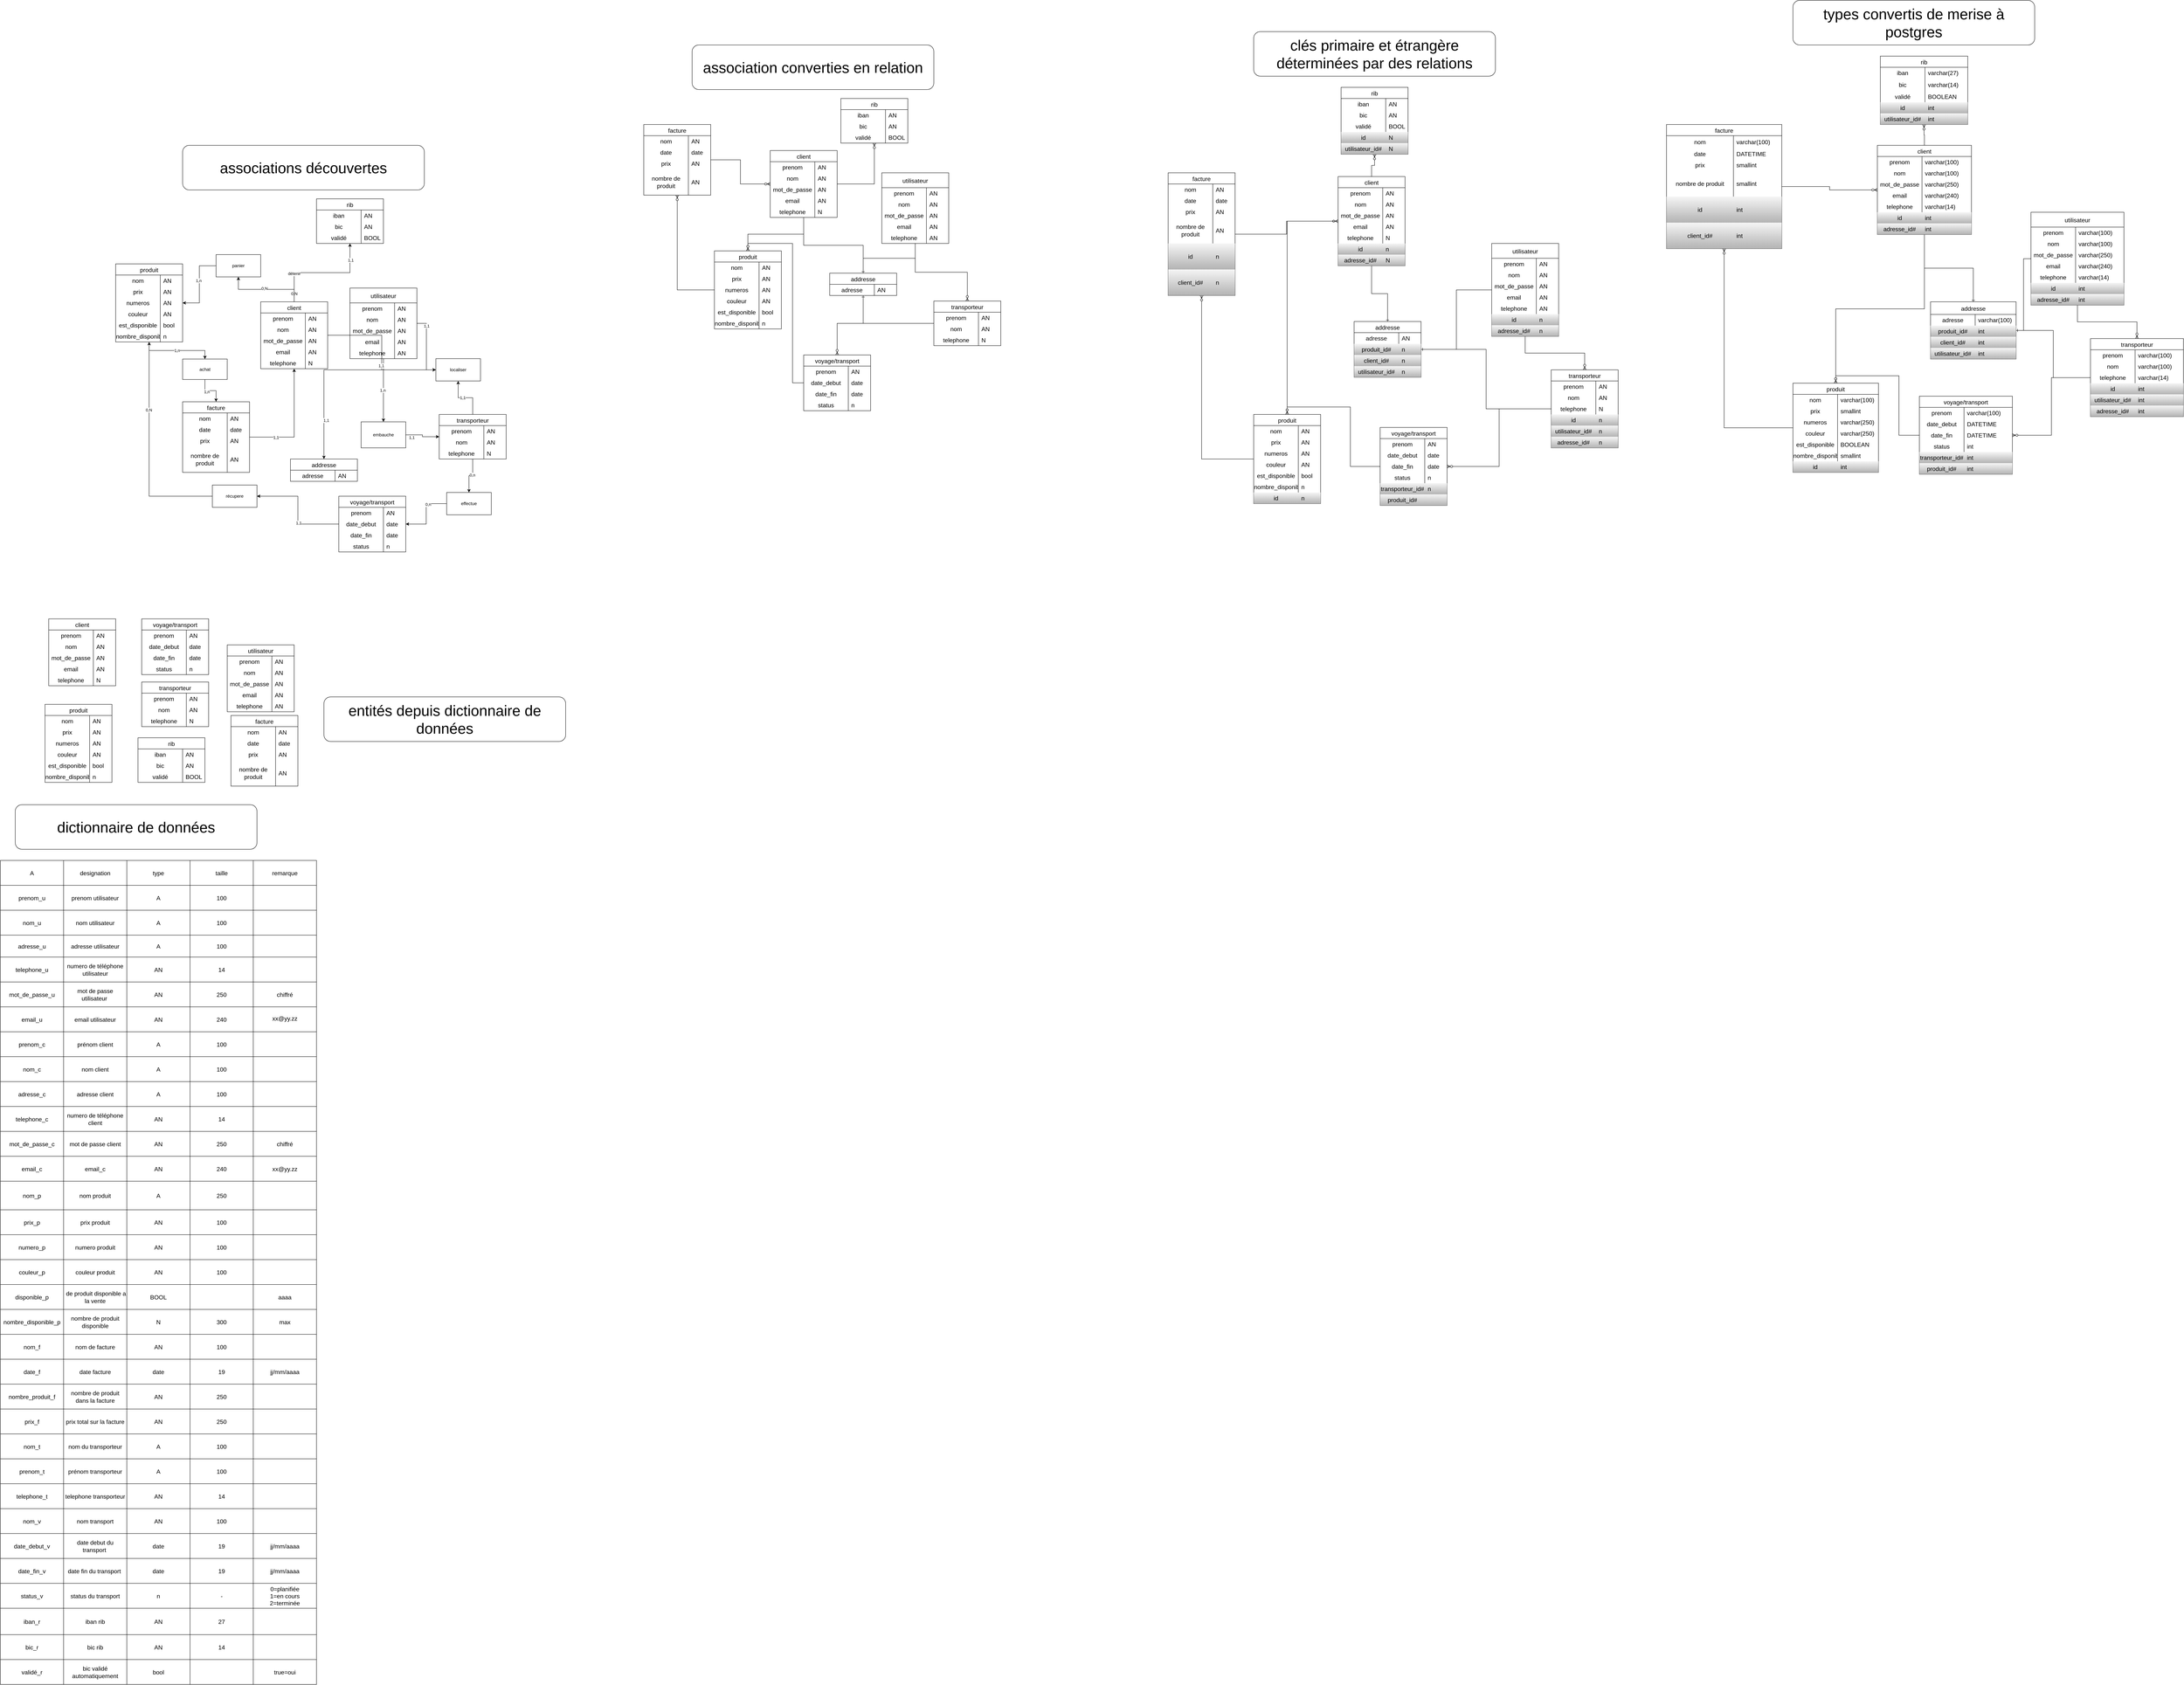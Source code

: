 <mxfile version="24.7.17">
  <diagram name="Page-1" id="iZYO_azueklq4qAZMZst">
    <mxGraphModel dx="2333" dy="4878" grid="1" gridSize="10" guides="1" tooltips="1" connect="1" arrows="1" fold="1" page="1" pageScale="1" pageWidth="827" pageHeight="1169" math="0" shadow="0">
      <root>
        <mxCell id="0" />
        <mxCell id="1" parent="0" />
        <mxCell id="oueltnCGx43KG9US9Cz9-1" value="" style="shape=table;startSize=0;container=1;collapsible=0;childLayout=tableLayout;fontSize=16;" vertex="1" parent="1">
          <mxGeometry x="10" y="-130" width="850" height="2217" as="geometry" />
        </mxCell>
        <mxCell id="oueltnCGx43KG9US9Cz9-2" value="" style="shape=tableRow;horizontal=0;startSize=0;swimlaneHead=0;swimlaneBody=0;strokeColor=inherit;top=0;left=0;bottom=0;right=0;collapsible=0;dropTarget=0;fillColor=none;points=[[0,0.5],[1,0.5]];portConstraint=eastwest;fontSize=16;" vertex="1" parent="oueltnCGx43KG9US9Cz9-1">
          <mxGeometry width="850" height="67" as="geometry" />
        </mxCell>
        <mxCell id="oueltnCGx43KG9US9Cz9-3" value="A" style="shape=partialRectangle;html=1;whiteSpace=wrap;connectable=0;strokeColor=inherit;overflow=hidden;fillColor=none;top=0;left=0;bottom=0;right=0;pointerEvents=1;fontSize=16;" vertex="1" parent="oueltnCGx43KG9US9Cz9-2">
          <mxGeometry width="170" height="67" as="geometry">
            <mxRectangle width="170" height="67" as="alternateBounds" />
          </mxGeometry>
        </mxCell>
        <mxCell id="oueltnCGx43KG9US9Cz9-4" value="designation" style="shape=partialRectangle;html=1;whiteSpace=wrap;connectable=0;strokeColor=inherit;overflow=hidden;fillColor=none;top=0;left=0;bottom=0;right=0;pointerEvents=1;fontSize=16;" vertex="1" parent="oueltnCGx43KG9US9Cz9-2">
          <mxGeometry x="170" width="170" height="67" as="geometry">
            <mxRectangle width="170" height="67" as="alternateBounds" />
          </mxGeometry>
        </mxCell>
        <mxCell id="oueltnCGx43KG9US9Cz9-5" value="type" style="shape=partialRectangle;html=1;whiteSpace=wrap;connectable=0;strokeColor=inherit;overflow=hidden;fillColor=none;top=0;left=0;bottom=0;right=0;pointerEvents=1;fontSize=16;" vertex="1" parent="oueltnCGx43KG9US9Cz9-2">
          <mxGeometry x="340" width="170" height="67" as="geometry">
            <mxRectangle width="170" height="67" as="alternateBounds" />
          </mxGeometry>
        </mxCell>
        <mxCell id="oueltnCGx43KG9US9Cz9-68" value="taille" style="shape=partialRectangle;html=1;whiteSpace=wrap;connectable=0;strokeColor=inherit;overflow=hidden;fillColor=none;top=0;left=0;bottom=0;right=0;pointerEvents=1;fontSize=16;" vertex="1" parent="oueltnCGx43KG9US9Cz9-2">
          <mxGeometry x="510" width="170" height="67" as="geometry">
            <mxRectangle width="170" height="67" as="alternateBounds" />
          </mxGeometry>
        </mxCell>
        <mxCell id="oueltnCGx43KG9US9Cz9-73" value="remarque" style="shape=partialRectangle;html=1;whiteSpace=wrap;connectable=0;strokeColor=inherit;overflow=hidden;fillColor=none;top=0;left=0;bottom=0;right=0;pointerEvents=1;fontSize=16;" vertex="1" parent="oueltnCGx43KG9US9Cz9-2">
          <mxGeometry x="680" width="170" height="67" as="geometry">
            <mxRectangle width="170" height="67" as="alternateBounds" />
          </mxGeometry>
        </mxCell>
        <mxCell id="oueltnCGx43KG9US9Cz9-18" value="" style="shape=tableRow;horizontal=0;startSize=0;swimlaneHead=0;swimlaneBody=0;strokeColor=inherit;top=0;left=0;bottom=0;right=0;collapsible=0;dropTarget=0;fillColor=none;points=[[0,0.5],[1,0.5]];portConstraint=eastwest;fontSize=16;" vertex="1" parent="oueltnCGx43KG9US9Cz9-1">
          <mxGeometry y="67" width="850" height="67" as="geometry" />
        </mxCell>
        <mxCell id="oueltnCGx43KG9US9Cz9-19" value="prenom_u" style="shape=partialRectangle;html=1;whiteSpace=wrap;connectable=0;strokeColor=inherit;overflow=hidden;fillColor=none;top=0;left=0;bottom=0;right=0;pointerEvents=1;fontSize=16;" vertex="1" parent="oueltnCGx43KG9US9Cz9-18">
          <mxGeometry width="170" height="67" as="geometry">
            <mxRectangle width="170" height="67" as="alternateBounds" />
          </mxGeometry>
        </mxCell>
        <mxCell id="oueltnCGx43KG9US9Cz9-20" value="prenom utilisateur" style="shape=partialRectangle;html=1;whiteSpace=wrap;connectable=0;strokeColor=inherit;overflow=hidden;fillColor=none;top=0;left=0;bottom=0;right=0;pointerEvents=1;fontSize=16;" vertex="1" parent="oueltnCGx43KG9US9Cz9-18">
          <mxGeometry x="170" width="170" height="67" as="geometry">
            <mxRectangle width="170" height="67" as="alternateBounds" />
          </mxGeometry>
        </mxCell>
        <mxCell id="oueltnCGx43KG9US9Cz9-21" value="A" style="shape=partialRectangle;html=1;whiteSpace=wrap;connectable=0;strokeColor=inherit;overflow=hidden;fillColor=none;top=0;left=0;bottom=0;right=0;pointerEvents=1;fontSize=16;" vertex="1" parent="oueltnCGx43KG9US9Cz9-18">
          <mxGeometry x="340" width="170" height="67" as="geometry">
            <mxRectangle width="170" height="67" as="alternateBounds" />
          </mxGeometry>
        </mxCell>
        <mxCell id="oueltnCGx43KG9US9Cz9-69" value="100" style="shape=partialRectangle;html=1;whiteSpace=wrap;connectable=0;strokeColor=inherit;overflow=hidden;fillColor=none;top=0;left=0;bottom=0;right=0;pointerEvents=1;fontSize=16;" vertex="1" parent="oueltnCGx43KG9US9Cz9-18">
          <mxGeometry x="510" width="170" height="67" as="geometry">
            <mxRectangle width="170" height="67" as="alternateBounds" />
          </mxGeometry>
        </mxCell>
        <mxCell id="oueltnCGx43KG9US9Cz9-74" style="shape=partialRectangle;html=1;whiteSpace=wrap;connectable=0;strokeColor=inherit;overflow=hidden;fillColor=none;top=0;left=0;bottom=0;right=0;pointerEvents=1;fontSize=16;" vertex="1" parent="oueltnCGx43KG9US9Cz9-18">
          <mxGeometry x="680" width="170" height="67" as="geometry">
            <mxRectangle width="170" height="67" as="alternateBounds" />
          </mxGeometry>
        </mxCell>
        <mxCell id="oueltnCGx43KG9US9Cz9-14" value="" style="shape=tableRow;horizontal=0;startSize=0;swimlaneHead=0;swimlaneBody=0;strokeColor=inherit;top=0;left=0;bottom=0;right=0;collapsible=0;dropTarget=0;fillColor=none;points=[[0,0.5],[1,0.5]];portConstraint=eastwest;fontSize=16;" vertex="1" parent="oueltnCGx43KG9US9Cz9-1">
          <mxGeometry y="134" width="850" height="67" as="geometry" />
        </mxCell>
        <mxCell id="oueltnCGx43KG9US9Cz9-15" value="nom_u" style="shape=partialRectangle;html=1;whiteSpace=wrap;connectable=0;strokeColor=inherit;overflow=hidden;fillColor=none;top=0;left=0;bottom=0;right=0;pointerEvents=1;fontSize=16;" vertex="1" parent="oueltnCGx43KG9US9Cz9-14">
          <mxGeometry width="170" height="67" as="geometry">
            <mxRectangle width="170" height="67" as="alternateBounds" />
          </mxGeometry>
        </mxCell>
        <mxCell id="oueltnCGx43KG9US9Cz9-16" value="nom utilisateur" style="shape=partialRectangle;html=1;whiteSpace=wrap;connectable=0;strokeColor=inherit;overflow=hidden;fillColor=none;top=0;left=0;bottom=0;right=0;pointerEvents=1;fontSize=16;" vertex="1" parent="oueltnCGx43KG9US9Cz9-14">
          <mxGeometry x="170" width="170" height="67" as="geometry">
            <mxRectangle width="170" height="67" as="alternateBounds" />
          </mxGeometry>
        </mxCell>
        <mxCell id="oueltnCGx43KG9US9Cz9-17" value="A" style="shape=partialRectangle;html=1;whiteSpace=wrap;connectable=0;strokeColor=inherit;overflow=hidden;fillColor=none;top=0;left=0;bottom=0;right=0;pointerEvents=1;fontSize=16;" vertex="1" parent="oueltnCGx43KG9US9Cz9-14">
          <mxGeometry x="340" width="170" height="67" as="geometry">
            <mxRectangle width="170" height="67" as="alternateBounds" />
          </mxGeometry>
        </mxCell>
        <mxCell id="oueltnCGx43KG9US9Cz9-70" value="100" style="shape=partialRectangle;html=1;whiteSpace=wrap;connectable=0;strokeColor=inherit;overflow=hidden;fillColor=none;top=0;left=0;bottom=0;right=0;pointerEvents=1;fontSize=16;" vertex="1" parent="oueltnCGx43KG9US9Cz9-14">
          <mxGeometry x="510" width="170" height="67" as="geometry">
            <mxRectangle width="170" height="67" as="alternateBounds" />
          </mxGeometry>
        </mxCell>
        <mxCell id="oueltnCGx43KG9US9Cz9-75" style="shape=partialRectangle;html=1;whiteSpace=wrap;connectable=0;strokeColor=inherit;overflow=hidden;fillColor=none;top=0;left=0;bottom=0;right=0;pointerEvents=1;fontSize=16;" vertex="1" parent="oueltnCGx43KG9US9Cz9-14">
          <mxGeometry x="680" width="170" height="67" as="geometry">
            <mxRectangle width="170" height="67" as="alternateBounds" />
          </mxGeometry>
        </mxCell>
        <mxCell id="oueltnCGx43KG9US9Cz9-6" value="" style="shape=tableRow;horizontal=0;startSize=0;swimlaneHead=0;swimlaneBody=0;strokeColor=inherit;top=0;left=0;bottom=0;right=0;collapsible=0;dropTarget=0;fillColor=none;points=[[0,0.5],[1,0.5]];portConstraint=eastwest;fontSize=16;" vertex="1" parent="oueltnCGx43KG9US9Cz9-1">
          <mxGeometry y="201" width="850" height="59" as="geometry" />
        </mxCell>
        <mxCell id="oueltnCGx43KG9US9Cz9-7" value="adresse_u" style="shape=partialRectangle;html=1;whiteSpace=wrap;connectable=0;strokeColor=inherit;overflow=hidden;fillColor=none;top=0;left=0;bottom=0;right=0;pointerEvents=1;fontSize=16;" vertex="1" parent="oueltnCGx43KG9US9Cz9-6">
          <mxGeometry width="170" height="59" as="geometry">
            <mxRectangle width="170" height="59" as="alternateBounds" />
          </mxGeometry>
        </mxCell>
        <mxCell id="oueltnCGx43KG9US9Cz9-8" value="adresse utilisateur" style="shape=partialRectangle;html=1;whiteSpace=wrap;connectable=0;strokeColor=inherit;overflow=hidden;fillColor=none;top=0;left=0;bottom=0;right=0;pointerEvents=1;fontSize=16;" vertex="1" parent="oueltnCGx43KG9US9Cz9-6">
          <mxGeometry x="170" width="170" height="59" as="geometry">
            <mxRectangle width="170" height="59" as="alternateBounds" />
          </mxGeometry>
        </mxCell>
        <mxCell id="oueltnCGx43KG9US9Cz9-9" value="A" style="shape=partialRectangle;html=1;whiteSpace=wrap;connectable=0;strokeColor=inherit;overflow=hidden;fillColor=none;top=0;left=0;bottom=0;right=0;pointerEvents=1;fontSize=16;" vertex="1" parent="oueltnCGx43KG9US9Cz9-6">
          <mxGeometry x="340" width="170" height="59" as="geometry">
            <mxRectangle width="170" height="59" as="alternateBounds" />
          </mxGeometry>
        </mxCell>
        <mxCell id="oueltnCGx43KG9US9Cz9-71" value="100" style="shape=partialRectangle;html=1;whiteSpace=wrap;connectable=0;strokeColor=inherit;overflow=hidden;fillColor=none;top=0;left=0;bottom=0;right=0;pointerEvents=1;fontSize=16;" vertex="1" parent="oueltnCGx43KG9US9Cz9-6">
          <mxGeometry x="510" width="170" height="59" as="geometry">
            <mxRectangle width="170" height="59" as="alternateBounds" />
          </mxGeometry>
        </mxCell>
        <mxCell id="oueltnCGx43KG9US9Cz9-76" style="shape=partialRectangle;html=1;whiteSpace=wrap;connectable=0;strokeColor=inherit;overflow=hidden;fillColor=none;top=0;left=0;bottom=0;right=0;pointerEvents=1;fontSize=16;" vertex="1" parent="oueltnCGx43KG9US9Cz9-6">
          <mxGeometry x="680" width="170" height="59" as="geometry">
            <mxRectangle width="170" height="59" as="alternateBounds" />
          </mxGeometry>
        </mxCell>
        <mxCell id="oueltnCGx43KG9US9Cz9-78" style="shape=tableRow;horizontal=0;startSize=0;swimlaneHead=0;swimlaneBody=0;strokeColor=inherit;top=0;left=0;bottom=0;right=0;collapsible=0;dropTarget=0;fillColor=none;points=[[0,0.5],[1,0.5]];portConstraint=eastwest;fontSize=16;" vertex="1" parent="oueltnCGx43KG9US9Cz9-1">
          <mxGeometry y="260" width="850" height="67" as="geometry" />
        </mxCell>
        <mxCell id="oueltnCGx43KG9US9Cz9-79" value="telephone_u" style="shape=partialRectangle;html=1;whiteSpace=wrap;connectable=0;strokeColor=inherit;overflow=hidden;fillColor=none;top=0;left=0;bottom=0;right=0;pointerEvents=1;fontSize=16;" vertex="1" parent="oueltnCGx43KG9US9Cz9-78">
          <mxGeometry width="170" height="67" as="geometry">
            <mxRectangle width="170" height="67" as="alternateBounds" />
          </mxGeometry>
        </mxCell>
        <mxCell id="oueltnCGx43KG9US9Cz9-80" value="numero de téléphone utilisateur" style="shape=partialRectangle;html=1;whiteSpace=wrap;connectable=0;strokeColor=inherit;overflow=hidden;fillColor=none;top=0;left=0;bottom=0;right=0;pointerEvents=1;fontSize=16;" vertex="1" parent="oueltnCGx43KG9US9Cz9-78">
          <mxGeometry x="170" width="170" height="67" as="geometry">
            <mxRectangle width="170" height="67" as="alternateBounds" />
          </mxGeometry>
        </mxCell>
        <mxCell id="oueltnCGx43KG9US9Cz9-81" value="AN" style="shape=partialRectangle;html=1;whiteSpace=wrap;connectable=0;strokeColor=inherit;overflow=hidden;fillColor=none;top=0;left=0;bottom=0;right=0;pointerEvents=1;fontSize=16;" vertex="1" parent="oueltnCGx43KG9US9Cz9-78">
          <mxGeometry x="340" width="170" height="67" as="geometry">
            <mxRectangle width="170" height="67" as="alternateBounds" />
          </mxGeometry>
        </mxCell>
        <mxCell id="oueltnCGx43KG9US9Cz9-82" value="14" style="shape=partialRectangle;html=1;whiteSpace=wrap;connectable=0;strokeColor=inherit;overflow=hidden;fillColor=none;top=0;left=0;bottom=0;right=0;pointerEvents=1;fontSize=16;" vertex="1" parent="oueltnCGx43KG9US9Cz9-78">
          <mxGeometry x="510" width="170" height="67" as="geometry">
            <mxRectangle width="170" height="67" as="alternateBounds" />
          </mxGeometry>
        </mxCell>
        <mxCell id="oueltnCGx43KG9US9Cz9-83" style="shape=partialRectangle;html=1;whiteSpace=wrap;connectable=0;strokeColor=inherit;overflow=hidden;fillColor=none;top=0;left=0;bottom=0;right=0;pointerEvents=1;fontSize=16;" vertex="1" parent="oueltnCGx43KG9US9Cz9-78">
          <mxGeometry x="680" width="170" height="67" as="geometry">
            <mxRectangle width="170" height="67" as="alternateBounds" />
          </mxGeometry>
        </mxCell>
        <mxCell id="oueltnCGx43KG9US9Cz9-84" style="shape=tableRow;horizontal=0;startSize=0;swimlaneHead=0;swimlaneBody=0;strokeColor=inherit;top=0;left=0;bottom=0;right=0;collapsible=0;dropTarget=0;fillColor=none;points=[[0,0.5],[1,0.5]];portConstraint=eastwest;fontSize=16;" vertex="1" parent="oueltnCGx43KG9US9Cz9-1">
          <mxGeometry y="327" width="850" height="67" as="geometry" />
        </mxCell>
        <mxCell id="oueltnCGx43KG9US9Cz9-85" value="mot_de_passe_u" style="shape=partialRectangle;html=1;whiteSpace=wrap;connectable=0;strokeColor=inherit;overflow=hidden;fillColor=none;top=0;left=0;bottom=0;right=0;pointerEvents=1;fontSize=16;" vertex="1" parent="oueltnCGx43KG9US9Cz9-84">
          <mxGeometry width="170" height="67" as="geometry">
            <mxRectangle width="170" height="67" as="alternateBounds" />
          </mxGeometry>
        </mxCell>
        <mxCell id="oueltnCGx43KG9US9Cz9-86" value="mot de passe utilisateur&amp;nbsp;" style="shape=partialRectangle;html=1;whiteSpace=wrap;connectable=0;strokeColor=inherit;overflow=hidden;fillColor=none;top=0;left=0;bottom=0;right=0;pointerEvents=1;fontSize=16;" vertex="1" parent="oueltnCGx43KG9US9Cz9-84">
          <mxGeometry x="170" width="170" height="67" as="geometry">
            <mxRectangle width="170" height="67" as="alternateBounds" />
          </mxGeometry>
        </mxCell>
        <mxCell id="oueltnCGx43KG9US9Cz9-87" value="AN" style="shape=partialRectangle;html=1;whiteSpace=wrap;connectable=0;strokeColor=inherit;overflow=hidden;fillColor=none;top=0;left=0;bottom=0;right=0;pointerEvents=1;fontSize=16;" vertex="1" parent="oueltnCGx43KG9US9Cz9-84">
          <mxGeometry x="340" width="170" height="67" as="geometry">
            <mxRectangle width="170" height="67" as="alternateBounds" />
          </mxGeometry>
        </mxCell>
        <mxCell id="oueltnCGx43KG9US9Cz9-88" value="250" style="shape=partialRectangle;html=1;whiteSpace=wrap;connectable=0;strokeColor=inherit;overflow=hidden;fillColor=none;top=0;left=0;bottom=0;right=0;pointerEvents=1;fontSize=16;" vertex="1" parent="oueltnCGx43KG9US9Cz9-84">
          <mxGeometry x="510" width="170" height="67" as="geometry">
            <mxRectangle width="170" height="67" as="alternateBounds" />
          </mxGeometry>
        </mxCell>
        <mxCell id="oueltnCGx43KG9US9Cz9-89" value="chiffré" style="shape=partialRectangle;html=1;whiteSpace=wrap;connectable=0;strokeColor=inherit;overflow=hidden;fillColor=none;top=0;left=0;bottom=0;right=0;pointerEvents=1;fontSize=16;" vertex="1" parent="oueltnCGx43KG9US9Cz9-84">
          <mxGeometry x="680" width="170" height="67" as="geometry">
            <mxRectangle width="170" height="67" as="alternateBounds" />
          </mxGeometry>
        </mxCell>
        <mxCell id="oueltnCGx43KG9US9Cz9-10" value="" style="shape=tableRow;horizontal=0;startSize=0;swimlaneHead=0;swimlaneBody=0;strokeColor=inherit;top=0;left=0;bottom=0;right=0;collapsible=0;dropTarget=0;fillColor=none;points=[[0,0.5],[1,0.5]];portConstraint=eastwest;fontSize=16;" vertex="1" parent="oueltnCGx43KG9US9Cz9-1">
          <mxGeometry y="394" width="850" height="67" as="geometry" />
        </mxCell>
        <mxCell id="oueltnCGx43KG9US9Cz9-11" value="email_u" style="shape=partialRectangle;html=1;whiteSpace=wrap;connectable=0;strokeColor=inherit;overflow=hidden;fillColor=none;top=0;left=0;bottom=0;right=0;pointerEvents=1;fontSize=16;" vertex="1" parent="oueltnCGx43KG9US9Cz9-10">
          <mxGeometry width="170" height="67" as="geometry">
            <mxRectangle width="170" height="67" as="alternateBounds" />
          </mxGeometry>
        </mxCell>
        <mxCell id="oueltnCGx43KG9US9Cz9-12" value="email utilisateur" style="shape=partialRectangle;html=1;whiteSpace=wrap;connectable=0;strokeColor=inherit;overflow=hidden;fillColor=none;top=0;left=0;bottom=0;right=0;pointerEvents=1;fontSize=16;" vertex="1" parent="oueltnCGx43KG9US9Cz9-10">
          <mxGeometry x="170" width="170" height="67" as="geometry">
            <mxRectangle width="170" height="67" as="alternateBounds" />
          </mxGeometry>
        </mxCell>
        <mxCell id="oueltnCGx43KG9US9Cz9-13" value="AN" style="shape=partialRectangle;html=1;whiteSpace=wrap;connectable=0;strokeColor=inherit;overflow=hidden;fillColor=none;top=0;left=0;bottom=0;right=0;pointerEvents=1;fontSize=16;" vertex="1" parent="oueltnCGx43KG9US9Cz9-10">
          <mxGeometry x="340" width="170" height="67" as="geometry">
            <mxRectangle width="170" height="67" as="alternateBounds" />
          </mxGeometry>
        </mxCell>
        <mxCell id="oueltnCGx43KG9US9Cz9-72" value="240" style="shape=partialRectangle;html=1;whiteSpace=wrap;connectable=0;strokeColor=inherit;overflow=hidden;fillColor=none;top=0;left=0;bottom=0;right=0;pointerEvents=1;fontSize=16;" vertex="1" parent="oueltnCGx43KG9US9Cz9-10">
          <mxGeometry x="510" width="170" height="67" as="geometry">
            <mxRectangle width="170" height="67" as="alternateBounds" />
          </mxGeometry>
        </mxCell>
        <UserObject label="&#xa;&lt;span style=&quot;color: rgb(0, 0, 0); font-family: Helvetica; font-size: 16px; font-style: normal; font-variant-ligatures: normal; font-variant-caps: normal; font-weight: 400; letter-spacing: normal; orphans: 2; text-align: center; text-indent: 0px; text-transform: none; widows: 2; word-spacing: 0px; -webkit-text-stroke-width: 0px; white-space: normal; background-color: rgb(251, 251, 251); text-decoration-thickness: initial; text-decoration-style: initial; text-decoration-color: initial; display: inline !important; float: none;&quot;&gt;xx@yy.zz&lt;/span&gt;&#xa;&#xa;" link="&#xa;&lt;span style=&quot;color: rgb(0, 0, 0); font-family: Helvetica; font-size: 16px; font-style: normal; font-variant-ligatures: normal; font-variant-caps: normal; font-weight: 400; letter-spacing: normal; orphans: 2; text-align: center; text-indent: 0px; text-transform: none; widows: 2; word-spacing: 0px; -webkit-text-stroke-width: 0px; white-space: normal; background-color: rgb(251, 251, 251); text-decoration-thickness: initial; text-decoration-style: initial; text-decoration-color: initial; display: inline !important; float: none;&quot;&gt;xx@yy.zz&lt;/span&gt;&#xa;&#xa;" id="oueltnCGx43KG9US9Cz9-77">
          <mxCell style="shape=partialRectangle;html=1;whiteSpace=wrap;connectable=0;strokeColor=inherit;overflow=hidden;fillColor=none;top=0;left=0;bottom=0;right=0;pointerEvents=1;fontSize=16;" vertex="1" parent="oueltnCGx43KG9US9Cz9-10">
            <mxGeometry x="680" width="170" height="67" as="geometry">
              <mxRectangle width="170" height="67" as="alternateBounds" />
            </mxGeometry>
          </mxCell>
        </UserObject>
        <mxCell id="oueltnCGx43KG9US9Cz9-108" style="shape=tableRow;horizontal=0;startSize=0;swimlaneHead=0;swimlaneBody=0;strokeColor=inherit;top=0;left=0;bottom=0;right=0;collapsible=0;dropTarget=0;fillColor=none;points=[[0,0.5],[1,0.5]];portConstraint=eastwest;fontSize=16;" vertex="1" parent="oueltnCGx43KG9US9Cz9-1">
          <mxGeometry y="461" width="850" height="67" as="geometry" />
        </mxCell>
        <mxCell id="oueltnCGx43KG9US9Cz9-109" value="prenom_c" style="shape=partialRectangle;html=1;whiteSpace=wrap;connectable=0;strokeColor=inherit;overflow=hidden;fillColor=none;top=0;left=0;bottom=0;right=0;pointerEvents=1;fontSize=16;" vertex="1" parent="oueltnCGx43KG9US9Cz9-108">
          <mxGeometry width="170" height="67" as="geometry">
            <mxRectangle width="170" height="67" as="alternateBounds" />
          </mxGeometry>
        </mxCell>
        <mxCell id="oueltnCGx43KG9US9Cz9-110" value="prénom client" style="shape=partialRectangle;html=1;whiteSpace=wrap;connectable=0;strokeColor=inherit;overflow=hidden;fillColor=none;top=0;left=0;bottom=0;right=0;pointerEvents=1;fontSize=16;" vertex="1" parent="oueltnCGx43KG9US9Cz9-108">
          <mxGeometry x="170" width="170" height="67" as="geometry">
            <mxRectangle width="170" height="67" as="alternateBounds" />
          </mxGeometry>
        </mxCell>
        <mxCell id="oueltnCGx43KG9US9Cz9-111" value="A" style="shape=partialRectangle;html=1;whiteSpace=wrap;connectable=0;strokeColor=inherit;overflow=hidden;fillColor=none;top=0;left=0;bottom=0;right=0;pointerEvents=1;fontSize=16;" vertex="1" parent="oueltnCGx43KG9US9Cz9-108">
          <mxGeometry x="340" width="170" height="67" as="geometry">
            <mxRectangle width="170" height="67" as="alternateBounds" />
          </mxGeometry>
        </mxCell>
        <mxCell id="oueltnCGx43KG9US9Cz9-112" value="100" style="shape=partialRectangle;html=1;whiteSpace=wrap;connectable=0;strokeColor=inherit;overflow=hidden;fillColor=none;top=0;left=0;bottom=0;right=0;pointerEvents=1;fontSize=16;" vertex="1" parent="oueltnCGx43KG9US9Cz9-108">
          <mxGeometry x="510" width="170" height="67" as="geometry">
            <mxRectangle width="170" height="67" as="alternateBounds" />
          </mxGeometry>
        </mxCell>
        <mxCell id="oueltnCGx43KG9US9Cz9-113" style="shape=partialRectangle;html=1;whiteSpace=wrap;connectable=0;strokeColor=inherit;overflow=hidden;fillColor=none;top=0;left=0;bottom=0;right=0;pointerEvents=1;fontSize=16;" vertex="1" parent="oueltnCGx43KG9US9Cz9-108">
          <mxGeometry x="680" width="170" height="67" as="geometry">
            <mxRectangle width="170" height="67" as="alternateBounds" />
          </mxGeometry>
        </mxCell>
        <mxCell id="oueltnCGx43KG9US9Cz9-102" style="shape=tableRow;horizontal=0;startSize=0;swimlaneHead=0;swimlaneBody=0;strokeColor=inherit;top=0;left=0;bottom=0;right=0;collapsible=0;dropTarget=0;fillColor=none;points=[[0,0.5],[1,0.5]];portConstraint=eastwest;fontSize=16;" vertex="1" parent="oueltnCGx43KG9US9Cz9-1">
          <mxGeometry y="528" width="850" height="67" as="geometry" />
        </mxCell>
        <mxCell id="oueltnCGx43KG9US9Cz9-103" value="nom_c" style="shape=partialRectangle;html=1;whiteSpace=wrap;connectable=0;strokeColor=inherit;overflow=hidden;fillColor=none;top=0;left=0;bottom=0;right=0;pointerEvents=1;fontSize=16;" vertex="1" parent="oueltnCGx43KG9US9Cz9-102">
          <mxGeometry width="170" height="67" as="geometry">
            <mxRectangle width="170" height="67" as="alternateBounds" />
          </mxGeometry>
        </mxCell>
        <mxCell id="oueltnCGx43KG9US9Cz9-104" value="nom client" style="shape=partialRectangle;html=1;whiteSpace=wrap;connectable=0;strokeColor=inherit;overflow=hidden;fillColor=none;top=0;left=0;bottom=0;right=0;pointerEvents=1;fontSize=16;" vertex="1" parent="oueltnCGx43KG9US9Cz9-102">
          <mxGeometry x="170" width="170" height="67" as="geometry">
            <mxRectangle width="170" height="67" as="alternateBounds" />
          </mxGeometry>
        </mxCell>
        <mxCell id="oueltnCGx43KG9US9Cz9-105" value="A" style="shape=partialRectangle;html=1;whiteSpace=wrap;connectable=0;strokeColor=inherit;overflow=hidden;fillColor=none;top=0;left=0;bottom=0;right=0;pointerEvents=1;fontSize=16;" vertex="1" parent="oueltnCGx43KG9US9Cz9-102">
          <mxGeometry x="340" width="170" height="67" as="geometry">
            <mxRectangle width="170" height="67" as="alternateBounds" />
          </mxGeometry>
        </mxCell>
        <mxCell id="oueltnCGx43KG9US9Cz9-106" value="100" style="shape=partialRectangle;html=1;whiteSpace=wrap;connectable=0;strokeColor=inherit;overflow=hidden;fillColor=none;top=0;left=0;bottom=0;right=0;pointerEvents=1;fontSize=16;" vertex="1" parent="oueltnCGx43KG9US9Cz9-102">
          <mxGeometry x="510" width="170" height="67" as="geometry">
            <mxRectangle width="170" height="67" as="alternateBounds" />
          </mxGeometry>
        </mxCell>
        <mxCell id="oueltnCGx43KG9US9Cz9-107" style="shape=partialRectangle;html=1;whiteSpace=wrap;connectable=0;strokeColor=inherit;overflow=hidden;fillColor=none;top=0;left=0;bottom=0;right=0;pointerEvents=1;fontSize=16;" vertex="1" parent="oueltnCGx43KG9US9Cz9-102">
          <mxGeometry x="680" width="170" height="67" as="geometry">
            <mxRectangle width="170" height="67" as="alternateBounds" />
          </mxGeometry>
        </mxCell>
        <mxCell id="oueltnCGx43KG9US9Cz9-96" style="shape=tableRow;horizontal=0;startSize=0;swimlaneHead=0;swimlaneBody=0;strokeColor=inherit;top=0;left=0;bottom=0;right=0;collapsible=0;dropTarget=0;fillColor=none;points=[[0,0.5],[1,0.5]];portConstraint=eastwest;fontSize=16;" vertex="1" parent="oueltnCGx43KG9US9Cz9-1">
          <mxGeometry y="595" width="850" height="67" as="geometry" />
        </mxCell>
        <mxCell id="oueltnCGx43KG9US9Cz9-97" value="adresse_c" style="shape=partialRectangle;html=1;whiteSpace=wrap;connectable=0;strokeColor=inherit;overflow=hidden;fillColor=none;top=0;left=0;bottom=0;right=0;pointerEvents=1;fontSize=16;" vertex="1" parent="oueltnCGx43KG9US9Cz9-96">
          <mxGeometry width="170" height="67" as="geometry">
            <mxRectangle width="170" height="67" as="alternateBounds" />
          </mxGeometry>
        </mxCell>
        <mxCell id="oueltnCGx43KG9US9Cz9-98" value="adresse client" style="shape=partialRectangle;html=1;whiteSpace=wrap;connectable=0;strokeColor=inherit;overflow=hidden;fillColor=none;top=0;left=0;bottom=0;right=0;pointerEvents=1;fontSize=16;" vertex="1" parent="oueltnCGx43KG9US9Cz9-96">
          <mxGeometry x="170" width="170" height="67" as="geometry">
            <mxRectangle width="170" height="67" as="alternateBounds" />
          </mxGeometry>
        </mxCell>
        <mxCell id="oueltnCGx43KG9US9Cz9-99" value="A" style="shape=partialRectangle;html=1;whiteSpace=wrap;connectable=0;strokeColor=inherit;overflow=hidden;fillColor=none;top=0;left=0;bottom=0;right=0;pointerEvents=1;fontSize=16;" vertex="1" parent="oueltnCGx43KG9US9Cz9-96">
          <mxGeometry x="340" width="170" height="67" as="geometry">
            <mxRectangle width="170" height="67" as="alternateBounds" />
          </mxGeometry>
        </mxCell>
        <mxCell id="oueltnCGx43KG9US9Cz9-100" value="100" style="shape=partialRectangle;html=1;whiteSpace=wrap;connectable=0;strokeColor=inherit;overflow=hidden;fillColor=none;top=0;left=0;bottom=0;right=0;pointerEvents=1;fontSize=16;" vertex="1" parent="oueltnCGx43KG9US9Cz9-96">
          <mxGeometry x="510" width="170" height="67" as="geometry">
            <mxRectangle width="170" height="67" as="alternateBounds" />
          </mxGeometry>
        </mxCell>
        <mxCell id="oueltnCGx43KG9US9Cz9-101" style="shape=partialRectangle;html=1;whiteSpace=wrap;connectable=0;strokeColor=inherit;overflow=hidden;fillColor=none;top=0;left=0;bottom=0;right=0;pointerEvents=1;fontSize=16;" vertex="1" parent="oueltnCGx43KG9US9Cz9-96">
          <mxGeometry x="680" width="170" height="67" as="geometry">
            <mxRectangle width="170" height="67" as="alternateBounds" />
          </mxGeometry>
        </mxCell>
        <mxCell id="oueltnCGx43KG9US9Cz9-90" style="shape=tableRow;horizontal=0;startSize=0;swimlaneHead=0;swimlaneBody=0;strokeColor=inherit;top=0;left=0;bottom=0;right=0;collapsible=0;dropTarget=0;fillColor=none;points=[[0,0.5],[1,0.5]];portConstraint=eastwest;fontSize=16;" vertex="1" parent="oueltnCGx43KG9US9Cz9-1">
          <mxGeometry y="662" width="850" height="67" as="geometry" />
        </mxCell>
        <mxCell id="oueltnCGx43KG9US9Cz9-91" style="shape=partialRectangle;html=1;whiteSpace=wrap;connectable=0;strokeColor=inherit;overflow=hidden;fillColor=none;top=0;left=0;bottom=0;right=0;pointerEvents=1;fontSize=16;" vertex="1" parent="oueltnCGx43KG9US9Cz9-90">
          <mxGeometry width="170" height="67" as="geometry">
            <mxRectangle width="170" height="67" as="alternateBounds" />
          </mxGeometry>
        </mxCell>
        <mxCell id="oueltnCGx43KG9US9Cz9-92" style="shape=partialRectangle;html=1;whiteSpace=wrap;connectable=0;strokeColor=inherit;overflow=hidden;fillColor=none;top=0;left=0;bottom=0;right=0;pointerEvents=1;fontSize=16;" vertex="1" parent="oueltnCGx43KG9US9Cz9-90">
          <mxGeometry x="170" width="170" height="67" as="geometry">
            <mxRectangle width="170" height="67" as="alternateBounds" />
          </mxGeometry>
        </mxCell>
        <mxCell id="oueltnCGx43KG9US9Cz9-93" value="AN" style="shape=partialRectangle;html=1;whiteSpace=wrap;connectable=0;strokeColor=inherit;overflow=hidden;fillColor=none;top=0;left=0;bottom=0;right=0;pointerEvents=1;fontSize=16;" vertex="1" parent="oueltnCGx43KG9US9Cz9-90">
          <mxGeometry x="340" width="170" height="67" as="geometry">
            <mxRectangle width="170" height="67" as="alternateBounds" />
          </mxGeometry>
        </mxCell>
        <mxCell id="oueltnCGx43KG9US9Cz9-94" value="14" style="shape=partialRectangle;html=1;whiteSpace=wrap;connectable=0;strokeColor=inherit;overflow=hidden;fillColor=none;top=0;left=0;bottom=0;right=0;pointerEvents=1;fontSize=16;" vertex="1" parent="oueltnCGx43KG9US9Cz9-90">
          <mxGeometry x="510" width="170" height="67" as="geometry">
            <mxRectangle width="170" height="67" as="alternateBounds" />
          </mxGeometry>
        </mxCell>
        <mxCell id="oueltnCGx43KG9US9Cz9-95" style="shape=partialRectangle;html=1;whiteSpace=wrap;connectable=0;strokeColor=inherit;overflow=hidden;fillColor=none;top=0;left=0;bottom=0;right=0;pointerEvents=1;fontSize=16;" vertex="1" parent="oueltnCGx43KG9US9Cz9-90">
          <mxGeometry x="680" width="170" height="67" as="geometry">
            <mxRectangle width="170" height="67" as="alternateBounds" />
          </mxGeometry>
        </mxCell>
        <mxCell id="oueltnCGx43KG9US9Cz9-116" style="shape=tableRow;horizontal=0;startSize=0;swimlaneHead=0;swimlaneBody=0;strokeColor=inherit;top=0;left=0;bottom=0;right=0;collapsible=0;dropTarget=0;fillColor=none;points=[[0,0.5],[1,0.5]];portConstraint=eastwest;fontSize=16;" vertex="1" parent="oueltnCGx43KG9US9Cz9-1">
          <mxGeometry y="729" width="850" height="67" as="geometry" />
        </mxCell>
        <mxCell id="oueltnCGx43KG9US9Cz9-117" style="shape=partialRectangle;html=1;whiteSpace=wrap;connectable=0;strokeColor=inherit;overflow=hidden;fillColor=none;top=0;left=0;bottom=0;right=0;pointerEvents=1;fontSize=16;" vertex="1" parent="oueltnCGx43KG9US9Cz9-116">
          <mxGeometry width="170" height="67" as="geometry">
            <mxRectangle width="170" height="67" as="alternateBounds" />
          </mxGeometry>
        </mxCell>
        <mxCell id="oueltnCGx43KG9US9Cz9-118" style="shape=partialRectangle;html=1;whiteSpace=wrap;connectable=0;strokeColor=inherit;overflow=hidden;fillColor=none;top=0;left=0;bottom=0;right=0;pointerEvents=1;fontSize=16;" vertex="1" parent="oueltnCGx43KG9US9Cz9-116">
          <mxGeometry x="170" width="170" height="67" as="geometry">
            <mxRectangle width="170" height="67" as="alternateBounds" />
          </mxGeometry>
        </mxCell>
        <mxCell id="oueltnCGx43KG9US9Cz9-119" value="AN" style="shape=partialRectangle;html=1;whiteSpace=wrap;connectable=0;strokeColor=inherit;overflow=hidden;fillColor=none;top=0;left=0;bottom=0;right=0;pointerEvents=1;fontSize=16;" vertex="1" parent="oueltnCGx43KG9US9Cz9-116">
          <mxGeometry x="340" width="170" height="67" as="geometry">
            <mxRectangle width="170" height="67" as="alternateBounds" />
          </mxGeometry>
        </mxCell>
        <mxCell id="oueltnCGx43KG9US9Cz9-120" value="250" style="shape=partialRectangle;html=1;whiteSpace=wrap;connectable=0;strokeColor=inherit;overflow=hidden;fillColor=none;top=0;left=0;bottom=0;right=0;pointerEvents=1;fontSize=16;" vertex="1" parent="oueltnCGx43KG9US9Cz9-116">
          <mxGeometry x="510" width="170" height="67" as="geometry">
            <mxRectangle width="170" height="67" as="alternateBounds" />
          </mxGeometry>
        </mxCell>
        <mxCell id="oueltnCGx43KG9US9Cz9-121" value="chiffré" style="shape=partialRectangle;html=1;whiteSpace=wrap;connectable=0;strokeColor=inherit;overflow=hidden;fillColor=none;top=0;left=0;bottom=0;right=0;pointerEvents=1;fontSize=16;" vertex="1" parent="oueltnCGx43KG9US9Cz9-116">
          <mxGeometry x="680" width="170" height="67" as="geometry">
            <mxRectangle width="170" height="67" as="alternateBounds" />
          </mxGeometry>
        </mxCell>
        <mxCell id="oueltnCGx43KG9US9Cz9-122" style="shape=tableRow;horizontal=0;startSize=0;swimlaneHead=0;swimlaneBody=0;strokeColor=inherit;top=0;left=0;bottom=0;right=0;collapsible=0;dropTarget=0;fillColor=none;points=[[0,0.5],[1,0.5]];portConstraint=eastwest;fontSize=16;" vertex="1" parent="oueltnCGx43KG9US9Cz9-1">
          <mxGeometry y="796" width="850" height="67" as="geometry" />
        </mxCell>
        <mxCell id="oueltnCGx43KG9US9Cz9-123" value="email_c" style="shape=partialRectangle;html=1;whiteSpace=wrap;connectable=0;strokeColor=inherit;overflow=hidden;fillColor=none;top=0;left=0;bottom=0;right=0;pointerEvents=1;fontSize=16;" vertex="1" parent="oueltnCGx43KG9US9Cz9-122">
          <mxGeometry width="170" height="67" as="geometry">
            <mxRectangle width="170" height="67" as="alternateBounds" />
          </mxGeometry>
        </mxCell>
        <mxCell id="oueltnCGx43KG9US9Cz9-124" value="email_c" style="shape=partialRectangle;html=1;whiteSpace=wrap;connectable=0;strokeColor=inherit;overflow=hidden;fillColor=none;top=0;left=0;bottom=0;right=0;pointerEvents=1;fontSize=16;" vertex="1" parent="oueltnCGx43KG9US9Cz9-122">
          <mxGeometry x="170" width="170" height="67" as="geometry">
            <mxRectangle width="170" height="67" as="alternateBounds" />
          </mxGeometry>
        </mxCell>
        <mxCell id="oueltnCGx43KG9US9Cz9-125" value="AN" style="shape=partialRectangle;html=1;whiteSpace=wrap;connectable=0;strokeColor=inherit;overflow=hidden;fillColor=none;top=0;left=0;bottom=0;right=0;pointerEvents=1;fontSize=16;" vertex="1" parent="oueltnCGx43KG9US9Cz9-122">
          <mxGeometry x="340" width="170" height="67" as="geometry">
            <mxRectangle width="170" height="67" as="alternateBounds" />
          </mxGeometry>
        </mxCell>
        <mxCell id="oueltnCGx43KG9US9Cz9-126" value="240" style="shape=partialRectangle;html=1;whiteSpace=wrap;connectable=0;strokeColor=inherit;overflow=hidden;fillColor=none;top=0;left=0;bottom=0;right=0;pointerEvents=1;fontSize=16;" vertex="1" parent="oueltnCGx43KG9US9Cz9-122">
          <mxGeometry x="510" width="170" height="67" as="geometry">
            <mxRectangle width="170" height="67" as="alternateBounds" />
          </mxGeometry>
        </mxCell>
        <mxCell id="oueltnCGx43KG9US9Cz9-127" value="xx@yy.zz" style="shape=partialRectangle;html=1;whiteSpace=wrap;connectable=0;strokeColor=inherit;overflow=hidden;fillColor=none;top=0;left=0;bottom=0;right=0;pointerEvents=1;fontSize=16;" vertex="1" parent="oueltnCGx43KG9US9Cz9-122">
          <mxGeometry x="680" width="170" height="67" as="geometry">
            <mxRectangle width="170" height="67" as="alternateBounds" />
          </mxGeometry>
        </mxCell>
        <mxCell id="oueltnCGx43KG9US9Cz9-128" style="shape=tableRow;horizontal=0;startSize=0;swimlaneHead=0;swimlaneBody=0;strokeColor=inherit;top=0;left=0;bottom=0;right=0;collapsible=0;dropTarget=0;fillColor=none;points=[[0,0.5],[1,0.5]];portConstraint=eastwest;fontSize=16;" vertex="1" parent="oueltnCGx43KG9US9Cz9-1">
          <mxGeometry y="863" width="850" height="77" as="geometry" />
        </mxCell>
        <mxCell id="oueltnCGx43KG9US9Cz9-129" value="nom_p" style="shape=partialRectangle;html=1;whiteSpace=wrap;connectable=0;strokeColor=inherit;overflow=hidden;fillColor=none;top=0;left=0;bottom=0;right=0;pointerEvents=1;fontSize=16;" vertex="1" parent="oueltnCGx43KG9US9Cz9-128">
          <mxGeometry width="170" height="77" as="geometry">
            <mxRectangle width="170" height="77" as="alternateBounds" />
          </mxGeometry>
        </mxCell>
        <mxCell id="oueltnCGx43KG9US9Cz9-130" value="nom produit" style="shape=partialRectangle;html=1;whiteSpace=wrap;connectable=0;strokeColor=inherit;overflow=hidden;fillColor=none;top=0;left=0;bottom=0;right=0;pointerEvents=1;fontSize=16;" vertex="1" parent="oueltnCGx43KG9US9Cz9-128">
          <mxGeometry x="170" width="170" height="77" as="geometry">
            <mxRectangle width="170" height="77" as="alternateBounds" />
          </mxGeometry>
        </mxCell>
        <mxCell id="oueltnCGx43KG9US9Cz9-131" value="A" style="shape=partialRectangle;html=1;whiteSpace=wrap;connectable=0;strokeColor=inherit;overflow=hidden;fillColor=none;top=0;left=0;bottom=0;right=0;pointerEvents=1;fontSize=16;" vertex="1" parent="oueltnCGx43KG9US9Cz9-128">
          <mxGeometry x="340" width="170" height="77" as="geometry">
            <mxRectangle width="170" height="77" as="alternateBounds" />
          </mxGeometry>
        </mxCell>
        <mxCell id="oueltnCGx43KG9US9Cz9-132" value="250" style="shape=partialRectangle;html=1;whiteSpace=wrap;connectable=0;strokeColor=inherit;overflow=hidden;fillColor=none;top=0;left=0;bottom=0;right=0;pointerEvents=1;fontSize=16;" vertex="1" parent="oueltnCGx43KG9US9Cz9-128">
          <mxGeometry x="510" width="170" height="77" as="geometry">
            <mxRectangle width="170" height="77" as="alternateBounds" />
          </mxGeometry>
        </mxCell>
        <mxCell id="oueltnCGx43KG9US9Cz9-133" style="shape=partialRectangle;html=1;whiteSpace=wrap;connectable=0;strokeColor=inherit;overflow=hidden;fillColor=none;top=0;left=0;bottom=0;right=0;pointerEvents=1;fontSize=16;" vertex="1" parent="oueltnCGx43KG9US9Cz9-128">
          <mxGeometry x="680" width="170" height="77" as="geometry">
            <mxRectangle width="170" height="77" as="alternateBounds" />
          </mxGeometry>
        </mxCell>
        <mxCell id="oueltnCGx43KG9US9Cz9-134" style="shape=tableRow;horizontal=0;startSize=0;swimlaneHead=0;swimlaneBody=0;strokeColor=inherit;top=0;left=0;bottom=0;right=0;collapsible=0;dropTarget=0;fillColor=none;points=[[0,0.5],[1,0.5]];portConstraint=eastwest;fontSize=16;" vertex="1" parent="oueltnCGx43KG9US9Cz9-1">
          <mxGeometry y="940" width="850" height="67" as="geometry" />
        </mxCell>
        <mxCell id="oueltnCGx43KG9US9Cz9-135" value="prix_p" style="shape=partialRectangle;html=1;whiteSpace=wrap;connectable=0;strokeColor=inherit;overflow=hidden;fillColor=none;top=0;left=0;bottom=0;right=0;pointerEvents=1;fontSize=16;" vertex="1" parent="oueltnCGx43KG9US9Cz9-134">
          <mxGeometry width="170" height="67" as="geometry">
            <mxRectangle width="170" height="67" as="alternateBounds" />
          </mxGeometry>
        </mxCell>
        <mxCell id="oueltnCGx43KG9US9Cz9-136" value="prix produit" style="shape=partialRectangle;html=1;whiteSpace=wrap;connectable=0;strokeColor=inherit;overflow=hidden;fillColor=none;top=0;left=0;bottom=0;right=0;pointerEvents=1;fontSize=16;" vertex="1" parent="oueltnCGx43KG9US9Cz9-134">
          <mxGeometry x="170" width="170" height="67" as="geometry">
            <mxRectangle width="170" height="67" as="alternateBounds" />
          </mxGeometry>
        </mxCell>
        <mxCell id="oueltnCGx43KG9US9Cz9-137" value="AN" style="shape=partialRectangle;html=1;whiteSpace=wrap;connectable=0;strokeColor=inherit;overflow=hidden;fillColor=none;top=0;left=0;bottom=0;right=0;pointerEvents=1;fontSize=16;" vertex="1" parent="oueltnCGx43KG9US9Cz9-134">
          <mxGeometry x="340" width="170" height="67" as="geometry">
            <mxRectangle width="170" height="67" as="alternateBounds" />
          </mxGeometry>
        </mxCell>
        <mxCell id="oueltnCGx43KG9US9Cz9-138" value="100" style="shape=partialRectangle;html=1;whiteSpace=wrap;connectable=0;strokeColor=inherit;overflow=hidden;fillColor=none;top=0;left=0;bottom=0;right=0;pointerEvents=1;fontSize=16;" vertex="1" parent="oueltnCGx43KG9US9Cz9-134">
          <mxGeometry x="510" width="170" height="67" as="geometry">
            <mxRectangle width="170" height="67" as="alternateBounds" />
          </mxGeometry>
        </mxCell>
        <mxCell id="oueltnCGx43KG9US9Cz9-139" style="shape=partialRectangle;html=1;whiteSpace=wrap;connectable=0;strokeColor=inherit;overflow=hidden;fillColor=none;top=0;left=0;bottom=0;right=0;pointerEvents=1;fontSize=16;" vertex="1" parent="oueltnCGx43KG9US9Cz9-134">
          <mxGeometry x="680" width="170" height="67" as="geometry">
            <mxRectangle width="170" height="67" as="alternateBounds" />
          </mxGeometry>
        </mxCell>
        <mxCell id="oueltnCGx43KG9US9Cz9-140" style="shape=tableRow;horizontal=0;startSize=0;swimlaneHead=0;swimlaneBody=0;strokeColor=inherit;top=0;left=0;bottom=0;right=0;collapsible=0;dropTarget=0;fillColor=none;points=[[0,0.5],[1,0.5]];portConstraint=eastwest;fontSize=16;" vertex="1" parent="oueltnCGx43KG9US9Cz9-1">
          <mxGeometry y="1007" width="850" height="67" as="geometry" />
        </mxCell>
        <mxCell id="oueltnCGx43KG9US9Cz9-141" value="numero_p" style="shape=partialRectangle;html=1;whiteSpace=wrap;connectable=0;strokeColor=inherit;overflow=hidden;fillColor=none;top=0;left=0;bottom=0;right=0;pointerEvents=1;fontSize=16;" vertex="1" parent="oueltnCGx43KG9US9Cz9-140">
          <mxGeometry width="170" height="67" as="geometry">
            <mxRectangle width="170" height="67" as="alternateBounds" />
          </mxGeometry>
        </mxCell>
        <mxCell id="oueltnCGx43KG9US9Cz9-142" value="numero produit" style="shape=partialRectangle;html=1;whiteSpace=wrap;connectable=0;strokeColor=inherit;overflow=hidden;fillColor=none;top=0;left=0;bottom=0;right=0;pointerEvents=1;fontSize=16;" vertex="1" parent="oueltnCGx43KG9US9Cz9-140">
          <mxGeometry x="170" width="170" height="67" as="geometry">
            <mxRectangle width="170" height="67" as="alternateBounds" />
          </mxGeometry>
        </mxCell>
        <mxCell id="oueltnCGx43KG9US9Cz9-143" value="AN" style="shape=partialRectangle;html=1;whiteSpace=wrap;connectable=0;strokeColor=inherit;overflow=hidden;fillColor=none;top=0;left=0;bottom=0;right=0;pointerEvents=1;fontSize=16;" vertex="1" parent="oueltnCGx43KG9US9Cz9-140">
          <mxGeometry x="340" width="170" height="67" as="geometry">
            <mxRectangle width="170" height="67" as="alternateBounds" />
          </mxGeometry>
        </mxCell>
        <mxCell id="oueltnCGx43KG9US9Cz9-144" value="100" style="shape=partialRectangle;html=1;whiteSpace=wrap;connectable=0;strokeColor=inherit;overflow=hidden;fillColor=none;top=0;left=0;bottom=0;right=0;pointerEvents=1;fontSize=16;" vertex="1" parent="oueltnCGx43KG9US9Cz9-140">
          <mxGeometry x="510" width="170" height="67" as="geometry">
            <mxRectangle width="170" height="67" as="alternateBounds" />
          </mxGeometry>
        </mxCell>
        <mxCell id="oueltnCGx43KG9US9Cz9-145" style="shape=partialRectangle;html=1;whiteSpace=wrap;connectable=0;strokeColor=inherit;overflow=hidden;fillColor=none;top=0;left=0;bottom=0;right=0;pointerEvents=1;fontSize=16;" vertex="1" parent="oueltnCGx43KG9US9Cz9-140">
          <mxGeometry x="680" width="170" height="67" as="geometry">
            <mxRectangle width="170" height="67" as="alternateBounds" />
          </mxGeometry>
        </mxCell>
        <mxCell id="oueltnCGx43KG9US9Cz9-197" style="shape=tableRow;horizontal=0;startSize=0;swimlaneHead=0;swimlaneBody=0;strokeColor=inherit;top=0;left=0;bottom=0;right=0;collapsible=0;dropTarget=0;fillColor=none;points=[[0,0.5],[1,0.5]];portConstraint=eastwest;fontSize=16;" vertex="1" parent="oueltnCGx43KG9US9Cz9-1">
          <mxGeometry y="1074" width="850" height="67" as="geometry" />
        </mxCell>
        <mxCell id="oueltnCGx43KG9US9Cz9-198" value="couleur_p" style="shape=partialRectangle;html=1;whiteSpace=wrap;connectable=0;strokeColor=inherit;overflow=hidden;fillColor=none;top=0;left=0;bottom=0;right=0;pointerEvents=1;fontSize=16;" vertex="1" parent="oueltnCGx43KG9US9Cz9-197">
          <mxGeometry width="170" height="67" as="geometry">
            <mxRectangle width="170" height="67" as="alternateBounds" />
          </mxGeometry>
        </mxCell>
        <mxCell id="oueltnCGx43KG9US9Cz9-199" value="couleur produit" style="shape=partialRectangle;html=1;whiteSpace=wrap;connectable=0;strokeColor=inherit;overflow=hidden;fillColor=none;top=0;left=0;bottom=0;right=0;pointerEvents=1;fontSize=16;" vertex="1" parent="oueltnCGx43KG9US9Cz9-197">
          <mxGeometry x="170" width="170" height="67" as="geometry">
            <mxRectangle width="170" height="67" as="alternateBounds" />
          </mxGeometry>
        </mxCell>
        <mxCell id="oueltnCGx43KG9US9Cz9-200" value="AN" style="shape=partialRectangle;html=1;whiteSpace=wrap;connectable=0;strokeColor=inherit;overflow=hidden;fillColor=none;top=0;left=0;bottom=0;right=0;pointerEvents=1;fontSize=16;" vertex="1" parent="oueltnCGx43KG9US9Cz9-197">
          <mxGeometry x="340" width="170" height="67" as="geometry">
            <mxRectangle width="170" height="67" as="alternateBounds" />
          </mxGeometry>
        </mxCell>
        <mxCell id="oueltnCGx43KG9US9Cz9-201" value="100" style="shape=partialRectangle;html=1;whiteSpace=wrap;connectable=0;strokeColor=inherit;overflow=hidden;fillColor=none;top=0;left=0;bottom=0;right=0;pointerEvents=1;fontSize=16;" vertex="1" parent="oueltnCGx43KG9US9Cz9-197">
          <mxGeometry x="510" width="170" height="67" as="geometry">
            <mxRectangle width="170" height="67" as="alternateBounds" />
          </mxGeometry>
        </mxCell>
        <mxCell id="oueltnCGx43KG9US9Cz9-202" style="shape=partialRectangle;html=1;whiteSpace=wrap;connectable=0;strokeColor=inherit;overflow=hidden;fillColor=none;top=0;left=0;bottom=0;right=0;pointerEvents=1;fontSize=16;" vertex="1" parent="oueltnCGx43KG9US9Cz9-197">
          <mxGeometry x="680" width="170" height="67" as="geometry">
            <mxRectangle width="170" height="67" as="alternateBounds" />
          </mxGeometry>
        </mxCell>
        <mxCell id="oueltnCGx43KG9US9Cz9-203" style="shape=tableRow;horizontal=0;startSize=0;swimlaneHead=0;swimlaneBody=0;strokeColor=inherit;top=0;left=0;bottom=0;right=0;collapsible=0;dropTarget=0;fillColor=none;points=[[0,0.5],[1,0.5]];portConstraint=eastwest;fontSize=16;" vertex="1" parent="oueltnCGx43KG9US9Cz9-1">
          <mxGeometry y="1141" width="850" height="67" as="geometry" />
        </mxCell>
        <mxCell id="oueltnCGx43KG9US9Cz9-204" value="disponible_p" style="shape=partialRectangle;html=1;whiteSpace=wrap;connectable=0;strokeColor=inherit;overflow=hidden;fillColor=none;top=0;left=0;bottom=0;right=0;pointerEvents=1;fontSize=16;" vertex="1" parent="oueltnCGx43KG9US9Cz9-203">
          <mxGeometry width="170" height="67" as="geometry">
            <mxRectangle width="170" height="67" as="alternateBounds" />
          </mxGeometry>
        </mxCell>
        <mxCell id="oueltnCGx43KG9US9Cz9-205" value="&amp;nbsp;de produit disponible a la vente" style="shape=partialRectangle;html=1;whiteSpace=wrap;connectable=0;strokeColor=inherit;overflow=hidden;fillColor=none;top=0;left=0;bottom=0;right=0;pointerEvents=1;fontSize=16;" vertex="1" parent="oueltnCGx43KG9US9Cz9-203">
          <mxGeometry x="170" width="170" height="67" as="geometry">
            <mxRectangle width="170" height="67" as="alternateBounds" />
          </mxGeometry>
        </mxCell>
        <mxCell id="oueltnCGx43KG9US9Cz9-206" value="BOOL" style="shape=partialRectangle;html=1;whiteSpace=wrap;connectable=0;strokeColor=inherit;overflow=hidden;fillColor=none;top=0;left=0;bottom=0;right=0;pointerEvents=1;fontSize=16;" vertex="1" parent="oueltnCGx43KG9US9Cz9-203">
          <mxGeometry x="340" width="170" height="67" as="geometry">
            <mxRectangle width="170" height="67" as="alternateBounds" />
          </mxGeometry>
        </mxCell>
        <mxCell id="oueltnCGx43KG9US9Cz9-207" style="shape=partialRectangle;html=1;whiteSpace=wrap;connectable=0;strokeColor=inherit;overflow=hidden;fillColor=none;top=0;left=0;bottom=0;right=0;pointerEvents=1;fontSize=16;" vertex="1" parent="oueltnCGx43KG9US9Cz9-203">
          <mxGeometry x="510" width="170" height="67" as="geometry">
            <mxRectangle width="170" height="67" as="alternateBounds" />
          </mxGeometry>
        </mxCell>
        <mxCell id="oueltnCGx43KG9US9Cz9-208" value="aaaa" style="shape=partialRectangle;html=1;whiteSpace=wrap;connectable=0;strokeColor=inherit;overflow=hidden;fillColor=none;top=0;left=0;bottom=0;right=0;pointerEvents=1;fontSize=16;" vertex="1" parent="oueltnCGx43KG9US9Cz9-203">
          <mxGeometry x="680" width="170" height="67" as="geometry">
            <mxRectangle width="170" height="67" as="alternateBounds" />
          </mxGeometry>
        </mxCell>
        <mxCell id="oueltnCGx43KG9US9Cz9-209" style="shape=tableRow;horizontal=0;startSize=0;swimlaneHead=0;swimlaneBody=0;strokeColor=inherit;top=0;left=0;bottom=0;right=0;collapsible=0;dropTarget=0;fillColor=none;points=[[0,0.5],[1,0.5]];portConstraint=eastwest;fontSize=16;" vertex="1" parent="oueltnCGx43KG9US9Cz9-1">
          <mxGeometry y="1208" width="850" height="67" as="geometry" />
        </mxCell>
        <mxCell id="oueltnCGx43KG9US9Cz9-210" value="nombre_disponible_p" style="shape=partialRectangle;html=1;whiteSpace=wrap;connectable=0;strokeColor=inherit;overflow=hidden;fillColor=none;top=0;left=0;bottom=0;right=0;pointerEvents=1;fontSize=16;" vertex="1" parent="oueltnCGx43KG9US9Cz9-209">
          <mxGeometry width="170" height="67" as="geometry">
            <mxRectangle width="170" height="67" as="alternateBounds" />
          </mxGeometry>
        </mxCell>
        <mxCell id="oueltnCGx43KG9US9Cz9-211" value="nombre de produit disponible" style="shape=partialRectangle;html=1;whiteSpace=wrap;connectable=0;strokeColor=inherit;overflow=hidden;fillColor=none;top=0;left=0;bottom=0;right=0;pointerEvents=1;fontSize=16;" vertex="1" parent="oueltnCGx43KG9US9Cz9-209">
          <mxGeometry x="170" width="170" height="67" as="geometry">
            <mxRectangle width="170" height="67" as="alternateBounds" />
          </mxGeometry>
        </mxCell>
        <mxCell id="oueltnCGx43KG9US9Cz9-212" value="N" style="shape=partialRectangle;html=1;whiteSpace=wrap;connectable=0;strokeColor=inherit;overflow=hidden;fillColor=none;top=0;left=0;bottom=0;right=0;pointerEvents=1;fontSize=16;" vertex="1" parent="oueltnCGx43KG9US9Cz9-209">
          <mxGeometry x="340" width="170" height="67" as="geometry">
            <mxRectangle width="170" height="67" as="alternateBounds" />
          </mxGeometry>
        </mxCell>
        <mxCell id="oueltnCGx43KG9US9Cz9-213" value="300" style="shape=partialRectangle;html=1;whiteSpace=wrap;connectable=0;strokeColor=inherit;overflow=hidden;fillColor=none;top=0;left=0;bottom=0;right=0;pointerEvents=1;fontSize=16;" vertex="1" parent="oueltnCGx43KG9US9Cz9-209">
          <mxGeometry x="510" width="170" height="67" as="geometry">
            <mxRectangle width="170" height="67" as="alternateBounds" />
          </mxGeometry>
        </mxCell>
        <mxCell id="oueltnCGx43KG9US9Cz9-214" value="max" style="shape=partialRectangle;html=1;whiteSpace=wrap;connectable=0;strokeColor=inherit;overflow=hidden;fillColor=none;top=0;left=0;bottom=0;right=0;pointerEvents=1;fontSize=16;" vertex="1" parent="oueltnCGx43KG9US9Cz9-209">
          <mxGeometry x="680" width="170" height="67" as="geometry">
            <mxRectangle width="170" height="67" as="alternateBounds" />
          </mxGeometry>
        </mxCell>
        <mxCell id="oueltnCGx43KG9US9Cz9-146" style="shape=tableRow;horizontal=0;startSize=0;swimlaneHead=0;swimlaneBody=0;strokeColor=inherit;top=0;left=0;bottom=0;right=0;collapsible=0;dropTarget=0;fillColor=none;points=[[0,0.5],[1,0.5]];portConstraint=eastwest;fontSize=16;" vertex="1" parent="oueltnCGx43KG9US9Cz9-1">
          <mxGeometry y="1275" width="850" height="67" as="geometry" />
        </mxCell>
        <mxCell id="oueltnCGx43KG9US9Cz9-147" value="nom_f" style="shape=partialRectangle;html=1;whiteSpace=wrap;connectable=0;strokeColor=inherit;overflow=hidden;fillColor=none;top=0;left=0;bottom=0;right=0;pointerEvents=1;fontSize=16;" vertex="1" parent="oueltnCGx43KG9US9Cz9-146">
          <mxGeometry width="170" height="67" as="geometry">
            <mxRectangle width="170" height="67" as="alternateBounds" />
          </mxGeometry>
        </mxCell>
        <mxCell id="oueltnCGx43KG9US9Cz9-148" value="nom de facture" style="shape=partialRectangle;html=1;whiteSpace=wrap;connectable=0;strokeColor=inherit;overflow=hidden;fillColor=none;top=0;left=0;bottom=0;right=0;pointerEvents=1;fontSize=16;" vertex="1" parent="oueltnCGx43KG9US9Cz9-146">
          <mxGeometry x="170" width="170" height="67" as="geometry">
            <mxRectangle width="170" height="67" as="alternateBounds" />
          </mxGeometry>
        </mxCell>
        <mxCell id="oueltnCGx43KG9US9Cz9-149" value="AN" style="shape=partialRectangle;html=1;whiteSpace=wrap;connectable=0;strokeColor=inherit;overflow=hidden;fillColor=none;top=0;left=0;bottom=0;right=0;pointerEvents=1;fontSize=16;" vertex="1" parent="oueltnCGx43KG9US9Cz9-146">
          <mxGeometry x="340" width="170" height="67" as="geometry">
            <mxRectangle width="170" height="67" as="alternateBounds" />
          </mxGeometry>
        </mxCell>
        <mxCell id="oueltnCGx43KG9US9Cz9-150" value="100" style="shape=partialRectangle;html=1;whiteSpace=wrap;connectable=0;strokeColor=inherit;overflow=hidden;fillColor=none;top=0;left=0;bottom=0;right=0;pointerEvents=1;fontSize=16;" vertex="1" parent="oueltnCGx43KG9US9Cz9-146">
          <mxGeometry x="510" width="170" height="67" as="geometry">
            <mxRectangle width="170" height="67" as="alternateBounds" />
          </mxGeometry>
        </mxCell>
        <mxCell id="oueltnCGx43KG9US9Cz9-151" style="shape=partialRectangle;html=1;whiteSpace=wrap;connectable=0;strokeColor=inherit;overflow=hidden;fillColor=none;top=0;left=0;bottom=0;right=0;pointerEvents=1;fontSize=16;" vertex="1" parent="oueltnCGx43KG9US9Cz9-146">
          <mxGeometry x="680" width="170" height="67" as="geometry">
            <mxRectangle width="170" height="67" as="alternateBounds" />
          </mxGeometry>
        </mxCell>
        <mxCell id="oueltnCGx43KG9US9Cz9-191" style="shape=tableRow;horizontal=0;startSize=0;swimlaneHead=0;swimlaneBody=0;strokeColor=inherit;top=0;left=0;bottom=0;right=0;collapsible=0;dropTarget=0;fillColor=none;points=[[0,0.5],[1,0.5]];portConstraint=eastwest;fontSize=16;" vertex="1" parent="oueltnCGx43KG9US9Cz9-1">
          <mxGeometry y="1342" width="850" height="67" as="geometry" />
        </mxCell>
        <mxCell id="oueltnCGx43KG9US9Cz9-192" value="date_f" style="shape=partialRectangle;html=1;whiteSpace=wrap;connectable=0;strokeColor=inherit;overflow=hidden;fillColor=none;top=0;left=0;bottom=0;right=0;pointerEvents=1;fontSize=16;" vertex="1" parent="oueltnCGx43KG9US9Cz9-191">
          <mxGeometry width="170" height="67" as="geometry">
            <mxRectangle width="170" height="67" as="alternateBounds" />
          </mxGeometry>
        </mxCell>
        <mxCell id="oueltnCGx43KG9US9Cz9-193" value="date facture" style="shape=partialRectangle;html=1;whiteSpace=wrap;connectable=0;strokeColor=inherit;overflow=hidden;fillColor=none;top=0;left=0;bottom=0;right=0;pointerEvents=1;fontSize=16;" vertex="1" parent="oueltnCGx43KG9US9Cz9-191">
          <mxGeometry x="170" width="170" height="67" as="geometry">
            <mxRectangle width="170" height="67" as="alternateBounds" />
          </mxGeometry>
        </mxCell>
        <mxCell id="oueltnCGx43KG9US9Cz9-194" value="date" style="shape=partialRectangle;html=1;whiteSpace=wrap;connectable=0;strokeColor=inherit;overflow=hidden;fillColor=none;top=0;left=0;bottom=0;right=0;pointerEvents=1;fontSize=16;" vertex="1" parent="oueltnCGx43KG9US9Cz9-191">
          <mxGeometry x="340" width="170" height="67" as="geometry">
            <mxRectangle width="170" height="67" as="alternateBounds" />
          </mxGeometry>
        </mxCell>
        <mxCell id="oueltnCGx43KG9US9Cz9-195" value="19" style="shape=partialRectangle;html=1;whiteSpace=wrap;connectable=0;strokeColor=inherit;overflow=hidden;fillColor=none;top=0;left=0;bottom=0;right=0;pointerEvents=1;fontSize=16;" vertex="1" parent="oueltnCGx43KG9US9Cz9-191">
          <mxGeometry x="510" width="170" height="67" as="geometry">
            <mxRectangle width="170" height="67" as="alternateBounds" />
          </mxGeometry>
        </mxCell>
        <mxCell id="oueltnCGx43KG9US9Cz9-196" value="jj/mm/aaaa" style="shape=partialRectangle;html=1;whiteSpace=wrap;connectable=0;strokeColor=inherit;overflow=hidden;fillColor=none;top=0;left=0;bottom=0;right=0;pointerEvents=1;fontSize=16;" vertex="1" parent="oueltnCGx43KG9US9Cz9-191">
          <mxGeometry x="680" width="170" height="67" as="geometry">
            <mxRectangle width="170" height="67" as="alternateBounds" />
          </mxGeometry>
        </mxCell>
        <mxCell id="oueltnCGx43KG9US9Cz9-185" style="shape=tableRow;horizontal=0;startSize=0;swimlaneHead=0;swimlaneBody=0;strokeColor=inherit;top=0;left=0;bottom=0;right=0;collapsible=0;dropTarget=0;fillColor=none;points=[[0,0.5],[1,0.5]];portConstraint=eastwest;fontSize=16;" vertex="1" parent="oueltnCGx43KG9US9Cz9-1">
          <mxGeometry y="1409" width="850" height="67" as="geometry" />
        </mxCell>
        <mxCell id="oueltnCGx43KG9US9Cz9-186" value="nombre_produit_f" style="shape=partialRectangle;html=1;whiteSpace=wrap;connectable=0;strokeColor=inherit;overflow=hidden;fillColor=none;top=0;left=0;bottom=0;right=0;pointerEvents=1;fontSize=16;" vertex="1" parent="oueltnCGx43KG9US9Cz9-185">
          <mxGeometry width="170" height="67" as="geometry">
            <mxRectangle width="170" height="67" as="alternateBounds" />
          </mxGeometry>
        </mxCell>
        <mxCell id="oueltnCGx43KG9US9Cz9-187" value="nombre de produit dans la facture" style="shape=partialRectangle;html=1;whiteSpace=wrap;connectable=0;strokeColor=inherit;overflow=hidden;fillColor=none;top=0;left=0;bottom=0;right=0;pointerEvents=1;fontSize=16;" vertex="1" parent="oueltnCGx43KG9US9Cz9-185">
          <mxGeometry x="170" width="170" height="67" as="geometry">
            <mxRectangle width="170" height="67" as="alternateBounds" />
          </mxGeometry>
        </mxCell>
        <mxCell id="oueltnCGx43KG9US9Cz9-188" value="AN" style="shape=partialRectangle;html=1;whiteSpace=wrap;connectable=0;strokeColor=inherit;overflow=hidden;fillColor=none;top=0;left=0;bottom=0;right=0;pointerEvents=1;fontSize=16;" vertex="1" parent="oueltnCGx43KG9US9Cz9-185">
          <mxGeometry x="340" width="170" height="67" as="geometry">
            <mxRectangle width="170" height="67" as="alternateBounds" />
          </mxGeometry>
        </mxCell>
        <mxCell id="oueltnCGx43KG9US9Cz9-189" value="250" style="shape=partialRectangle;html=1;whiteSpace=wrap;connectable=0;strokeColor=inherit;overflow=hidden;fillColor=none;top=0;left=0;bottom=0;right=0;pointerEvents=1;fontSize=16;" vertex="1" parent="oueltnCGx43KG9US9Cz9-185">
          <mxGeometry x="510" width="170" height="67" as="geometry">
            <mxRectangle width="170" height="67" as="alternateBounds" />
          </mxGeometry>
        </mxCell>
        <mxCell id="oueltnCGx43KG9US9Cz9-190" style="shape=partialRectangle;html=1;whiteSpace=wrap;connectable=0;strokeColor=inherit;overflow=hidden;fillColor=none;top=0;left=0;bottom=0;right=0;pointerEvents=1;fontSize=16;" vertex="1" parent="oueltnCGx43KG9US9Cz9-185">
          <mxGeometry x="680" width="170" height="67" as="geometry">
            <mxRectangle width="170" height="67" as="alternateBounds" />
          </mxGeometry>
        </mxCell>
        <mxCell id="oueltnCGx43KG9US9Cz9-179" style="shape=tableRow;horizontal=0;startSize=0;swimlaneHead=0;swimlaneBody=0;strokeColor=inherit;top=0;left=0;bottom=0;right=0;collapsible=0;dropTarget=0;fillColor=none;points=[[0,0.5],[1,0.5]];portConstraint=eastwest;fontSize=16;" vertex="1" parent="oueltnCGx43KG9US9Cz9-1">
          <mxGeometry y="1476" width="850" height="67" as="geometry" />
        </mxCell>
        <mxCell id="oueltnCGx43KG9US9Cz9-180" value="prix_f" style="shape=partialRectangle;html=1;whiteSpace=wrap;connectable=0;strokeColor=inherit;overflow=hidden;fillColor=none;top=0;left=0;bottom=0;right=0;pointerEvents=1;fontSize=16;" vertex="1" parent="oueltnCGx43KG9US9Cz9-179">
          <mxGeometry width="170" height="67" as="geometry">
            <mxRectangle width="170" height="67" as="alternateBounds" />
          </mxGeometry>
        </mxCell>
        <mxCell id="oueltnCGx43KG9US9Cz9-181" value="prix total sur la facture" style="shape=partialRectangle;html=1;whiteSpace=wrap;connectable=0;strokeColor=inherit;overflow=hidden;fillColor=none;top=0;left=0;bottom=0;right=0;pointerEvents=1;fontSize=16;" vertex="1" parent="oueltnCGx43KG9US9Cz9-179">
          <mxGeometry x="170" width="170" height="67" as="geometry">
            <mxRectangle width="170" height="67" as="alternateBounds" />
          </mxGeometry>
        </mxCell>
        <mxCell id="oueltnCGx43KG9US9Cz9-182" value="AN" style="shape=partialRectangle;html=1;whiteSpace=wrap;connectable=0;strokeColor=inherit;overflow=hidden;fillColor=none;top=0;left=0;bottom=0;right=0;pointerEvents=1;fontSize=16;" vertex="1" parent="oueltnCGx43KG9US9Cz9-179">
          <mxGeometry x="340" width="170" height="67" as="geometry">
            <mxRectangle width="170" height="67" as="alternateBounds" />
          </mxGeometry>
        </mxCell>
        <mxCell id="oueltnCGx43KG9US9Cz9-183" value="250" style="shape=partialRectangle;html=1;whiteSpace=wrap;connectable=0;strokeColor=inherit;overflow=hidden;fillColor=none;top=0;left=0;bottom=0;right=0;pointerEvents=1;fontSize=16;" vertex="1" parent="oueltnCGx43KG9US9Cz9-179">
          <mxGeometry x="510" width="170" height="67" as="geometry">
            <mxRectangle width="170" height="67" as="alternateBounds" />
          </mxGeometry>
        </mxCell>
        <mxCell id="oueltnCGx43KG9US9Cz9-184" style="shape=partialRectangle;html=1;whiteSpace=wrap;connectable=0;strokeColor=inherit;overflow=hidden;fillColor=none;top=0;left=0;bottom=0;right=0;pointerEvents=1;fontSize=16;" vertex="1" parent="oueltnCGx43KG9US9Cz9-179">
          <mxGeometry x="680" width="170" height="67" as="geometry">
            <mxRectangle width="170" height="67" as="alternateBounds" />
          </mxGeometry>
        </mxCell>
        <mxCell id="oueltnCGx43KG9US9Cz9-173" style="shape=tableRow;horizontal=0;startSize=0;swimlaneHead=0;swimlaneBody=0;strokeColor=inherit;top=0;left=0;bottom=0;right=0;collapsible=0;dropTarget=0;fillColor=none;points=[[0,0.5],[1,0.5]];portConstraint=eastwest;fontSize=16;" vertex="1" parent="oueltnCGx43KG9US9Cz9-1">
          <mxGeometry y="1543" width="850" height="67" as="geometry" />
        </mxCell>
        <mxCell id="oueltnCGx43KG9US9Cz9-174" value="nom_t" style="shape=partialRectangle;html=1;whiteSpace=wrap;connectable=0;strokeColor=inherit;overflow=hidden;fillColor=none;top=0;left=0;bottom=0;right=0;pointerEvents=1;fontSize=16;" vertex="1" parent="oueltnCGx43KG9US9Cz9-173">
          <mxGeometry width="170" height="67" as="geometry">
            <mxRectangle width="170" height="67" as="alternateBounds" />
          </mxGeometry>
        </mxCell>
        <mxCell id="oueltnCGx43KG9US9Cz9-175" value="nom du transporteur" style="shape=partialRectangle;html=1;whiteSpace=wrap;connectable=0;strokeColor=inherit;overflow=hidden;fillColor=none;top=0;left=0;bottom=0;right=0;pointerEvents=1;fontSize=16;" vertex="1" parent="oueltnCGx43KG9US9Cz9-173">
          <mxGeometry x="170" width="170" height="67" as="geometry">
            <mxRectangle width="170" height="67" as="alternateBounds" />
          </mxGeometry>
        </mxCell>
        <mxCell id="oueltnCGx43KG9US9Cz9-176" value="A" style="shape=partialRectangle;html=1;whiteSpace=wrap;connectable=0;strokeColor=inherit;overflow=hidden;fillColor=none;top=0;left=0;bottom=0;right=0;pointerEvents=1;fontSize=16;" vertex="1" parent="oueltnCGx43KG9US9Cz9-173">
          <mxGeometry x="340" width="170" height="67" as="geometry">
            <mxRectangle width="170" height="67" as="alternateBounds" />
          </mxGeometry>
        </mxCell>
        <mxCell id="oueltnCGx43KG9US9Cz9-177" value="100" style="shape=partialRectangle;html=1;whiteSpace=wrap;connectable=0;strokeColor=inherit;overflow=hidden;fillColor=none;top=0;left=0;bottom=0;right=0;pointerEvents=1;fontSize=16;" vertex="1" parent="oueltnCGx43KG9US9Cz9-173">
          <mxGeometry x="510" width="170" height="67" as="geometry">
            <mxRectangle width="170" height="67" as="alternateBounds" />
          </mxGeometry>
        </mxCell>
        <mxCell id="oueltnCGx43KG9US9Cz9-178" style="shape=partialRectangle;html=1;whiteSpace=wrap;connectable=0;strokeColor=inherit;overflow=hidden;fillColor=none;top=0;left=0;bottom=0;right=0;pointerEvents=1;fontSize=16;" vertex="1" parent="oueltnCGx43KG9US9Cz9-173">
          <mxGeometry x="680" width="170" height="67" as="geometry">
            <mxRectangle width="170" height="67" as="alternateBounds" />
          </mxGeometry>
        </mxCell>
        <mxCell id="oueltnCGx43KG9US9Cz9-167" style="shape=tableRow;horizontal=0;startSize=0;swimlaneHead=0;swimlaneBody=0;strokeColor=inherit;top=0;left=0;bottom=0;right=0;collapsible=0;dropTarget=0;fillColor=none;points=[[0,0.5],[1,0.5]];portConstraint=eastwest;fontSize=16;" vertex="1" parent="oueltnCGx43KG9US9Cz9-1">
          <mxGeometry y="1610" width="850" height="67" as="geometry" />
        </mxCell>
        <mxCell id="oueltnCGx43KG9US9Cz9-168" value="prenom_t" style="shape=partialRectangle;html=1;whiteSpace=wrap;connectable=0;strokeColor=inherit;overflow=hidden;fillColor=none;top=0;left=0;bottom=0;right=0;pointerEvents=1;fontSize=16;" vertex="1" parent="oueltnCGx43KG9US9Cz9-167">
          <mxGeometry width="170" height="67" as="geometry">
            <mxRectangle width="170" height="67" as="alternateBounds" />
          </mxGeometry>
        </mxCell>
        <mxCell id="oueltnCGx43KG9US9Cz9-169" value="prénom transporteur" style="shape=partialRectangle;html=1;whiteSpace=wrap;connectable=0;strokeColor=inherit;overflow=hidden;fillColor=none;top=0;left=0;bottom=0;right=0;pointerEvents=1;fontSize=16;" vertex="1" parent="oueltnCGx43KG9US9Cz9-167">
          <mxGeometry x="170" width="170" height="67" as="geometry">
            <mxRectangle width="170" height="67" as="alternateBounds" />
          </mxGeometry>
        </mxCell>
        <mxCell id="oueltnCGx43KG9US9Cz9-170" value="A" style="shape=partialRectangle;html=1;whiteSpace=wrap;connectable=0;strokeColor=inherit;overflow=hidden;fillColor=none;top=0;left=0;bottom=0;right=0;pointerEvents=1;fontSize=16;" vertex="1" parent="oueltnCGx43KG9US9Cz9-167">
          <mxGeometry x="340" width="170" height="67" as="geometry">
            <mxRectangle width="170" height="67" as="alternateBounds" />
          </mxGeometry>
        </mxCell>
        <mxCell id="oueltnCGx43KG9US9Cz9-171" value="100" style="shape=partialRectangle;html=1;whiteSpace=wrap;connectable=0;strokeColor=inherit;overflow=hidden;fillColor=none;top=0;left=0;bottom=0;right=0;pointerEvents=1;fontSize=16;" vertex="1" parent="oueltnCGx43KG9US9Cz9-167">
          <mxGeometry x="510" width="170" height="67" as="geometry">
            <mxRectangle width="170" height="67" as="alternateBounds" />
          </mxGeometry>
        </mxCell>
        <mxCell id="oueltnCGx43KG9US9Cz9-172" style="shape=partialRectangle;html=1;whiteSpace=wrap;connectable=0;strokeColor=inherit;overflow=hidden;fillColor=none;top=0;left=0;bottom=0;right=0;pointerEvents=1;fontSize=16;" vertex="1" parent="oueltnCGx43KG9US9Cz9-167">
          <mxGeometry x="680" width="170" height="67" as="geometry">
            <mxRectangle width="170" height="67" as="alternateBounds" />
          </mxGeometry>
        </mxCell>
        <mxCell id="oueltnCGx43KG9US9Cz9-161" style="shape=tableRow;horizontal=0;startSize=0;swimlaneHead=0;swimlaneBody=0;strokeColor=inherit;top=0;left=0;bottom=0;right=0;collapsible=0;dropTarget=0;fillColor=none;points=[[0,0.5],[1,0.5]];portConstraint=eastwest;fontSize=16;" vertex="1" parent="oueltnCGx43KG9US9Cz9-1">
          <mxGeometry y="1677" width="850" height="67" as="geometry" />
        </mxCell>
        <mxCell id="oueltnCGx43KG9US9Cz9-162" value="telephone_t" style="shape=partialRectangle;html=1;whiteSpace=wrap;connectable=0;strokeColor=inherit;overflow=hidden;fillColor=none;top=0;left=0;bottom=0;right=0;pointerEvents=1;fontSize=16;" vertex="1" parent="oueltnCGx43KG9US9Cz9-161">
          <mxGeometry width="170" height="67" as="geometry">
            <mxRectangle width="170" height="67" as="alternateBounds" />
          </mxGeometry>
        </mxCell>
        <mxCell id="oueltnCGx43KG9US9Cz9-163" value="telephone transporteur" style="shape=partialRectangle;html=1;whiteSpace=wrap;connectable=0;strokeColor=inherit;overflow=hidden;fillColor=none;top=0;left=0;bottom=0;right=0;pointerEvents=1;fontSize=16;" vertex="1" parent="oueltnCGx43KG9US9Cz9-161">
          <mxGeometry x="170" width="170" height="67" as="geometry">
            <mxRectangle width="170" height="67" as="alternateBounds" />
          </mxGeometry>
        </mxCell>
        <mxCell id="oueltnCGx43KG9US9Cz9-164" value="AN" style="shape=partialRectangle;html=1;whiteSpace=wrap;connectable=0;strokeColor=inherit;overflow=hidden;fillColor=none;top=0;left=0;bottom=0;right=0;pointerEvents=1;fontSize=16;" vertex="1" parent="oueltnCGx43KG9US9Cz9-161">
          <mxGeometry x="340" width="170" height="67" as="geometry">
            <mxRectangle width="170" height="67" as="alternateBounds" />
          </mxGeometry>
        </mxCell>
        <mxCell id="oueltnCGx43KG9US9Cz9-165" value="14" style="shape=partialRectangle;html=1;whiteSpace=wrap;connectable=0;strokeColor=inherit;overflow=hidden;fillColor=none;top=0;left=0;bottom=0;right=0;pointerEvents=1;fontSize=16;" vertex="1" parent="oueltnCGx43KG9US9Cz9-161">
          <mxGeometry x="510" width="170" height="67" as="geometry">
            <mxRectangle width="170" height="67" as="alternateBounds" />
          </mxGeometry>
        </mxCell>
        <mxCell id="oueltnCGx43KG9US9Cz9-166" style="shape=partialRectangle;html=1;whiteSpace=wrap;connectable=0;strokeColor=inherit;overflow=hidden;fillColor=none;top=0;left=0;bottom=0;right=0;pointerEvents=1;fontSize=16;" vertex="1" parent="oueltnCGx43KG9US9Cz9-161">
          <mxGeometry x="680" width="170" height="67" as="geometry">
            <mxRectangle width="170" height="67" as="alternateBounds" />
          </mxGeometry>
        </mxCell>
        <mxCell id="oueltnCGx43KG9US9Cz9-155" style="shape=tableRow;horizontal=0;startSize=0;swimlaneHead=0;swimlaneBody=0;strokeColor=inherit;top=0;left=0;bottom=0;right=0;collapsible=0;dropTarget=0;fillColor=none;points=[[0,0.5],[1,0.5]];portConstraint=eastwest;fontSize=16;" vertex="1" parent="oueltnCGx43KG9US9Cz9-1">
          <mxGeometry y="1744" width="850" height="67" as="geometry" />
        </mxCell>
        <mxCell id="oueltnCGx43KG9US9Cz9-156" value="nom_v" style="shape=partialRectangle;html=1;whiteSpace=wrap;connectable=0;strokeColor=inherit;overflow=hidden;fillColor=none;top=0;left=0;bottom=0;right=0;pointerEvents=1;fontSize=16;" vertex="1" parent="oueltnCGx43KG9US9Cz9-155">
          <mxGeometry width="170" height="67" as="geometry">
            <mxRectangle width="170" height="67" as="alternateBounds" />
          </mxGeometry>
        </mxCell>
        <mxCell id="oueltnCGx43KG9US9Cz9-157" value="nom transport" style="shape=partialRectangle;html=1;whiteSpace=wrap;connectable=0;strokeColor=inherit;overflow=hidden;fillColor=none;top=0;left=0;bottom=0;right=0;pointerEvents=1;fontSize=16;" vertex="1" parent="oueltnCGx43KG9US9Cz9-155">
          <mxGeometry x="170" width="170" height="67" as="geometry">
            <mxRectangle width="170" height="67" as="alternateBounds" />
          </mxGeometry>
        </mxCell>
        <mxCell id="oueltnCGx43KG9US9Cz9-158" value="AN" style="shape=partialRectangle;html=1;whiteSpace=wrap;connectable=0;strokeColor=inherit;overflow=hidden;fillColor=none;top=0;left=0;bottom=0;right=0;pointerEvents=1;fontSize=16;" vertex="1" parent="oueltnCGx43KG9US9Cz9-155">
          <mxGeometry x="340" width="170" height="67" as="geometry">
            <mxRectangle width="170" height="67" as="alternateBounds" />
          </mxGeometry>
        </mxCell>
        <mxCell id="oueltnCGx43KG9US9Cz9-159" value="100" style="shape=partialRectangle;html=1;whiteSpace=wrap;connectable=0;strokeColor=inherit;overflow=hidden;fillColor=none;top=0;left=0;bottom=0;right=0;pointerEvents=1;fontSize=16;" vertex="1" parent="oueltnCGx43KG9US9Cz9-155">
          <mxGeometry x="510" width="170" height="67" as="geometry">
            <mxRectangle width="170" height="67" as="alternateBounds" />
          </mxGeometry>
        </mxCell>
        <mxCell id="oueltnCGx43KG9US9Cz9-160" style="shape=partialRectangle;html=1;whiteSpace=wrap;connectable=0;strokeColor=inherit;overflow=hidden;fillColor=none;top=0;left=0;bottom=0;right=0;pointerEvents=1;fontSize=16;" vertex="1" parent="oueltnCGx43KG9US9Cz9-155">
          <mxGeometry x="680" width="170" height="67" as="geometry">
            <mxRectangle width="170" height="67" as="alternateBounds" />
          </mxGeometry>
        </mxCell>
        <mxCell id="oueltnCGx43KG9US9Cz9-239" style="shape=tableRow;horizontal=0;startSize=0;swimlaneHead=0;swimlaneBody=0;strokeColor=inherit;top=0;left=0;bottom=0;right=0;collapsible=0;dropTarget=0;fillColor=none;points=[[0,0.5],[1,0.5]];portConstraint=eastwest;fontSize=16;" vertex="1" parent="oueltnCGx43KG9US9Cz9-1">
          <mxGeometry y="1811" width="850" height="67" as="geometry" />
        </mxCell>
        <mxCell id="oueltnCGx43KG9US9Cz9-240" value="date_debut_v" style="shape=partialRectangle;html=1;whiteSpace=wrap;connectable=0;strokeColor=inherit;overflow=hidden;fillColor=none;top=0;left=0;bottom=0;right=0;pointerEvents=1;fontSize=16;" vertex="1" parent="oueltnCGx43KG9US9Cz9-239">
          <mxGeometry width="170" height="67" as="geometry">
            <mxRectangle width="170" height="67" as="alternateBounds" />
          </mxGeometry>
        </mxCell>
        <mxCell id="oueltnCGx43KG9US9Cz9-241" value="date debut du transport&amp;nbsp;" style="shape=partialRectangle;html=1;whiteSpace=wrap;connectable=0;strokeColor=inherit;overflow=hidden;fillColor=none;top=0;left=0;bottom=0;right=0;pointerEvents=1;fontSize=16;" vertex="1" parent="oueltnCGx43KG9US9Cz9-239">
          <mxGeometry x="170" width="170" height="67" as="geometry">
            <mxRectangle width="170" height="67" as="alternateBounds" />
          </mxGeometry>
        </mxCell>
        <mxCell id="oueltnCGx43KG9US9Cz9-242" value="date" style="shape=partialRectangle;html=1;whiteSpace=wrap;connectable=0;strokeColor=inherit;overflow=hidden;fillColor=none;top=0;left=0;bottom=0;right=0;pointerEvents=1;fontSize=16;" vertex="1" parent="oueltnCGx43KG9US9Cz9-239">
          <mxGeometry x="340" width="170" height="67" as="geometry">
            <mxRectangle width="170" height="67" as="alternateBounds" />
          </mxGeometry>
        </mxCell>
        <mxCell id="oueltnCGx43KG9US9Cz9-243" value="19" style="shape=partialRectangle;html=1;whiteSpace=wrap;connectable=0;strokeColor=inherit;overflow=hidden;fillColor=none;top=0;left=0;bottom=0;right=0;pointerEvents=1;fontSize=16;" vertex="1" parent="oueltnCGx43KG9US9Cz9-239">
          <mxGeometry x="510" width="170" height="67" as="geometry">
            <mxRectangle width="170" height="67" as="alternateBounds" />
          </mxGeometry>
        </mxCell>
        <mxCell id="oueltnCGx43KG9US9Cz9-244" value="jj/mm/aaaa" style="shape=partialRectangle;html=1;whiteSpace=wrap;connectable=0;strokeColor=inherit;overflow=hidden;fillColor=none;top=0;left=0;bottom=0;right=0;pointerEvents=1;fontSize=16;" vertex="1" parent="oueltnCGx43KG9US9Cz9-239">
          <mxGeometry x="680" width="170" height="67" as="geometry">
            <mxRectangle width="170" height="67" as="alternateBounds" />
          </mxGeometry>
        </mxCell>
        <mxCell id="oueltnCGx43KG9US9Cz9-245" style="shape=tableRow;horizontal=0;startSize=0;swimlaneHead=0;swimlaneBody=0;strokeColor=inherit;top=0;left=0;bottom=0;right=0;collapsible=0;dropTarget=0;fillColor=none;points=[[0,0.5],[1,0.5]];portConstraint=eastwest;fontSize=16;" vertex="1" parent="oueltnCGx43KG9US9Cz9-1">
          <mxGeometry y="1878" width="850" height="67" as="geometry" />
        </mxCell>
        <mxCell id="oueltnCGx43KG9US9Cz9-246" value="date_fin_v" style="shape=partialRectangle;html=1;whiteSpace=wrap;connectable=0;strokeColor=inherit;overflow=hidden;fillColor=none;top=0;left=0;bottom=0;right=0;pointerEvents=1;fontSize=16;" vertex="1" parent="oueltnCGx43KG9US9Cz9-245">
          <mxGeometry width="170" height="67" as="geometry">
            <mxRectangle width="170" height="67" as="alternateBounds" />
          </mxGeometry>
        </mxCell>
        <mxCell id="oueltnCGx43KG9US9Cz9-247" value="date fin du transport&amp;nbsp;" style="shape=partialRectangle;html=1;whiteSpace=wrap;connectable=0;strokeColor=inherit;overflow=hidden;fillColor=none;top=0;left=0;bottom=0;right=0;pointerEvents=1;fontSize=16;" vertex="1" parent="oueltnCGx43KG9US9Cz9-245">
          <mxGeometry x="170" width="170" height="67" as="geometry">
            <mxRectangle width="170" height="67" as="alternateBounds" />
          </mxGeometry>
        </mxCell>
        <mxCell id="oueltnCGx43KG9US9Cz9-248" value="date" style="shape=partialRectangle;html=1;whiteSpace=wrap;connectable=0;strokeColor=inherit;overflow=hidden;fillColor=none;top=0;left=0;bottom=0;right=0;pointerEvents=1;fontSize=16;" vertex="1" parent="oueltnCGx43KG9US9Cz9-245">
          <mxGeometry x="340" width="170" height="67" as="geometry">
            <mxRectangle width="170" height="67" as="alternateBounds" />
          </mxGeometry>
        </mxCell>
        <mxCell id="oueltnCGx43KG9US9Cz9-249" value="19" style="shape=partialRectangle;html=1;whiteSpace=wrap;connectable=0;strokeColor=inherit;overflow=hidden;fillColor=none;top=0;left=0;bottom=0;right=0;pointerEvents=1;fontSize=16;" vertex="1" parent="oueltnCGx43KG9US9Cz9-245">
          <mxGeometry x="510" width="170" height="67" as="geometry">
            <mxRectangle width="170" height="67" as="alternateBounds" />
          </mxGeometry>
        </mxCell>
        <mxCell id="oueltnCGx43KG9US9Cz9-250" value="jj/mm/aaaa" style="shape=partialRectangle;html=1;whiteSpace=wrap;connectable=0;strokeColor=inherit;overflow=hidden;fillColor=none;top=0;left=0;bottom=0;right=0;pointerEvents=1;fontSize=16;" vertex="1" parent="oueltnCGx43KG9US9Cz9-245">
          <mxGeometry x="680" width="170" height="67" as="geometry">
            <mxRectangle width="170" height="67" as="alternateBounds" />
          </mxGeometry>
        </mxCell>
        <mxCell id="oueltnCGx43KG9US9Cz9-233" style="shape=tableRow;horizontal=0;startSize=0;swimlaneHead=0;swimlaneBody=0;strokeColor=inherit;top=0;left=0;bottom=0;right=0;collapsible=0;dropTarget=0;fillColor=none;points=[[0,0.5],[1,0.5]];portConstraint=eastwest;fontSize=16;" vertex="1" parent="oueltnCGx43KG9US9Cz9-1">
          <mxGeometry y="1945" width="850" height="67" as="geometry" />
        </mxCell>
        <mxCell id="oueltnCGx43KG9US9Cz9-234" value="status_v" style="shape=partialRectangle;html=1;whiteSpace=wrap;connectable=0;strokeColor=inherit;overflow=hidden;fillColor=none;top=0;left=0;bottom=0;right=0;pointerEvents=1;fontSize=16;" vertex="1" parent="oueltnCGx43KG9US9Cz9-233">
          <mxGeometry width="170" height="67" as="geometry">
            <mxRectangle width="170" height="67" as="alternateBounds" />
          </mxGeometry>
        </mxCell>
        <mxCell id="oueltnCGx43KG9US9Cz9-235" value="status du transport" style="shape=partialRectangle;html=1;whiteSpace=wrap;connectable=0;strokeColor=inherit;overflow=hidden;fillColor=none;top=0;left=0;bottom=0;right=0;pointerEvents=1;fontSize=16;" vertex="1" parent="oueltnCGx43KG9US9Cz9-233">
          <mxGeometry x="170" width="170" height="67" as="geometry">
            <mxRectangle width="170" height="67" as="alternateBounds" />
          </mxGeometry>
        </mxCell>
        <mxCell id="oueltnCGx43KG9US9Cz9-236" value="n" style="shape=partialRectangle;html=1;whiteSpace=wrap;connectable=0;strokeColor=inherit;overflow=hidden;fillColor=none;top=0;left=0;bottom=0;right=0;pointerEvents=1;fontSize=16;" vertex="1" parent="oueltnCGx43KG9US9Cz9-233">
          <mxGeometry x="340" width="170" height="67" as="geometry">
            <mxRectangle width="170" height="67" as="alternateBounds" />
          </mxGeometry>
        </mxCell>
        <mxCell id="oueltnCGx43KG9US9Cz9-237" value="-" style="shape=partialRectangle;html=1;whiteSpace=wrap;connectable=0;strokeColor=inherit;overflow=hidden;fillColor=none;top=0;left=0;bottom=0;right=0;pointerEvents=1;fontSize=16;" vertex="1" parent="oueltnCGx43KG9US9Cz9-233">
          <mxGeometry x="510" width="170" height="67" as="geometry">
            <mxRectangle width="170" height="67" as="alternateBounds" />
          </mxGeometry>
        </mxCell>
        <mxCell id="oueltnCGx43KG9US9Cz9-238" value="0=planifiée&lt;div&gt;1=en cours&lt;/div&gt;&lt;div&gt;2=terminée&lt;/div&gt;" style="shape=partialRectangle;html=1;whiteSpace=wrap;connectable=0;strokeColor=inherit;overflow=hidden;fillColor=none;top=0;left=0;bottom=0;right=0;pointerEvents=1;fontSize=16;" vertex="1" parent="oueltnCGx43KG9US9Cz9-233">
          <mxGeometry x="680" width="170" height="67" as="geometry">
            <mxRectangle width="170" height="67" as="alternateBounds" />
          </mxGeometry>
        </mxCell>
        <mxCell id="oueltnCGx43KG9US9Cz9-227" style="shape=tableRow;horizontal=0;startSize=0;swimlaneHead=0;swimlaneBody=0;strokeColor=inherit;top=0;left=0;bottom=0;right=0;collapsible=0;dropTarget=0;fillColor=none;points=[[0,0.5],[1,0.5]];portConstraint=eastwest;fontSize=16;" vertex="1" parent="oueltnCGx43KG9US9Cz9-1">
          <mxGeometry y="2012" width="850" height="71" as="geometry" />
        </mxCell>
        <mxCell id="oueltnCGx43KG9US9Cz9-228" value="iban_r" style="shape=partialRectangle;html=1;whiteSpace=wrap;connectable=0;strokeColor=inherit;overflow=hidden;fillColor=none;top=0;left=0;bottom=0;right=0;pointerEvents=1;fontSize=16;" vertex="1" parent="oueltnCGx43KG9US9Cz9-227">
          <mxGeometry width="170" height="71" as="geometry">
            <mxRectangle width="170" height="71" as="alternateBounds" />
          </mxGeometry>
        </mxCell>
        <mxCell id="oueltnCGx43KG9US9Cz9-229" value="iban rib" style="shape=partialRectangle;html=1;whiteSpace=wrap;connectable=0;strokeColor=inherit;overflow=hidden;fillColor=none;top=0;left=0;bottom=0;right=0;pointerEvents=1;fontSize=16;" vertex="1" parent="oueltnCGx43KG9US9Cz9-227">
          <mxGeometry x="170" width="170" height="71" as="geometry">
            <mxRectangle width="170" height="71" as="alternateBounds" />
          </mxGeometry>
        </mxCell>
        <mxCell id="oueltnCGx43KG9US9Cz9-230" value="AN" style="shape=partialRectangle;html=1;whiteSpace=wrap;connectable=0;strokeColor=inherit;overflow=hidden;fillColor=none;top=0;left=0;bottom=0;right=0;pointerEvents=1;fontSize=16;" vertex="1" parent="oueltnCGx43KG9US9Cz9-227">
          <mxGeometry x="340" width="170" height="71" as="geometry">
            <mxRectangle width="170" height="71" as="alternateBounds" />
          </mxGeometry>
        </mxCell>
        <mxCell id="oueltnCGx43KG9US9Cz9-231" value="27" style="shape=partialRectangle;html=1;whiteSpace=wrap;connectable=0;strokeColor=inherit;overflow=hidden;fillColor=none;top=0;left=0;bottom=0;right=0;pointerEvents=1;fontSize=16;" vertex="1" parent="oueltnCGx43KG9US9Cz9-227">
          <mxGeometry x="510" width="170" height="71" as="geometry">
            <mxRectangle width="170" height="71" as="alternateBounds" />
          </mxGeometry>
        </mxCell>
        <mxCell id="oueltnCGx43KG9US9Cz9-232" style="shape=partialRectangle;html=1;whiteSpace=wrap;connectable=0;strokeColor=inherit;overflow=hidden;fillColor=none;top=0;left=0;bottom=0;right=0;pointerEvents=1;fontSize=16;" vertex="1" parent="oueltnCGx43KG9US9Cz9-227">
          <mxGeometry x="680" width="170" height="71" as="geometry">
            <mxRectangle width="170" height="71" as="alternateBounds" />
          </mxGeometry>
        </mxCell>
        <mxCell id="oueltnCGx43KG9US9Cz9-221" style="shape=tableRow;horizontal=0;startSize=0;swimlaneHead=0;swimlaneBody=0;strokeColor=inherit;top=0;left=0;bottom=0;right=0;collapsible=0;dropTarget=0;fillColor=none;points=[[0,0.5],[1,0.5]];portConstraint=eastwest;fontSize=16;" vertex="1" parent="oueltnCGx43KG9US9Cz9-1">
          <mxGeometry y="2083" width="850" height="67" as="geometry" />
        </mxCell>
        <mxCell id="oueltnCGx43KG9US9Cz9-222" value="bic_r" style="shape=partialRectangle;html=1;whiteSpace=wrap;connectable=0;strokeColor=inherit;overflow=hidden;fillColor=none;top=0;left=0;bottom=0;right=0;pointerEvents=1;fontSize=16;" vertex="1" parent="oueltnCGx43KG9US9Cz9-221">
          <mxGeometry width="170" height="67" as="geometry">
            <mxRectangle width="170" height="67" as="alternateBounds" />
          </mxGeometry>
        </mxCell>
        <mxCell id="oueltnCGx43KG9US9Cz9-223" value="bic rib" style="shape=partialRectangle;html=1;whiteSpace=wrap;connectable=0;strokeColor=inherit;overflow=hidden;fillColor=none;top=0;left=0;bottom=0;right=0;pointerEvents=1;fontSize=16;" vertex="1" parent="oueltnCGx43KG9US9Cz9-221">
          <mxGeometry x="170" width="170" height="67" as="geometry">
            <mxRectangle width="170" height="67" as="alternateBounds" />
          </mxGeometry>
        </mxCell>
        <mxCell id="oueltnCGx43KG9US9Cz9-224" value="AN" style="shape=partialRectangle;html=1;whiteSpace=wrap;connectable=0;strokeColor=inherit;overflow=hidden;fillColor=none;top=0;left=0;bottom=0;right=0;pointerEvents=1;fontSize=16;" vertex="1" parent="oueltnCGx43KG9US9Cz9-221">
          <mxGeometry x="340" width="170" height="67" as="geometry">
            <mxRectangle width="170" height="67" as="alternateBounds" />
          </mxGeometry>
        </mxCell>
        <mxCell id="oueltnCGx43KG9US9Cz9-225" value="14" style="shape=partialRectangle;html=1;whiteSpace=wrap;connectable=0;strokeColor=inherit;overflow=hidden;fillColor=none;top=0;left=0;bottom=0;right=0;pointerEvents=1;fontSize=16;" vertex="1" parent="oueltnCGx43KG9US9Cz9-221">
          <mxGeometry x="510" width="170" height="67" as="geometry">
            <mxRectangle width="170" height="67" as="alternateBounds" />
          </mxGeometry>
        </mxCell>
        <mxCell id="oueltnCGx43KG9US9Cz9-226" style="shape=partialRectangle;html=1;whiteSpace=wrap;connectable=0;strokeColor=inherit;overflow=hidden;fillColor=none;top=0;left=0;bottom=0;right=0;pointerEvents=1;fontSize=16;" vertex="1" parent="oueltnCGx43KG9US9Cz9-221">
          <mxGeometry x="680" width="170" height="67" as="geometry">
            <mxRectangle width="170" height="67" as="alternateBounds" />
          </mxGeometry>
        </mxCell>
        <mxCell id="oueltnCGx43KG9US9Cz9-215" style="shape=tableRow;horizontal=0;startSize=0;swimlaneHead=0;swimlaneBody=0;strokeColor=inherit;top=0;left=0;bottom=0;right=0;collapsible=0;dropTarget=0;fillColor=none;points=[[0,0.5],[1,0.5]];portConstraint=eastwest;fontSize=16;" vertex="1" parent="oueltnCGx43KG9US9Cz9-1">
          <mxGeometry y="2150" width="850" height="67" as="geometry" />
        </mxCell>
        <mxCell id="oueltnCGx43KG9US9Cz9-216" value="validé_r" style="shape=partialRectangle;html=1;whiteSpace=wrap;connectable=0;strokeColor=inherit;overflow=hidden;fillColor=none;top=0;left=0;bottom=0;right=0;pointerEvents=1;fontSize=16;" vertex="1" parent="oueltnCGx43KG9US9Cz9-215">
          <mxGeometry width="170" height="67" as="geometry">
            <mxRectangle width="170" height="67" as="alternateBounds" />
          </mxGeometry>
        </mxCell>
        <mxCell id="oueltnCGx43KG9US9Cz9-217" value="bic validé automatiquement" style="shape=partialRectangle;html=1;whiteSpace=wrap;connectable=0;strokeColor=inherit;overflow=hidden;fillColor=none;top=0;left=0;bottom=0;right=0;pointerEvents=1;fontSize=16;" vertex="1" parent="oueltnCGx43KG9US9Cz9-215">
          <mxGeometry x="170" width="170" height="67" as="geometry">
            <mxRectangle width="170" height="67" as="alternateBounds" />
          </mxGeometry>
        </mxCell>
        <mxCell id="oueltnCGx43KG9US9Cz9-218" value="bool" style="shape=partialRectangle;html=1;whiteSpace=wrap;connectable=0;strokeColor=inherit;overflow=hidden;fillColor=none;top=0;left=0;bottom=0;right=0;pointerEvents=1;fontSize=16;" vertex="1" parent="oueltnCGx43KG9US9Cz9-215">
          <mxGeometry x="340" width="170" height="67" as="geometry">
            <mxRectangle width="170" height="67" as="alternateBounds" />
          </mxGeometry>
        </mxCell>
        <mxCell id="oueltnCGx43KG9US9Cz9-219" style="shape=partialRectangle;html=1;whiteSpace=wrap;connectable=0;strokeColor=inherit;overflow=hidden;fillColor=none;top=0;left=0;bottom=0;right=0;pointerEvents=1;fontSize=16;" vertex="1" parent="oueltnCGx43KG9US9Cz9-215">
          <mxGeometry x="510" width="170" height="67" as="geometry">
            <mxRectangle width="170" height="67" as="alternateBounds" />
          </mxGeometry>
        </mxCell>
        <mxCell id="oueltnCGx43KG9US9Cz9-220" value="true=oui" style="shape=partialRectangle;html=1;whiteSpace=wrap;connectable=0;strokeColor=inherit;overflow=hidden;fillColor=none;top=0;left=0;bottom=0;right=0;pointerEvents=1;fontSize=16;" vertex="1" parent="oueltnCGx43KG9US9Cz9-215">
          <mxGeometry x="680" width="170" height="67" as="geometry">
            <mxRectangle width="170" height="67" as="alternateBounds" />
          </mxGeometry>
        </mxCell>
        <mxCell id="oueltnCGx43KG9US9Cz9-114" value="telephone_c" style="shape=partialRectangle;html=1;whiteSpace=wrap;connectable=0;strokeColor=inherit;overflow=hidden;fillColor=none;top=0;left=0;bottom=0;right=0;pointerEvents=1;fontSize=16;" vertex="1" parent="1">
          <mxGeometry x="10" y="532" width="170" height="67" as="geometry">
            <mxRectangle width="170" height="67" as="alternateBounds" />
          </mxGeometry>
        </mxCell>
        <mxCell id="oueltnCGx43KG9US9Cz9-115" value="numero de téléphone client" style="shape=partialRectangle;html=1;whiteSpace=wrap;connectable=0;strokeColor=inherit;overflow=hidden;fillColor=none;top=0;left=0;bottom=0;right=0;pointerEvents=1;fontSize=16;" vertex="1" parent="1">
          <mxGeometry x="180" y="532" width="170" height="67" as="geometry">
            <mxRectangle width="170" height="67" as="alternateBounds" />
          </mxGeometry>
        </mxCell>
        <mxCell id="oueltnCGx43KG9US9Cz9-152" value="mot_de_passe_c" style="shape=partialRectangle;html=1;whiteSpace=wrap;connectable=0;strokeColor=inherit;overflow=hidden;fillColor=none;top=0;left=0;bottom=0;right=0;pointerEvents=1;fontSize=16;" vertex="1" parent="1">
          <mxGeometry x="10" y="599" width="170" height="67" as="geometry">
            <mxRectangle width="170" height="67" as="alternateBounds" />
          </mxGeometry>
        </mxCell>
        <mxCell id="oueltnCGx43KG9US9Cz9-154" value="mot de passe client" style="shape=partialRectangle;html=1;whiteSpace=wrap;connectable=0;strokeColor=inherit;overflow=hidden;fillColor=none;top=0;left=0;bottom=0;right=0;pointerEvents=1;fontSize=16;" vertex="1" parent="1">
          <mxGeometry x="180" y="599" width="170" height="67" as="geometry">
            <mxRectangle width="170" height="67" as="alternateBounds" />
          </mxGeometry>
        </mxCell>
        <mxCell id="oueltnCGx43KG9US9Cz9-273" value="rib" style="shape=table;startSize=30;container=1;collapsible=0;childLayout=tableLayout;fixedRows=1;rowLines=0;fontStyle=0;strokeColor=default;fontSize=16;" vertex="1" parent="1">
          <mxGeometry x="380" y="-460" width="180" height="120" as="geometry" />
        </mxCell>
        <mxCell id="oueltnCGx43KG9US9Cz9-274" value="" style="shape=tableRow;horizontal=0;startSize=0;swimlaneHead=0;swimlaneBody=0;top=0;left=0;bottom=0;right=0;collapsible=0;dropTarget=0;fillColor=none;points=[[0,0.5],[1,0.5]];portConstraint=eastwest;strokeColor=inherit;fontSize=16;" vertex="1" parent="oueltnCGx43KG9US9Cz9-273">
          <mxGeometry y="30" width="180" height="30" as="geometry" />
        </mxCell>
        <mxCell id="oueltnCGx43KG9US9Cz9-275" value="iban" style="shape=partialRectangle;html=1;whiteSpace=wrap;connectable=0;fillColor=none;top=0;left=0;bottom=0;right=0;overflow=hidden;pointerEvents=1;strokeColor=inherit;fontSize=16;" vertex="1" parent="oueltnCGx43KG9US9Cz9-274">
          <mxGeometry width="120" height="30" as="geometry">
            <mxRectangle width="120" height="30" as="alternateBounds" />
          </mxGeometry>
        </mxCell>
        <mxCell id="oueltnCGx43KG9US9Cz9-276" value="AN" style="shape=partialRectangle;html=1;whiteSpace=wrap;connectable=0;fillColor=none;top=0;left=0;bottom=0;right=0;align=left;spacingLeft=6;overflow=hidden;strokeColor=inherit;fontSize=16;" vertex="1" parent="oueltnCGx43KG9US9Cz9-274">
          <mxGeometry x="120" width="60" height="30" as="geometry">
            <mxRectangle width="60" height="30" as="alternateBounds" />
          </mxGeometry>
        </mxCell>
        <mxCell id="oueltnCGx43KG9US9Cz9-277" value="" style="shape=tableRow;horizontal=0;startSize=0;swimlaneHead=0;swimlaneBody=0;top=0;left=0;bottom=0;right=0;collapsible=0;dropTarget=0;fillColor=none;points=[[0,0.5],[1,0.5]];portConstraint=eastwest;strokeColor=inherit;fontSize=16;" vertex="1" parent="oueltnCGx43KG9US9Cz9-273">
          <mxGeometry y="60" width="180" height="30" as="geometry" />
        </mxCell>
        <mxCell id="oueltnCGx43KG9US9Cz9-278" value="bic" style="shape=partialRectangle;html=1;whiteSpace=wrap;connectable=0;fillColor=none;top=0;left=0;bottom=0;right=0;overflow=hidden;strokeColor=inherit;fontSize=16;" vertex="1" parent="oueltnCGx43KG9US9Cz9-277">
          <mxGeometry width="120" height="30" as="geometry">
            <mxRectangle width="120" height="30" as="alternateBounds" />
          </mxGeometry>
        </mxCell>
        <mxCell id="oueltnCGx43KG9US9Cz9-279" value="AN" style="shape=partialRectangle;html=1;whiteSpace=wrap;connectable=0;fillColor=none;top=0;left=0;bottom=0;right=0;align=left;spacingLeft=6;overflow=hidden;strokeColor=inherit;fontSize=16;" vertex="1" parent="oueltnCGx43KG9US9Cz9-277">
          <mxGeometry x="120" width="60" height="30" as="geometry">
            <mxRectangle width="60" height="30" as="alternateBounds" />
          </mxGeometry>
        </mxCell>
        <mxCell id="oueltnCGx43KG9US9Cz9-280" value="" style="shape=tableRow;horizontal=0;startSize=0;swimlaneHead=0;swimlaneBody=0;top=0;left=0;bottom=0;right=0;collapsible=0;dropTarget=0;fillColor=none;points=[[0,0.5],[1,0.5]];portConstraint=eastwest;strokeColor=inherit;fontSize=16;" vertex="1" parent="oueltnCGx43KG9US9Cz9-273">
          <mxGeometry y="90" width="180" height="30" as="geometry" />
        </mxCell>
        <mxCell id="oueltnCGx43KG9US9Cz9-281" value="validé" style="shape=partialRectangle;html=1;whiteSpace=wrap;connectable=0;fillColor=none;top=0;left=0;bottom=0;right=0;overflow=hidden;strokeColor=inherit;fontSize=16;" vertex="1" parent="oueltnCGx43KG9US9Cz9-280">
          <mxGeometry width="120" height="30" as="geometry">
            <mxRectangle width="120" height="30" as="alternateBounds" />
          </mxGeometry>
        </mxCell>
        <mxCell id="oueltnCGx43KG9US9Cz9-282" value="BOOL" style="shape=partialRectangle;html=1;whiteSpace=wrap;connectable=0;fillColor=none;top=0;left=0;bottom=0;right=0;align=left;spacingLeft=6;overflow=hidden;strokeColor=inherit;fontSize=16;" vertex="1" parent="oueltnCGx43KG9US9Cz9-280">
          <mxGeometry x="120" width="60" height="30" as="geometry">
            <mxRectangle width="60" height="30" as="alternateBounds" />
          </mxGeometry>
        </mxCell>
        <mxCell id="oueltnCGx43KG9US9Cz9-283" value="utilisateur" style="shape=table;startSize=30;container=1;collapsible=0;childLayout=tableLayout;fixedRows=1;rowLines=0;fontStyle=0;strokeColor=default;fontSize=16;" vertex="1" parent="1">
          <mxGeometry x="620" y="-710" width="180" height="180" as="geometry" />
        </mxCell>
        <mxCell id="oueltnCGx43KG9US9Cz9-284" value="" style="shape=tableRow;horizontal=0;startSize=0;swimlaneHead=0;swimlaneBody=0;top=0;left=0;bottom=0;right=0;collapsible=0;dropTarget=0;fillColor=none;points=[[0,0.5],[1,0.5]];portConstraint=eastwest;strokeColor=inherit;fontSize=16;" vertex="1" parent="oueltnCGx43KG9US9Cz9-283">
          <mxGeometry y="30" width="180" height="30" as="geometry" />
        </mxCell>
        <mxCell id="oueltnCGx43KG9US9Cz9-285" value="prenom" style="shape=partialRectangle;html=1;whiteSpace=wrap;connectable=0;fillColor=none;top=0;left=0;bottom=0;right=0;overflow=hidden;pointerEvents=1;strokeColor=inherit;fontSize=16;" vertex="1" parent="oueltnCGx43KG9US9Cz9-284">
          <mxGeometry width="120" height="30" as="geometry">
            <mxRectangle width="120" height="30" as="alternateBounds" />
          </mxGeometry>
        </mxCell>
        <mxCell id="oueltnCGx43KG9US9Cz9-286" value="AN" style="shape=partialRectangle;html=1;whiteSpace=wrap;connectable=0;fillColor=none;top=0;left=0;bottom=0;right=0;align=left;spacingLeft=6;overflow=hidden;strokeColor=inherit;fontSize=16;" vertex="1" parent="oueltnCGx43KG9US9Cz9-284">
          <mxGeometry x="120" width="60" height="30" as="geometry">
            <mxRectangle width="60" height="30" as="alternateBounds" />
          </mxGeometry>
        </mxCell>
        <mxCell id="oueltnCGx43KG9US9Cz9-287" value="" style="shape=tableRow;horizontal=0;startSize=0;swimlaneHead=0;swimlaneBody=0;top=0;left=0;bottom=0;right=0;collapsible=0;dropTarget=0;fillColor=none;points=[[0,0.5],[1,0.5]];portConstraint=eastwest;strokeColor=inherit;fontSize=16;" vertex="1" parent="oueltnCGx43KG9US9Cz9-283">
          <mxGeometry y="60" width="180" height="30" as="geometry" />
        </mxCell>
        <mxCell id="oueltnCGx43KG9US9Cz9-288" value="nom" style="shape=partialRectangle;html=1;whiteSpace=wrap;connectable=0;fillColor=none;top=0;left=0;bottom=0;right=0;overflow=hidden;strokeColor=inherit;fontSize=16;" vertex="1" parent="oueltnCGx43KG9US9Cz9-287">
          <mxGeometry width="120" height="30" as="geometry">
            <mxRectangle width="120" height="30" as="alternateBounds" />
          </mxGeometry>
        </mxCell>
        <mxCell id="oueltnCGx43KG9US9Cz9-289" value="AN" style="shape=partialRectangle;html=1;whiteSpace=wrap;connectable=0;fillColor=none;top=0;left=0;bottom=0;right=0;align=left;spacingLeft=6;overflow=hidden;strokeColor=inherit;fontSize=16;" vertex="1" parent="oueltnCGx43KG9US9Cz9-287">
          <mxGeometry x="120" width="60" height="30" as="geometry">
            <mxRectangle width="60" height="30" as="alternateBounds" />
          </mxGeometry>
        </mxCell>
        <mxCell id="oueltnCGx43KG9US9Cz9-290" value="" style="shape=tableRow;horizontal=0;startSize=0;swimlaneHead=0;swimlaneBody=0;top=0;left=0;bottom=0;right=0;collapsible=0;dropTarget=0;fillColor=none;points=[[0,0.5],[1,0.5]];portConstraint=eastwest;strokeColor=inherit;fontSize=16;" vertex="1" parent="oueltnCGx43KG9US9Cz9-283">
          <mxGeometry y="90" width="180" height="30" as="geometry" />
        </mxCell>
        <mxCell id="oueltnCGx43KG9US9Cz9-291" value="mot_de_passe" style="shape=partialRectangle;html=1;whiteSpace=wrap;connectable=0;fillColor=none;top=0;left=0;bottom=0;right=0;overflow=hidden;strokeColor=inherit;fontSize=16;" vertex="1" parent="oueltnCGx43KG9US9Cz9-290">
          <mxGeometry width="120" height="30" as="geometry">
            <mxRectangle width="120" height="30" as="alternateBounds" />
          </mxGeometry>
        </mxCell>
        <mxCell id="oueltnCGx43KG9US9Cz9-292" value="AN" style="shape=partialRectangle;html=1;whiteSpace=wrap;connectable=0;fillColor=none;top=0;left=0;bottom=0;right=0;align=left;spacingLeft=6;overflow=hidden;strokeColor=inherit;fontSize=16;" vertex="1" parent="oueltnCGx43KG9US9Cz9-290">
          <mxGeometry x="120" width="60" height="30" as="geometry">
            <mxRectangle width="60" height="30" as="alternateBounds" />
          </mxGeometry>
        </mxCell>
        <mxCell id="oueltnCGx43KG9US9Cz9-294" style="shape=tableRow;horizontal=0;startSize=0;swimlaneHead=0;swimlaneBody=0;top=0;left=0;bottom=0;right=0;collapsible=0;dropTarget=0;fillColor=none;points=[[0,0.5],[1,0.5]];portConstraint=eastwest;strokeColor=inherit;fontSize=16;" vertex="1" parent="oueltnCGx43KG9US9Cz9-283">
          <mxGeometry y="120" width="180" height="30" as="geometry" />
        </mxCell>
        <mxCell id="oueltnCGx43KG9US9Cz9-295" value="email" style="shape=partialRectangle;html=1;whiteSpace=wrap;connectable=0;fillColor=none;top=0;left=0;bottom=0;right=0;overflow=hidden;strokeColor=inherit;fontSize=16;" vertex="1" parent="oueltnCGx43KG9US9Cz9-294">
          <mxGeometry width="120" height="30" as="geometry">
            <mxRectangle width="120" height="30" as="alternateBounds" />
          </mxGeometry>
        </mxCell>
        <mxCell id="oueltnCGx43KG9US9Cz9-296" value="AN" style="shape=partialRectangle;html=1;whiteSpace=wrap;connectable=0;fillColor=none;top=0;left=0;bottom=0;right=0;align=left;spacingLeft=6;overflow=hidden;strokeColor=inherit;fontSize=16;" vertex="1" parent="oueltnCGx43KG9US9Cz9-294">
          <mxGeometry x="120" width="60" height="30" as="geometry">
            <mxRectangle width="60" height="30" as="alternateBounds" />
          </mxGeometry>
        </mxCell>
        <mxCell id="oueltnCGx43KG9US9Cz9-297" style="shape=tableRow;horizontal=0;startSize=0;swimlaneHead=0;swimlaneBody=0;top=0;left=0;bottom=0;right=0;collapsible=0;dropTarget=0;fillColor=none;points=[[0,0.5],[1,0.5]];portConstraint=eastwest;strokeColor=inherit;fontSize=16;" vertex="1" parent="oueltnCGx43KG9US9Cz9-283">
          <mxGeometry y="150" width="180" height="30" as="geometry" />
        </mxCell>
        <mxCell id="oueltnCGx43KG9US9Cz9-298" value="telephone" style="shape=partialRectangle;html=1;whiteSpace=wrap;connectable=0;fillColor=none;top=0;left=0;bottom=0;right=0;overflow=hidden;strokeColor=inherit;fontSize=16;" vertex="1" parent="oueltnCGx43KG9US9Cz9-297">
          <mxGeometry width="120" height="30" as="geometry">
            <mxRectangle width="120" height="30" as="alternateBounds" />
          </mxGeometry>
        </mxCell>
        <mxCell id="oueltnCGx43KG9US9Cz9-299" value="AN" style="shape=partialRectangle;html=1;whiteSpace=wrap;connectable=0;fillColor=none;top=0;left=0;bottom=0;right=0;align=left;spacingLeft=6;overflow=hidden;strokeColor=inherit;fontSize=16;" vertex="1" parent="oueltnCGx43KG9US9Cz9-297">
          <mxGeometry x="120" width="60" height="30" as="geometry">
            <mxRectangle width="60" height="30" as="alternateBounds" />
          </mxGeometry>
        </mxCell>
        <mxCell id="oueltnCGx43KG9US9Cz9-300" value="voyage/transport" style="shape=table;startSize=30;container=1;collapsible=0;childLayout=tableLayout;fixedRows=1;rowLines=0;fontStyle=0;strokeColor=default;fontSize=16;" vertex="1" parent="1">
          <mxGeometry x="390" y="-780" width="180" height="150" as="geometry" />
        </mxCell>
        <mxCell id="oueltnCGx43KG9US9Cz9-301" value="" style="shape=tableRow;horizontal=0;startSize=0;swimlaneHead=0;swimlaneBody=0;top=0;left=0;bottom=0;right=0;collapsible=0;dropTarget=0;fillColor=none;points=[[0,0.5],[1,0.5]];portConstraint=eastwest;strokeColor=inherit;fontSize=16;" vertex="1" parent="oueltnCGx43KG9US9Cz9-300">
          <mxGeometry y="30" width="180" height="30" as="geometry" />
        </mxCell>
        <mxCell id="oueltnCGx43KG9US9Cz9-302" value="prenom" style="shape=partialRectangle;html=1;whiteSpace=wrap;connectable=0;fillColor=none;top=0;left=0;bottom=0;right=0;overflow=hidden;pointerEvents=1;strokeColor=inherit;fontSize=16;" vertex="1" parent="oueltnCGx43KG9US9Cz9-301">
          <mxGeometry width="120" height="30" as="geometry">
            <mxRectangle width="120" height="30" as="alternateBounds" />
          </mxGeometry>
        </mxCell>
        <mxCell id="oueltnCGx43KG9US9Cz9-303" value="AN" style="shape=partialRectangle;html=1;whiteSpace=wrap;connectable=0;fillColor=none;top=0;left=0;bottom=0;right=0;align=left;spacingLeft=6;overflow=hidden;strokeColor=inherit;fontSize=16;" vertex="1" parent="oueltnCGx43KG9US9Cz9-301">
          <mxGeometry x="120" width="60" height="30" as="geometry">
            <mxRectangle width="60" height="30" as="alternateBounds" />
          </mxGeometry>
        </mxCell>
        <mxCell id="oueltnCGx43KG9US9Cz9-304" value="" style="shape=tableRow;horizontal=0;startSize=0;swimlaneHead=0;swimlaneBody=0;top=0;left=0;bottom=0;right=0;collapsible=0;dropTarget=0;fillColor=none;points=[[0,0.5],[1,0.5]];portConstraint=eastwest;strokeColor=inherit;fontSize=16;" vertex="1" parent="oueltnCGx43KG9US9Cz9-300">
          <mxGeometry y="60" width="180" height="30" as="geometry" />
        </mxCell>
        <mxCell id="oueltnCGx43KG9US9Cz9-305" value="date_debut" style="shape=partialRectangle;html=1;whiteSpace=wrap;connectable=0;fillColor=none;top=0;left=0;bottom=0;right=0;overflow=hidden;strokeColor=inherit;fontSize=16;" vertex="1" parent="oueltnCGx43KG9US9Cz9-304">
          <mxGeometry width="120" height="30" as="geometry">
            <mxRectangle width="120" height="30" as="alternateBounds" />
          </mxGeometry>
        </mxCell>
        <mxCell id="oueltnCGx43KG9US9Cz9-306" value="date" style="shape=partialRectangle;html=1;whiteSpace=wrap;connectable=0;fillColor=none;top=0;left=0;bottom=0;right=0;align=left;spacingLeft=6;overflow=hidden;strokeColor=inherit;fontSize=16;" vertex="1" parent="oueltnCGx43KG9US9Cz9-304">
          <mxGeometry x="120" width="60" height="30" as="geometry">
            <mxRectangle width="60" height="30" as="alternateBounds" />
          </mxGeometry>
        </mxCell>
        <mxCell id="oueltnCGx43KG9US9Cz9-307" value="" style="shape=tableRow;horizontal=0;startSize=0;swimlaneHead=0;swimlaneBody=0;top=0;left=0;bottom=0;right=0;collapsible=0;dropTarget=0;fillColor=none;points=[[0,0.5],[1,0.5]];portConstraint=eastwest;strokeColor=inherit;fontSize=16;" vertex="1" parent="oueltnCGx43KG9US9Cz9-300">
          <mxGeometry y="90" width="180" height="30" as="geometry" />
        </mxCell>
        <mxCell id="oueltnCGx43KG9US9Cz9-308" value="date_fin" style="shape=partialRectangle;html=1;whiteSpace=wrap;connectable=0;fillColor=none;top=0;left=0;bottom=0;right=0;overflow=hidden;strokeColor=inherit;fontSize=16;" vertex="1" parent="oueltnCGx43KG9US9Cz9-307">
          <mxGeometry width="120" height="30" as="geometry">
            <mxRectangle width="120" height="30" as="alternateBounds" />
          </mxGeometry>
        </mxCell>
        <mxCell id="oueltnCGx43KG9US9Cz9-309" value="date" style="shape=partialRectangle;html=1;whiteSpace=wrap;connectable=0;fillColor=none;top=0;left=0;bottom=0;right=0;align=left;spacingLeft=6;overflow=hidden;strokeColor=inherit;fontSize=16;" vertex="1" parent="oueltnCGx43KG9US9Cz9-307">
          <mxGeometry x="120" width="60" height="30" as="geometry">
            <mxRectangle width="60" height="30" as="alternateBounds" />
          </mxGeometry>
        </mxCell>
        <mxCell id="oueltnCGx43KG9US9Cz9-349" style="shape=tableRow;horizontal=0;startSize=0;swimlaneHead=0;swimlaneBody=0;top=0;left=0;bottom=0;right=0;collapsible=0;dropTarget=0;fillColor=none;points=[[0,0.5],[1,0.5]];portConstraint=eastwest;strokeColor=inherit;fontSize=16;" vertex="1" parent="oueltnCGx43KG9US9Cz9-300">
          <mxGeometry y="120" width="180" height="30" as="geometry" />
        </mxCell>
        <mxCell id="oueltnCGx43KG9US9Cz9-350" value="status" style="shape=partialRectangle;html=1;whiteSpace=wrap;connectable=0;fillColor=none;top=0;left=0;bottom=0;right=0;overflow=hidden;strokeColor=inherit;fontSize=16;" vertex="1" parent="oueltnCGx43KG9US9Cz9-349">
          <mxGeometry width="120" height="30" as="geometry">
            <mxRectangle width="120" height="30" as="alternateBounds" />
          </mxGeometry>
        </mxCell>
        <mxCell id="oueltnCGx43KG9US9Cz9-351" value="n" style="shape=partialRectangle;html=1;whiteSpace=wrap;connectable=0;fillColor=none;top=0;left=0;bottom=0;right=0;align=left;spacingLeft=6;overflow=hidden;strokeColor=inherit;fontSize=16;" vertex="1" parent="oueltnCGx43KG9US9Cz9-349">
          <mxGeometry x="120" width="60" height="30" as="geometry">
            <mxRectangle width="60" height="30" as="alternateBounds" />
          </mxGeometry>
        </mxCell>
        <mxCell id="oueltnCGx43KG9US9Cz9-317" value="client" style="shape=table;startSize=30;container=1;collapsible=0;childLayout=tableLayout;fixedRows=1;rowLines=0;fontStyle=0;strokeColor=default;fontSize=16;" vertex="1" parent="1">
          <mxGeometry x="140" y="-780" width="180" height="180" as="geometry" />
        </mxCell>
        <mxCell id="oueltnCGx43KG9US9Cz9-318" value="" style="shape=tableRow;horizontal=0;startSize=0;swimlaneHead=0;swimlaneBody=0;top=0;left=0;bottom=0;right=0;collapsible=0;dropTarget=0;fillColor=none;points=[[0,0.5],[1,0.5]];portConstraint=eastwest;strokeColor=inherit;fontSize=16;" vertex="1" parent="oueltnCGx43KG9US9Cz9-317">
          <mxGeometry y="30" width="180" height="30" as="geometry" />
        </mxCell>
        <mxCell id="oueltnCGx43KG9US9Cz9-319" value="prenom" style="shape=partialRectangle;html=1;whiteSpace=wrap;connectable=0;fillColor=none;top=0;left=0;bottom=0;right=0;overflow=hidden;pointerEvents=1;strokeColor=inherit;fontSize=16;" vertex="1" parent="oueltnCGx43KG9US9Cz9-318">
          <mxGeometry width="120" height="30" as="geometry">
            <mxRectangle width="120" height="30" as="alternateBounds" />
          </mxGeometry>
        </mxCell>
        <mxCell id="oueltnCGx43KG9US9Cz9-320" value="AN" style="shape=partialRectangle;html=1;whiteSpace=wrap;connectable=0;fillColor=none;top=0;left=0;bottom=0;right=0;align=left;spacingLeft=6;overflow=hidden;strokeColor=inherit;fontSize=16;" vertex="1" parent="oueltnCGx43KG9US9Cz9-318">
          <mxGeometry x="120" width="60" height="30" as="geometry">
            <mxRectangle width="60" height="30" as="alternateBounds" />
          </mxGeometry>
        </mxCell>
        <mxCell id="oueltnCGx43KG9US9Cz9-321" value="" style="shape=tableRow;horizontal=0;startSize=0;swimlaneHead=0;swimlaneBody=0;top=0;left=0;bottom=0;right=0;collapsible=0;dropTarget=0;fillColor=none;points=[[0,0.5],[1,0.5]];portConstraint=eastwest;strokeColor=inherit;fontSize=16;" vertex="1" parent="oueltnCGx43KG9US9Cz9-317">
          <mxGeometry y="60" width="180" height="30" as="geometry" />
        </mxCell>
        <mxCell id="oueltnCGx43KG9US9Cz9-322" value="nom" style="shape=partialRectangle;html=1;whiteSpace=wrap;connectable=0;fillColor=none;top=0;left=0;bottom=0;right=0;overflow=hidden;strokeColor=inherit;fontSize=16;" vertex="1" parent="oueltnCGx43KG9US9Cz9-321">
          <mxGeometry width="120" height="30" as="geometry">
            <mxRectangle width="120" height="30" as="alternateBounds" />
          </mxGeometry>
        </mxCell>
        <mxCell id="oueltnCGx43KG9US9Cz9-323" value="AN" style="shape=partialRectangle;html=1;whiteSpace=wrap;connectable=0;fillColor=none;top=0;left=0;bottom=0;right=0;align=left;spacingLeft=6;overflow=hidden;strokeColor=inherit;fontSize=16;" vertex="1" parent="oueltnCGx43KG9US9Cz9-321">
          <mxGeometry x="120" width="60" height="30" as="geometry">
            <mxRectangle width="60" height="30" as="alternateBounds" />
          </mxGeometry>
        </mxCell>
        <mxCell id="oueltnCGx43KG9US9Cz9-324" value="" style="shape=tableRow;horizontal=0;startSize=0;swimlaneHead=0;swimlaneBody=0;top=0;left=0;bottom=0;right=0;collapsible=0;dropTarget=0;fillColor=none;points=[[0,0.5],[1,0.5]];portConstraint=eastwest;strokeColor=inherit;fontSize=16;" vertex="1" parent="oueltnCGx43KG9US9Cz9-317">
          <mxGeometry y="90" width="180" height="30" as="geometry" />
        </mxCell>
        <mxCell id="oueltnCGx43KG9US9Cz9-325" value="mot_de_passe" style="shape=partialRectangle;html=1;whiteSpace=wrap;connectable=0;fillColor=none;top=0;left=0;bottom=0;right=0;overflow=hidden;strokeColor=inherit;fontSize=16;" vertex="1" parent="oueltnCGx43KG9US9Cz9-324">
          <mxGeometry width="120" height="30" as="geometry">
            <mxRectangle width="120" height="30" as="alternateBounds" />
          </mxGeometry>
        </mxCell>
        <mxCell id="oueltnCGx43KG9US9Cz9-326" value="AN" style="shape=partialRectangle;html=1;whiteSpace=wrap;connectable=0;fillColor=none;top=0;left=0;bottom=0;right=0;align=left;spacingLeft=6;overflow=hidden;strokeColor=inherit;fontSize=16;" vertex="1" parent="oueltnCGx43KG9US9Cz9-324">
          <mxGeometry x="120" width="60" height="30" as="geometry">
            <mxRectangle width="60" height="30" as="alternateBounds" />
          </mxGeometry>
        </mxCell>
        <mxCell id="oueltnCGx43KG9US9Cz9-327" style="shape=tableRow;horizontal=0;startSize=0;swimlaneHead=0;swimlaneBody=0;top=0;left=0;bottom=0;right=0;collapsible=0;dropTarget=0;fillColor=none;points=[[0,0.5],[1,0.5]];portConstraint=eastwest;strokeColor=inherit;fontSize=16;" vertex="1" parent="oueltnCGx43KG9US9Cz9-317">
          <mxGeometry y="120" width="180" height="30" as="geometry" />
        </mxCell>
        <mxCell id="oueltnCGx43KG9US9Cz9-328" value="email" style="shape=partialRectangle;html=1;whiteSpace=wrap;connectable=0;fillColor=none;top=0;left=0;bottom=0;right=0;overflow=hidden;strokeColor=inherit;fontSize=16;" vertex="1" parent="oueltnCGx43KG9US9Cz9-327">
          <mxGeometry width="120" height="30" as="geometry">
            <mxRectangle width="120" height="30" as="alternateBounds" />
          </mxGeometry>
        </mxCell>
        <mxCell id="oueltnCGx43KG9US9Cz9-329" value="AN" style="shape=partialRectangle;html=1;whiteSpace=wrap;connectable=0;fillColor=none;top=0;left=0;bottom=0;right=0;align=left;spacingLeft=6;overflow=hidden;strokeColor=inherit;fontSize=16;" vertex="1" parent="oueltnCGx43KG9US9Cz9-327">
          <mxGeometry x="120" width="60" height="30" as="geometry">
            <mxRectangle width="60" height="30" as="alternateBounds" />
          </mxGeometry>
        </mxCell>
        <mxCell id="oueltnCGx43KG9US9Cz9-330" style="shape=tableRow;horizontal=0;startSize=0;swimlaneHead=0;swimlaneBody=0;top=0;left=0;bottom=0;right=0;collapsible=0;dropTarget=0;fillColor=none;points=[[0,0.5],[1,0.5]];portConstraint=eastwest;strokeColor=inherit;fontSize=16;" vertex="1" parent="oueltnCGx43KG9US9Cz9-317">
          <mxGeometry y="150" width="180" height="30" as="geometry" />
        </mxCell>
        <mxCell id="oueltnCGx43KG9US9Cz9-331" value="telephone" style="shape=partialRectangle;html=1;whiteSpace=wrap;connectable=0;fillColor=none;top=0;left=0;bottom=0;right=0;overflow=hidden;strokeColor=inherit;fontSize=16;" vertex="1" parent="oueltnCGx43KG9US9Cz9-330">
          <mxGeometry width="120" height="30" as="geometry">
            <mxRectangle width="120" height="30" as="alternateBounds" />
          </mxGeometry>
        </mxCell>
        <mxCell id="oueltnCGx43KG9US9Cz9-332" value="N" style="shape=partialRectangle;html=1;whiteSpace=wrap;connectable=0;fillColor=none;top=0;left=0;bottom=0;right=0;align=left;spacingLeft=6;overflow=hidden;strokeColor=inherit;fontSize=16;" vertex="1" parent="oueltnCGx43KG9US9Cz9-330">
          <mxGeometry x="120" width="60" height="30" as="geometry">
            <mxRectangle width="60" height="30" as="alternateBounds" />
          </mxGeometry>
        </mxCell>
        <mxCell id="oueltnCGx43KG9US9Cz9-333" value="transporteur" style="shape=table;startSize=30;container=1;collapsible=0;childLayout=tableLayout;fixedRows=1;rowLines=0;fontStyle=0;strokeColor=default;fontSize=16;" vertex="1" parent="1">
          <mxGeometry x="390" y="-610" width="180" height="120" as="geometry" />
        </mxCell>
        <mxCell id="oueltnCGx43KG9US9Cz9-334" value="" style="shape=tableRow;horizontal=0;startSize=0;swimlaneHead=0;swimlaneBody=0;top=0;left=0;bottom=0;right=0;collapsible=0;dropTarget=0;fillColor=none;points=[[0,0.5],[1,0.5]];portConstraint=eastwest;strokeColor=inherit;fontSize=16;" vertex="1" parent="oueltnCGx43KG9US9Cz9-333">
          <mxGeometry y="30" width="180" height="30" as="geometry" />
        </mxCell>
        <mxCell id="oueltnCGx43KG9US9Cz9-335" value="prenom" style="shape=partialRectangle;html=1;whiteSpace=wrap;connectable=0;fillColor=none;top=0;left=0;bottom=0;right=0;overflow=hidden;pointerEvents=1;strokeColor=inherit;fontSize=16;" vertex="1" parent="oueltnCGx43KG9US9Cz9-334">
          <mxGeometry width="120" height="30" as="geometry">
            <mxRectangle width="120" height="30" as="alternateBounds" />
          </mxGeometry>
        </mxCell>
        <mxCell id="oueltnCGx43KG9US9Cz9-336" value="AN" style="shape=partialRectangle;html=1;whiteSpace=wrap;connectable=0;fillColor=none;top=0;left=0;bottom=0;right=0;align=left;spacingLeft=6;overflow=hidden;strokeColor=inherit;fontSize=16;" vertex="1" parent="oueltnCGx43KG9US9Cz9-334">
          <mxGeometry x="120" width="60" height="30" as="geometry">
            <mxRectangle width="60" height="30" as="alternateBounds" />
          </mxGeometry>
        </mxCell>
        <mxCell id="oueltnCGx43KG9US9Cz9-337" value="" style="shape=tableRow;horizontal=0;startSize=0;swimlaneHead=0;swimlaneBody=0;top=0;left=0;bottom=0;right=0;collapsible=0;dropTarget=0;fillColor=none;points=[[0,0.5],[1,0.5]];portConstraint=eastwest;strokeColor=inherit;fontSize=16;" vertex="1" parent="oueltnCGx43KG9US9Cz9-333">
          <mxGeometry y="60" width="180" height="30" as="geometry" />
        </mxCell>
        <mxCell id="oueltnCGx43KG9US9Cz9-338" value="nom" style="shape=partialRectangle;html=1;whiteSpace=wrap;connectable=0;fillColor=none;top=0;left=0;bottom=0;right=0;overflow=hidden;strokeColor=inherit;fontSize=16;" vertex="1" parent="oueltnCGx43KG9US9Cz9-337">
          <mxGeometry width="120" height="30" as="geometry">
            <mxRectangle width="120" height="30" as="alternateBounds" />
          </mxGeometry>
        </mxCell>
        <mxCell id="oueltnCGx43KG9US9Cz9-339" value="AN" style="shape=partialRectangle;html=1;whiteSpace=wrap;connectable=0;fillColor=none;top=0;left=0;bottom=0;right=0;align=left;spacingLeft=6;overflow=hidden;strokeColor=inherit;fontSize=16;" vertex="1" parent="oueltnCGx43KG9US9Cz9-337">
          <mxGeometry x="120" width="60" height="30" as="geometry">
            <mxRectangle width="60" height="30" as="alternateBounds" />
          </mxGeometry>
        </mxCell>
        <mxCell id="oueltnCGx43KG9US9Cz9-346" style="shape=tableRow;horizontal=0;startSize=0;swimlaneHead=0;swimlaneBody=0;top=0;left=0;bottom=0;right=0;collapsible=0;dropTarget=0;fillColor=none;points=[[0,0.5],[1,0.5]];portConstraint=eastwest;strokeColor=inherit;fontSize=16;" vertex="1" parent="oueltnCGx43KG9US9Cz9-333">
          <mxGeometry y="90" width="180" height="30" as="geometry" />
        </mxCell>
        <mxCell id="oueltnCGx43KG9US9Cz9-347" value="telephone" style="shape=partialRectangle;html=1;whiteSpace=wrap;connectable=0;fillColor=none;top=0;left=0;bottom=0;right=0;overflow=hidden;strokeColor=inherit;fontSize=16;" vertex="1" parent="oueltnCGx43KG9US9Cz9-346">
          <mxGeometry width="120" height="30" as="geometry">
            <mxRectangle width="120" height="30" as="alternateBounds" />
          </mxGeometry>
        </mxCell>
        <mxCell id="oueltnCGx43KG9US9Cz9-348" value="N" style="shape=partialRectangle;html=1;whiteSpace=wrap;connectable=0;fillColor=none;top=0;left=0;bottom=0;right=0;align=left;spacingLeft=6;overflow=hidden;strokeColor=inherit;fontSize=16;" vertex="1" parent="oueltnCGx43KG9US9Cz9-346">
          <mxGeometry x="120" width="60" height="30" as="geometry">
            <mxRectangle width="60" height="30" as="alternateBounds" />
          </mxGeometry>
        </mxCell>
        <mxCell id="oueltnCGx43KG9US9Cz9-352" value="produit" style="shape=table;startSize=30;container=1;collapsible=0;childLayout=tableLayout;fixedRows=1;rowLines=0;fontStyle=0;strokeColor=default;fontSize=16;" vertex="1" parent="1">
          <mxGeometry x="130" y="-550" width="180" height="210" as="geometry" />
        </mxCell>
        <mxCell id="oueltnCGx43KG9US9Cz9-356" value="" style="shape=tableRow;horizontal=0;startSize=0;swimlaneHead=0;swimlaneBody=0;top=0;left=0;bottom=0;right=0;collapsible=0;dropTarget=0;fillColor=none;points=[[0,0.5],[1,0.5]];portConstraint=eastwest;strokeColor=inherit;fontSize=16;" vertex="1" parent="oueltnCGx43KG9US9Cz9-352">
          <mxGeometry y="30" width="180" height="30" as="geometry" />
        </mxCell>
        <mxCell id="oueltnCGx43KG9US9Cz9-357" value="nom" style="shape=partialRectangle;html=1;whiteSpace=wrap;connectable=0;fillColor=none;top=0;left=0;bottom=0;right=0;overflow=hidden;strokeColor=inherit;fontSize=16;" vertex="1" parent="oueltnCGx43KG9US9Cz9-356">
          <mxGeometry width="120" height="30" as="geometry">
            <mxRectangle width="120" height="30" as="alternateBounds" />
          </mxGeometry>
        </mxCell>
        <mxCell id="oueltnCGx43KG9US9Cz9-358" value="AN" style="shape=partialRectangle;html=1;whiteSpace=wrap;connectable=0;fillColor=none;top=0;left=0;bottom=0;right=0;align=left;spacingLeft=6;overflow=hidden;strokeColor=inherit;fontSize=16;" vertex="1" parent="oueltnCGx43KG9US9Cz9-356">
          <mxGeometry x="120" width="60" height="30" as="geometry">
            <mxRectangle width="60" height="30" as="alternateBounds" />
          </mxGeometry>
        </mxCell>
        <mxCell id="oueltnCGx43KG9US9Cz9-359" value="" style="shape=tableRow;horizontal=0;startSize=0;swimlaneHead=0;swimlaneBody=0;top=0;left=0;bottom=0;right=0;collapsible=0;dropTarget=0;fillColor=none;points=[[0,0.5],[1,0.5]];portConstraint=eastwest;strokeColor=inherit;fontSize=16;" vertex="1" parent="oueltnCGx43KG9US9Cz9-352">
          <mxGeometry y="60" width="180" height="30" as="geometry" />
        </mxCell>
        <mxCell id="oueltnCGx43KG9US9Cz9-360" value="prix" style="shape=partialRectangle;html=1;whiteSpace=wrap;connectable=0;fillColor=none;top=0;left=0;bottom=0;right=0;overflow=hidden;strokeColor=inherit;fontSize=16;" vertex="1" parent="oueltnCGx43KG9US9Cz9-359">
          <mxGeometry width="120" height="30" as="geometry">
            <mxRectangle width="120" height="30" as="alternateBounds" />
          </mxGeometry>
        </mxCell>
        <mxCell id="oueltnCGx43KG9US9Cz9-361" value="AN" style="shape=partialRectangle;html=1;whiteSpace=wrap;connectable=0;fillColor=none;top=0;left=0;bottom=0;right=0;align=left;spacingLeft=6;overflow=hidden;strokeColor=inherit;fontSize=16;" vertex="1" parent="oueltnCGx43KG9US9Cz9-359">
          <mxGeometry x="120" width="60" height="30" as="geometry">
            <mxRectangle width="60" height="30" as="alternateBounds" />
          </mxGeometry>
        </mxCell>
        <mxCell id="oueltnCGx43KG9US9Cz9-362" style="shape=tableRow;horizontal=0;startSize=0;swimlaneHead=0;swimlaneBody=0;top=0;left=0;bottom=0;right=0;collapsible=0;dropTarget=0;fillColor=none;points=[[0,0.5],[1,0.5]];portConstraint=eastwest;strokeColor=inherit;fontSize=16;" vertex="1" parent="oueltnCGx43KG9US9Cz9-352">
          <mxGeometry y="90" width="180" height="30" as="geometry" />
        </mxCell>
        <mxCell id="oueltnCGx43KG9US9Cz9-363" value="numeros" style="shape=partialRectangle;html=1;whiteSpace=wrap;connectable=0;fillColor=none;top=0;left=0;bottom=0;right=0;overflow=hidden;strokeColor=inherit;fontSize=16;" vertex="1" parent="oueltnCGx43KG9US9Cz9-362">
          <mxGeometry width="120" height="30" as="geometry">
            <mxRectangle width="120" height="30" as="alternateBounds" />
          </mxGeometry>
        </mxCell>
        <mxCell id="oueltnCGx43KG9US9Cz9-364" value="AN" style="shape=partialRectangle;html=1;whiteSpace=wrap;connectable=0;fillColor=none;top=0;left=0;bottom=0;right=0;align=left;spacingLeft=6;overflow=hidden;strokeColor=inherit;fontSize=16;" vertex="1" parent="oueltnCGx43KG9US9Cz9-362">
          <mxGeometry x="120" width="60" height="30" as="geometry">
            <mxRectangle width="60" height="30" as="alternateBounds" />
          </mxGeometry>
        </mxCell>
        <mxCell id="oueltnCGx43KG9US9Cz9-365" style="shape=tableRow;horizontal=0;startSize=0;swimlaneHead=0;swimlaneBody=0;top=0;left=0;bottom=0;right=0;collapsible=0;dropTarget=0;fillColor=none;points=[[0,0.5],[1,0.5]];portConstraint=eastwest;strokeColor=inherit;fontSize=16;" vertex="1" parent="oueltnCGx43KG9US9Cz9-352">
          <mxGeometry y="120" width="180" height="30" as="geometry" />
        </mxCell>
        <mxCell id="oueltnCGx43KG9US9Cz9-366" value="couleur" style="shape=partialRectangle;html=1;whiteSpace=wrap;connectable=0;fillColor=none;top=0;left=0;bottom=0;right=0;overflow=hidden;strokeColor=inherit;fontSize=16;" vertex="1" parent="oueltnCGx43KG9US9Cz9-365">
          <mxGeometry width="120" height="30" as="geometry">
            <mxRectangle width="120" height="30" as="alternateBounds" />
          </mxGeometry>
        </mxCell>
        <mxCell id="oueltnCGx43KG9US9Cz9-367" value="AN" style="shape=partialRectangle;html=1;whiteSpace=wrap;connectable=0;fillColor=none;top=0;left=0;bottom=0;right=0;align=left;spacingLeft=6;overflow=hidden;strokeColor=inherit;fontSize=16;" vertex="1" parent="oueltnCGx43KG9US9Cz9-365">
          <mxGeometry x="120" width="60" height="30" as="geometry">
            <mxRectangle width="60" height="30" as="alternateBounds" />
          </mxGeometry>
        </mxCell>
        <mxCell id="oueltnCGx43KG9US9Cz9-371" style="shape=tableRow;horizontal=0;startSize=0;swimlaneHead=0;swimlaneBody=0;top=0;left=0;bottom=0;right=0;collapsible=0;dropTarget=0;fillColor=none;points=[[0,0.5],[1,0.5]];portConstraint=eastwest;strokeColor=inherit;fontSize=16;" vertex="1" parent="oueltnCGx43KG9US9Cz9-352">
          <mxGeometry y="150" width="180" height="30" as="geometry" />
        </mxCell>
        <mxCell id="oueltnCGx43KG9US9Cz9-372" value="est_disponible" style="shape=partialRectangle;html=1;whiteSpace=wrap;connectable=0;fillColor=none;top=0;left=0;bottom=0;right=0;overflow=hidden;strokeColor=inherit;fontSize=16;" vertex="1" parent="oueltnCGx43KG9US9Cz9-371">
          <mxGeometry width="120" height="30" as="geometry">
            <mxRectangle width="120" height="30" as="alternateBounds" />
          </mxGeometry>
        </mxCell>
        <mxCell id="oueltnCGx43KG9US9Cz9-373" value="bool" style="shape=partialRectangle;html=1;whiteSpace=wrap;connectable=0;fillColor=none;top=0;left=0;bottom=0;right=0;align=left;spacingLeft=6;overflow=hidden;strokeColor=inherit;fontSize=16;" vertex="1" parent="oueltnCGx43KG9US9Cz9-371">
          <mxGeometry x="120" width="60" height="30" as="geometry">
            <mxRectangle width="60" height="30" as="alternateBounds" />
          </mxGeometry>
        </mxCell>
        <mxCell id="oueltnCGx43KG9US9Cz9-368" style="shape=tableRow;horizontal=0;startSize=0;swimlaneHead=0;swimlaneBody=0;top=0;left=0;bottom=0;right=0;collapsible=0;dropTarget=0;fillColor=none;points=[[0,0.5],[1,0.5]];portConstraint=eastwest;strokeColor=inherit;fontSize=16;" vertex="1" parent="oueltnCGx43KG9US9Cz9-352">
          <mxGeometry y="180" width="180" height="30" as="geometry" />
        </mxCell>
        <mxCell id="oueltnCGx43KG9US9Cz9-369" value="nombre_disponible" style="shape=partialRectangle;html=1;whiteSpace=wrap;connectable=0;fillColor=none;top=0;left=0;bottom=0;right=0;overflow=hidden;strokeColor=inherit;fontSize=16;" vertex="1" parent="oueltnCGx43KG9US9Cz9-368">
          <mxGeometry width="120" height="30" as="geometry">
            <mxRectangle width="120" height="30" as="alternateBounds" />
          </mxGeometry>
        </mxCell>
        <mxCell id="oueltnCGx43KG9US9Cz9-370" value="n" style="shape=partialRectangle;html=1;whiteSpace=wrap;connectable=0;fillColor=none;top=0;left=0;bottom=0;right=0;align=left;spacingLeft=6;overflow=hidden;strokeColor=inherit;fontSize=16;" vertex="1" parent="oueltnCGx43KG9US9Cz9-368">
          <mxGeometry x="120" width="60" height="30" as="geometry">
            <mxRectangle width="60" height="30" as="alternateBounds" />
          </mxGeometry>
        </mxCell>
        <mxCell id="oueltnCGx43KG9US9Cz9-374" value="facture" style="shape=table;startSize=30;container=1;collapsible=0;childLayout=tableLayout;fixedRows=1;rowLines=0;fontStyle=0;strokeColor=default;fontSize=16;" vertex="1" parent="1">
          <mxGeometry x="630" y="-520" width="180" height="190" as="geometry" />
        </mxCell>
        <mxCell id="oueltnCGx43KG9US9Cz9-375" value="" style="shape=tableRow;horizontal=0;startSize=0;swimlaneHead=0;swimlaneBody=0;top=0;left=0;bottom=0;right=0;collapsible=0;dropTarget=0;fillColor=none;points=[[0,0.5],[1,0.5]];portConstraint=eastwest;strokeColor=inherit;fontSize=16;" vertex="1" parent="oueltnCGx43KG9US9Cz9-374">
          <mxGeometry y="30" width="180" height="30" as="geometry" />
        </mxCell>
        <mxCell id="oueltnCGx43KG9US9Cz9-376" value="nom" style="shape=partialRectangle;html=1;whiteSpace=wrap;connectable=0;fillColor=none;top=0;left=0;bottom=0;right=0;overflow=hidden;pointerEvents=1;strokeColor=inherit;fontSize=16;" vertex="1" parent="oueltnCGx43KG9US9Cz9-375">
          <mxGeometry width="120" height="30" as="geometry">
            <mxRectangle width="120" height="30" as="alternateBounds" />
          </mxGeometry>
        </mxCell>
        <mxCell id="oueltnCGx43KG9US9Cz9-377" value="AN" style="shape=partialRectangle;html=1;whiteSpace=wrap;connectable=0;fillColor=none;top=0;left=0;bottom=0;right=0;align=left;spacingLeft=6;overflow=hidden;strokeColor=inherit;fontSize=16;" vertex="1" parent="oueltnCGx43KG9US9Cz9-375">
          <mxGeometry x="120" width="60" height="30" as="geometry">
            <mxRectangle width="60" height="30" as="alternateBounds" />
          </mxGeometry>
        </mxCell>
        <mxCell id="oueltnCGx43KG9US9Cz9-378" value="" style="shape=tableRow;horizontal=0;startSize=0;swimlaneHead=0;swimlaneBody=0;top=0;left=0;bottom=0;right=0;collapsible=0;dropTarget=0;fillColor=none;points=[[0,0.5],[1,0.5]];portConstraint=eastwest;strokeColor=inherit;fontSize=16;" vertex="1" parent="oueltnCGx43KG9US9Cz9-374">
          <mxGeometry y="60" width="180" height="30" as="geometry" />
        </mxCell>
        <mxCell id="oueltnCGx43KG9US9Cz9-379" value="date" style="shape=partialRectangle;html=1;whiteSpace=wrap;connectable=0;fillColor=none;top=0;left=0;bottom=0;right=0;overflow=hidden;strokeColor=inherit;fontSize=16;" vertex="1" parent="oueltnCGx43KG9US9Cz9-378">
          <mxGeometry width="120" height="30" as="geometry">
            <mxRectangle width="120" height="30" as="alternateBounds" />
          </mxGeometry>
        </mxCell>
        <mxCell id="oueltnCGx43KG9US9Cz9-380" value="date" style="shape=partialRectangle;html=1;whiteSpace=wrap;connectable=0;fillColor=none;top=0;left=0;bottom=0;right=0;align=left;spacingLeft=6;overflow=hidden;strokeColor=inherit;fontSize=16;" vertex="1" parent="oueltnCGx43KG9US9Cz9-378">
          <mxGeometry x="120" width="60" height="30" as="geometry">
            <mxRectangle width="60" height="30" as="alternateBounds" />
          </mxGeometry>
        </mxCell>
        <mxCell id="oueltnCGx43KG9US9Cz9-381" value="" style="shape=tableRow;horizontal=0;startSize=0;swimlaneHead=0;swimlaneBody=0;top=0;left=0;bottom=0;right=0;collapsible=0;dropTarget=0;fillColor=none;points=[[0,0.5],[1,0.5]];portConstraint=eastwest;strokeColor=inherit;fontSize=16;" vertex="1" parent="oueltnCGx43KG9US9Cz9-374">
          <mxGeometry y="90" width="180" height="30" as="geometry" />
        </mxCell>
        <mxCell id="oueltnCGx43KG9US9Cz9-382" value="prix" style="shape=partialRectangle;html=1;whiteSpace=wrap;connectable=0;fillColor=none;top=0;left=0;bottom=0;right=0;overflow=hidden;strokeColor=inherit;fontSize=16;" vertex="1" parent="oueltnCGx43KG9US9Cz9-381">
          <mxGeometry width="120" height="30" as="geometry">
            <mxRectangle width="120" height="30" as="alternateBounds" />
          </mxGeometry>
        </mxCell>
        <mxCell id="oueltnCGx43KG9US9Cz9-383" value="AN" style="shape=partialRectangle;html=1;whiteSpace=wrap;connectable=0;fillColor=none;top=0;left=0;bottom=0;right=0;align=left;spacingLeft=6;overflow=hidden;strokeColor=inherit;fontSize=16;" vertex="1" parent="oueltnCGx43KG9US9Cz9-381">
          <mxGeometry x="120" width="60" height="30" as="geometry">
            <mxRectangle width="60" height="30" as="alternateBounds" />
          </mxGeometry>
        </mxCell>
        <mxCell id="oueltnCGx43KG9US9Cz9-384" style="shape=tableRow;horizontal=0;startSize=0;swimlaneHead=0;swimlaneBody=0;top=0;left=0;bottom=0;right=0;collapsible=0;dropTarget=0;fillColor=none;points=[[0,0.5],[1,0.5]];portConstraint=eastwest;strokeColor=inherit;fontSize=16;" vertex="1" parent="oueltnCGx43KG9US9Cz9-374">
          <mxGeometry y="120" width="180" height="70" as="geometry" />
        </mxCell>
        <mxCell id="oueltnCGx43KG9US9Cz9-385" value="nombre de produit" style="shape=partialRectangle;html=1;whiteSpace=wrap;connectable=0;fillColor=none;top=0;left=0;bottom=0;right=0;overflow=hidden;strokeColor=inherit;fontSize=16;" vertex="1" parent="oueltnCGx43KG9US9Cz9-384">
          <mxGeometry width="120" height="70" as="geometry">
            <mxRectangle width="120" height="70" as="alternateBounds" />
          </mxGeometry>
        </mxCell>
        <mxCell id="oueltnCGx43KG9US9Cz9-386" value="AN" style="shape=partialRectangle;html=1;whiteSpace=wrap;connectable=0;fillColor=none;top=0;left=0;bottom=0;right=0;align=left;spacingLeft=6;overflow=hidden;strokeColor=inherit;fontSize=16;" vertex="1" parent="oueltnCGx43KG9US9Cz9-384">
          <mxGeometry x="120" width="60" height="70" as="geometry">
            <mxRectangle width="60" height="70" as="alternateBounds" />
          </mxGeometry>
        </mxCell>
        <mxCell id="oueltnCGx43KG9US9Cz9-387" value="rib" style="shape=table;startSize=30;container=1;collapsible=0;childLayout=tableLayout;fixedRows=1;rowLines=0;fontStyle=0;strokeColor=default;fontSize=16;" vertex="1" parent="1">
          <mxGeometry x="860" y="-1910" width="180" height="120" as="geometry" />
        </mxCell>
        <mxCell id="oueltnCGx43KG9US9Cz9-388" value="" style="shape=tableRow;horizontal=0;startSize=0;swimlaneHead=0;swimlaneBody=0;top=0;left=0;bottom=0;right=0;collapsible=0;dropTarget=0;fillColor=none;points=[[0,0.5],[1,0.5]];portConstraint=eastwest;strokeColor=inherit;fontSize=16;" vertex="1" parent="oueltnCGx43KG9US9Cz9-387">
          <mxGeometry y="30" width="180" height="30" as="geometry" />
        </mxCell>
        <mxCell id="oueltnCGx43KG9US9Cz9-389" value="iban" style="shape=partialRectangle;html=1;whiteSpace=wrap;connectable=0;fillColor=none;top=0;left=0;bottom=0;right=0;overflow=hidden;pointerEvents=1;strokeColor=inherit;fontSize=16;" vertex="1" parent="oueltnCGx43KG9US9Cz9-388">
          <mxGeometry width="120" height="30" as="geometry">
            <mxRectangle width="120" height="30" as="alternateBounds" />
          </mxGeometry>
        </mxCell>
        <mxCell id="oueltnCGx43KG9US9Cz9-390" value="AN" style="shape=partialRectangle;html=1;whiteSpace=wrap;connectable=0;fillColor=none;top=0;left=0;bottom=0;right=0;align=left;spacingLeft=6;overflow=hidden;strokeColor=inherit;fontSize=16;" vertex="1" parent="oueltnCGx43KG9US9Cz9-388">
          <mxGeometry x="120" width="60" height="30" as="geometry">
            <mxRectangle width="60" height="30" as="alternateBounds" />
          </mxGeometry>
        </mxCell>
        <mxCell id="oueltnCGx43KG9US9Cz9-391" value="" style="shape=tableRow;horizontal=0;startSize=0;swimlaneHead=0;swimlaneBody=0;top=0;left=0;bottom=0;right=0;collapsible=0;dropTarget=0;fillColor=none;points=[[0,0.5],[1,0.5]];portConstraint=eastwest;strokeColor=inherit;fontSize=16;" vertex="1" parent="oueltnCGx43KG9US9Cz9-387">
          <mxGeometry y="60" width="180" height="30" as="geometry" />
        </mxCell>
        <mxCell id="oueltnCGx43KG9US9Cz9-392" value="bic" style="shape=partialRectangle;html=1;whiteSpace=wrap;connectable=0;fillColor=none;top=0;left=0;bottom=0;right=0;overflow=hidden;strokeColor=inherit;fontSize=16;" vertex="1" parent="oueltnCGx43KG9US9Cz9-391">
          <mxGeometry width="120" height="30" as="geometry">
            <mxRectangle width="120" height="30" as="alternateBounds" />
          </mxGeometry>
        </mxCell>
        <mxCell id="oueltnCGx43KG9US9Cz9-393" value="AN" style="shape=partialRectangle;html=1;whiteSpace=wrap;connectable=0;fillColor=none;top=0;left=0;bottom=0;right=0;align=left;spacingLeft=6;overflow=hidden;strokeColor=inherit;fontSize=16;" vertex="1" parent="oueltnCGx43KG9US9Cz9-391">
          <mxGeometry x="120" width="60" height="30" as="geometry">
            <mxRectangle width="60" height="30" as="alternateBounds" />
          </mxGeometry>
        </mxCell>
        <mxCell id="oueltnCGx43KG9US9Cz9-394" value="" style="shape=tableRow;horizontal=0;startSize=0;swimlaneHead=0;swimlaneBody=0;top=0;left=0;bottom=0;right=0;collapsible=0;dropTarget=0;fillColor=none;points=[[0,0.5],[1,0.5]];portConstraint=eastwest;strokeColor=inherit;fontSize=16;" vertex="1" parent="oueltnCGx43KG9US9Cz9-387">
          <mxGeometry y="90" width="180" height="30" as="geometry" />
        </mxCell>
        <mxCell id="oueltnCGx43KG9US9Cz9-395" value="validé" style="shape=partialRectangle;html=1;whiteSpace=wrap;connectable=0;fillColor=none;top=0;left=0;bottom=0;right=0;overflow=hidden;strokeColor=inherit;fontSize=16;" vertex="1" parent="oueltnCGx43KG9US9Cz9-394">
          <mxGeometry width="120" height="30" as="geometry">
            <mxRectangle width="120" height="30" as="alternateBounds" />
          </mxGeometry>
        </mxCell>
        <mxCell id="oueltnCGx43KG9US9Cz9-396" value="BOOL" style="shape=partialRectangle;html=1;whiteSpace=wrap;connectable=0;fillColor=none;top=0;left=0;bottom=0;right=0;align=left;spacingLeft=6;overflow=hidden;strokeColor=inherit;fontSize=16;" vertex="1" parent="oueltnCGx43KG9US9Cz9-394">
          <mxGeometry x="120" width="60" height="30" as="geometry">
            <mxRectangle width="60" height="30" as="alternateBounds" />
          </mxGeometry>
        </mxCell>
        <mxCell id="oueltnCGx43KG9US9Cz9-510" style="edgeStyle=orthogonalEdgeStyle;rounded=0;orthogonalLoop=1;jettySize=auto;html=1;" edge="1" parent="1" source="oueltnCGx43KG9US9Cz9-397" target="oueltnCGx43KG9US9Cz9-524">
          <mxGeometry relative="1" as="geometry">
            <mxPoint x="1560" y="-1180" as="targetPoint" />
          </mxGeometry>
        </mxCell>
        <mxCell id="oueltnCGx43KG9US9Cz9-541" value="1,n" style="edgeLabel;html=1;align=center;verticalAlign=middle;resizable=0;points=[];" vertex="1" connectable="0" parent="oueltnCGx43KG9US9Cz9-510">
          <mxGeometry x="-0.001" y="-2" relative="1" as="geometry">
            <mxPoint as="offset" />
          </mxGeometry>
        </mxCell>
        <mxCell id="oueltnCGx43KG9US9Cz9-511" style="edgeStyle=orthogonalEdgeStyle;rounded=0;orthogonalLoop=1;jettySize=auto;html=1;" edge="1" parent="1" source="oueltnCGx43KG9US9Cz9-397" target="oueltnCGx43KG9US9Cz9-512">
          <mxGeometry relative="1" as="geometry">
            <mxPoint x="1210" y="-1320" as="targetPoint" />
          </mxGeometry>
        </mxCell>
        <mxCell id="oueltnCGx43KG9US9Cz9-538" value="1,1" style="edgeLabel;html=1;align=center;verticalAlign=middle;resizable=0;points=[];" vertex="1" connectable="0" parent="oueltnCGx43KG9US9Cz9-511">
          <mxGeometry x="-0.635" relative="1" as="geometry">
            <mxPoint as="offset" />
          </mxGeometry>
        </mxCell>
        <mxCell id="oueltnCGx43KG9US9Cz9-397" value="utilisateur" style="shape=table;startSize=40;container=1;collapsible=0;childLayout=tableLayout;fixedRows=1;rowLines=0;fontStyle=0;strokeColor=default;fontSize=16;" vertex="1" parent="1">
          <mxGeometry x="950" y="-1670" width="180" height="190" as="geometry" />
        </mxCell>
        <mxCell id="oueltnCGx43KG9US9Cz9-398" value="" style="shape=tableRow;horizontal=0;startSize=0;swimlaneHead=0;swimlaneBody=0;top=0;left=0;bottom=0;right=0;collapsible=0;dropTarget=0;fillColor=none;points=[[0,0.5],[1,0.5]];portConstraint=eastwest;strokeColor=inherit;fontSize=16;" vertex="1" parent="oueltnCGx43KG9US9Cz9-397">
          <mxGeometry y="40" width="180" height="30" as="geometry" />
        </mxCell>
        <mxCell id="oueltnCGx43KG9US9Cz9-399" value="prenom" style="shape=partialRectangle;html=1;whiteSpace=wrap;connectable=0;fillColor=none;top=0;left=0;bottom=0;right=0;overflow=hidden;pointerEvents=1;strokeColor=inherit;fontSize=16;" vertex="1" parent="oueltnCGx43KG9US9Cz9-398">
          <mxGeometry width="120" height="30" as="geometry">
            <mxRectangle width="120" height="30" as="alternateBounds" />
          </mxGeometry>
        </mxCell>
        <mxCell id="oueltnCGx43KG9US9Cz9-400" value="AN" style="shape=partialRectangle;html=1;whiteSpace=wrap;connectable=0;fillColor=none;top=0;left=0;bottom=0;right=0;align=left;spacingLeft=6;overflow=hidden;strokeColor=inherit;fontSize=16;" vertex="1" parent="oueltnCGx43KG9US9Cz9-398">
          <mxGeometry x="120" width="60" height="30" as="geometry">
            <mxRectangle width="60" height="30" as="alternateBounds" />
          </mxGeometry>
        </mxCell>
        <mxCell id="oueltnCGx43KG9US9Cz9-401" value="" style="shape=tableRow;horizontal=0;startSize=0;swimlaneHead=0;swimlaneBody=0;top=0;left=0;bottom=0;right=0;collapsible=0;dropTarget=0;fillColor=none;points=[[0,0.5],[1,0.5]];portConstraint=eastwest;strokeColor=inherit;fontSize=16;" vertex="1" parent="oueltnCGx43KG9US9Cz9-397">
          <mxGeometry y="70" width="180" height="30" as="geometry" />
        </mxCell>
        <mxCell id="oueltnCGx43KG9US9Cz9-402" value="nom" style="shape=partialRectangle;html=1;whiteSpace=wrap;connectable=0;fillColor=none;top=0;left=0;bottom=0;right=0;overflow=hidden;strokeColor=inherit;fontSize=16;" vertex="1" parent="oueltnCGx43KG9US9Cz9-401">
          <mxGeometry width="120" height="30" as="geometry">
            <mxRectangle width="120" height="30" as="alternateBounds" />
          </mxGeometry>
        </mxCell>
        <mxCell id="oueltnCGx43KG9US9Cz9-403" value="AN" style="shape=partialRectangle;html=1;whiteSpace=wrap;connectable=0;fillColor=none;top=0;left=0;bottom=0;right=0;align=left;spacingLeft=6;overflow=hidden;strokeColor=inherit;fontSize=16;" vertex="1" parent="oueltnCGx43KG9US9Cz9-401">
          <mxGeometry x="120" width="60" height="30" as="geometry">
            <mxRectangle width="60" height="30" as="alternateBounds" />
          </mxGeometry>
        </mxCell>
        <mxCell id="oueltnCGx43KG9US9Cz9-404" value="" style="shape=tableRow;horizontal=0;startSize=0;swimlaneHead=0;swimlaneBody=0;top=0;left=0;bottom=0;right=0;collapsible=0;dropTarget=0;fillColor=none;points=[[0,0.5],[1,0.5]];portConstraint=eastwest;strokeColor=inherit;fontSize=16;" vertex="1" parent="oueltnCGx43KG9US9Cz9-397">
          <mxGeometry y="100" width="180" height="30" as="geometry" />
        </mxCell>
        <mxCell id="oueltnCGx43KG9US9Cz9-405" value="mot_de_passe" style="shape=partialRectangle;html=1;whiteSpace=wrap;connectable=0;fillColor=none;top=0;left=0;bottom=0;right=0;overflow=hidden;strokeColor=inherit;fontSize=16;" vertex="1" parent="oueltnCGx43KG9US9Cz9-404">
          <mxGeometry width="120" height="30" as="geometry">
            <mxRectangle width="120" height="30" as="alternateBounds" />
          </mxGeometry>
        </mxCell>
        <mxCell id="oueltnCGx43KG9US9Cz9-406" value="AN" style="shape=partialRectangle;html=1;whiteSpace=wrap;connectable=0;fillColor=none;top=0;left=0;bottom=0;right=0;align=left;spacingLeft=6;overflow=hidden;strokeColor=inherit;fontSize=16;" vertex="1" parent="oueltnCGx43KG9US9Cz9-404">
          <mxGeometry x="120" width="60" height="30" as="geometry">
            <mxRectangle width="60" height="30" as="alternateBounds" />
          </mxGeometry>
        </mxCell>
        <mxCell id="oueltnCGx43KG9US9Cz9-407" style="shape=tableRow;horizontal=0;startSize=0;swimlaneHead=0;swimlaneBody=0;top=0;left=0;bottom=0;right=0;collapsible=0;dropTarget=0;fillColor=none;points=[[0,0.5],[1,0.5]];portConstraint=eastwest;strokeColor=inherit;fontSize=16;" vertex="1" parent="oueltnCGx43KG9US9Cz9-397">
          <mxGeometry y="130" width="180" height="30" as="geometry" />
        </mxCell>
        <mxCell id="oueltnCGx43KG9US9Cz9-408" value="email" style="shape=partialRectangle;html=1;whiteSpace=wrap;connectable=0;fillColor=none;top=0;left=0;bottom=0;right=0;overflow=hidden;strokeColor=inherit;fontSize=16;" vertex="1" parent="oueltnCGx43KG9US9Cz9-407">
          <mxGeometry width="120" height="30" as="geometry">
            <mxRectangle width="120" height="30" as="alternateBounds" />
          </mxGeometry>
        </mxCell>
        <mxCell id="oueltnCGx43KG9US9Cz9-409" value="AN" style="shape=partialRectangle;html=1;whiteSpace=wrap;connectable=0;fillColor=none;top=0;left=0;bottom=0;right=0;align=left;spacingLeft=6;overflow=hidden;strokeColor=inherit;fontSize=16;" vertex="1" parent="oueltnCGx43KG9US9Cz9-407">
          <mxGeometry x="120" width="60" height="30" as="geometry">
            <mxRectangle width="60" height="30" as="alternateBounds" />
          </mxGeometry>
        </mxCell>
        <mxCell id="oueltnCGx43KG9US9Cz9-410" style="shape=tableRow;horizontal=0;startSize=0;swimlaneHead=0;swimlaneBody=0;top=0;left=0;bottom=0;right=0;collapsible=0;dropTarget=0;fillColor=none;points=[[0,0.5],[1,0.5]];portConstraint=eastwest;strokeColor=inherit;fontSize=16;" vertex="1" parent="oueltnCGx43KG9US9Cz9-397">
          <mxGeometry y="160" width="180" height="30" as="geometry" />
        </mxCell>
        <mxCell id="oueltnCGx43KG9US9Cz9-411" value="telephone" style="shape=partialRectangle;html=1;whiteSpace=wrap;connectable=0;fillColor=none;top=0;left=0;bottom=0;right=0;overflow=hidden;strokeColor=inherit;fontSize=16;" vertex="1" parent="oueltnCGx43KG9US9Cz9-410">
          <mxGeometry width="120" height="30" as="geometry">
            <mxRectangle width="120" height="30" as="alternateBounds" />
          </mxGeometry>
        </mxCell>
        <mxCell id="oueltnCGx43KG9US9Cz9-412" value="AN" style="shape=partialRectangle;html=1;whiteSpace=wrap;connectable=0;fillColor=none;top=0;left=0;bottom=0;right=0;align=left;spacingLeft=6;overflow=hidden;strokeColor=inherit;fontSize=16;" vertex="1" parent="oueltnCGx43KG9US9Cz9-410">
          <mxGeometry x="120" width="60" height="30" as="geometry">
            <mxRectangle width="60" height="30" as="alternateBounds" />
          </mxGeometry>
        </mxCell>
        <mxCell id="oueltnCGx43KG9US9Cz9-528" style="edgeStyle=orthogonalEdgeStyle;rounded=0;orthogonalLoop=1;jettySize=auto;html=1;" edge="1" parent="1" source="oueltnCGx43KG9US9Cz9-413" target="oueltnCGx43KG9US9Cz9-529">
          <mxGeometry relative="1" as="geometry">
            <mxPoint x="780" y="-900" as="targetPoint" />
          </mxGeometry>
        </mxCell>
        <mxCell id="oueltnCGx43KG9US9Cz9-531" value="1,1" style="edgeLabel;html=1;align=center;verticalAlign=middle;resizable=0;points=[];" vertex="1" connectable="0" parent="oueltnCGx43KG9US9Cz9-528">
          <mxGeometry x="-0.229" y="-2" relative="1" as="geometry">
            <mxPoint as="offset" />
          </mxGeometry>
        </mxCell>
        <mxCell id="oueltnCGx43KG9US9Cz9-413" value="voyage/transport" style="shape=table;startSize=30;container=1;collapsible=0;childLayout=tableLayout;fixedRows=1;rowLines=0;fontStyle=0;strokeColor=default;fontSize=16;" vertex="1" parent="1">
          <mxGeometry x="920" y="-1110" width="180" height="150" as="geometry" />
        </mxCell>
        <mxCell id="oueltnCGx43KG9US9Cz9-414" value="" style="shape=tableRow;horizontal=0;startSize=0;swimlaneHead=0;swimlaneBody=0;top=0;left=0;bottom=0;right=0;collapsible=0;dropTarget=0;fillColor=none;points=[[0,0.5],[1,0.5]];portConstraint=eastwest;strokeColor=inherit;fontSize=16;" vertex="1" parent="oueltnCGx43KG9US9Cz9-413">
          <mxGeometry y="30" width="180" height="30" as="geometry" />
        </mxCell>
        <mxCell id="oueltnCGx43KG9US9Cz9-415" value="prenom" style="shape=partialRectangle;html=1;whiteSpace=wrap;connectable=0;fillColor=none;top=0;left=0;bottom=0;right=0;overflow=hidden;pointerEvents=1;strokeColor=inherit;fontSize=16;" vertex="1" parent="oueltnCGx43KG9US9Cz9-414">
          <mxGeometry width="120" height="30" as="geometry">
            <mxRectangle width="120" height="30" as="alternateBounds" />
          </mxGeometry>
        </mxCell>
        <mxCell id="oueltnCGx43KG9US9Cz9-416" value="AN" style="shape=partialRectangle;html=1;whiteSpace=wrap;connectable=0;fillColor=none;top=0;left=0;bottom=0;right=0;align=left;spacingLeft=6;overflow=hidden;strokeColor=inherit;fontSize=16;" vertex="1" parent="oueltnCGx43KG9US9Cz9-414">
          <mxGeometry x="120" width="60" height="30" as="geometry">
            <mxRectangle width="60" height="30" as="alternateBounds" />
          </mxGeometry>
        </mxCell>
        <mxCell id="oueltnCGx43KG9US9Cz9-417" value="" style="shape=tableRow;horizontal=0;startSize=0;swimlaneHead=0;swimlaneBody=0;top=0;left=0;bottom=0;right=0;collapsible=0;dropTarget=0;fillColor=none;points=[[0,0.5],[1,0.5]];portConstraint=eastwest;strokeColor=inherit;fontSize=16;" vertex="1" parent="oueltnCGx43KG9US9Cz9-413">
          <mxGeometry y="60" width="180" height="30" as="geometry" />
        </mxCell>
        <mxCell id="oueltnCGx43KG9US9Cz9-418" value="date_debut" style="shape=partialRectangle;html=1;whiteSpace=wrap;connectable=0;fillColor=none;top=0;left=0;bottom=0;right=0;overflow=hidden;strokeColor=inherit;fontSize=16;" vertex="1" parent="oueltnCGx43KG9US9Cz9-417">
          <mxGeometry width="120" height="30" as="geometry">
            <mxRectangle width="120" height="30" as="alternateBounds" />
          </mxGeometry>
        </mxCell>
        <mxCell id="oueltnCGx43KG9US9Cz9-419" value="date" style="shape=partialRectangle;html=1;whiteSpace=wrap;connectable=0;fillColor=none;top=0;left=0;bottom=0;right=0;align=left;spacingLeft=6;overflow=hidden;strokeColor=inherit;fontSize=16;" vertex="1" parent="oueltnCGx43KG9US9Cz9-417">
          <mxGeometry x="120" width="60" height="30" as="geometry">
            <mxRectangle width="60" height="30" as="alternateBounds" />
          </mxGeometry>
        </mxCell>
        <mxCell id="oueltnCGx43KG9US9Cz9-420" value="" style="shape=tableRow;horizontal=0;startSize=0;swimlaneHead=0;swimlaneBody=0;top=0;left=0;bottom=0;right=0;collapsible=0;dropTarget=0;fillColor=none;points=[[0,0.5],[1,0.5]];portConstraint=eastwest;strokeColor=inherit;fontSize=16;" vertex="1" parent="oueltnCGx43KG9US9Cz9-413">
          <mxGeometry y="90" width="180" height="30" as="geometry" />
        </mxCell>
        <mxCell id="oueltnCGx43KG9US9Cz9-421" value="date_fin" style="shape=partialRectangle;html=1;whiteSpace=wrap;connectable=0;fillColor=none;top=0;left=0;bottom=0;right=0;overflow=hidden;strokeColor=inherit;fontSize=16;" vertex="1" parent="oueltnCGx43KG9US9Cz9-420">
          <mxGeometry width="120" height="30" as="geometry">
            <mxRectangle width="120" height="30" as="alternateBounds" />
          </mxGeometry>
        </mxCell>
        <mxCell id="oueltnCGx43KG9US9Cz9-422" value="date" style="shape=partialRectangle;html=1;whiteSpace=wrap;connectable=0;fillColor=none;top=0;left=0;bottom=0;right=0;align=left;spacingLeft=6;overflow=hidden;strokeColor=inherit;fontSize=16;" vertex="1" parent="oueltnCGx43KG9US9Cz9-420">
          <mxGeometry x="120" width="60" height="30" as="geometry">
            <mxRectangle width="60" height="30" as="alternateBounds" />
          </mxGeometry>
        </mxCell>
        <mxCell id="oueltnCGx43KG9US9Cz9-423" style="shape=tableRow;horizontal=0;startSize=0;swimlaneHead=0;swimlaneBody=0;top=0;left=0;bottom=0;right=0;collapsible=0;dropTarget=0;fillColor=none;points=[[0,0.5],[1,0.5]];portConstraint=eastwest;strokeColor=inherit;fontSize=16;" vertex="1" parent="oueltnCGx43KG9US9Cz9-413">
          <mxGeometry y="120" width="180" height="30" as="geometry" />
        </mxCell>
        <mxCell id="oueltnCGx43KG9US9Cz9-424" value="status" style="shape=partialRectangle;html=1;whiteSpace=wrap;connectable=0;fillColor=none;top=0;left=0;bottom=0;right=0;overflow=hidden;strokeColor=inherit;fontSize=16;" vertex="1" parent="oueltnCGx43KG9US9Cz9-423">
          <mxGeometry width="120" height="30" as="geometry">
            <mxRectangle width="120" height="30" as="alternateBounds" />
          </mxGeometry>
        </mxCell>
        <mxCell id="oueltnCGx43KG9US9Cz9-425" value="n" style="shape=partialRectangle;html=1;whiteSpace=wrap;connectable=0;fillColor=none;top=0;left=0;bottom=0;right=0;align=left;spacingLeft=6;overflow=hidden;strokeColor=inherit;fontSize=16;" vertex="1" parent="oueltnCGx43KG9US9Cz9-423">
          <mxGeometry x="120" width="60" height="30" as="geometry">
            <mxRectangle width="60" height="30" as="alternateBounds" />
          </mxGeometry>
        </mxCell>
        <mxCell id="oueltnCGx43KG9US9Cz9-485" style="edgeStyle=orthogonalEdgeStyle;rounded=0;orthogonalLoop=1;jettySize=auto;html=1;" edge="1" parent="1" source="oueltnCGx43KG9US9Cz9-426" target="oueltnCGx43KG9US9Cz9-387">
          <mxGeometry relative="1" as="geometry" />
        </mxCell>
        <mxCell id="oueltnCGx43KG9US9Cz9-491" value="détenir" style="edgeLabel;html=1;align=center;verticalAlign=middle;resizable=0;points=[];" vertex="1" connectable="0" parent="oueltnCGx43KG9US9Cz9-485">
          <mxGeometry x="-0.504" relative="1" as="geometry">
            <mxPoint as="offset" />
          </mxGeometry>
        </mxCell>
        <mxCell id="oueltnCGx43KG9US9Cz9-492" value="0,N" style="edgeLabel;html=1;align=center;verticalAlign=middle;resizable=0;points=[];" vertex="1" connectable="0" parent="oueltnCGx43KG9US9Cz9-485">
          <mxGeometry x="-0.853" relative="1" as="geometry">
            <mxPoint as="offset" />
          </mxGeometry>
        </mxCell>
        <mxCell id="oueltnCGx43KG9US9Cz9-493" value="1,1" style="edgeLabel;html=1;align=center;verticalAlign=middle;resizable=0;points=[];" vertex="1" connectable="0" parent="oueltnCGx43KG9US9Cz9-485">
          <mxGeometry x="0.709" y="-2" relative="1" as="geometry">
            <mxPoint as="offset" />
          </mxGeometry>
        </mxCell>
        <mxCell id="oueltnCGx43KG9US9Cz9-515" style="edgeStyle=orthogonalEdgeStyle;rounded=0;orthogonalLoop=1;jettySize=auto;html=1;" edge="1" parent="1" source="oueltnCGx43KG9US9Cz9-426" target="oueltnCGx43KG9US9Cz9-512">
          <mxGeometry relative="1" as="geometry" />
        </mxCell>
        <mxCell id="oueltnCGx43KG9US9Cz9-542" value="1,1" style="edgeLabel;html=1;align=center;verticalAlign=middle;resizable=0;points=[];" vertex="1" connectable="0" parent="oueltnCGx43KG9US9Cz9-515">
          <mxGeometry x="0.182" y="-2" relative="1" as="geometry">
            <mxPoint as="offset" />
          </mxGeometry>
        </mxCell>
        <mxCell id="oueltnCGx43KG9US9Cz9-518" style="edgeStyle=orthogonalEdgeStyle;rounded=0;orthogonalLoop=1;jettySize=auto;html=1;" edge="1" parent="1" source="oueltnCGx43KG9US9Cz9-426" target="oueltnCGx43KG9US9Cz9-517">
          <mxGeometry relative="1" as="geometry" />
        </mxCell>
        <mxCell id="oueltnCGx43KG9US9Cz9-533" value="0,N" style="edgeLabel;html=1;align=center;verticalAlign=middle;resizable=0;points=[];" vertex="1" connectable="0" parent="oueltnCGx43KG9US9Cz9-518">
          <mxGeometry x="0.052" y="-2" relative="1" as="geometry">
            <mxPoint y="-1" as="offset" />
          </mxGeometry>
        </mxCell>
        <mxCell id="oueltnCGx43KG9US9Cz9-426" value="client" style="shape=table;startSize=30;container=1;collapsible=0;childLayout=tableLayout;fixedRows=1;rowLines=0;fontStyle=0;strokeColor=default;fontSize=16;" vertex="1" parent="1">
          <mxGeometry x="710" y="-1633" width="180" height="180" as="geometry" />
        </mxCell>
        <mxCell id="oueltnCGx43KG9US9Cz9-427" value="" style="shape=tableRow;horizontal=0;startSize=0;swimlaneHead=0;swimlaneBody=0;top=0;left=0;bottom=0;right=0;collapsible=0;dropTarget=0;fillColor=none;points=[[0,0.5],[1,0.5]];portConstraint=eastwest;strokeColor=inherit;fontSize=16;" vertex="1" parent="oueltnCGx43KG9US9Cz9-426">
          <mxGeometry y="30" width="180" height="30" as="geometry" />
        </mxCell>
        <mxCell id="oueltnCGx43KG9US9Cz9-428" value="prenom" style="shape=partialRectangle;html=1;whiteSpace=wrap;connectable=0;fillColor=none;top=0;left=0;bottom=0;right=0;overflow=hidden;pointerEvents=1;strokeColor=inherit;fontSize=16;" vertex="1" parent="oueltnCGx43KG9US9Cz9-427">
          <mxGeometry width="120" height="30" as="geometry">
            <mxRectangle width="120" height="30" as="alternateBounds" />
          </mxGeometry>
        </mxCell>
        <mxCell id="oueltnCGx43KG9US9Cz9-429" value="AN" style="shape=partialRectangle;html=1;whiteSpace=wrap;connectable=0;fillColor=none;top=0;left=0;bottom=0;right=0;align=left;spacingLeft=6;overflow=hidden;strokeColor=inherit;fontSize=16;" vertex="1" parent="oueltnCGx43KG9US9Cz9-427">
          <mxGeometry x="120" width="60" height="30" as="geometry">
            <mxRectangle width="60" height="30" as="alternateBounds" />
          </mxGeometry>
        </mxCell>
        <mxCell id="oueltnCGx43KG9US9Cz9-430" value="" style="shape=tableRow;horizontal=0;startSize=0;swimlaneHead=0;swimlaneBody=0;top=0;left=0;bottom=0;right=0;collapsible=0;dropTarget=0;fillColor=none;points=[[0,0.5],[1,0.5]];portConstraint=eastwest;strokeColor=inherit;fontSize=16;" vertex="1" parent="oueltnCGx43KG9US9Cz9-426">
          <mxGeometry y="60" width="180" height="30" as="geometry" />
        </mxCell>
        <mxCell id="oueltnCGx43KG9US9Cz9-431" value="nom" style="shape=partialRectangle;html=1;whiteSpace=wrap;connectable=0;fillColor=none;top=0;left=0;bottom=0;right=0;overflow=hidden;strokeColor=inherit;fontSize=16;" vertex="1" parent="oueltnCGx43KG9US9Cz9-430">
          <mxGeometry width="120" height="30" as="geometry">
            <mxRectangle width="120" height="30" as="alternateBounds" />
          </mxGeometry>
        </mxCell>
        <mxCell id="oueltnCGx43KG9US9Cz9-432" value="AN" style="shape=partialRectangle;html=1;whiteSpace=wrap;connectable=0;fillColor=none;top=0;left=0;bottom=0;right=0;align=left;spacingLeft=6;overflow=hidden;strokeColor=inherit;fontSize=16;" vertex="1" parent="oueltnCGx43KG9US9Cz9-430">
          <mxGeometry x="120" width="60" height="30" as="geometry">
            <mxRectangle width="60" height="30" as="alternateBounds" />
          </mxGeometry>
        </mxCell>
        <mxCell id="oueltnCGx43KG9US9Cz9-433" value="" style="shape=tableRow;horizontal=0;startSize=0;swimlaneHead=0;swimlaneBody=0;top=0;left=0;bottom=0;right=0;collapsible=0;dropTarget=0;fillColor=none;points=[[0,0.5],[1,0.5]];portConstraint=eastwest;strokeColor=inherit;fontSize=16;" vertex="1" parent="oueltnCGx43KG9US9Cz9-426">
          <mxGeometry y="90" width="180" height="30" as="geometry" />
        </mxCell>
        <mxCell id="oueltnCGx43KG9US9Cz9-434" value="mot_de_passe" style="shape=partialRectangle;html=1;whiteSpace=wrap;connectable=0;fillColor=none;top=0;left=0;bottom=0;right=0;overflow=hidden;strokeColor=inherit;fontSize=16;" vertex="1" parent="oueltnCGx43KG9US9Cz9-433">
          <mxGeometry width="120" height="30" as="geometry">
            <mxRectangle width="120" height="30" as="alternateBounds" />
          </mxGeometry>
        </mxCell>
        <mxCell id="oueltnCGx43KG9US9Cz9-435" value="AN" style="shape=partialRectangle;html=1;whiteSpace=wrap;connectable=0;fillColor=none;top=0;left=0;bottom=0;right=0;align=left;spacingLeft=6;overflow=hidden;strokeColor=inherit;fontSize=16;" vertex="1" parent="oueltnCGx43KG9US9Cz9-433">
          <mxGeometry x="120" width="60" height="30" as="geometry">
            <mxRectangle width="60" height="30" as="alternateBounds" />
          </mxGeometry>
        </mxCell>
        <mxCell id="oueltnCGx43KG9US9Cz9-436" style="shape=tableRow;horizontal=0;startSize=0;swimlaneHead=0;swimlaneBody=0;top=0;left=0;bottom=0;right=0;collapsible=0;dropTarget=0;fillColor=none;points=[[0,0.5],[1,0.5]];portConstraint=eastwest;strokeColor=inherit;fontSize=16;" vertex="1" parent="oueltnCGx43KG9US9Cz9-426">
          <mxGeometry y="120" width="180" height="30" as="geometry" />
        </mxCell>
        <mxCell id="oueltnCGx43KG9US9Cz9-437" value="email" style="shape=partialRectangle;html=1;whiteSpace=wrap;connectable=0;fillColor=none;top=0;left=0;bottom=0;right=0;overflow=hidden;strokeColor=inherit;fontSize=16;" vertex="1" parent="oueltnCGx43KG9US9Cz9-436">
          <mxGeometry width="120" height="30" as="geometry">
            <mxRectangle width="120" height="30" as="alternateBounds" />
          </mxGeometry>
        </mxCell>
        <mxCell id="oueltnCGx43KG9US9Cz9-438" value="AN" style="shape=partialRectangle;html=1;whiteSpace=wrap;connectable=0;fillColor=none;top=0;left=0;bottom=0;right=0;align=left;spacingLeft=6;overflow=hidden;strokeColor=inherit;fontSize=16;" vertex="1" parent="oueltnCGx43KG9US9Cz9-436">
          <mxGeometry x="120" width="60" height="30" as="geometry">
            <mxRectangle width="60" height="30" as="alternateBounds" />
          </mxGeometry>
        </mxCell>
        <mxCell id="oueltnCGx43KG9US9Cz9-439" style="shape=tableRow;horizontal=0;startSize=0;swimlaneHead=0;swimlaneBody=0;top=0;left=0;bottom=0;right=0;collapsible=0;dropTarget=0;fillColor=none;points=[[0,0.5],[1,0.5]];portConstraint=eastwest;strokeColor=inherit;fontSize=16;" vertex="1" parent="oueltnCGx43KG9US9Cz9-426">
          <mxGeometry y="150" width="180" height="30" as="geometry" />
        </mxCell>
        <mxCell id="oueltnCGx43KG9US9Cz9-440" value="telephone" style="shape=partialRectangle;html=1;whiteSpace=wrap;connectable=0;fillColor=none;top=0;left=0;bottom=0;right=0;overflow=hidden;strokeColor=inherit;fontSize=16;" vertex="1" parent="oueltnCGx43KG9US9Cz9-439">
          <mxGeometry width="120" height="30" as="geometry">
            <mxRectangle width="120" height="30" as="alternateBounds" />
          </mxGeometry>
        </mxCell>
        <mxCell id="oueltnCGx43KG9US9Cz9-441" value="N" style="shape=partialRectangle;html=1;whiteSpace=wrap;connectable=0;fillColor=none;top=0;left=0;bottom=0;right=0;align=left;spacingLeft=6;overflow=hidden;strokeColor=inherit;fontSize=16;" vertex="1" parent="oueltnCGx43KG9US9Cz9-439">
          <mxGeometry x="120" width="60" height="30" as="geometry">
            <mxRectangle width="60" height="30" as="alternateBounds" />
          </mxGeometry>
        </mxCell>
        <mxCell id="oueltnCGx43KG9US9Cz9-488" style="edgeStyle=orthogonalEdgeStyle;rounded=0;orthogonalLoop=1;jettySize=auto;html=1;entryX=0.5;entryY=0;entryDx=0;entryDy=0;" edge="1" parent="1" source="oueltnCGx43KG9US9Cz9-442" target="oueltnCGx43KG9US9Cz9-526">
          <mxGeometry relative="1" as="geometry">
            <mxPoint x="1250" y="-920" as="targetPoint" />
          </mxGeometry>
        </mxCell>
        <mxCell id="oueltnCGx43KG9US9Cz9-539" value="0,n" style="edgeLabel;html=1;align=center;verticalAlign=middle;resizable=0;points=[];" vertex="1" connectable="0" parent="oueltnCGx43KG9US9Cz9-488">
          <mxGeometry x="-0.076" y="-2" relative="1" as="geometry">
            <mxPoint as="offset" />
          </mxGeometry>
        </mxCell>
        <mxCell id="oueltnCGx43KG9US9Cz9-514" style="edgeStyle=orthogonalEdgeStyle;rounded=0;orthogonalLoop=1;jettySize=auto;html=1;" edge="1" parent="1" source="oueltnCGx43KG9US9Cz9-442" target="oueltnCGx43KG9US9Cz9-512">
          <mxGeometry relative="1" as="geometry" />
        </mxCell>
        <mxCell id="oueltnCGx43KG9US9Cz9-543" value="1,1" style="edgeLabel;html=1;align=center;verticalAlign=middle;resizable=0;points=[];" vertex="1" connectable="0" parent="oueltnCGx43KG9US9Cz9-514">
          <mxGeometry x="0.103" relative="1" as="geometry">
            <mxPoint x="-1" as="offset" />
          </mxGeometry>
        </mxCell>
        <mxCell id="oueltnCGx43KG9US9Cz9-442" value="transporteur" style="shape=table;startSize=30;container=1;collapsible=0;childLayout=tableLayout;fixedRows=1;rowLines=0;fontStyle=0;strokeColor=default;fontSize=16;" vertex="1" parent="1">
          <mxGeometry x="1190" y="-1330" width="180" height="120" as="geometry" />
        </mxCell>
        <mxCell id="oueltnCGx43KG9US9Cz9-443" value="" style="shape=tableRow;horizontal=0;startSize=0;swimlaneHead=0;swimlaneBody=0;top=0;left=0;bottom=0;right=0;collapsible=0;dropTarget=0;fillColor=none;points=[[0,0.5],[1,0.5]];portConstraint=eastwest;strokeColor=inherit;fontSize=16;" vertex="1" parent="oueltnCGx43KG9US9Cz9-442">
          <mxGeometry y="30" width="180" height="30" as="geometry" />
        </mxCell>
        <mxCell id="oueltnCGx43KG9US9Cz9-444" value="prenom" style="shape=partialRectangle;html=1;whiteSpace=wrap;connectable=0;fillColor=none;top=0;left=0;bottom=0;right=0;overflow=hidden;pointerEvents=1;strokeColor=inherit;fontSize=16;" vertex="1" parent="oueltnCGx43KG9US9Cz9-443">
          <mxGeometry width="120" height="30" as="geometry">
            <mxRectangle width="120" height="30" as="alternateBounds" />
          </mxGeometry>
        </mxCell>
        <mxCell id="oueltnCGx43KG9US9Cz9-445" value="AN" style="shape=partialRectangle;html=1;whiteSpace=wrap;connectable=0;fillColor=none;top=0;left=0;bottom=0;right=0;align=left;spacingLeft=6;overflow=hidden;strokeColor=inherit;fontSize=16;" vertex="1" parent="oueltnCGx43KG9US9Cz9-443">
          <mxGeometry x="120" width="60" height="30" as="geometry">
            <mxRectangle width="60" height="30" as="alternateBounds" />
          </mxGeometry>
        </mxCell>
        <mxCell id="oueltnCGx43KG9US9Cz9-446" value="" style="shape=tableRow;horizontal=0;startSize=0;swimlaneHead=0;swimlaneBody=0;top=0;left=0;bottom=0;right=0;collapsible=0;dropTarget=0;fillColor=none;points=[[0,0.5],[1,0.5]];portConstraint=eastwest;strokeColor=inherit;fontSize=16;" vertex="1" parent="oueltnCGx43KG9US9Cz9-442">
          <mxGeometry y="60" width="180" height="30" as="geometry" />
        </mxCell>
        <mxCell id="oueltnCGx43KG9US9Cz9-447" value="nom" style="shape=partialRectangle;html=1;whiteSpace=wrap;connectable=0;fillColor=none;top=0;left=0;bottom=0;right=0;overflow=hidden;strokeColor=inherit;fontSize=16;" vertex="1" parent="oueltnCGx43KG9US9Cz9-446">
          <mxGeometry width="120" height="30" as="geometry">
            <mxRectangle width="120" height="30" as="alternateBounds" />
          </mxGeometry>
        </mxCell>
        <mxCell id="oueltnCGx43KG9US9Cz9-448" value="AN" style="shape=partialRectangle;html=1;whiteSpace=wrap;connectable=0;fillColor=none;top=0;left=0;bottom=0;right=0;align=left;spacingLeft=6;overflow=hidden;strokeColor=inherit;fontSize=16;" vertex="1" parent="oueltnCGx43KG9US9Cz9-446">
          <mxGeometry x="120" width="60" height="30" as="geometry">
            <mxRectangle width="60" height="30" as="alternateBounds" />
          </mxGeometry>
        </mxCell>
        <mxCell id="oueltnCGx43KG9US9Cz9-449" style="shape=tableRow;horizontal=0;startSize=0;swimlaneHead=0;swimlaneBody=0;top=0;left=0;bottom=0;right=0;collapsible=0;dropTarget=0;fillColor=none;points=[[0,0.5],[1,0.5]];portConstraint=eastwest;strokeColor=inherit;fontSize=16;" vertex="1" parent="oueltnCGx43KG9US9Cz9-442">
          <mxGeometry y="90" width="180" height="30" as="geometry" />
        </mxCell>
        <mxCell id="oueltnCGx43KG9US9Cz9-450" value="telephone" style="shape=partialRectangle;html=1;whiteSpace=wrap;connectable=0;fillColor=none;top=0;left=0;bottom=0;right=0;overflow=hidden;strokeColor=inherit;fontSize=16;" vertex="1" parent="oueltnCGx43KG9US9Cz9-449">
          <mxGeometry width="120" height="30" as="geometry">
            <mxRectangle width="120" height="30" as="alternateBounds" />
          </mxGeometry>
        </mxCell>
        <mxCell id="oueltnCGx43KG9US9Cz9-451" value="N" style="shape=partialRectangle;html=1;whiteSpace=wrap;connectable=0;fillColor=none;top=0;left=0;bottom=0;right=0;align=left;spacingLeft=6;overflow=hidden;strokeColor=inherit;fontSize=16;" vertex="1" parent="oueltnCGx43KG9US9Cz9-449">
          <mxGeometry x="120" width="60" height="30" as="geometry">
            <mxRectangle width="60" height="30" as="alternateBounds" />
          </mxGeometry>
        </mxCell>
        <mxCell id="oueltnCGx43KG9US9Cz9-452" value="produit" style="shape=table;startSize=30;container=1;collapsible=0;childLayout=tableLayout;fixedRows=1;rowLines=0;fontStyle=0;strokeColor=default;fontSize=16;" vertex="1" parent="1">
          <mxGeometry x="320" y="-1735" width="180" height="210" as="geometry" />
        </mxCell>
        <mxCell id="oueltnCGx43KG9US9Cz9-453" value="" style="shape=tableRow;horizontal=0;startSize=0;swimlaneHead=0;swimlaneBody=0;top=0;left=0;bottom=0;right=0;collapsible=0;dropTarget=0;fillColor=none;points=[[0,0.5],[1,0.5]];portConstraint=eastwest;strokeColor=inherit;fontSize=16;" vertex="1" parent="oueltnCGx43KG9US9Cz9-452">
          <mxGeometry y="30" width="180" height="30" as="geometry" />
        </mxCell>
        <mxCell id="oueltnCGx43KG9US9Cz9-454" value="nom" style="shape=partialRectangle;html=1;whiteSpace=wrap;connectable=0;fillColor=none;top=0;left=0;bottom=0;right=0;overflow=hidden;strokeColor=inherit;fontSize=16;" vertex="1" parent="oueltnCGx43KG9US9Cz9-453">
          <mxGeometry width="120" height="30" as="geometry">
            <mxRectangle width="120" height="30" as="alternateBounds" />
          </mxGeometry>
        </mxCell>
        <mxCell id="oueltnCGx43KG9US9Cz9-455" value="AN" style="shape=partialRectangle;html=1;whiteSpace=wrap;connectable=0;fillColor=none;top=0;left=0;bottom=0;right=0;align=left;spacingLeft=6;overflow=hidden;strokeColor=inherit;fontSize=16;" vertex="1" parent="oueltnCGx43KG9US9Cz9-453">
          <mxGeometry x="120" width="60" height="30" as="geometry">
            <mxRectangle width="60" height="30" as="alternateBounds" />
          </mxGeometry>
        </mxCell>
        <mxCell id="oueltnCGx43KG9US9Cz9-456" value="" style="shape=tableRow;horizontal=0;startSize=0;swimlaneHead=0;swimlaneBody=0;top=0;left=0;bottom=0;right=0;collapsible=0;dropTarget=0;fillColor=none;points=[[0,0.5],[1,0.5]];portConstraint=eastwest;strokeColor=inherit;fontSize=16;" vertex="1" parent="oueltnCGx43KG9US9Cz9-452">
          <mxGeometry y="60" width="180" height="30" as="geometry" />
        </mxCell>
        <mxCell id="oueltnCGx43KG9US9Cz9-457" value="prix" style="shape=partialRectangle;html=1;whiteSpace=wrap;connectable=0;fillColor=none;top=0;left=0;bottom=0;right=0;overflow=hidden;strokeColor=inherit;fontSize=16;" vertex="1" parent="oueltnCGx43KG9US9Cz9-456">
          <mxGeometry width="120" height="30" as="geometry">
            <mxRectangle width="120" height="30" as="alternateBounds" />
          </mxGeometry>
        </mxCell>
        <mxCell id="oueltnCGx43KG9US9Cz9-458" value="AN" style="shape=partialRectangle;html=1;whiteSpace=wrap;connectable=0;fillColor=none;top=0;left=0;bottom=0;right=0;align=left;spacingLeft=6;overflow=hidden;strokeColor=inherit;fontSize=16;" vertex="1" parent="oueltnCGx43KG9US9Cz9-456">
          <mxGeometry x="120" width="60" height="30" as="geometry">
            <mxRectangle width="60" height="30" as="alternateBounds" />
          </mxGeometry>
        </mxCell>
        <mxCell id="oueltnCGx43KG9US9Cz9-459" style="shape=tableRow;horizontal=0;startSize=0;swimlaneHead=0;swimlaneBody=0;top=0;left=0;bottom=0;right=0;collapsible=0;dropTarget=0;fillColor=none;points=[[0,0.5],[1,0.5]];portConstraint=eastwest;strokeColor=inherit;fontSize=16;" vertex="1" parent="oueltnCGx43KG9US9Cz9-452">
          <mxGeometry y="90" width="180" height="30" as="geometry" />
        </mxCell>
        <mxCell id="oueltnCGx43KG9US9Cz9-460" value="numeros" style="shape=partialRectangle;html=1;whiteSpace=wrap;connectable=0;fillColor=none;top=0;left=0;bottom=0;right=0;overflow=hidden;strokeColor=inherit;fontSize=16;" vertex="1" parent="oueltnCGx43KG9US9Cz9-459">
          <mxGeometry width="120" height="30" as="geometry">
            <mxRectangle width="120" height="30" as="alternateBounds" />
          </mxGeometry>
        </mxCell>
        <mxCell id="oueltnCGx43KG9US9Cz9-461" value="AN" style="shape=partialRectangle;html=1;whiteSpace=wrap;connectable=0;fillColor=none;top=0;left=0;bottom=0;right=0;align=left;spacingLeft=6;overflow=hidden;strokeColor=inherit;fontSize=16;" vertex="1" parent="oueltnCGx43KG9US9Cz9-459">
          <mxGeometry x="120" width="60" height="30" as="geometry">
            <mxRectangle width="60" height="30" as="alternateBounds" />
          </mxGeometry>
        </mxCell>
        <mxCell id="oueltnCGx43KG9US9Cz9-462" style="shape=tableRow;horizontal=0;startSize=0;swimlaneHead=0;swimlaneBody=0;top=0;left=0;bottom=0;right=0;collapsible=0;dropTarget=0;fillColor=none;points=[[0,0.5],[1,0.5]];portConstraint=eastwest;strokeColor=inherit;fontSize=16;" vertex="1" parent="oueltnCGx43KG9US9Cz9-452">
          <mxGeometry y="120" width="180" height="30" as="geometry" />
        </mxCell>
        <mxCell id="oueltnCGx43KG9US9Cz9-463" value="couleur" style="shape=partialRectangle;html=1;whiteSpace=wrap;connectable=0;fillColor=none;top=0;left=0;bottom=0;right=0;overflow=hidden;strokeColor=inherit;fontSize=16;" vertex="1" parent="oueltnCGx43KG9US9Cz9-462">
          <mxGeometry width="120" height="30" as="geometry">
            <mxRectangle width="120" height="30" as="alternateBounds" />
          </mxGeometry>
        </mxCell>
        <mxCell id="oueltnCGx43KG9US9Cz9-464" value="AN" style="shape=partialRectangle;html=1;whiteSpace=wrap;connectable=0;fillColor=none;top=0;left=0;bottom=0;right=0;align=left;spacingLeft=6;overflow=hidden;strokeColor=inherit;fontSize=16;" vertex="1" parent="oueltnCGx43KG9US9Cz9-462">
          <mxGeometry x="120" width="60" height="30" as="geometry">
            <mxRectangle width="60" height="30" as="alternateBounds" />
          </mxGeometry>
        </mxCell>
        <mxCell id="oueltnCGx43KG9US9Cz9-465" style="shape=tableRow;horizontal=0;startSize=0;swimlaneHead=0;swimlaneBody=0;top=0;left=0;bottom=0;right=0;collapsible=0;dropTarget=0;fillColor=none;points=[[0,0.5],[1,0.5]];portConstraint=eastwest;strokeColor=inherit;fontSize=16;" vertex="1" parent="oueltnCGx43KG9US9Cz9-452">
          <mxGeometry y="150" width="180" height="30" as="geometry" />
        </mxCell>
        <mxCell id="oueltnCGx43KG9US9Cz9-466" value="est_disponible" style="shape=partialRectangle;html=1;whiteSpace=wrap;connectable=0;fillColor=none;top=0;left=0;bottom=0;right=0;overflow=hidden;strokeColor=inherit;fontSize=16;" vertex="1" parent="oueltnCGx43KG9US9Cz9-465">
          <mxGeometry width="120" height="30" as="geometry">
            <mxRectangle width="120" height="30" as="alternateBounds" />
          </mxGeometry>
        </mxCell>
        <mxCell id="oueltnCGx43KG9US9Cz9-467" value="bool" style="shape=partialRectangle;html=1;whiteSpace=wrap;connectable=0;fillColor=none;top=0;left=0;bottom=0;right=0;align=left;spacingLeft=6;overflow=hidden;strokeColor=inherit;fontSize=16;" vertex="1" parent="oueltnCGx43KG9US9Cz9-465">
          <mxGeometry x="120" width="60" height="30" as="geometry">
            <mxRectangle width="60" height="30" as="alternateBounds" />
          </mxGeometry>
        </mxCell>
        <mxCell id="oueltnCGx43KG9US9Cz9-468" style="shape=tableRow;horizontal=0;startSize=0;swimlaneHead=0;swimlaneBody=0;top=0;left=0;bottom=0;right=0;collapsible=0;dropTarget=0;fillColor=none;points=[[0,0.5],[1,0.5]];portConstraint=eastwest;strokeColor=inherit;fontSize=16;" vertex="1" parent="oueltnCGx43KG9US9Cz9-452">
          <mxGeometry y="180" width="180" height="30" as="geometry" />
        </mxCell>
        <mxCell id="oueltnCGx43KG9US9Cz9-469" value="nombre_disponible" style="shape=partialRectangle;html=1;whiteSpace=wrap;connectable=0;fillColor=none;top=0;left=0;bottom=0;right=0;overflow=hidden;strokeColor=inherit;fontSize=16;" vertex="1" parent="oueltnCGx43KG9US9Cz9-468">
          <mxGeometry width="120" height="30" as="geometry">
            <mxRectangle width="120" height="30" as="alternateBounds" />
          </mxGeometry>
        </mxCell>
        <mxCell id="oueltnCGx43KG9US9Cz9-470" value="n" style="shape=partialRectangle;html=1;whiteSpace=wrap;connectable=0;fillColor=none;top=0;left=0;bottom=0;right=0;align=left;spacingLeft=6;overflow=hidden;strokeColor=inherit;fontSize=16;" vertex="1" parent="oueltnCGx43KG9US9Cz9-468">
          <mxGeometry x="120" width="60" height="30" as="geometry">
            <mxRectangle width="60" height="30" as="alternateBounds" />
          </mxGeometry>
        </mxCell>
        <mxCell id="oueltnCGx43KG9US9Cz9-523" style="edgeStyle=orthogonalEdgeStyle;rounded=0;orthogonalLoop=1;jettySize=auto;html=1;" edge="1" parent="1" source="oueltnCGx43KG9US9Cz9-471" target="oueltnCGx43KG9US9Cz9-426">
          <mxGeometry relative="1" as="geometry" />
        </mxCell>
        <mxCell id="oueltnCGx43KG9US9Cz9-537" value="1,1" style="edgeLabel;html=1;align=center;verticalAlign=middle;resizable=0;points=[];" vertex="1" connectable="0" parent="oueltnCGx43KG9US9Cz9-523">
          <mxGeometry x="-0.543" y="-1" relative="1" as="geometry">
            <mxPoint x="1" as="offset" />
          </mxGeometry>
        </mxCell>
        <mxCell id="oueltnCGx43KG9US9Cz9-471" value="facture" style="shape=table;startSize=30;container=1;collapsible=0;childLayout=tableLayout;fixedRows=1;rowLines=0;fontStyle=0;strokeColor=default;fontSize=16;" vertex="1" parent="1">
          <mxGeometry x="500" y="-1364" width="180" height="190" as="geometry" />
        </mxCell>
        <mxCell id="oueltnCGx43KG9US9Cz9-472" value="" style="shape=tableRow;horizontal=0;startSize=0;swimlaneHead=0;swimlaneBody=0;top=0;left=0;bottom=0;right=0;collapsible=0;dropTarget=0;fillColor=none;points=[[0,0.5],[1,0.5]];portConstraint=eastwest;strokeColor=inherit;fontSize=16;" vertex="1" parent="oueltnCGx43KG9US9Cz9-471">
          <mxGeometry y="30" width="180" height="30" as="geometry" />
        </mxCell>
        <mxCell id="oueltnCGx43KG9US9Cz9-473" value="nom" style="shape=partialRectangle;html=1;whiteSpace=wrap;connectable=0;fillColor=none;top=0;left=0;bottom=0;right=0;overflow=hidden;pointerEvents=1;strokeColor=inherit;fontSize=16;" vertex="1" parent="oueltnCGx43KG9US9Cz9-472">
          <mxGeometry width="120" height="30" as="geometry">
            <mxRectangle width="120" height="30" as="alternateBounds" />
          </mxGeometry>
        </mxCell>
        <mxCell id="oueltnCGx43KG9US9Cz9-474" value="AN" style="shape=partialRectangle;html=1;whiteSpace=wrap;connectable=0;fillColor=none;top=0;left=0;bottom=0;right=0;align=left;spacingLeft=6;overflow=hidden;strokeColor=inherit;fontSize=16;" vertex="1" parent="oueltnCGx43KG9US9Cz9-472">
          <mxGeometry x="120" width="60" height="30" as="geometry">
            <mxRectangle width="60" height="30" as="alternateBounds" />
          </mxGeometry>
        </mxCell>
        <mxCell id="oueltnCGx43KG9US9Cz9-475" value="" style="shape=tableRow;horizontal=0;startSize=0;swimlaneHead=0;swimlaneBody=0;top=0;left=0;bottom=0;right=0;collapsible=0;dropTarget=0;fillColor=none;points=[[0,0.5],[1,0.5]];portConstraint=eastwest;strokeColor=inherit;fontSize=16;" vertex="1" parent="oueltnCGx43KG9US9Cz9-471">
          <mxGeometry y="60" width="180" height="30" as="geometry" />
        </mxCell>
        <mxCell id="oueltnCGx43KG9US9Cz9-476" value="date" style="shape=partialRectangle;html=1;whiteSpace=wrap;connectable=0;fillColor=none;top=0;left=0;bottom=0;right=0;overflow=hidden;strokeColor=inherit;fontSize=16;" vertex="1" parent="oueltnCGx43KG9US9Cz9-475">
          <mxGeometry width="120" height="30" as="geometry">
            <mxRectangle width="120" height="30" as="alternateBounds" />
          </mxGeometry>
        </mxCell>
        <mxCell id="oueltnCGx43KG9US9Cz9-477" value="date" style="shape=partialRectangle;html=1;whiteSpace=wrap;connectable=0;fillColor=none;top=0;left=0;bottom=0;right=0;align=left;spacingLeft=6;overflow=hidden;strokeColor=inherit;fontSize=16;" vertex="1" parent="oueltnCGx43KG9US9Cz9-475">
          <mxGeometry x="120" width="60" height="30" as="geometry">
            <mxRectangle width="60" height="30" as="alternateBounds" />
          </mxGeometry>
        </mxCell>
        <mxCell id="oueltnCGx43KG9US9Cz9-478" value="" style="shape=tableRow;horizontal=0;startSize=0;swimlaneHead=0;swimlaneBody=0;top=0;left=0;bottom=0;right=0;collapsible=0;dropTarget=0;fillColor=none;points=[[0,0.5],[1,0.5]];portConstraint=eastwest;strokeColor=inherit;fontSize=16;" vertex="1" parent="oueltnCGx43KG9US9Cz9-471">
          <mxGeometry y="90" width="180" height="30" as="geometry" />
        </mxCell>
        <mxCell id="oueltnCGx43KG9US9Cz9-479" value="prix" style="shape=partialRectangle;html=1;whiteSpace=wrap;connectable=0;fillColor=none;top=0;left=0;bottom=0;right=0;overflow=hidden;strokeColor=inherit;fontSize=16;" vertex="1" parent="oueltnCGx43KG9US9Cz9-478">
          <mxGeometry width="120" height="30" as="geometry">
            <mxRectangle width="120" height="30" as="alternateBounds" />
          </mxGeometry>
        </mxCell>
        <mxCell id="oueltnCGx43KG9US9Cz9-480" value="AN" style="shape=partialRectangle;html=1;whiteSpace=wrap;connectable=0;fillColor=none;top=0;left=0;bottom=0;right=0;align=left;spacingLeft=6;overflow=hidden;strokeColor=inherit;fontSize=16;" vertex="1" parent="oueltnCGx43KG9US9Cz9-478">
          <mxGeometry x="120" width="60" height="30" as="geometry">
            <mxRectangle width="60" height="30" as="alternateBounds" />
          </mxGeometry>
        </mxCell>
        <mxCell id="oueltnCGx43KG9US9Cz9-481" style="shape=tableRow;horizontal=0;startSize=0;swimlaneHead=0;swimlaneBody=0;top=0;left=0;bottom=0;right=0;collapsible=0;dropTarget=0;fillColor=none;points=[[0,0.5],[1,0.5]];portConstraint=eastwest;strokeColor=inherit;fontSize=16;" vertex="1" parent="oueltnCGx43KG9US9Cz9-471">
          <mxGeometry y="120" width="180" height="70" as="geometry" />
        </mxCell>
        <mxCell id="oueltnCGx43KG9US9Cz9-482" value="nombre de produit" style="shape=partialRectangle;html=1;whiteSpace=wrap;connectable=0;fillColor=none;top=0;left=0;bottom=0;right=0;overflow=hidden;strokeColor=inherit;fontSize=16;" vertex="1" parent="oueltnCGx43KG9US9Cz9-481">
          <mxGeometry width="120" height="70" as="geometry">
            <mxRectangle width="120" height="70" as="alternateBounds" />
          </mxGeometry>
        </mxCell>
        <mxCell id="oueltnCGx43KG9US9Cz9-483" value="AN" style="shape=partialRectangle;html=1;whiteSpace=wrap;connectable=0;fillColor=none;top=0;left=0;bottom=0;right=0;align=left;spacingLeft=6;overflow=hidden;strokeColor=inherit;fontSize=16;" vertex="1" parent="oueltnCGx43KG9US9Cz9-481">
          <mxGeometry x="120" width="60" height="70" as="geometry">
            <mxRectangle width="60" height="70" as="alternateBounds" />
          </mxGeometry>
        </mxCell>
        <mxCell id="oueltnCGx43KG9US9Cz9-494" value="addresse" style="shape=table;startSize=30;container=1;collapsible=0;childLayout=tableLayout;fixedRows=1;rowLines=0;fontStyle=0;strokeColor=default;fontSize=16;" vertex="1" parent="1">
          <mxGeometry x="790" y="-1210" width="180" height="60" as="geometry" />
        </mxCell>
        <mxCell id="oueltnCGx43KG9US9Cz9-495" value="" style="shape=tableRow;horizontal=0;startSize=0;swimlaneHead=0;swimlaneBody=0;top=0;left=0;bottom=0;right=0;collapsible=0;dropTarget=0;fillColor=none;points=[[0,0.5],[1,0.5]];portConstraint=eastwest;strokeColor=inherit;fontSize=16;" vertex="1" parent="oueltnCGx43KG9US9Cz9-494">
          <mxGeometry y="30" width="180" height="30" as="geometry" />
        </mxCell>
        <mxCell id="oueltnCGx43KG9US9Cz9-496" value="adresse" style="shape=partialRectangle;html=1;whiteSpace=wrap;connectable=0;fillColor=none;top=0;left=0;bottom=0;right=0;overflow=hidden;pointerEvents=1;strokeColor=inherit;fontSize=16;" vertex="1" parent="oueltnCGx43KG9US9Cz9-495">
          <mxGeometry width="120" height="30" as="geometry">
            <mxRectangle width="120" height="30" as="alternateBounds" />
          </mxGeometry>
        </mxCell>
        <mxCell id="oueltnCGx43KG9US9Cz9-497" value="AN" style="shape=partialRectangle;html=1;whiteSpace=wrap;connectable=0;fillColor=none;top=0;left=0;bottom=0;right=0;align=left;spacingLeft=6;overflow=hidden;strokeColor=inherit;fontSize=16;" vertex="1" parent="oueltnCGx43KG9US9Cz9-495">
          <mxGeometry x="120" width="60" height="30" as="geometry">
            <mxRectangle width="60" height="30" as="alternateBounds" />
          </mxGeometry>
        </mxCell>
        <mxCell id="oueltnCGx43KG9US9Cz9-513" style="edgeStyle=orthogonalEdgeStyle;rounded=0;orthogonalLoop=1;jettySize=auto;html=1;" edge="1" parent="1" source="oueltnCGx43KG9US9Cz9-512" target="oueltnCGx43KG9US9Cz9-494">
          <mxGeometry relative="1" as="geometry" />
        </mxCell>
        <mxCell id="oueltnCGx43KG9US9Cz9-516" value="1,1" style="edgeLabel;html=1;align=center;verticalAlign=middle;resizable=0;points=[];" vertex="1" connectable="0" parent="oueltnCGx43KG9US9Cz9-513">
          <mxGeometry x="0.614" y="6" relative="1" as="geometry">
            <mxPoint as="offset" />
          </mxGeometry>
        </mxCell>
        <mxCell id="oueltnCGx43KG9US9Cz9-512" value="localiser" style="rounded=0;whiteSpace=wrap;html=1;" vertex="1" parent="1">
          <mxGeometry x="1181" y="-1480" width="120" height="60" as="geometry" />
        </mxCell>
        <mxCell id="oueltnCGx43KG9US9Cz9-519" style="edgeStyle=orthogonalEdgeStyle;rounded=0;orthogonalLoop=1;jettySize=auto;html=1;" edge="1" parent="1" source="oueltnCGx43KG9US9Cz9-517" target="oueltnCGx43KG9US9Cz9-452">
          <mxGeometry relative="1" as="geometry" />
        </mxCell>
        <mxCell id="oueltnCGx43KG9US9Cz9-534" value="1,n" style="edgeLabel;html=1;align=center;verticalAlign=middle;resizable=0;points=[];" vertex="1" connectable="0" parent="oueltnCGx43KG9US9Cz9-519">
          <mxGeometry x="-0.109" y="-1" relative="1" as="geometry">
            <mxPoint x="-1" as="offset" />
          </mxGeometry>
        </mxCell>
        <mxCell id="oueltnCGx43KG9US9Cz9-517" value="panier" style="rounded=0;whiteSpace=wrap;html=1;" vertex="1" parent="1">
          <mxGeometry x="590" y="-1760" width="120" height="60" as="geometry" />
        </mxCell>
        <mxCell id="oueltnCGx43KG9US9Cz9-522" style="edgeStyle=orthogonalEdgeStyle;rounded=0;orthogonalLoop=1;jettySize=auto;html=1;" edge="1" parent="1" source="oueltnCGx43KG9US9Cz9-520" target="oueltnCGx43KG9US9Cz9-471">
          <mxGeometry relative="1" as="geometry" />
        </mxCell>
        <mxCell id="oueltnCGx43KG9US9Cz9-536" value="1,n" style="edgeLabel;html=1;align=center;verticalAlign=middle;resizable=0;points=[];" vertex="1" connectable="0" parent="oueltnCGx43KG9US9Cz9-522">
          <mxGeometry x="-0.234" y="-3" relative="1" as="geometry">
            <mxPoint as="offset" />
          </mxGeometry>
        </mxCell>
        <mxCell id="oueltnCGx43KG9US9Cz9-520" value="achat" style="rounded=0;whiteSpace=wrap;html=1;" vertex="1" parent="1">
          <mxGeometry x="500" y="-1479" width="120" height="55" as="geometry" />
        </mxCell>
        <mxCell id="oueltnCGx43KG9US9Cz9-521" style="edgeStyle=orthogonalEdgeStyle;rounded=0;orthogonalLoop=1;jettySize=auto;html=1;" edge="1" parent="1" source="oueltnCGx43KG9US9Cz9-452" target="oueltnCGx43KG9US9Cz9-520">
          <mxGeometry relative="1" as="geometry" />
        </mxCell>
        <mxCell id="oueltnCGx43KG9US9Cz9-535" value="1,n" style="edgeLabel;html=1;align=center;verticalAlign=middle;resizable=0;points=[];" vertex="1" connectable="0" parent="oueltnCGx43KG9US9Cz9-521">
          <mxGeometry x="0.002" relative="1" as="geometry">
            <mxPoint as="offset" />
          </mxGeometry>
        </mxCell>
        <mxCell id="oueltnCGx43KG9US9Cz9-525" style="edgeStyle=orthogonalEdgeStyle;rounded=0;orthogonalLoop=1;jettySize=auto;html=1;" edge="1" parent="1" source="oueltnCGx43KG9US9Cz9-524" target="oueltnCGx43KG9US9Cz9-442">
          <mxGeometry relative="1" as="geometry" />
        </mxCell>
        <mxCell id="oueltnCGx43KG9US9Cz9-544" value="1,1" style="edgeLabel;html=1;align=center;verticalAlign=middle;resizable=0;points=[];" vertex="1" connectable="0" parent="oueltnCGx43KG9US9Cz9-525">
          <mxGeometry x="-0.673" y="-7" relative="1" as="geometry">
            <mxPoint as="offset" />
          </mxGeometry>
        </mxCell>
        <mxCell id="oueltnCGx43KG9US9Cz9-524" value="embauche" style="rounded=0;whiteSpace=wrap;html=1;" vertex="1" parent="1">
          <mxGeometry x="980" y="-1310" width="120" height="70" as="geometry" />
        </mxCell>
        <mxCell id="oueltnCGx43KG9US9Cz9-527" style="edgeStyle=orthogonalEdgeStyle;rounded=0;orthogonalLoop=1;jettySize=auto;html=1;" edge="1" parent="1" source="oueltnCGx43KG9US9Cz9-526" target="oueltnCGx43KG9US9Cz9-413">
          <mxGeometry relative="1" as="geometry" />
        </mxCell>
        <mxCell id="oueltnCGx43KG9US9Cz9-540" value="0,n" style="edgeLabel;html=1;align=center;verticalAlign=middle;resizable=0;points=[];" vertex="1" connectable="0" parent="oueltnCGx43KG9US9Cz9-527">
          <mxGeometry x="-0.393" y="2" relative="1" as="geometry">
            <mxPoint as="offset" />
          </mxGeometry>
        </mxCell>
        <mxCell id="oueltnCGx43KG9US9Cz9-526" value="effectue" style="rounded=0;whiteSpace=wrap;html=1;" vertex="1" parent="1">
          <mxGeometry x="1210" y="-1120" width="120" height="60" as="geometry" />
        </mxCell>
        <mxCell id="oueltnCGx43KG9US9Cz9-530" style="edgeStyle=orthogonalEdgeStyle;rounded=0;orthogonalLoop=1;jettySize=auto;html=1;" edge="1" parent="1" source="oueltnCGx43KG9US9Cz9-529" target="oueltnCGx43KG9US9Cz9-452">
          <mxGeometry relative="1" as="geometry" />
        </mxCell>
        <mxCell id="oueltnCGx43KG9US9Cz9-532" value="0,N" style="edgeLabel;html=1;align=center;verticalAlign=middle;resizable=0;points=[];" vertex="1" connectable="0" parent="oueltnCGx43KG9US9Cz9-530">
          <mxGeometry x="0.376" y="1" relative="1" as="geometry">
            <mxPoint as="offset" />
          </mxGeometry>
        </mxCell>
        <mxCell id="oueltnCGx43KG9US9Cz9-529" value="récupere" style="rounded=0;whiteSpace=wrap;html=1;" vertex="1" parent="1">
          <mxGeometry x="580" y="-1140" width="120" height="60" as="geometry" />
        </mxCell>
        <mxCell id="oueltnCGx43KG9US9Cz9-547" value="rib" style="shape=table;startSize=30;container=1;collapsible=0;childLayout=tableLayout;fixedRows=1;rowLines=0;fontStyle=0;strokeColor=default;fontSize=16;" vertex="1" parent="1">
          <mxGeometry x="2270" y="-2180" width="180" height="120" as="geometry" />
        </mxCell>
        <mxCell id="oueltnCGx43KG9US9Cz9-548" value="" style="shape=tableRow;horizontal=0;startSize=0;swimlaneHead=0;swimlaneBody=0;top=0;left=0;bottom=0;right=0;collapsible=0;dropTarget=0;fillColor=none;points=[[0,0.5],[1,0.5]];portConstraint=eastwest;strokeColor=inherit;fontSize=16;" vertex="1" parent="oueltnCGx43KG9US9Cz9-547">
          <mxGeometry y="30" width="180" height="30" as="geometry" />
        </mxCell>
        <mxCell id="oueltnCGx43KG9US9Cz9-549" value="iban" style="shape=partialRectangle;html=1;whiteSpace=wrap;connectable=0;fillColor=none;top=0;left=0;bottom=0;right=0;overflow=hidden;pointerEvents=1;strokeColor=inherit;fontSize=16;" vertex="1" parent="oueltnCGx43KG9US9Cz9-548">
          <mxGeometry width="120" height="30" as="geometry">
            <mxRectangle width="120" height="30" as="alternateBounds" />
          </mxGeometry>
        </mxCell>
        <mxCell id="oueltnCGx43KG9US9Cz9-550" value="AN" style="shape=partialRectangle;html=1;whiteSpace=wrap;connectable=0;fillColor=none;top=0;left=0;bottom=0;right=0;align=left;spacingLeft=6;overflow=hidden;strokeColor=inherit;fontSize=16;" vertex="1" parent="oueltnCGx43KG9US9Cz9-548">
          <mxGeometry x="120" width="60" height="30" as="geometry">
            <mxRectangle width="60" height="30" as="alternateBounds" />
          </mxGeometry>
        </mxCell>
        <mxCell id="oueltnCGx43KG9US9Cz9-551" value="" style="shape=tableRow;horizontal=0;startSize=0;swimlaneHead=0;swimlaneBody=0;top=0;left=0;bottom=0;right=0;collapsible=0;dropTarget=0;fillColor=none;points=[[0,0.5],[1,0.5]];portConstraint=eastwest;strokeColor=inherit;fontSize=16;" vertex="1" parent="oueltnCGx43KG9US9Cz9-547">
          <mxGeometry y="60" width="180" height="30" as="geometry" />
        </mxCell>
        <mxCell id="oueltnCGx43KG9US9Cz9-552" value="bic" style="shape=partialRectangle;html=1;whiteSpace=wrap;connectable=0;fillColor=none;top=0;left=0;bottom=0;right=0;overflow=hidden;strokeColor=inherit;fontSize=16;" vertex="1" parent="oueltnCGx43KG9US9Cz9-551">
          <mxGeometry width="120" height="30" as="geometry">
            <mxRectangle width="120" height="30" as="alternateBounds" />
          </mxGeometry>
        </mxCell>
        <mxCell id="oueltnCGx43KG9US9Cz9-553" value="AN" style="shape=partialRectangle;html=1;whiteSpace=wrap;connectable=0;fillColor=none;top=0;left=0;bottom=0;right=0;align=left;spacingLeft=6;overflow=hidden;strokeColor=inherit;fontSize=16;" vertex="1" parent="oueltnCGx43KG9US9Cz9-551">
          <mxGeometry x="120" width="60" height="30" as="geometry">
            <mxRectangle width="60" height="30" as="alternateBounds" />
          </mxGeometry>
        </mxCell>
        <mxCell id="oueltnCGx43KG9US9Cz9-554" value="" style="shape=tableRow;horizontal=0;startSize=0;swimlaneHead=0;swimlaneBody=0;top=0;left=0;bottom=0;right=0;collapsible=0;dropTarget=0;fillColor=none;points=[[0,0.5],[1,0.5]];portConstraint=eastwest;strokeColor=inherit;fontSize=16;" vertex="1" parent="oueltnCGx43KG9US9Cz9-547">
          <mxGeometry y="90" width="180" height="30" as="geometry" />
        </mxCell>
        <mxCell id="oueltnCGx43KG9US9Cz9-555" value="validé" style="shape=partialRectangle;html=1;whiteSpace=wrap;connectable=0;fillColor=none;top=0;left=0;bottom=0;right=0;overflow=hidden;strokeColor=inherit;fontSize=16;" vertex="1" parent="oueltnCGx43KG9US9Cz9-554">
          <mxGeometry width="120" height="30" as="geometry">
            <mxRectangle width="120" height="30" as="alternateBounds" />
          </mxGeometry>
        </mxCell>
        <mxCell id="oueltnCGx43KG9US9Cz9-556" value="BOOL" style="shape=partialRectangle;html=1;whiteSpace=wrap;connectable=0;fillColor=none;top=0;left=0;bottom=0;right=0;align=left;spacingLeft=6;overflow=hidden;strokeColor=inherit;fontSize=16;" vertex="1" parent="oueltnCGx43KG9US9Cz9-554">
          <mxGeometry x="120" width="60" height="30" as="geometry">
            <mxRectangle width="60" height="30" as="alternateBounds" />
          </mxGeometry>
        </mxCell>
        <mxCell id="oueltnCGx43KG9US9Cz9-557" style="edgeStyle=orthogonalEdgeStyle;rounded=0;orthogonalLoop=1;jettySize=auto;html=1;endArrow=ERzeroToMany;endFill=0;" edge="1" parent="1" source="oueltnCGx43KG9US9Cz9-561" target="oueltnCGx43KG9US9Cz9-620">
          <mxGeometry relative="1" as="geometry">
            <mxPoint x="2710" y="-1370" as="targetPoint" />
          </mxGeometry>
        </mxCell>
        <mxCell id="oueltnCGx43KG9US9Cz9-689" style="edgeStyle=orthogonalEdgeStyle;rounded=0;orthogonalLoop=1;jettySize=auto;html=1;endArrow=ERone;endFill=0;" edge="1" parent="1" source="oueltnCGx43KG9US9Cz9-561" target="oueltnCGx43KG9US9Cz9-664">
          <mxGeometry relative="1" as="geometry" />
        </mxCell>
        <mxCell id="oueltnCGx43KG9US9Cz9-561" value="utilisateur" style="shape=table;startSize=40;container=1;collapsible=0;childLayout=tableLayout;fixedRows=1;rowLines=0;fontStyle=0;strokeColor=default;fontSize=16;" vertex="1" parent="1">
          <mxGeometry x="2380" y="-1980" width="180" height="190" as="geometry" />
        </mxCell>
        <mxCell id="oueltnCGx43KG9US9Cz9-562" value="" style="shape=tableRow;horizontal=0;startSize=0;swimlaneHead=0;swimlaneBody=0;top=0;left=0;bottom=0;right=0;collapsible=0;dropTarget=0;fillColor=none;points=[[0,0.5],[1,0.5]];portConstraint=eastwest;strokeColor=inherit;fontSize=16;" vertex="1" parent="oueltnCGx43KG9US9Cz9-561">
          <mxGeometry y="40" width="180" height="30" as="geometry" />
        </mxCell>
        <mxCell id="oueltnCGx43KG9US9Cz9-563" value="prenom" style="shape=partialRectangle;html=1;whiteSpace=wrap;connectable=0;fillColor=none;top=0;left=0;bottom=0;right=0;overflow=hidden;pointerEvents=1;strokeColor=inherit;fontSize=16;" vertex="1" parent="oueltnCGx43KG9US9Cz9-562">
          <mxGeometry width="120" height="30" as="geometry">
            <mxRectangle width="120" height="30" as="alternateBounds" />
          </mxGeometry>
        </mxCell>
        <mxCell id="oueltnCGx43KG9US9Cz9-564" value="AN" style="shape=partialRectangle;html=1;whiteSpace=wrap;connectable=0;fillColor=none;top=0;left=0;bottom=0;right=0;align=left;spacingLeft=6;overflow=hidden;strokeColor=inherit;fontSize=16;" vertex="1" parent="oueltnCGx43KG9US9Cz9-562">
          <mxGeometry x="120" width="60" height="30" as="geometry">
            <mxRectangle width="60" height="30" as="alternateBounds" />
          </mxGeometry>
        </mxCell>
        <mxCell id="oueltnCGx43KG9US9Cz9-565" value="" style="shape=tableRow;horizontal=0;startSize=0;swimlaneHead=0;swimlaneBody=0;top=0;left=0;bottom=0;right=0;collapsible=0;dropTarget=0;fillColor=none;points=[[0,0.5],[1,0.5]];portConstraint=eastwest;strokeColor=inherit;fontSize=16;" vertex="1" parent="oueltnCGx43KG9US9Cz9-561">
          <mxGeometry y="70" width="180" height="30" as="geometry" />
        </mxCell>
        <mxCell id="oueltnCGx43KG9US9Cz9-566" value="nom" style="shape=partialRectangle;html=1;whiteSpace=wrap;connectable=0;fillColor=none;top=0;left=0;bottom=0;right=0;overflow=hidden;strokeColor=inherit;fontSize=16;" vertex="1" parent="oueltnCGx43KG9US9Cz9-565">
          <mxGeometry width="120" height="30" as="geometry">
            <mxRectangle width="120" height="30" as="alternateBounds" />
          </mxGeometry>
        </mxCell>
        <mxCell id="oueltnCGx43KG9US9Cz9-567" value="AN" style="shape=partialRectangle;html=1;whiteSpace=wrap;connectable=0;fillColor=none;top=0;left=0;bottom=0;right=0;align=left;spacingLeft=6;overflow=hidden;strokeColor=inherit;fontSize=16;" vertex="1" parent="oueltnCGx43KG9US9Cz9-565">
          <mxGeometry x="120" width="60" height="30" as="geometry">
            <mxRectangle width="60" height="30" as="alternateBounds" />
          </mxGeometry>
        </mxCell>
        <mxCell id="oueltnCGx43KG9US9Cz9-568" value="" style="shape=tableRow;horizontal=0;startSize=0;swimlaneHead=0;swimlaneBody=0;top=0;left=0;bottom=0;right=0;collapsible=0;dropTarget=0;fillColor=none;points=[[0,0.5],[1,0.5]];portConstraint=eastwest;strokeColor=inherit;fontSize=16;" vertex="1" parent="oueltnCGx43KG9US9Cz9-561">
          <mxGeometry y="100" width="180" height="30" as="geometry" />
        </mxCell>
        <mxCell id="oueltnCGx43KG9US9Cz9-569" value="mot_de_passe" style="shape=partialRectangle;html=1;whiteSpace=wrap;connectable=0;fillColor=none;top=0;left=0;bottom=0;right=0;overflow=hidden;strokeColor=inherit;fontSize=16;" vertex="1" parent="oueltnCGx43KG9US9Cz9-568">
          <mxGeometry width="120" height="30" as="geometry">
            <mxRectangle width="120" height="30" as="alternateBounds" />
          </mxGeometry>
        </mxCell>
        <mxCell id="oueltnCGx43KG9US9Cz9-570" value="AN" style="shape=partialRectangle;html=1;whiteSpace=wrap;connectable=0;fillColor=none;top=0;left=0;bottom=0;right=0;align=left;spacingLeft=6;overflow=hidden;strokeColor=inherit;fontSize=16;" vertex="1" parent="oueltnCGx43KG9US9Cz9-568">
          <mxGeometry x="120" width="60" height="30" as="geometry">
            <mxRectangle width="60" height="30" as="alternateBounds" />
          </mxGeometry>
        </mxCell>
        <mxCell id="oueltnCGx43KG9US9Cz9-571" style="shape=tableRow;horizontal=0;startSize=0;swimlaneHead=0;swimlaneBody=0;top=0;left=0;bottom=0;right=0;collapsible=0;dropTarget=0;fillColor=none;points=[[0,0.5],[1,0.5]];portConstraint=eastwest;strokeColor=inherit;fontSize=16;" vertex="1" parent="oueltnCGx43KG9US9Cz9-561">
          <mxGeometry y="130" width="180" height="30" as="geometry" />
        </mxCell>
        <mxCell id="oueltnCGx43KG9US9Cz9-572" value="email" style="shape=partialRectangle;html=1;whiteSpace=wrap;connectable=0;fillColor=none;top=0;left=0;bottom=0;right=0;overflow=hidden;strokeColor=inherit;fontSize=16;" vertex="1" parent="oueltnCGx43KG9US9Cz9-571">
          <mxGeometry width="120" height="30" as="geometry">
            <mxRectangle width="120" height="30" as="alternateBounds" />
          </mxGeometry>
        </mxCell>
        <mxCell id="oueltnCGx43KG9US9Cz9-573" value="AN" style="shape=partialRectangle;html=1;whiteSpace=wrap;connectable=0;fillColor=none;top=0;left=0;bottom=0;right=0;align=left;spacingLeft=6;overflow=hidden;strokeColor=inherit;fontSize=16;" vertex="1" parent="oueltnCGx43KG9US9Cz9-571">
          <mxGeometry x="120" width="60" height="30" as="geometry">
            <mxRectangle width="60" height="30" as="alternateBounds" />
          </mxGeometry>
        </mxCell>
        <mxCell id="oueltnCGx43KG9US9Cz9-574" style="shape=tableRow;horizontal=0;startSize=0;swimlaneHead=0;swimlaneBody=0;top=0;left=0;bottom=0;right=0;collapsible=0;dropTarget=0;fillColor=none;points=[[0,0.5],[1,0.5]];portConstraint=eastwest;strokeColor=inherit;fontSize=16;" vertex="1" parent="oueltnCGx43KG9US9Cz9-561">
          <mxGeometry y="160" width="180" height="30" as="geometry" />
        </mxCell>
        <mxCell id="oueltnCGx43KG9US9Cz9-575" value="telephone" style="shape=partialRectangle;html=1;whiteSpace=wrap;connectable=0;fillColor=none;top=0;left=0;bottom=0;right=0;overflow=hidden;strokeColor=inherit;fontSize=16;" vertex="1" parent="oueltnCGx43KG9US9Cz9-574">
          <mxGeometry width="120" height="30" as="geometry">
            <mxRectangle width="120" height="30" as="alternateBounds" />
          </mxGeometry>
        </mxCell>
        <mxCell id="oueltnCGx43KG9US9Cz9-576" value="AN" style="shape=partialRectangle;html=1;whiteSpace=wrap;connectable=0;fillColor=none;top=0;left=0;bottom=0;right=0;align=left;spacingLeft=6;overflow=hidden;strokeColor=inherit;fontSize=16;" vertex="1" parent="oueltnCGx43KG9US9Cz9-574">
          <mxGeometry x="120" width="60" height="30" as="geometry">
            <mxRectangle width="60" height="30" as="alternateBounds" />
          </mxGeometry>
        </mxCell>
        <mxCell id="oueltnCGx43KG9US9Cz9-577" style="edgeStyle=orthogonalEdgeStyle;rounded=0;orthogonalLoop=1;jettySize=auto;html=1;entryX=0.5;entryY=0;entryDx=0;entryDy=0;endArrow=ERzeroToMany;endFill=0;" edge="1" parent="1" source="oueltnCGx43KG9US9Cz9-579" target="oueltnCGx43KG9US9Cz9-630">
          <mxGeometry relative="1" as="geometry">
            <mxPoint x="2150" y="-1190" as="targetPoint" />
          </mxGeometry>
        </mxCell>
        <mxCell id="oueltnCGx43KG9US9Cz9-579" value="voyage/transport" style="shape=table;startSize=30;container=1;collapsible=0;childLayout=tableLayout;fixedRows=1;rowLines=0;fontStyle=0;strokeColor=default;fontSize=16;" vertex="1" parent="1">
          <mxGeometry x="2170" y="-1490" width="180" height="150" as="geometry" />
        </mxCell>
        <mxCell id="oueltnCGx43KG9US9Cz9-580" value="" style="shape=tableRow;horizontal=0;startSize=0;swimlaneHead=0;swimlaneBody=0;top=0;left=0;bottom=0;right=0;collapsible=0;dropTarget=0;fillColor=none;points=[[0,0.5],[1,0.5]];portConstraint=eastwest;strokeColor=inherit;fontSize=16;" vertex="1" parent="oueltnCGx43KG9US9Cz9-579">
          <mxGeometry y="30" width="180" height="30" as="geometry" />
        </mxCell>
        <mxCell id="oueltnCGx43KG9US9Cz9-581" value="prenom" style="shape=partialRectangle;html=1;whiteSpace=wrap;connectable=0;fillColor=none;top=0;left=0;bottom=0;right=0;overflow=hidden;pointerEvents=1;strokeColor=inherit;fontSize=16;" vertex="1" parent="oueltnCGx43KG9US9Cz9-580">
          <mxGeometry width="120" height="30" as="geometry">
            <mxRectangle width="120" height="30" as="alternateBounds" />
          </mxGeometry>
        </mxCell>
        <mxCell id="oueltnCGx43KG9US9Cz9-582" value="AN" style="shape=partialRectangle;html=1;whiteSpace=wrap;connectable=0;fillColor=none;top=0;left=0;bottom=0;right=0;align=left;spacingLeft=6;overflow=hidden;strokeColor=inherit;fontSize=16;" vertex="1" parent="oueltnCGx43KG9US9Cz9-580">
          <mxGeometry x="120" width="60" height="30" as="geometry">
            <mxRectangle width="60" height="30" as="alternateBounds" />
          </mxGeometry>
        </mxCell>
        <mxCell id="oueltnCGx43KG9US9Cz9-583" value="" style="shape=tableRow;horizontal=0;startSize=0;swimlaneHead=0;swimlaneBody=0;top=0;left=0;bottom=0;right=0;collapsible=0;dropTarget=0;fillColor=none;points=[[0,0.5],[1,0.5]];portConstraint=eastwest;strokeColor=inherit;fontSize=16;" vertex="1" parent="oueltnCGx43KG9US9Cz9-579">
          <mxGeometry y="60" width="180" height="30" as="geometry" />
        </mxCell>
        <mxCell id="oueltnCGx43KG9US9Cz9-584" value="date_debut" style="shape=partialRectangle;html=1;whiteSpace=wrap;connectable=0;fillColor=none;top=0;left=0;bottom=0;right=0;overflow=hidden;strokeColor=inherit;fontSize=16;" vertex="1" parent="oueltnCGx43KG9US9Cz9-583">
          <mxGeometry width="120" height="30" as="geometry">
            <mxRectangle width="120" height="30" as="alternateBounds" />
          </mxGeometry>
        </mxCell>
        <mxCell id="oueltnCGx43KG9US9Cz9-585" value="date" style="shape=partialRectangle;html=1;whiteSpace=wrap;connectable=0;fillColor=none;top=0;left=0;bottom=0;right=0;align=left;spacingLeft=6;overflow=hidden;strokeColor=inherit;fontSize=16;" vertex="1" parent="oueltnCGx43KG9US9Cz9-583">
          <mxGeometry x="120" width="60" height="30" as="geometry">
            <mxRectangle width="60" height="30" as="alternateBounds" />
          </mxGeometry>
        </mxCell>
        <mxCell id="oueltnCGx43KG9US9Cz9-586" value="" style="shape=tableRow;horizontal=0;startSize=0;swimlaneHead=0;swimlaneBody=0;top=0;left=0;bottom=0;right=0;collapsible=0;dropTarget=0;fillColor=none;points=[[0,0.5],[1,0.5]];portConstraint=eastwest;strokeColor=inherit;fontSize=16;" vertex="1" parent="oueltnCGx43KG9US9Cz9-579">
          <mxGeometry y="90" width="180" height="30" as="geometry" />
        </mxCell>
        <mxCell id="oueltnCGx43KG9US9Cz9-587" value="date_fin" style="shape=partialRectangle;html=1;whiteSpace=wrap;connectable=0;fillColor=none;top=0;left=0;bottom=0;right=0;overflow=hidden;strokeColor=inherit;fontSize=16;" vertex="1" parent="oueltnCGx43KG9US9Cz9-586">
          <mxGeometry width="120" height="30" as="geometry">
            <mxRectangle width="120" height="30" as="alternateBounds" />
          </mxGeometry>
        </mxCell>
        <mxCell id="oueltnCGx43KG9US9Cz9-588" value="date" style="shape=partialRectangle;html=1;whiteSpace=wrap;connectable=0;fillColor=none;top=0;left=0;bottom=0;right=0;align=left;spacingLeft=6;overflow=hidden;strokeColor=inherit;fontSize=16;" vertex="1" parent="oueltnCGx43KG9US9Cz9-586">
          <mxGeometry x="120" width="60" height="30" as="geometry">
            <mxRectangle width="60" height="30" as="alternateBounds" />
          </mxGeometry>
        </mxCell>
        <mxCell id="oueltnCGx43KG9US9Cz9-589" style="shape=tableRow;horizontal=0;startSize=0;swimlaneHead=0;swimlaneBody=0;top=0;left=0;bottom=0;right=0;collapsible=0;dropTarget=0;fillColor=none;points=[[0,0.5],[1,0.5]];portConstraint=eastwest;strokeColor=inherit;fontSize=16;" vertex="1" parent="oueltnCGx43KG9US9Cz9-579">
          <mxGeometry y="120" width="180" height="30" as="geometry" />
        </mxCell>
        <mxCell id="oueltnCGx43KG9US9Cz9-590" value="status" style="shape=partialRectangle;html=1;whiteSpace=wrap;connectable=0;fillColor=none;top=0;left=0;bottom=0;right=0;overflow=hidden;strokeColor=inherit;fontSize=16;" vertex="1" parent="oueltnCGx43KG9US9Cz9-589">
          <mxGeometry width="120" height="30" as="geometry">
            <mxRectangle width="120" height="30" as="alternateBounds" />
          </mxGeometry>
        </mxCell>
        <mxCell id="oueltnCGx43KG9US9Cz9-591" value="n" style="shape=partialRectangle;html=1;whiteSpace=wrap;connectable=0;fillColor=none;top=0;left=0;bottom=0;right=0;align=left;spacingLeft=6;overflow=hidden;strokeColor=inherit;fontSize=16;" vertex="1" parent="oueltnCGx43KG9US9Cz9-589">
          <mxGeometry x="120" width="60" height="30" as="geometry">
            <mxRectangle width="60" height="30" as="alternateBounds" />
          </mxGeometry>
        </mxCell>
        <mxCell id="oueltnCGx43KG9US9Cz9-592" style="edgeStyle=orthogonalEdgeStyle;rounded=0;orthogonalLoop=1;jettySize=auto;html=1;endArrow=ERzeroToMany;endFill=0;" edge="1" parent="1" source="oueltnCGx43KG9US9Cz9-600" target="oueltnCGx43KG9US9Cz9-547">
          <mxGeometry relative="1" as="geometry" />
        </mxCell>
        <mxCell id="oueltnCGx43KG9US9Cz9-598" style="edgeStyle=orthogonalEdgeStyle;rounded=0;orthogonalLoop=1;jettySize=auto;html=1;endArrow=ERzeroToMany;endFill=0;" edge="1" parent="1" source="oueltnCGx43KG9US9Cz9-600" target="oueltnCGx43KG9US9Cz9-630">
          <mxGeometry relative="1" as="geometry">
            <mxPoint x="1980" y="-2090" as="targetPoint" />
          </mxGeometry>
        </mxCell>
        <mxCell id="oueltnCGx43KG9US9Cz9-690" style="edgeStyle=orthogonalEdgeStyle;rounded=0;orthogonalLoop=1;jettySize=auto;html=1;endArrow=ERone;endFill=0;" edge="1" parent="1" source="oueltnCGx43KG9US9Cz9-600" target="oueltnCGx43KG9US9Cz9-664">
          <mxGeometry relative="1" as="geometry" />
        </mxCell>
        <mxCell id="oueltnCGx43KG9US9Cz9-600" value="client" style="shape=table;startSize=30;container=1;collapsible=0;childLayout=tableLayout;fixedRows=1;rowLines=0;fontStyle=0;strokeColor=default;fontSize=16;" vertex="1" parent="1">
          <mxGeometry x="2080" y="-2040" width="180" height="180" as="geometry" />
        </mxCell>
        <mxCell id="oueltnCGx43KG9US9Cz9-601" value="" style="shape=tableRow;horizontal=0;startSize=0;swimlaneHead=0;swimlaneBody=0;top=0;left=0;bottom=0;right=0;collapsible=0;dropTarget=0;fillColor=none;points=[[0,0.5],[1,0.5]];portConstraint=eastwest;strokeColor=inherit;fontSize=16;" vertex="1" parent="oueltnCGx43KG9US9Cz9-600">
          <mxGeometry y="30" width="180" height="30" as="geometry" />
        </mxCell>
        <mxCell id="oueltnCGx43KG9US9Cz9-602" value="prenom" style="shape=partialRectangle;html=1;whiteSpace=wrap;connectable=0;fillColor=none;top=0;left=0;bottom=0;right=0;overflow=hidden;pointerEvents=1;strokeColor=inherit;fontSize=16;" vertex="1" parent="oueltnCGx43KG9US9Cz9-601">
          <mxGeometry width="120" height="30" as="geometry">
            <mxRectangle width="120" height="30" as="alternateBounds" />
          </mxGeometry>
        </mxCell>
        <mxCell id="oueltnCGx43KG9US9Cz9-603" value="AN" style="shape=partialRectangle;html=1;whiteSpace=wrap;connectable=0;fillColor=none;top=0;left=0;bottom=0;right=0;align=left;spacingLeft=6;overflow=hidden;strokeColor=inherit;fontSize=16;" vertex="1" parent="oueltnCGx43KG9US9Cz9-601">
          <mxGeometry x="120" width="60" height="30" as="geometry">
            <mxRectangle width="60" height="30" as="alternateBounds" />
          </mxGeometry>
        </mxCell>
        <mxCell id="oueltnCGx43KG9US9Cz9-604" value="" style="shape=tableRow;horizontal=0;startSize=0;swimlaneHead=0;swimlaneBody=0;top=0;left=0;bottom=0;right=0;collapsible=0;dropTarget=0;fillColor=none;points=[[0,0.5],[1,0.5]];portConstraint=eastwest;strokeColor=inherit;fontSize=16;" vertex="1" parent="oueltnCGx43KG9US9Cz9-600">
          <mxGeometry y="60" width="180" height="30" as="geometry" />
        </mxCell>
        <mxCell id="oueltnCGx43KG9US9Cz9-605" value="nom" style="shape=partialRectangle;html=1;whiteSpace=wrap;connectable=0;fillColor=none;top=0;left=0;bottom=0;right=0;overflow=hidden;strokeColor=inherit;fontSize=16;" vertex="1" parent="oueltnCGx43KG9US9Cz9-604">
          <mxGeometry width="120" height="30" as="geometry">
            <mxRectangle width="120" height="30" as="alternateBounds" />
          </mxGeometry>
        </mxCell>
        <mxCell id="oueltnCGx43KG9US9Cz9-606" value="AN" style="shape=partialRectangle;html=1;whiteSpace=wrap;connectable=0;fillColor=none;top=0;left=0;bottom=0;right=0;align=left;spacingLeft=6;overflow=hidden;strokeColor=inherit;fontSize=16;" vertex="1" parent="oueltnCGx43KG9US9Cz9-604">
          <mxGeometry x="120" width="60" height="30" as="geometry">
            <mxRectangle width="60" height="30" as="alternateBounds" />
          </mxGeometry>
        </mxCell>
        <mxCell id="oueltnCGx43KG9US9Cz9-607" value="" style="shape=tableRow;horizontal=0;startSize=0;swimlaneHead=0;swimlaneBody=0;top=0;left=0;bottom=0;right=0;collapsible=0;dropTarget=0;fillColor=none;points=[[0,0.5],[1,0.5]];portConstraint=eastwest;strokeColor=inherit;fontSize=16;" vertex="1" parent="oueltnCGx43KG9US9Cz9-600">
          <mxGeometry y="90" width="180" height="30" as="geometry" />
        </mxCell>
        <mxCell id="oueltnCGx43KG9US9Cz9-608" value="mot_de_passe" style="shape=partialRectangle;html=1;whiteSpace=wrap;connectable=0;fillColor=none;top=0;left=0;bottom=0;right=0;overflow=hidden;strokeColor=inherit;fontSize=16;" vertex="1" parent="oueltnCGx43KG9US9Cz9-607">
          <mxGeometry width="120" height="30" as="geometry">
            <mxRectangle width="120" height="30" as="alternateBounds" />
          </mxGeometry>
        </mxCell>
        <mxCell id="oueltnCGx43KG9US9Cz9-609" value="AN" style="shape=partialRectangle;html=1;whiteSpace=wrap;connectable=0;fillColor=none;top=0;left=0;bottom=0;right=0;align=left;spacingLeft=6;overflow=hidden;strokeColor=inherit;fontSize=16;" vertex="1" parent="oueltnCGx43KG9US9Cz9-607">
          <mxGeometry x="120" width="60" height="30" as="geometry">
            <mxRectangle width="60" height="30" as="alternateBounds" />
          </mxGeometry>
        </mxCell>
        <mxCell id="oueltnCGx43KG9US9Cz9-610" style="shape=tableRow;horizontal=0;startSize=0;swimlaneHead=0;swimlaneBody=0;top=0;left=0;bottom=0;right=0;collapsible=0;dropTarget=0;fillColor=none;points=[[0,0.5],[1,0.5]];portConstraint=eastwest;strokeColor=inherit;fontSize=16;" vertex="1" parent="oueltnCGx43KG9US9Cz9-600">
          <mxGeometry y="120" width="180" height="30" as="geometry" />
        </mxCell>
        <mxCell id="oueltnCGx43KG9US9Cz9-611" value="email" style="shape=partialRectangle;html=1;whiteSpace=wrap;connectable=0;fillColor=none;top=0;left=0;bottom=0;right=0;overflow=hidden;strokeColor=inherit;fontSize=16;" vertex="1" parent="oueltnCGx43KG9US9Cz9-610">
          <mxGeometry width="120" height="30" as="geometry">
            <mxRectangle width="120" height="30" as="alternateBounds" />
          </mxGeometry>
        </mxCell>
        <mxCell id="oueltnCGx43KG9US9Cz9-612" value="AN" style="shape=partialRectangle;html=1;whiteSpace=wrap;connectable=0;fillColor=none;top=0;left=0;bottom=0;right=0;align=left;spacingLeft=6;overflow=hidden;strokeColor=inherit;fontSize=16;" vertex="1" parent="oueltnCGx43KG9US9Cz9-610">
          <mxGeometry x="120" width="60" height="30" as="geometry">
            <mxRectangle width="60" height="30" as="alternateBounds" />
          </mxGeometry>
        </mxCell>
        <mxCell id="oueltnCGx43KG9US9Cz9-613" style="shape=tableRow;horizontal=0;startSize=0;swimlaneHead=0;swimlaneBody=0;top=0;left=0;bottom=0;right=0;collapsible=0;dropTarget=0;fillColor=none;points=[[0,0.5],[1,0.5]];portConstraint=eastwest;strokeColor=inherit;fontSize=16;" vertex="1" parent="oueltnCGx43KG9US9Cz9-600">
          <mxGeometry y="150" width="180" height="30" as="geometry" />
        </mxCell>
        <mxCell id="oueltnCGx43KG9US9Cz9-614" value="telephone" style="shape=partialRectangle;html=1;whiteSpace=wrap;connectable=0;fillColor=none;top=0;left=0;bottom=0;right=0;overflow=hidden;strokeColor=inherit;fontSize=16;" vertex="1" parent="oueltnCGx43KG9US9Cz9-613">
          <mxGeometry width="120" height="30" as="geometry">
            <mxRectangle width="120" height="30" as="alternateBounds" />
          </mxGeometry>
        </mxCell>
        <mxCell id="oueltnCGx43KG9US9Cz9-615" value="N" style="shape=partialRectangle;html=1;whiteSpace=wrap;connectable=0;fillColor=none;top=0;left=0;bottom=0;right=0;align=left;spacingLeft=6;overflow=hidden;strokeColor=inherit;fontSize=16;" vertex="1" parent="oueltnCGx43KG9US9Cz9-613">
          <mxGeometry x="120" width="60" height="30" as="geometry">
            <mxRectangle width="60" height="30" as="alternateBounds" />
          </mxGeometry>
        </mxCell>
        <mxCell id="oueltnCGx43KG9US9Cz9-616" style="edgeStyle=orthogonalEdgeStyle;rounded=0;orthogonalLoop=1;jettySize=auto;html=1;endArrow=ERzeroToMany;endFill=0;" edge="1" parent="1" source="oueltnCGx43KG9US9Cz9-620" target="oueltnCGx43KG9US9Cz9-579">
          <mxGeometry relative="1" as="geometry">
            <mxPoint x="2740" y="-1360" as="targetPoint" />
          </mxGeometry>
        </mxCell>
        <mxCell id="oueltnCGx43KG9US9Cz9-688" style="edgeStyle=orthogonalEdgeStyle;rounded=0;orthogonalLoop=1;jettySize=auto;html=1;endArrow=ERone;endFill=0;" edge="1" parent="1" source="oueltnCGx43KG9US9Cz9-620" target="oueltnCGx43KG9US9Cz9-664">
          <mxGeometry relative="1" as="geometry" />
        </mxCell>
        <mxCell id="oueltnCGx43KG9US9Cz9-620" value="transporteur" style="shape=table;startSize=30;container=1;collapsible=0;childLayout=tableLayout;fixedRows=1;rowLines=0;fontStyle=0;strokeColor=default;fontSize=16;" vertex="1" parent="1">
          <mxGeometry x="2520" y="-1635" width="180" height="120" as="geometry" />
        </mxCell>
        <mxCell id="oueltnCGx43KG9US9Cz9-621" value="" style="shape=tableRow;horizontal=0;startSize=0;swimlaneHead=0;swimlaneBody=0;top=0;left=0;bottom=0;right=0;collapsible=0;dropTarget=0;fillColor=none;points=[[0,0.5],[1,0.5]];portConstraint=eastwest;strokeColor=inherit;fontSize=16;" vertex="1" parent="oueltnCGx43KG9US9Cz9-620">
          <mxGeometry y="30" width="180" height="30" as="geometry" />
        </mxCell>
        <mxCell id="oueltnCGx43KG9US9Cz9-622" value="prenom" style="shape=partialRectangle;html=1;whiteSpace=wrap;connectable=0;fillColor=none;top=0;left=0;bottom=0;right=0;overflow=hidden;pointerEvents=1;strokeColor=inherit;fontSize=16;" vertex="1" parent="oueltnCGx43KG9US9Cz9-621">
          <mxGeometry width="120" height="30" as="geometry">
            <mxRectangle width="120" height="30" as="alternateBounds" />
          </mxGeometry>
        </mxCell>
        <mxCell id="oueltnCGx43KG9US9Cz9-623" value="AN" style="shape=partialRectangle;html=1;whiteSpace=wrap;connectable=0;fillColor=none;top=0;left=0;bottom=0;right=0;align=left;spacingLeft=6;overflow=hidden;strokeColor=inherit;fontSize=16;" vertex="1" parent="oueltnCGx43KG9US9Cz9-621">
          <mxGeometry x="120" width="60" height="30" as="geometry">
            <mxRectangle width="60" height="30" as="alternateBounds" />
          </mxGeometry>
        </mxCell>
        <mxCell id="oueltnCGx43KG9US9Cz9-624" value="" style="shape=tableRow;horizontal=0;startSize=0;swimlaneHead=0;swimlaneBody=0;top=0;left=0;bottom=0;right=0;collapsible=0;dropTarget=0;fillColor=none;points=[[0,0.5],[1,0.5]];portConstraint=eastwest;strokeColor=inherit;fontSize=16;" vertex="1" parent="oueltnCGx43KG9US9Cz9-620">
          <mxGeometry y="60" width="180" height="30" as="geometry" />
        </mxCell>
        <mxCell id="oueltnCGx43KG9US9Cz9-625" value="nom" style="shape=partialRectangle;html=1;whiteSpace=wrap;connectable=0;fillColor=none;top=0;left=0;bottom=0;right=0;overflow=hidden;strokeColor=inherit;fontSize=16;" vertex="1" parent="oueltnCGx43KG9US9Cz9-624">
          <mxGeometry width="120" height="30" as="geometry">
            <mxRectangle width="120" height="30" as="alternateBounds" />
          </mxGeometry>
        </mxCell>
        <mxCell id="oueltnCGx43KG9US9Cz9-626" value="AN" style="shape=partialRectangle;html=1;whiteSpace=wrap;connectable=0;fillColor=none;top=0;left=0;bottom=0;right=0;align=left;spacingLeft=6;overflow=hidden;strokeColor=inherit;fontSize=16;" vertex="1" parent="oueltnCGx43KG9US9Cz9-624">
          <mxGeometry x="120" width="60" height="30" as="geometry">
            <mxRectangle width="60" height="30" as="alternateBounds" />
          </mxGeometry>
        </mxCell>
        <mxCell id="oueltnCGx43KG9US9Cz9-627" style="shape=tableRow;horizontal=0;startSize=0;swimlaneHead=0;swimlaneBody=0;top=0;left=0;bottom=0;right=0;collapsible=0;dropTarget=0;fillColor=none;points=[[0,0.5],[1,0.5]];portConstraint=eastwest;strokeColor=inherit;fontSize=16;" vertex="1" parent="oueltnCGx43KG9US9Cz9-620">
          <mxGeometry y="90" width="180" height="30" as="geometry" />
        </mxCell>
        <mxCell id="oueltnCGx43KG9US9Cz9-628" value="telephone" style="shape=partialRectangle;html=1;whiteSpace=wrap;connectable=0;fillColor=none;top=0;left=0;bottom=0;right=0;overflow=hidden;strokeColor=inherit;fontSize=16;" vertex="1" parent="oueltnCGx43KG9US9Cz9-627">
          <mxGeometry width="120" height="30" as="geometry">
            <mxRectangle width="120" height="30" as="alternateBounds" />
          </mxGeometry>
        </mxCell>
        <mxCell id="oueltnCGx43KG9US9Cz9-629" value="N" style="shape=partialRectangle;html=1;whiteSpace=wrap;connectable=0;fillColor=none;top=0;left=0;bottom=0;right=0;align=left;spacingLeft=6;overflow=hidden;strokeColor=inherit;fontSize=16;" vertex="1" parent="oueltnCGx43KG9US9Cz9-627">
          <mxGeometry x="120" width="60" height="30" as="geometry">
            <mxRectangle width="60" height="30" as="alternateBounds" />
          </mxGeometry>
        </mxCell>
        <mxCell id="oueltnCGx43KG9US9Cz9-630" value="produit" style="shape=table;startSize=30;container=1;collapsible=0;childLayout=tableLayout;fixedRows=1;rowLines=0;fontStyle=0;strokeColor=default;fontSize=16;" vertex="1" parent="1">
          <mxGeometry x="1930" y="-1770" width="180" height="210" as="geometry" />
        </mxCell>
        <mxCell id="oueltnCGx43KG9US9Cz9-631" value="" style="shape=tableRow;horizontal=0;startSize=0;swimlaneHead=0;swimlaneBody=0;top=0;left=0;bottom=0;right=0;collapsible=0;dropTarget=0;fillColor=none;points=[[0,0.5],[1,0.5]];portConstraint=eastwest;strokeColor=inherit;fontSize=16;" vertex="1" parent="oueltnCGx43KG9US9Cz9-630">
          <mxGeometry y="30" width="180" height="30" as="geometry" />
        </mxCell>
        <mxCell id="oueltnCGx43KG9US9Cz9-632" value="nom" style="shape=partialRectangle;html=1;whiteSpace=wrap;connectable=0;fillColor=none;top=0;left=0;bottom=0;right=0;overflow=hidden;strokeColor=inherit;fontSize=16;" vertex="1" parent="oueltnCGx43KG9US9Cz9-631">
          <mxGeometry width="120" height="30" as="geometry">
            <mxRectangle width="120" height="30" as="alternateBounds" />
          </mxGeometry>
        </mxCell>
        <mxCell id="oueltnCGx43KG9US9Cz9-633" value="AN" style="shape=partialRectangle;html=1;whiteSpace=wrap;connectable=0;fillColor=none;top=0;left=0;bottom=0;right=0;align=left;spacingLeft=6;overflow=hidden;strokeColor=inherit;fontSize=16;" vertex="1" parent="oueltnCGx43KG9US9Cz9-631">
          <mxGeometry x="120" width="60" height="30" as="geometry">
            <mxRectangle width="60" height="30" as="alternateBounds" />
          </mxGeometry>
        </mxCell>
        <mxCell id="oueltnCGx43KG9US9Cz9-634" value="" style="shape=tableRow;horizontal=0;startSize=0;swimlaneHead=0;swimlaneBody=0;top=0;left=0;bottom=0;right=0;collapsible=0;dropTarget=0;fillColor=none;points=[[0,0.5],[1,0.5]];portConstraint=eastwest;strokeColor=inherit;fontSize=16;" vertex="1" parent="oueltnCGx43KG9US9Cz9-630">
          <mxGeometry y="60" width="180" height="30" as="geometry" />
        </mxCell>
        <mxCell id="oueltnCGx43KG9US9Cz9-635" value="prix" style="shape=partialRectangle;html=1;whiteSpace=wrap;connectable=0;fillColor=none;top=0;left=0;bottom=0;right=0;overflow=hidden;strokeColor=inherit;fontSize=16;" vertex="1" parent="oueltnCGx43KG9US9Cz9-634">
          <mxGeometry width="120" height="30" as="geometry">
            <mxRectangle width="120" height="30" as="alternateBounds" />
          </mxGeometry>
        </mxCell>
        <mxCell id="oueltnCGx43KG9US9Cz9-636" value="AN" style="shape=partialRectangle;html=1;whiteSpace=wrap;connectable=0;fillColor=none;top=0;left=0;bottom=0;right=0;align=left;spacingLeft=6;overflow=hidden;strokeColor=inherit;fontSize=16;" vertex="1" parent="oueltnCGx43KG9US9Cz9-634">
          <mxGeometry x="120" width="60" height="30" as="geometry">
            <mxRectangle width="60" height="30" as="alternateBounds" />
          </mxGeometry>
        </mxCell>
        <mxCell id="oueltnCGx43KG9US9Cz9-637" style="shape=tableRow;horizontal=0;startSize=0;swimlaneHead=0;swimlaneBody=0;top=0;left=0;bottom=0;right=0;collapsible=0;dropTarget=0;fillColor=none;points=[[0,0.5],[1,0.5]];portConstraint=eastwest;strokeColor=inherit;fontSize=16;" vertex="1" parent="oueltnCGx43KG9US9Cz9-630">
          <mxGeometry y="90" width="180" height="30" as="geometry" />
        </mxCell>
        <mxCell id="oueltnCGx43KG9US9Cz9-638" value="numeros" style="shape=partialRectangle;html=1;whiteSpace=wrap;connectable=0;fillColor=none;top=0;left=0;bottom=0;right=0;overflow=hidden;strokeColor=inherit;fontSize=16;" vertex="1" parent="oueltnCGx43KG9US9Cz9-637">
          <mxGeometry width="120" height="30" as="geometry">
            <mxRectangle width="120" height="30" as="alternateBounds" />
          </mxGeometry>
        </mxCell>
        <mxCell id="oueltnCGx43KG9US9Cz9-639" value="AN" style="shape=partialRectangle;html=1;whiteSpace=wrap;connectable=0;fillColor=none;top=0;left=0;bottom=0;right=0;align=left;spacingLeft=6;overflow=hidden;strokeColor=inherit;fontSize=16;" vertex="1" parent="oueltnCGx43KG9US9Cz9-637">
          <mxGeometry x="120" width="60" height="30" as="geometry">
            <mxRectangle width="60" height="30" as="alternateBounds" />
          </mxGeometry>
        </mxCell>
        <mxCell id="oueltnCGx43KG9US9Cz9-640" style="shape=tableRow;horizontal=0;startSize=0;swimlaneHead=0;swimlaneBody=0;top=0;left=0;bottom=0;right=0;collapsible=0;dropTarget=0;fillColor=none;points=[[0,0.5],[1,0.5]];portConstraint=eastwest;strokeColor=inherit;fontSize=16;" vertex="1" parent="oueltnCGx43KG9US9Cz9-630">
          <mxGeometry y="120" width="180" height="30" as="geometry" />
        </mxCell>
        <mxCell id="oueltnCGx43KG9US9Cz9-641" value="couleur" style="shape=partialRectangle;html=1;whiteSpace=wrap;connectable=0;fillColor=none;top=0;left=0;bottom=0;right=0;overflow=hidden;strokeColor=inherit;fontSize=16;" vertex="1" parent="oueltnCGx43KG9US9Cz9-640">
          <mxGeometry width="120" height="30" as="geometry">
            <mxRectangle width="120" height="30" as="alternateBounds" />
          </mxGeometry>
        </mxCell>
        <mxCell id="oueltnCGx43KG9US9Cz9-642" value="AN" style="shape=partialRectangle;html=1;whiteSpace=wrap;connectable=0;fillColor=none;top=0;left=0;bottom=0;right=0;align=left;spacingLeft=6;overflow=hidden;strokeColor=inherit;fontSize=16;" vertex="1" parent="oueltnCGx43KG9US9Cz9-640">
          <mxGeometry x="120" width="60" height="30" as="geometry">
            <mxRectangle width="60" height="30" as="alternateBounds" />
          </mxGeometry>
        </mxCell>
        <mxCell id="oueltnCGx43KG9US9Cz9-643" style="shape=tableRow;horizontal=0;startSize=0;swimlaneHead=0;swimlaneBody=0;top=0;left=0;bottom=0;right=0;collapsible=0;dropTarget=0;fillColor=none;points=[[0,0.5],[1,0.5]];portConstraint=eastwest;strokeColor=inherit;fontSize=16;" vertex="1" parent="oueltnCGx43KG9US9Cz9-630">
          <mxGeometry y="150" width="180" height="30" as="geometry" />
        </mxCell>
        <mxCell id="oueltnCGx43KG9US9Cz9-644" value="est_disponible" style="shape=partialRectangle;html=1;whiteSpace=wrap;connectable=0;fillColor=none;top=0;left=0;bottom=0;right=0;overflow=hidden;strokeColor=inherit;fontSize=16;" vertex="1" parent="oueltnCGx43KG9US9Cz9-643">
          <mxGeometry width="120" height="30" as="geometry">
            <mxRectangle width="120" height="30" as="alternateBounds" />
          </mxGeometry>
        </mxCell>
        <mxCell id="oueltnCGx43KG9US9Cz9-645" value="bool" style="shape=partialRectangle;html=1;whiteSpace=wrap;connectable=0;fillColor=none;top=0;left=0;bottom=0;right=0;align=left;spacingLeft=6;overflow=hidden;strokeColor=inherit;fontSize=16;" vertex="1" parent="oueltnCGx43KG9US9Cz9-643">
          <mxGeometry x="120" width="60" height="30" as="geometry">
            <mxRectangle width="60" height="30" as="alternateBounds" />
          </mxGeometry>
        </mxCell>
        <mxCell id="oueltnCGx43KG9US9Cz9-646" style="shape=tableRow;horizontal=0;startSize=0;swimlaneHead=0;swimlaneBody=0;top=0;left=0;bottom=0;right=0;collapsible=0;dropTarget=0;fillColor=none;points=[[0,0.5],[1,0.5]];portConstraint=eastwest;strokeColor=inherit;fontSize=16;" vertex="1" parent="oueltnCGx43KG9US9Cz9-630">
          <mxGeometry y="180" width="180" height="30" as="geometry" />
        </mxCell>
        <mxCell id="oueltnCGx43KG9US9Cz9-647" value="nombre_disponible" style="shape=partialRectangle;html=1;whiteSpace=wrap;connectable=0;fillColor=none;top=0;left=0;bottom=0;right=0;overflow=hidden;strokeColor=inherit;fontSize=16;" vertex="1" parent="oueltnCGx43KG9US9Cz9-646">
          <mxGeometry width="120" height="30" as="geometry">
            <mxRectangle width="120" height="30" as="alternateBounds" />
          </mxGeometry>
        </mxCell>
        <mxCell id="oueltnCGx43KG9US9Cz9-648" value="n" style="shape=partialRectangle;html=1;whiteSpace=wrap;connectable=0;fillColor=none;top=0;left=0;bottom=0;right=0;align=left;spacingLeft=6;overflow=hidden;strokeColor=inherit;fontSize=16;" vertex="1" parent="oueltnCGx43KG9US9Cz9-646">
          <mxGeometry x="120" width="60" height="30" as="geometry">
            <mxRectangle width="60" height="30" as="alternateBounds" />
          </mxGeometry>
        </mxCell>
        <mxCell id="oueltnCGx43KG9US9Cz9-649" style="edgeStyle=orthogonalEdgeStyle;rounded=0;orthogonalLoop=1;jettySize=auto;html=1;endArrow=ERzeroToMany;endFill=0;" edge="1" parent="1" source="oueltnCGx43KG9US9Cz9-651" target="oueltnCGx43KG9US9Cz9-600">
          <mxGeometry relative="1" as="geometry" />
        </mxCell>
        <mxCell id="oueltnCGx43KG9US9Cz9-651" value="facture" style="shape=table;startSize=30;container=1;collapsible=0;childLayout=tableLayout;fixedRows=1;rowLines=0;fontStyle=0;strokeColor=default;fontSize=16;" vertex="1" parent="1">
          <mxGeometry x="1740" y="-2110" width="180" height="190" as="geometry" />
        </mxCell>
        <mxCell id="oueltnCGx43KG9US9Cz9-652" value="" style="shape=tableRow;horizontal=0;startSize=0;swimlaneHead=0;swimlaneBody=0;top=0;left=0;bottom=0;right=0;collapsible=0;dropTarget=0;fillColor=none;points=[[0,0.5],[1,0.5]];portConstraint=eastwest;strokeColor=inherit;fontSize=16;" vertex="1" parent="oueltnCGx43KG9US9Cz9-651">
          <mxGeometry y="30" width="180" height="30" as="geometry" />
        </mxCell>
        <mxCell id="oueltnCGx43KG9US9Cz9-653" value="nom" style="shape=partialRectangle;html=1;whiteSpace=wrap;connectable=0;fillColor=none;top=0;left=0;bottom=0;right=0;overflow=hidden;pointerEvents=1;strokeColor=inherit;fontSize=16;" vertex="1" parent="oueltnCGx43KG9US9Cz9-652">
          <mxGeometry width="120" height="30" as="geometry">
            <mxRectangle width="120" height="30" as="alternateBounds" />
          </mxGeometry>
        </mxCell>
        <mxCell id="oueltnCGx43KG9US9Cz9-654" value="AN" style="shape=partialRectangle;html=1;whiteSpace=wrap;connectable=0;fillColor=none;top=0;left=0;bottom=0;right=0;align=left;spacingLeft=6;overflow=hidden;strokeColor=inherit;fontSize=16;" vertex="1" parent="oueltnCGx43KG9US9Cz9-652">
          <mxGeometry x="120" width="60" height="30" as="geometry">
            <mxRectangle width="60" height="30" as="alternateBounds" />
          </mxGeometry>
        </mxCell>
        <mxCell id="oueltnCGx43KG9US9Cz9-655" value="" style="shape=tableRow;horizontal=0;startSize=0;swimlaneHead=0;swimlaneBody=0;top=0;left=0;bottom=0;right=0;collapsible=0;dropTarget=0;fillColor=none;points=[[0,0.5],[1,0.5]];portConstraint=eastwest;strokeColor=inherit;fontSize=16;" vertex="1" parent="oueltnCGx43KG9US9Cz9-651">
          <mxGeometry y="60" width="180" height="30" as="geometry" />
        </mxCell>
        <mxCell id="oueltnCGx43KG9US9Cz9-656" value="date" style="shape=partialRectangle;html=1;whiteSpace=wrap;connectable=0;fillColor=none;top=0;left=0;bottom=0;right=0;overflow=hidden;strokeColor=inherit;fontSize=16;" vertex="1" parent="oueltnCGx43KG9US9Cz9-655">
          <mxGeometry width="120" height="30" as="geometry">
            <mxRectangle width="120" height="30" as="alternateBounds" />
          </mxGeometry>
        </mxCell>
        <mxCell id="oueltnCGx43KG9US9Cz9-657" value="date" style="shape=partialRectangle;html=1;whiteSpace=wrap;connectable=0;fillColor=none;top=0;left=0;bottom=0;right=0;align=left;spacingLeft=6;overflow=hidden;strokeColor=inherit;fontSize=16;" vertex="1" parent="oueltnCGx43KG9US9Cz9-655">
          <mxGeometry x="120" width="60" height="30" as="geometry">
            <mxRectangle width="60" height="30" as="alternateBounds" />
          </mxGeometry>
        </mxCell>
        <mxCell id="oueltnCGx43KG9US9Cz9-658" value="" style="shape=tableRow;horizontal=0;startSize=0;swimlaneHead=0;swimlaneBody=0;top=0;left=0;bottom=0;right=0;collapsible=0;dropTarget=0;fillColor=none;points=[[0,0.5],[1,0.5]];portConstraint=eastwest;strokeColor=inherit;fontSize=16;" vertex="1" parent="oueltnCGx43KG9US9Cz9-651">
          <mxGeometry y="90" width="180" height="30" as="geometry" />
        </mxCell>
        <mxCell id="oueltnCGx43KG9US9Cz9-659" value="prix" style="shape=partialRectangle;html=1;whiteSpace=wrap;connectable=0;fillColor=none;top=0;left=0;bottom=0;right=0;overflow=hidden;strokeColor=inherit;fontSize=16;" vertex="1" parent="oueltnCGx43KG9US9Cz9-658">
          <mxGeometry width="120" height="30" as="geometry">
            <mxRectangle width="120" height="30" as="alternateBounds" />
          </mxGeometry>
        </mxCell>
        <mxCell id="oueltnCGx43KG9US9Cz9-660" value="AN" style="shape=partialRectangle;html=1;whiteSpace=wrap;connectable=0;fillColor=none;top=0;left=0;bottom=0;right=0;align=left;spacingLeft=6;overflow=hidden;strokeColor=inherit;fontSize=16;" vertex="1" parent="oueltnCGx43KG9US9Cz9-658">
          <mxGeometry x="120" width="60" height="30" as="geometry">
            <mxRectangle width="60" height="30" as="alternateBounds" />
          </mxGeometry>
        </mxCell>
        <mxCell id="oueltnCGx43KG9US9Cz9-661" style="shape=tableRow;horizontal=0;startSize=0;swimlaneHead=0;swimlaneBody=0;top=0;left=0;bottom=0;right=0;collapsible=0;dropTarget=0;fillColor=none;points=[[0,0.5],[1,0.5]];portConstraint=eastwest;strokeColor=inherit;fontSize=16;" vertex="1" parent="oueltnCGx43KG9US9Cz9-651">
          <mxGeometry y="120" width="180" height="70" as="geometry" />
        </mxCell>
        <mxCell id="oueltnCGx43KG9US9Cz9-662" value="nombre de produit" style="shape=partialRectangle;html=1;whiteSpace=wrap;connectable=0;fillColor=none;top=0;left=0;bottom=0;right=0;overflow=hidden;strokeColor=inherit;fontSize=16;" vertex="1" parent="oueltnCGx43KG9US9Cz9-661">
          <mxGeometry width="120" height="70" as="geometry">
            <mxRectangle width="120" height="70" as="alternateBounds" />
          </mxGeometry>
        </mxCell>
        <mxCell id="oueltnCGx43KG9US9Cz9-663" value="AN" style="shape=partialRectangle;html=1;whiteSpace=wrap;connectable=0;fillColor=none;top=0;left=0;bottom=0;right=0;align=left;spacingLeft=6;overflow=hidden;strokeColor=inherit;fontSize=16;" vertex="1" parent="oueltnCGx43KG9US9Cz9-661">
          <mxGeometry x="120" width="60" height="70" as="geometry">
            <mxRectangle width="60" height="70" as="alternateBounds" />
          </mxGeometry>
        </mxCell>
        <mxCell id="oueltnCGx43KG9US9Cz9-664" value="addresse" style="shape=table;startSize=30;container=1;collapsible=0;childLayout=tableLayout;fixedRows=1;rowLines=0;fontStyle=0;strokeColor=default;fontSize=16;" vertex="1" parent="1">
          <mxGeometry x="2240" y="-1710" width="180" height="60" as="geometry" />
        </mxCell>
        <mxCell id="oueltnCGx43KG9US9Cz9-665" value="" style="shape=tableRow;horizontal=0;startSize=0;swimlaneHead=0;swimlaneBody=0;top=0;left=0;bottom=0;right=0;collapsible=0;dropTarget=0;fillColor=none;points=[[0,0.5],[1,0.5]];portConstraint=eastwest;strokeColor=inherit;fontSize=16;" vertex="1" parent="oueltnCGx43KG9US9Cz9-664">
          <mxGeometry y="30" width="180" height="30" as="geometry" />
        </mxCell>
        <mxCell id="oueltnCGx43KG9US9Cz9-666" value="adresse" style="shape=partialRectangle;html=1;whiteSpace=wrap;connectable=0;fillColor=none;top=0;left=0;bottom=0;right=0;overflow=hidden;pointerEvents=1;strokeColor=inherit;fontSize=16;" vertex="1" parent="oueltnCGx43KG9US9Cz9-665">
          <mxGeometry width="120" height="30" as="geometry">
            <mxRectangle width="120" height="30" as="alternateBounds" />
          </mxGeometry>
        </mxCell>
        <mxCell id="oueltnCGx43KG9US9Cz9-667" value="AN" style="shape=partialRectangle;html=1;whiteSpace=wrap;connectable=0;fillColor=none;top=0;left=0;bottom=0;right=0;align=left;spacingLeft=6;overflow=hidden;strokeColor=inherit;fontSize=16;" vertex="1" parent="oueltnCGx43KG9US9Cz9-665">
          <mxGeometry x="120" width="60" height="30" as="geometry">
            <mxRectangle width="60" height="30" as="alternateBounds" />
          </mxGeometry>
        </mxCell>
        <mxCell id="oueltnCGx43KG9US9Cz9-677" style="edgeStyle=orthogonalEdgeStyle;rounded=0;orthogonalLoop=1;jettySize=auto;html=1;endArrow=ERzeroToMany;endFill=0;" edge="1" parent="1" source="oueltnCGx43KG9US9Cz9-630" target="oueltnCGx43KG9US9Cz9-651">
          <mxGeometry relative="1" as="geometry">
            <mxPoint x="1970" y="-1633" as="targetPoint" />
          </mxGeometry>
        </mxCell>
        <mxCell id="oueltnCGx43KG9US9Cz9-692" value="&lt;font style=&quot;font-size: 40px;&quot;&gt;dictionnaire de données&lt;/font&gt;" style="rounded=1;whiteSpace=wrap;html=1;" vertex="1" parent="1">
          <mxGeometry x="50" y="-280" width="650" height="120" as="geometry" />
        </mxCell>
        <mxCell id="oueltnCGx43KG9US9Cz9-693" value="&lt;span style=&quot;font-size: 40px;&quot;&gt;entités depuis dictionnaire de données&lt;/span&gt;" style="rounded=1;whiteSpace=wrap;html=1;" vertex="1" parent="1">
          <mxGeometry x="880" y="-570" width="650" height="120" as="geometry" />
        </mxCell>
        <mxCell id="oueltnCGx43KG9US9Cz9-694" value="&lt;font style=&quot;font-size: 40px;&quot;&gt;associations découvertes&lt;/font&gt;" style="rounded=1;whiteSpace=wrap;html=1;" vertex="1" parent="1">
          <mxGeometry x="500" y="-2054" width="650" height="120" as="geometry" />
        </mxCell>
        <mxCell id="oueltnCGx43KG9US9Cz9-695" value="&lt;font style=&quot;font-size: 40px;&quot;&gt;association converties en relation&lt;/font&gt;" style="rounded=1;whiteSpace=wrap;html=1;" vertex="1" parent="1">
          <mxGeometry x="1870" y="-2324" width="650" height="120" as="geometry" />
        </mxCell>
        <mxCell id="oueltnCGx43KG9US9Cz9-696" value="rib" style="shape=table;startSize=30;container=1;collapsible=0;childLayout=tableLayout;fixedRows=1;rowLines=0;fontStyle=0;strokeColor=default;fontSize=16;" vertex="1" parent="1">
          <mxGeometry x="3615" y="-2210" width="180" height="180" as="geometry" />
        </mxCell>
        <mxCell id="oueltnCGx43KG9US9Cz9-697" value="" style="shape=tableRow;horizontal=0;startSize=0;swimlaneHead=0;swimlaneBody=0;top=0;left=0;bottom=0;right=0;collapsible=0;dropTarget=0;fillColor=none;points=[[0,0.5],[1,0.5]];portConstraint=eastwest;strokeColor=inherit;fontSize=16;" vertex="1" parent="oueltnCGx43KG9US9Cz9-696">
          <mxGeometry y="30" width="180" height="30" as="geometry" />
        </mxCell>
        <mxCell id="oueltnCGx43KG9US9Cz9-698" value="iban" style="shape=partialRectangle;html=1;whiteSpace=wrap;connectable=0;fillColor=none;top=0;left=0;bottom=0;right=0;overflow=hidden;pointerEvents=1;strokeColor=inherit;fontSize=16;" vertex="1" parent="oueltnCGx43KG9US9Cz9-697">
          <mxGeometry width="120" height="30" as="geometry">
            <mxRectangle width="120" height="30" as="alternateBounds" />
          </mxGeometry>
        </mxCell>
        <mxCell id="oueltnCGx43KG9US9Cz9-699" value="AN" style="shape=partialRectangle;html=1;whiteSpace=wrap;connectable=0;fillColor=none;top=0;left=0;bottom=0;right=0;align=left;spacingLeft=6;overflow=hidden;strokeColor=inherit;fontSize=16;" vertex="1" parent="oueltnCGx43KG9US9Cz9-697">
          <mxGeometry x="120" width="60" height="30" as="geometry">
            <mxRectangle width="60" height="30" as="alternateBounds" />
          </mxGeometry>
        </mxCell>
        <mxCell id="oueltnCGx43KG9US9Cz9-700" value="" style="shape=tableRow;horizontal=0;startSize=0;swimlaneHead=0;swimlaneBody=0;top=0;left=0;bottom=0;right=0;collapsible=0;dropTarget=0;fillColor=none;points=[[0,0.5],[1,0.5]];portConstraint=eastwest;strokeColor=inherit;fontSize=16;" vertex="1" parent="oueltnCGx43KG9US9Cz9-696">
          <mxGeometry y="60" width="180" height="30" as="geometry" />
        </mxCell>
        <mxCell id="oueltnCGx43KG9US9Cz9-701" value="bic" style="shape=partialRectangle;html=1;whiteSpace=wrap;connectable=0;fillColor=none;top=0;left=0;bottom=0;right=0;overflow=hidden;strokeColor=inherit;fontSize=16;" vertex="1" parent="oueltnCGx43KG9US9Cz9-700">
          <mxGeometry width="120" height="30" as="geometry">
            <mxRectangle width="120" height="30" as="alternateBounds" />
          </mxGeometry>
        </mxCell>
        <mxCell id="oueltnCGx43KG9US9Cz9-702" value="AN" style="shape=partialRectangle;html=1;whiteSpace=wrap;connectable=0;fillColor=none;top=0;left=0;bottom=0;right=0;align=left;spacingLeft=6;overflow=hidden;strokeColor=inherit;fontSize=16;" vertex="1" parent="oueltnCGx43KG9US9Cz9-700">
          <mxGeometry x="120" width="60" height="30" as="geometry">
            <mxRectangle width="60" height="30" as="alternateBounds" />
          </mxGeometry>
        </mxCell>
        <mxCell id="oueltnCGx43KG9US9Cz9-703" value="" style="shape=tableRow;horizontal=0;startSize=0;swimlaneHead=0;swimlaneBody=0;top=0;left=0;bottom=0;right=0;collapsible=0;dropTarget=0;fillColor=none;points=[[0,0.5],[1,0.5]];portConstraint=eastwest;strokeColor=inherit;fontSize=16;" vertex="1" parent="oueltnCGx43KG9US9Cz9-696">
          <mxGeometry y="90" width="180" height="30" as="geometry" />
        </mxCell>
        <mxCell id="oueltnCGx43KG9US9Cz9-704" value="validé" style="shape=partialRectangle;html=1;whiteSpace=wrap;connectable=0;fillColor=none;top=0;left=0;bottom=0;right=0;overflow=hidden;strokeColor=inherit;fontSize=16;" vertex="1" parent="oueltnCGx43KG9US9Cz9-703">
          <mxGeometry width="120" height="30" as="geometry">
            <mxRectangle width="120" height="30" as="alternateBounds" />
          </mxGeometry>
        </mxCell>
        <mxCell id="oueltnCGx43KG9US9Cz9-705" value="BOOL" style="shape=partialRectangle;html=1;whiteSpace=wrap;connectable=0;fillColor=none;top=0;left=0;bottom=0;right=0;align=left;spacingLeft=6;overflow=hidden;strokeColor=inherit;fontSize=16;" vertex="1" parent="oueltnCGx43KG9US9Cz9-703">
          <mxGeometry x="120" width="60" height="30" as="geometry">
            <mxRectangle width="60" height="30" as="alternateBounds" />
          </mxGeometry>
        </mxCell>
        <mxCell id="oueltnCGx43KG9US9Cz9-822" style="shape=tableRow;horizontal=0;startSize=0;swimlaneHead=0;swimlaneBody=0;top=0;left=0;bottom=0;right=0;collapsible=0;dropTarget=0;points=[[0,0.5],[1,0.5]];portConstraint=eastwest;fontSize=16;fillColor=#f5f5f5;gradientColor=#b3b3b3;strokeColor=#666666;" vertex="1" parent="oueltnCGx43KG9US9Cz9-696">
          <mxGeometry y="120" width="180" height="30" as="geometry" />
        </mxCell>
        <mxCell id="oueltnCGx43KG9US9Cz9-823" value="id" style="shape=partialRectangle;html=1;whiteSpace=wrap;connectable=0;fillColor=none;top=0;left=0;bottom=0;right=0;overflow=hidden;strokeColor=inherit;fontSize=16;" vertex="1" parent="oueltnCGx43KG9US9Cz9-822">
          <mxGeometry width="120" height="30" as="geometry">
            <mxRectangle width="120" height="30" as="alternateBounds" />
          </mxGeometry>
        </mxCell>
        <mxCell id="oueltnCGx43KG9US9Cz9-824" value="N" style="shape=partialRectangle;html=1;whiteSpace=wrap;connectable=0;fillColor=none;top=0;left=0;bottom=0;right=0;align=left;spacingLeft=6;overflow=hidden;strokeColor=inherit;fontSize=16;" vertex="1" parent="oueltnCGx43KG9US9Cz9-822">
          <mxGeometry x="120" width="60" height="30" as="geometry">
            <mxRectangle width="60" height="30" as="alternateBounds" />
          </mxGeometry>
        </mxCell>
        <mxCell id="oueltnCGx43KG9US9Cz9-819" style="shape=tableRow;horizontal=0;startSize=0;swimlaneHead=0;swimlaneBody=0;top=0;left=0;bottom=0;right=0;collapsible=0;dropTarget=0;fillColor=#f5f5f5;points=[[0,0.5],[1,0.5]];portConstraint=eastwest;strokeColor=#666666;fontSize=16;gradientColor=#b3b3b3;" vertex="1" parent="oueltnCGx43KG9US9Cz9-696">
          <mxGeometry y="150" width="180" height="30" as="geometry" />
        </mxCell>
        <mxCell id="oueltnCGx43KG9US9Cz9-820" value="utilisateur_id#" style="shape=partialRectangle;html=1;whiteSpace=wrap;connectable=0;fillColor=none;top=0;left=0;bottom=0;right=0;overflow=hidden;strokeColor=inherit;fontSize=16;" vertex="1" parent="oueltnCGx43KG9US9Cz9-819">
          <mxGeometry width="120" height="30" as="geometry">
            <mxRectangle width="120" height="30" as="alternateBounds" />
          </mxGeometry>
        </mxCell>
        <mxCell id="oueltnCGx43KG9US9Cz9-821" value="N" style="shape=partialRectangle;html=1;whiteSpace=wrap;connectable=0;fillColor=none;top=0;left=0;bottom=0;right=0;align=left;spacingLeft=6;overflow=hidden;strokeColor=inherit;fontSize=16;" vertex="1" parent="oueltnCGx43KG9US9Cz9-819">
          <mxGeometry x="120" width="60" height="30" as="geometry">
            <mxRectangle width="60" height="30" as="alternateBounds" />
          </mxGeometry>
        </mxCell>
        <mxCell id="oueltnCGx43KG9US9Cz9-706" style="edgeStyle=orthogonalEdgeStyle;rounded=0;orthogonalLoop=1;jettySize=auto;html=1;endArrow=ERzeroToMany;endFill=0;" edge="1" parent="1" source="oueltnCGx43KG9US9Cz9-708" target="oueltnCGx43KG9US9Cz9-759">
          <mxGeometry relative="1" as="geometry">
            <mxPoint x="4120" y="-1240" as="targetPoint" />
          </mxGeometry>
        </mxCell>
        <mxCell id="oueltnCGx43KG9US9Cz9-707" style="edgeStyle=orthogonalEdgeStyle;rounded=0;orthogonalLoop=1;jettySize=auto;html=1;endArrow=ERone;endFill=0;" edge="1" parent="1" source="oueltnCGx43KG9US9Cz9-708" target="oueltnCGx43KG9US9Cz9-802">
          <mxGeometry relative="1" as="geometry" />
        </mxCell>
        <mxCell id="oueltnCGx43KG9US9Cz9-708" value="utilisateur" style="shape=table;startSize=40;container=1;collapsible=0;childLayout=tableLayout;fixedRows=1;rowLines=0;fontStyle=0;strokeColor=default;fontSize=16;" vertex="1" parent="1">
          <mxGeometry x="4020" y="-1790" width="180" height="250" as="geometry" />
        </mxCell>
        <mxCell id="oueltnCGx43KG9US9Cz9-709" value="" style="shape=tableRow;horizontal=0;startSize=0;swimlaneHead=0;swimlaneBody=0;top=0;left=0;bottom=0;right=0;collapsible=0;dropTarget=0;fillColor=none;points=[[0,0.5],[1,0.5]];portConstraint=eastwest;strokeColor=inherit;fontSize=16;" vertex="1" parent="oueltnCGx43KG9US9Cz9-708">
          <mxGeometry y="40" width="180" height="30" as="geometry" />
        </mxCell>
        <mxCell id="oueltnCGx43KG9US9Cz9-710" value="prenom" style="shape=partialRectangle;html=1;whiteSpace=wrap;connectable=0;fillColor=none;top=0;left=0;bottom=0;right=0;overflow=hidden;pointerEvents=1;strokeColor=inherit;fontSize=16;" vertex="1" parent="oueltnCGx43KG9US9Cz9-709">
          <mxGeometry width="120" height="30" as="geometry">
            <mxRectangle width="120" height="30" as="alternateBounds" />
          </mxGeometry>
        </mxCell>
        <mxCell id="oueltnCGx43KG9US9Cz9-711" value="AN" style="shape=partialRectangle;html=1;whiteSpace=wrap;connectable=0;fillColor=none;top=0;left=0;bottom=0;right=0;align=left;spacingLeft=6;overflow=hidden;strokeColor=inherit;fontSize=16;" vertex="1" parent="oueltnCGx43KG9US9Cz9-709">
          <mxGeometry x="120" width="60" height="30" as="geometry">
            <mxRectangle width="60" height="30" as="alternateBounds" />
          </mxGeometry>
        </mxCell>
        <mxCell id="oueltnCGx43KG9US9Cz9-712" value="" style="shape=tableRow;horizontal=0;startSize=0;swimlaneHead=0;swimlaneBody=0;top=0;left=0;bottom=0;right=0;collapsible=0;dropTarget=0;fillColor=none;points=[[0,0.5],[1,0.5]];portConstraint=eastwest;strokeColor=inherit;fontSize=16;" vertex="1" parent="oueltnCGx43KG9US9Cz9-708">
          <mxGeometry y="70" width="180" height="30" as="geometry" />
        </mxCell>
        <mxCell id="oueltnCGx43KG9US9Cz9-713" value="nom" style="shape=partialRectangle;html=1;whiteSpace=wrap;connectable=0;fillColor=none;top=0;left=0;bottom=0;right=0;overflow=hidden;strokeColor=inherit;fontSize=16;" vertex="1" parent="oueltnCGx43KG9US9Cz9-712">
          <mxGeometry width="120" height="30" as="geometry">
            <mxRectangle width="120" height="30" as="alternateBounds" />
          </mxGeometry>
        </mxCell>
        <mxCell id="oueltnCGx43KG9US9Cz9-714" value="AN" style="shape=partialRectangle;html=1;whiteSpace=wrap;connectable=0;fillColor=none;top=0;left=0;bottom=0;right=0;align=left;spacingLeft=6;overflow=hidden;strokeColor=inherit;fontSize=16;" vertex="1" parent="oueltnCGx43KG9US9Cz9-712">
          <mxGeometry x="120" width="60" height="30" as="geometry">
            <mxRectangle width="60" height="30" as="alternateBounds" />
          </mxGeometry>
        </mxCell>
        <mxCell id="oueltnCGx43KG9US9Cz9-715" value="" style="shape=tableRow;horizontal=0;startSize=0;swimlaneHead=0;swimlaneBody=0;top=0;left=0;bottom=0;right=0;collapsible=0;dropTarget=0;fillColor=none;points=[[0,0.5],[1,0.5]];portConstraint=eastwest;strokeColor=inherit;fontSize=16;" vertex="1" parent="oueltnCGx43KG9US9Cz9-708">
          <mxGeometry y="100" width="180" height="30" as="geometry" />
        </mxCell>
        <mxCell id="oueltnCGx43KG9US9Cz9-716" value="mot_de_passe" style="shape=partialRectangle;html=1;whiteSpace=wrap;connectable=0;fillColor=none;top=0;left=0;bottom=0;right=0;overflow=hidden;strokeColor=inherit;fontSize=16;" vertex="1" parent="oueltnCGx43KG9US9Cz9-715">
          <mxGeometry width="120" height="30" as="geometry">
            <mxRectangle width="120" height="30" as="alternateBounds" />
          </mxGeometry>
        </mxCell>
        <mxCell id="oueltnCGx43KG9US9Cz9-717" value="AN" style="shape=partialRectangle;html=1;whiteSpace=wrap;connectable=0;fillColor=none;top=0;left=0;bottom=0;right=0;align=left;spacingLeft=6;overflow=hidden;strokeColor=inherit;fontSize=16;" vertex="1" parent="oueltnCGx43KG9US9Cz9-715">
          <mxGeometry x="120" width="60" height="30" as="geometry">
            <mxRectangle width="60" height="30" as="alternateBounds" />
          </mxGeometry>
        </mxCell>
        <mxCell id="oueltnCGx43KG9US9Cz9-718" style="shape=tableRow;horizontal=0;startSize=0;swimlaneHead=0;swimlaneBody=0;top=0;left=0;bottom=0;right=0;collapsible=0;dropTarget=0;fillColor=none;points=[[0,0.5],[1,0.5]];portConstraint=eastwest;strokeColor=inherit;fontSize=16;" vertex="1" parent="oueltnCGx43KG9US9Cz9-708">
          <mxGeometry y="130" width="180" height="30" as="geometry" />
        </mxCell>
        <mxCell id="oueltnCGx43KG9US9Cz9-719" value="email" style="shape=partialRectangle;html=1;whiteSpace=wrap;connectable=0;fillColor=none;top=0;left=0;bottom=0;right=0;overflow=hidden;strokeColor=inherit;fontSize=16;" vertex="1" parent="oueltnCGx43KG9US9Cz9-718">
          <mxGeometry width="120" height="30" as="geometry">
            <mxRectangle width="120" height="30" as="alternateBounds" />
          </mxGeometry>
        </mxCell>
        <mxCell id="oueltnCGx43KG9US9Cz9-720" value="AN" style="shape=partialRectangle;html=1;whiteSpace=wrap;connectable=0;fillColor=none;top=0;left=0;bottom=0;right=0;align=left;spacingLeft=6;overflow=hidden;strokeColor=inherit;fontSize=16;" vertex="1" parent="oueltnCGx43KG9US9Cz9-718">
          <mxGeometry x="120" width="60" height="30" as="geometry">
            <mxRectangle width="60" height="30" as="alternateBounds" />
          </mxGeometry>
        </mxCell>
        <mxCell id="oueltnCGx43KG9US9Cz9-721" style="shape=tableRow;horizontal=0;startSize=0;swimlaneHead=0;swimlaneBody=0;top=0;left=0;bottom=0;right=0;collapsible=0;dropTarget=0;fillColor=none;points=[[0,0.5],[1,0.5]];portConstraint=eastwest;strokeColor=inherit;fontSize=16;" vertex="1" parent="oueltnCGx43KG9US9Cz9-708">
          <mxGeometry y="160" width="180" height="30" as="geometry" />
        </mxCell>
        <mxCell id="oueltnCGx43KG9US9Cz9-722" value="telephone" style="shape=partialRectangle;html=1;whiteSpace=wrap;connectable=0;fillColor=none;top=0;left=0;bottom=0;right=0;overflow=hidden;strokeColor=inherit;fontSize=16;" vertex="1" parent="oueltnCGx43KG9US9Cz9-721">
          <mxGeometry width="120" height="30" as="geometry">
            <mxRectangle width="120" height="30" as="alternateBounds" />
          </mxGeometry>
        </mxCell>
        <mxCell id="oueltnCGx43KG9US9Cz9-723" value="AN" style="shape=partialRectangle;html=1;whiteSpace=wrap;connectable=0;fillColor=none;top=0;left=0;bottom=0;right=0;align=left;spacingLeft=6;overflow=hidden;strokeColor=inherit;fontSize=16;" vertex="1" parent="oueltnCGx43KG9US9Cz9-721">
          <mxGeometry x="120" width="60" height="30" as="geometry">
            <mxRectangle width="60" height="30" as="alternateBounds" />
          </mxGeometry>
        </mxCell>
        <mxCell id="oueltnCGx43KG9US9Cz9-834" style="shape=tableRow;horizontal=0;startSize=0;swimlaneHead=0;swimlaneBody=0;top=0;left=0;bottom=0;right=0;collapsible=0;dropTarget=0;fillColor=#f5f5f5;points=[[0,0.5],[1,0.5]];portConstraint=eastwest;strokeColor=#666666;fontSize=16;gradientColor=#b3b3b3;" vertex="1" parent="oueltnCGx43KG9US9Cz9-708">
          <mxGeometry y="190" width="180" height="30" as="geometry" />
        </mxCell>
        <mxCell id="oueltnCGx43KG9US9Cz9-835" value="id" style="shape=partialRectangle;html=1;whiteSpace=wrap;connectable=0;fillColor=none;top=0;left=0;bottom=0;right=0;overflow=hidden;strokeColor=inherit;fontSize=16;" vertex="1" parent="oueltnCGx43KG9US9Cz9-834">
          <mxGeometry width="120" height="30" as="geometry">
            <mxRectangle width="120" height="30" as="alternateBounds" />
          </mxGeometry>
        </mxCell>
        <mxCell id="oueltnCGx43KG9US9Cz9-836" value="n" style="shape=partialRectangle;html=1;whiteSpace=wrap;connectable=0;fillColor=none;top=0;left=0;bottom=0;right=0;align=left;spacingLeft=6;overflow=hidden;strokeColor=inherit;fontSize=16;" vertex="1" parent="oueltnCGx43KG9US9Cz9-834">
          <mxGeometry x="120" width="60" height="30" as="geometry">
            <mxRectangle width="60" height="30" as="alternateBounds" />
          </mxGeometry>
        </mxCell>
        <mxCell id="oueltnCGx43KG9US9Cz9-831" style="shape=tableRow;horizontal=0;startSize=0;swimlaneHead=0;swimlaneBody=0;top=0;left=0;bottom=0;right=0;collapsible=0;dropTarget=0;fillColor=#f5f5f5;points=[[0,0.5],[1,0.5]];portConstraint=eastwest;strokeColor=#666666;fontSize=16;gradientColor=#b3b3b3;" vertex="1" parent="oueltnCGx43KG9US9Cz9-708">
          <mxGeometry y="220" width="180" height="30" as="geometry" />
        </mxCell>
        <mxCell id="oueltnCGx43KG9US9Cz9-832" value="adresse_id#" style="shape=partialRectangle;html=1;whiteSpace=wrap;connectable=0;fillColor=none;top=0;left=0;bottom=0;right=0;overflow=hidden;strokeColor=inherit;fontSize=16;" vertex="1" parent="oueltnCGx43KG9US9Cz9-831">
          <mxGeometry width="120" height="30" as="geometry">
            <mxRectangle width="120" height="30" as="alternateBounds" />
          </mxGeometry>
        </mxCell>
        <mxCell id="oueltnCGx43KG9US9Cz9-833" value="n" style="shape=partialRectangle;html=1;whiteSpace=wrap;connectable=0;fillColor=none;top=0;left=0;bottom=0;right=0;align=left;spacingLeft=6;overflow=hidden;strokeColor=inherit;fontSize=16;" vertex="1" parent="oueltnCGx43KG9US9Cz9-831">
          <mxGeometry x="120" width="60" height="30" as="geometry">
            <mxRectangle width="60" height="30" as="alternateBounds" />
          </mxGeometry>
        </mxCell>
        <mxCell id="oueltnCGx43KG9US9Cz9-724" style="edgeStyle=orthogonalEdgeStyle;rounded=0;orthogonalLoop=1;jettySize=auto;html=1;entryX=0.5;entryY=0;entryDx=0;entryDy=0;endArrow=ERzeroToMany;endFill=0;" edge="1" parent="1" source="oueltnCGx43KG9US9Cz9-725" target="oueltnCGx43KG9US9Cz9-769">
          <mxGeometry relative="1" as="geometry">
            <mxPoint x="3560" y="-1060" as="targetPoint" />
          </mxGeometry>
        </mxCell>
        <mxCell id="oueltnCGx43KG9US9Cz9-725" value="voyage/transport" style="shape=table;startSize=30;container=1;collapsible=0;childLayout=tableLayout;fixedRows=1;rowLines=0;fontStyle=0;strokeColor=default;fontSize=16;" vertex="1" parent="1">
          <mxGeometry x="3720" y="-1295" width="180" height="210" as="geometry" />
        </mxCell>
        <mxCell id="oueltnCGx43KG9US9Cz9-726" value="" style="shape=tableRow;horizontal=0;startSize=0;swimlaneHead=0;swimlaneBody=0;top=0;left=0;bottom=0;right=0;collapsible=0;dropTarget=0;fillColor=none;points=[[0,0.5],[1,0.5]];portConstraint=eastwest;strokeColor=inherit;fontSize=16;" vertex="1" parent="oueltnCGx43KG9US9Cz9-725">
          <mxGeometry y="30" width="180" height="30" as="geometry" />
        </mxCell>
        <mxCell id="oueltnCGx43KG9US9Cz9-727" value="prenom" style="shape=partialRectangle;html=1;whiteSpace=wrap;connectable=0;fillColor=none;top=0;left=0;bottom=0;right=0;overflow=hidden;pointerEvents=1;strokeColor=inherit;fontSize=16;" vertex="1" parent="oueltnCGx43KG9US9Cz9-726">
          <mxGeometry width="120" height="30" as="geometry">
            <mxRectangle width="120" height="30" as="alternateBounds" />
          </mxGeometry>
        </mxCell>
        <mxCell id="oueltnCGx43KG9US9Cz9-728" value="AN" style="shape=partialRectangle;html=1;whiteSpace=wrap;connectable=0;fillColor=none;top=0;left=0;bottom=0;right=0;align=left;spacingLeft=6;overflow=hidden;strokeColor=inherit;fontSize=16;" vertex="1" parent="oueltnCGx43KG9US9Cz9-726">
          <mxGeometry x="120" width="60" height="30" as="geometry">
            <mxRectangle width="60" height="30" as="alternateBounds" />
          </mxGeometry>
        </mxCell>
        <mxCell id="oueltnCGx43KG9US9Cz9-729" value="" style="shape=tableRow;horizontal=0;startSize=0;swimlaneHead=0;swimlaneBody=0;top=0;left=0;bottom=0;right=0;collapsible=0;dropTarget=0;fillColor=none;points=[[0,0.5],[1,0.5]];portConstraint=eastwest;strokeColor=inherit;fontSize=16;" vertex="1" parent="oueltnCGx43KG9US9Cz9-725">
          <mxGeometry y="60" width="180" height="30" as="geometry" />
        </mxCell>
        <mxCell id="oueltnCGx43KG9US9Cz9-730" value="date_debut" style="shape=partialRectangle;html=1;whiteSpace=wrap;connectable=0;fillColor=none;top=0;left=0;bottom=0;right=0;overflow=hidden;strokeColor=inherit;fontSize=16;" vertex="1" parent="oueltnCGx43KG9US9Cz9-729">
          <mxGeometry width="120" height="30" as="geometry">
            <mxRectangle width="120" height="30" as="alternateBounds" />
          </mxGeometry>
        </mxCell>
        <mxCell id="oueltnCGx43KG9US9Cz9-731" value="date" style="shape=partialRectangle;html=1;whiteSpace=wrap;connectable=0;fillColor=none;top=0;left=0;bottom=0;right=0;align=left;spacingLeft=6;overflow=hidden;strokeColor=inherit;fontSize=16;" vertex="1" parent="oueltnCGx43KG9US9Cz9-729">
          <mxGeometry x="120" width="60" height="30" as="geometry">
            <mxRectangle width="60" height="30" as="alternateBounds" />
          </mxGeometry>
        </mxCell>
        <mxCell id="oueltnCGx43KG9US9Cz9-732" value="" style="shape=tableRow;horizontal=0;startSize=0;swimlaneHead=0;swimlaneBody=0;top=0;left=0;bottom=0;right=0;collapsible=0;dropTarget=0;fillColor=none;points=[[0,0.5],[1,0.5]];portConstraint=eastwest;strokeColor=inherit;fontSize=16;" vertex="1" parent="oueltnCGx43KG9US9Cz9-725">
          <mxGeometry y="90" width="180" height="30" as="geometry" />
        </mxCell>
        <mxCell id="oueltnCGx43KG9US9Cz9-733" value="date_fin" style="shape=partialRectangle;html=1;whiteSpace=wrap;connectable=0;fillColor=none;top=0;left=0;bottom=0;right=0;overflow=hidden;strokeColor=inherit;fontSize=16;" vertex="1" parent="oueltnCGx43KG9US9Cz9-732">
          <mxGeometry width="120" height="30" as="geometry">
            <mxRectangle width="120" height="30" as="alternateBounds" />
          </mxGeometry>
        </mxCell>
        <mxCell id="oueltnCGx43KG9US9Cz9-734" value="date" style="shape=partialRectangle;html=1;whiteSpace=wrap;connectable=0;fillColor=none;top=0;left=0;bottom=0;right=0;align=left;spacingLeft=6;overflow=hidden;strokeColor=inherit;fontSize=16;" vertex="1" parent="oueltnCGx43KG9US9Cz9-732">
          <mxGeometry x="120" width="60" height="30" as="geometry">
            <mxRectangle width="60" height="30" as="alternateBounds" />
          </mxGeometry>
        </mxCell>
        <mxCell id="oueltnCGx43KG9US9Cz9-735" style="shape=tableRow;horizontal=0;startSize=0;swimlaneHead=0;swimlaneBody=0;top=0;left=0;bottom=0;right=0;collapsible=0;dropTarget=0;fillColor=none;points=[[0,0.5],[1,0.5]];portConstraint=eastwest;strokeColor=inherit;fontSize=16;" vertex="1" parent="oueltnCGx43KG9US9Cz9-725">
          <mxGeometry y="120" width="180" height="30" as="geometry" />
        </mxCell>
        <mxCell id="oueltnCGx43KG9US9Cz9-736" value="status" style="shape=partialRectangle;html=1;whiteSpace=wrap;connectable=0;fillColor=none;top=0;left=0;bottom=0;right=0;overflow=hidden;strokeColor=inherit;fontSize=16;" vertex="1" parent="oueltnCGx43KG9US9Cz9-735">
          <mxGeometry width="120" height="30" as="geometry">
            <mxRectangle width="120" height="30" as="alternateBounds" />
          </mxGeometry>
        </mxCell>
        <mxCell id="oueltnCGx43KG9US9Cz9-737" value="n" style="shape=partialRectangle;html=1;whiteSpace=wrap;connectable=0;fillColor=none;top=0;left=0;bottom=0;right=0;align=left;spacingLeft=6;overflow=hidden;strokeColor=inherit;fontSize=16;" vertex="1" parent="oueltnCGx43KG9US9Cz9-735">
          <mxGeometry x="120" width="60" height="30" as="geometry">
            <mxRectangle width="60" height="30" as="alternateBounds" />
          </mxGeometry>
        </mxCell>
        <mxCell id="oueltnCGx43KG9US9Cz9-849" style="shape=tableRow;horizontal=0;startSize=0;swimlaneHead=0;swimlaneBody=0;top=0;left=0;bottom=0;right=0;collapsible=0;dropTarget=0;fillColor=#f5f5f5;points=[[0,0.5],[1,0.5]];portConstraint=eastwest;strokeColor=#666666;fontSize=16;gradientColor=#b3b3b3;" vertex="1" parent="oueltnCGx43KG9US9Cz9-725">
          <mxGeometry y="150" width="180" height="30" as="geometry" />
        </mxCell>
        <mxCell id="oueltnCGx43KG9US9Cz9-850" value="transporteur_id#" style="shape=partialRectangle;html=1;whiteSpace=wrap;connectable=0;fillColor=none;top=0;left=0;bottom=0;right=0;overflow=hidden;strokeColor=inherit;fontSize=16;" vertex="1" parent="oueltnCGx43KG9US9Cz9-849">
          <mxGeometry width="120" height="30" as="geometry">
            <mxRectangle width="120" height="30" as="alternateBounds" />
          </mxGeometry>
        </mxCell>
        <mxCell id="oueltnCGx43KG9US9Cz9-851" value="n" style="shape=partialRectangle;html=1;whiteSpace=wrap;connectable=0;fillColor=none;top=0;left=0;bottom=0;right=0;align=left;spacingLeft=6;overflow=hidden;strokeColor=inherit;fontSize=16;" vertex="1" parent="oueltnCGx43KG9US9Cz9-849">
          <mxGeometry x="120" width="60" height="30" as="geometry">
            <mxRectangle width="60" height="30" as="alternateBounds" />
          </mxGeometry>
        </mxCell>
        <mxCell id="oueltnCGx43KG9US9Cz9-846" style="shape=tableRow;horizontal=0;startSize=0;swimlaneHead=0;swimlaneBody=0;top=0;left=0;bottom=0;right=0;collapsible=0;dropTarget=0;fillColor=#f5f5f5;points=[[0,0.5],[1,0.5]];portConstraint=eastwest;strokeColor=#666666;fontSize=16;gradientColor=#b3b3b3;" vertex="1" parent="oueltnCGx43KG9US9Cz9-725">
          <mxGeometry y="180" width="180" height="30" as="geometry" />
        </mxCell>
        <mxCell id="oueltnCGx43KG9US9Cz9-847" value="produit_id#" style="shape=partialRectangle;html=1;whiteSpace=wrap;connectable=0;fillColor=none;top=0;left=0;bottom=0;right=0;overflow=hidden;strokeColor=inherit;fontSize=16;" vertex="1" parent="oueltnCGx43KG9US9Cz9-846">
          <mxGeometry width="120" height="30" as="geometry">
            <mxRectangle width="120" height="30" as="alternateBounds" />
          </mxGeometry>
        </mxCell>
        <mxCell id="oueltnCGx43KG9US9Cz9-848" style="shape=partialRectangle;html=1;whiteSpace=wrap;connectable=0;fillColor=none;top=0;left=0;bottom=0;right=0;align=left;spacingLeft=6;overflow=hidden;strokeColor=inherit;fontSize=16;" vertex="1" parent="oueltnCGx43KG9US9Cz9-846">
          <mxGeometry x="120" width="60" height="30" as="geometry">
            <mxRectangle width="60" height="30" as="alternateBounds" />
          </mxGeometry>
        </mxCell>
        <mxCell id="oueltnCGx43KG9US9Cz9-738" style="edgeStyle=orthogonalEdgeStyle;rounded=0;orthogonalLoop=1;jettySize=auto;html=1;endArrow=ERzeroToMany;endFill=0;" edge="1" parent="1" source="oueltnCGx43KG9US9Cz9-741" target="oueltnCGx43KG9US9Cz9-696">
          <mxGeometry relative="1" as="geometry" />
        </mxCell>
        <mxCell id="oueltnCGx43KG9US9Cz9-739" style="edgeStyle=orthogonalEdgeStyle;rounded=0;orthogonalLoop=1;jettySize=auto;html=1;endArrow=ERzeroToMany;endFill=0;" edge="1" parent="1" source="oueltnCGx43KG9US9Cz9-741" target="oueltnCGx43KG9US9Cz9-769">
          <mxGeometry relative="1" as="geometry">
            <mxPoint x="3390" y="-1960" as="targetPoint" />
          </mxGeometry>
        </mxCell>
        <mxCell id="oueltnCGx43KG9US9Cz9-740" style="edgeStyle=orthogonalEdgeStyle;rounded=0;orthogonalLoop=1;jettySize=auto;html=1;endArrow=ERone;endFill=0;" edge="1" parent="1" source="oueltnCGx43KG9US9Cz9-741" target="oueltnCGx43KG9US9Cz9-802">
          <mxGeometry relative="1" as="geometry" />
        </mxCell>
        <mxCell id="oueltnCGx43KG9US9Cz9-741" value="client" style="shape=table;startSize=30;container=1;collapsible=0;childLayout=tableLayout;fixedRows=1;rowLines=0;fontStyle=0;strokeColor=default;fontSize=16;" vertex="1" parent="1">
          <mxGeometry x="3607" y="-1970" width="180" height="240" as="geometry" />
        </mxCell>
        <mxCell id="oueltnCGx43KG9US9Cz9-742" value="" style="shape=tableRow;horizontal=0;startSize=0;swimlaneHead=0;swimlaneBody=0;top=0;left=0;bottom=0;right=0;collapsible=0;dropTarget=0;fillColor=none;points=[[0,0.5],[1,0.5]];portConstraint=eastwest;strokeColor=inherit;fontSize=16;" vertex="1" parent="oueltnCGx43KG9US9Cz9-741">
          <mxGeometry y="30" width="180" height="30" as="geometry" />
        </mxCell>
        <mxCell id="oueltnCGx43KG9US9Cz9-743" value="prenom" style="shape=partialRectangle;html=1;whiteSpace=wrap;connectable=0;fillColor=none;top=0;left=0;bottom=0;right=0;overflow=hidden;pointerEvents=1;strokeColor=inherit;fontSize=16;" vertex="1" parent="oueltnCGx43KG9US9Cz9-742">
          <mxGeometry width="120" height="30" as="geometry">
            <mxRectangle width="120" height="30" as="alternateBounds" />
          </mxGeometry>
        </mxCell>
        <mxCell id="oueltnCGx43KG9US9Cz9-744" value="AN" style="shape=partialRectangle;html=1;whiteSpace=wrap;connectable=0;fillColor=none;top=0;left=0;bottom=0;right=0;align=left;spacingLeft=6;overflow=hidden;strokeColor=inherit;fontSize=16;" vertex="1" parent="oueltnCGx43KG9US9Cz9-742">
          <mxGeometry x="120" width="60" height="30" as="geometry">
            <mxRectangle width="60" height="30" as="alternateBounds" />
          </mxGeometry>
        </mxCell>
        <mxCell id="oueltnCGx43KG9US9Cz9-745" value="" style="shape=tableRow;horizontal=0;startSize=0;swimlaneHead=0;swimlaneBody=0;top=0;left=0;bottom=0;right=0;collapsible=0;dropTarget=0;fillColor=none;points=[[0,0.5],[1,0.5]];portConstraint=eastwest;strokeColor=inherit;fontSize=16;" vertex="1" parent="oueltnCGx43KG9US9Cz9-741">
          <mxGeometry y="60" width="180" height="30" as="geometry" />
        </mxCell>
        <mxCell id="oueltnCGx43KG9US9Cz9-746" value="nom" style="shape=partialRectangle;html=1;whiteSpace=wrap;connectable=0;fillColor=none;top=0;left=0;bottom=0;right=0;overflow=hidden;strokeColor=inherit;fontSize=16;" vertex="1" parent="oueltnCGx43KG9US9Cz9-745">
          <mxGeometry width="120" height="30" as="geometry">
            <mxRectangle width="120" height="30" as="alternateBounds" />
          </mxGeometry>
        </mxCell>
        <mxCell id="oueltnCGx43KG9US9Cz9-747" value="AN" style="shape=partialRectangle;html=1;whiteSpace=wrap;connectable=0;fillColor=none;top=0;left=0;bottom=0;right=0;align=left;spacingLeft=6;overflow=hidden;strokeColor=inherit;fontSize=16;" vertex="1" parent="oueltnCGx43KG9US9Cz9-745">
          <mxGeometry x="120" width="60" height="30" as="geometry">
            <mxRectangle width="60" height="30" as="alternateBounds" />
          </mxGeometry>
        </mxCell>
        <mxCell id="oueltnCGx43KG9US9Cz9-748" value="" style="shape=tableRow;horizontal=0;startSize=0;swimlaneHead=0;swimlaneBody=0;top=0;left=0;bottom=0;right=0;collapsible=0;dropTarget=0;fillColor=none;points=[[0,0.5],[1,0.5]];portConstraint=eastwest;strokeColor=inherit;fontSize=16;" vertex="1" parent="oueltnCGx43KG9US9Cz9-741">
          <mxGeometry y="90" width="180" height="30" as="geometry" />
        </mxCell>
        <mxCell id="oueltnCGx43KG9US9Cz9-749" value="mot_de_passe" style="shape=partialRectangle;html=1;whiteSpace=wrap;connectable=0;fillColor=none;top=0;left=0;bottom=0;right=0;overflow=hidden;strokeColor=inherit;fontSize=16;" vertex="1" parent="oueltnCGx43KG9US9Cz9-748">
          <mxGeometry width="120" height="30" as="geometry">
            <mxRectangle width="120" height="30" as="alternateBounds" />
          </mxGeometry>
        </mxCell>
        <mxCell id="oueltnCGx43KG9US9Cz9-750" value="AN" style="shape=partialRectangle;html=1;whiteSpace=wrap;connectable=0;fillColor=none;top=0;left=0;bottom=0;right=0;align=left;spacingLeft=6;overflow=hidden;strokeColor=inherit;fontSize=16;" vertex="1" parent="oueltnCGx43KG9US9Cz9-748">
          <mxGeometry x="120" width="60" height="30" as="geometry">
            <mxRectangle width="60" height="30" as="alternateBounds" />
          </mxGeometry>
        </mxCell>
        <mxCell id="oueltnCGx43KG9US9Cz9-751" style="shape=tableRow;horizontal=0;startSize=0;swimlaneHead=0;swimlaneBody=0;top=0;left=0;bottom=0;right=0;collapsible=0;dropTarget=0;fillColor=none;points=[[0,0.5],[1,0.5]];portConstraint=eastwest;strokeColor=inherit;fontSize=16;" vertex="1" parent="oueltnCGx43KG9US9Cz9-741">
          <mxGeometry y="120" width="180" height="30" as="geometry" />
        </mxCell>
        <mxCell id="oueltnCGx43KG9US9Cz9-752" value="email" style="shape=partialRectangle;html=1;whiteSpace=wrap;connectable=0;fillColor=none;top=0;left=0;bottom=0;right=0;overflow=hidden;strokeColor=inherit;fontSize=16;" vertex="1" parent="oueltnCGx43KG9US9Cz9-751">
          <mxGeometry width="120" height="30" as="geometry">
            <mxRectangle width="120" height="30" as="alternateBounds" />
          </mxGeometry>
        </mxCell>
        <mxCell id="oueltnCGx43KG9US9Cz9-753" value="AN" style="shape=partialRectangle;html=1;whiteSpace=wrap;connectable=0;fillColor=none;top=0;left=0;bottom=0;right=0;align=left;spacingLeft=6;overflow=hidden;strokeColor=inherit;fontSize=16;" vertex="1" parent="oueltnCGx43KG9US9Cz9-751">
          <mxGeometry x="120" width="60" height="30" as="geometry">
            <mxRectangle width="60" height="30" as="alternateBounds" />
          </mxGeometry>
        </mxCell>
        <mxCell id="oueltnCGx43KG9US9Cz9-754" style="shape=tableRow;horizontal=0;startSize=0;swimlaneHead=0;swimlaneBody=0;top=0;left=0;bottom=0;right=0;collapsible=0;dropTarget=0;fillColor=none;points=[[0,0.5],[1,0.5]];portConstraint=eastwest;strokeColor=inherit;fontSize=16;" vertex="1" parent="oueltnCGx43KG9US9Cz9-741">
          <mxGeometry y="150" width="180" height="30" as="geometry" />
        </mxCell>
        <mxCell id="oueltnCGx43KG9US9Cz9-755" value="telephone" style="shape=partialRectangle;html=1;whiteSpace=wrap;connectable=0;fillColor=none;top=0;left=0;bottom=0;right=0;overflow=hidden;strokeColor=inherit;fontSize=16;" vertex="1" parent="oueltnCGx43KG9US9Cz9-754">
          <mxGeometry width="120" height="30" as="geometry">
            <mxRectangle width="120" height="30" as="alternateBounds" />
          </mxGeometry>
        </mxCell>
        <mxCell id="oueltnCGx43KG9US9Cz9-756" value="N" style="shape=partialRectangle;html=1;whiteSpace=wrap;connectable=0;fillColor=none;top=0;left=0;bottom=0;right=0;align=left;spacingLeft=6;overflow=hidden;strokeColor=inherit;fontSize=16;" vertex="1" parent="oueltnCGx43KG9US9Cz9-754">
          <mxGeometry x="120" width="60" height="30" as="geometry">
            <mxRectangle width="60" height="30" as="alternateBounds" />
          </mxGeometry>
        </mxCell>
        <mxCell id="oueltnCGx43KG9US9Cz9-828" style="shape=tableRow;horizontal=0;startSize=0;swimlaneHead=0;swimlaneBody=0;top=0;left=0;bottom=0;right=0;collapsible=0;dropTarget=0;fillColor=#f5f5f5;points=[[0,0.5],[1,0.5]];portConstraint=eastwest;strokeColor=#666666;fontSize=16;gradientColor=#b3b3b3;" vertex="1" parent="oueltnCGx43KG9US9Cz9-741">
          <mxGeometry y="180" width="180" height="30" as="geometry" />
        </mxCell>
        <mxCell id="oueltnCGx43KG9US9Cz9-829" value="id" style="shape=partialRectangle;html=1;whiteSpace=wrap;connectable=0;fillColor=#f5f5f5;top=0;left=0;bottom=0;right=0;overflow=hidden;strokeColor=#666666;fontSize=16;gradientColor=#b3b3b3;" vertex="1" parent="oueltnCGx43KG9US9Cz9-828">
          <mxGeometry width="120" height="30" as="geometry">
            <mxRectangle width="120" height="30" as="alternateBounds" />
          </mxGeometry>
        </mxCell>
        <mxCell id="oueltnCGx43KG9US9Cz9-830" value="n" style="shape=partialRectangle;html=1;whiteSpace=wrap;connectable=0;fillColor=none;top=0;left=0;bottom=0;right=0;align=left;spacingLeft=6;overflow=hidden;strokeColor=inherit;fontSize=16;" vertex="1" parent="oueltnCGx43KG9US9Cz9-828">
          <mxGeometry x="120" width="60" height="30" as="geometry">
            <mxRectangle width="60" height="30" as="alternateBounds" />
          </mxGeometry>
        </mxCell>
        <mxCell id="oueltnCGx43KG9US9Cz9-825" style="shape=tableRow;horizontal=0;startSize=0;swimlaneHead=0;swimlaneBody=0;top=0;left=0;bottom=0;right=0;collapsible=0;dropTarget=0;fillColor=#f5f5f5;points=[[0,0.5],[1,0.5]];portConstraint=eastwest;strokeColor=#666666;fontSize=16;gradientColor=#b3b3b3;" vertex="1" parent="oueltnCGx43KG9US9Cz9-741">
          <mxGeometry y="210" width="180" height="30" as="geometry" />
        </mxCell>
        <mxCell id="oueltnCGx43KG9US9Cz9-826" value="adresse_id#" style="shape=partialRectangle;html=1;whiteSpace=wrap;connectable=0;fillColor=none;top=0;left=0;bottom=0;right=0;overflow=hidden;strokeColor=inherit;fontSize=16;" vertex="1" parent="oueltnCGx43KG9US9Cz9-825">
          <mxGeometry width="120" height="30" as="geometry">
            <mxRectangle width="120" height="30" as="alternateBounds" />
          </mxGeometry>
        </mxCell>
        <mxCell id="oueltnCGx43KG9US9Cz9-827" value="N" style="shape=partialRectangle;html=1;whiteSpace=wrap;connectable=0;fillColor=none;top=0;left=0;bottom=0;right=0;align=left;spacingLeft=6;overflow=hidden;strokeColor=inherit;fontSize=16;" vertex="1" parent="oueltnCGx43KG9US9Cz9-825">
          <mxGeometry x="120" width="60" height="30" as="geometry">
            <mxRectangle width="60" height="30" as="alternateBounds" />
          </mxGeometry>
        </mxCell>
        <mxCell id="oueltnCGx43KG9US9Cz9-757" style="edgeStyle=orthogonalEdgeStyle;rounded=0;orthogonalLoop=1;jettySize=auto;html=1;endArrow=ERzeroToMany;endFill=0;" edge="1" parent="1" source="oueltnCGx43KG9US9Cz9-759" target="oueltnCGx43KG9US9Cz9-725">
          <mxGeometry relative="1" as="geometry">
            <mxPoint x="4150" y="-1230" as="targetPoint" />
          </mxGeometry>
        </mxCell>
        <mxCell id="oueltnCGx43KG9US9Cz9-758" style="edgeStyle=orthogonalEdgeStyle;rounded=0;orthogonalLoop=1;jettySize=auto;html=1;endArrow=ERone;endFill=0;" edge="1" parent="1" source="oueltnCGx43KG9US9Cz9-759" target="oueltnCGx43KG9US9Cz9-802">
          <mxGeometry relative="1" as="geometry" />
        </mxCell>
        <mxCell id="oueltnCGx43KG9US9Cz9-759" value="transporteur" style="shape=table;startSize=30;container=1;collapsible=0;childLayout=tableLayout;fixedRows=1;rowLines=0;fontStyle=0;strokeColor=default;fontSize=16;" vertex="1" parent="1">
          <mxGeometry x="4180" y="-1450" width="180" height="210" as="geometry" />
        </mxCell>
        <mxCell id="oueltnCGx43KG9US9Cz9-760" value="" style="shape=tableRow;horizontal=0;startSize=0;swimlaneHead=0;swimlaneBody=0;top=0;left=0;bottom=0;right=0;collapsible=0;dropTarget=0;fillColor=none;points=[[0,0.5],[1,0.5]];portConstraint=eastwest;strokeColor=inherit;fontSize=16;" vertex="1" parent="oueltnCGx43KG9US9Cz9-759">
          <mxGeometry y="30" width="180" height="30" as="geometry" />
        </mxCell>
        <mxCell id="oueltnCGx43KG9US9Cz9-761" value="prenom" style="shape=partialRectangle;html=1;whiteSpace=wrap;connectable=0;fillColor=none;top=0;left=0;bottom=0;right=0;overflow=hidden;pointerEvents=1;strokeColor=inherit;fontSize=16;" vertex="1" parent="oueltnCGx43KG9US9Cz9-760">
          <mxGeometry width="120" height="30" as="geometry">
            <mxRectangle width="120" height="30" as="alternateBounds" />
          </mxGeometry>
        </mxCell>
        <mxCell id="oueltnCGx43KG9US9Cz9-762" value="AN" style="shape=partialRectangle;html=1;whiteSpace=wrap;connectable=0;fillColor=none;top=0;left=0;bottom=0;right=0;align=left;spacingLeft=6;overflow=hidden;strokeColor=inherit;fontSize=16;" vertex="1" parent="oueltnCGx43KG9US9Cz9-760">
          <mxGeometry x="120" width="60" height="30" as="geometry">
            <mxRectangle width="60" height="30" as="alternateBounds" />
          </mxGeometry>
        </mxCell>
        <mxCell id="oueltnCGx43KG9US9Cz9-763" value="" style="shape=tableRow;horizontal=0;startSize=0;swimlaneHead=0;swimlaneBody=0;top=0;left=0;bottom=0;right=0;collapsible=0;dropTarget=0;fillColor=none;points=[[0,0.5],[1,0.5]];portConstraint=eastwest;strokeColor=inherit;fontSize=16;" vertex="1" parent="oueltnCGx43KG9US9Cz9-759">
          <mxGeometry y="60" width="180" height="30" as="geometry" />
        </mxCell>
        <mxCell id="oueltnCGx43KG9US9Cz9-764" value="nom" style="shape=partialRectangle;html=1;whiteSpace=wrap;connectable=0;fillColor=none;top=0;left=0;bottom=0;right=0;overflow=hidden;strokeColor=inherit;fontSize=16;" vertex="1" parent="oueltnCGx43KG9US9Cz9-763">
          <mxGeometry width="120" height="30" as="geometry">
            <mxRectangle width="120" height="30" as="alternateBounds" />
          </mxGeometry>
        </mxCell>
        <mxCell id="oueltnCGx43KG9US9Cz9-765" value="AN" style="shape=partialRectangle;html=1;whiteSpace=wrap;connectable=0;fillColor=none;top=0;left=0;bottom=0;right=0;align=left;spacingLeft=6;overflow=hidden;strokeColor=inherit;fontSize=16;" vertex="1" parent="oueltnCGx43KG9US9Cz9-763">
          <mxGeometry x="120" width="60" height="30" as="geometry">
            <mxRectangle width="60" height="30" as="alternateBounds" />
          </mxGeometry>
        </mxCell>
        <mxCell id="oueltnCGx43KG9US9Cz9-766" style="shape=tableRow;horizontal=0;startSize=0;swimlaneHead=0;swimlaneBody=0;top=0;left=0;bottom=0;right=0;collapsible=0;dropTarget=0;fillColor=none;points=[[0,0.5],[1,0.5]];portConstraint=eastwest;strokeColor=inherit;fontSize=16;" vertex="1" parent="oueltnCGx43KG9US9Cz9-759">
          <mxGeometry y="90" width="180" height="30" as="geometry" />
        </mxCell>
        <mxCell id="oueltnCGx43KG9US9Cz9-767" value="telephone" style="shape=partialRectangle;html=1;whiteSpace=wrap;connectable=0;fillColor=none;top=0;left=0;bottom=0;right=0;overflow=hidden;strokeColor=inherit;fontSize=16;" vertex="1" parent="oueltnCGx43KG9US9Cz9-766">
          <mxGeometry width="120" height="30" as="geometry">
            <mxRectangle width="120" height="30" as="alternateBounds" />
          </mxGeometry>
        </mxCell>
        <mxCell id="oueltnCGx43KG9US9Cz9-768" value="N" style="shape=partialRectangle;html=1;whiteSpace=wrap;connectable=0;fillColor=none;top=0;left=0;bottom=0;right=0;align=left;spacingLeft=6;overflow=hidden;strokeColor=inherit;fontSize=16;" vertex="1" parent="oueltnCGx43KG9US9Cz9-766">
          <mxGeometry x="120" width="60" height="30" as="geometry">
            <mxRectangle width="60" height="30" as="alternateBounds" />
          </mxGeometry>
        </mxCell>
        <mxCell id="oueltnCGx43KG9US9Cz9-837" style="shape=tableRow;horizontal=0;startSize=0;swimlaneHead=0;swimlaneBody=0;top=0;left=0;bottom=0;right=0;collapsible=0;dropTarget=0;fillColor=#f5f5f5;points=[[0,0.5],[1,0.5]];portConstraint=eastwest;strokeColor=#666666;fontSize=16;gradientColor=#b3b3b3;" vertex="1" parent="oueltnCGx43KG9US9Cz9-759">
          <mxGeometry y="120" width="180" height="30" as="geometry" />
        </mxCell>
        <mxCell id="oueltnCGx43KG9US9Cz9-838" value="id" style="shape=partialRectangle;html=1;whiteSpace=wrap;connectable=0;fillColor=none;top=0;left=0;bottom=0;right=0;overflow=hidden;strokeColor=inherit;fontSize=16;" vertex="1" parent="oueltnCGx43KG9US9Cz9-837">
          <mxGeometry width="120" height="30" as="geometry">
            <mxRectangle width="120" height="30" as="alternateBounds" />
          </mxGeometry>
        </mxCell>
        <mxCell id="oueltnCGx43KG9US9Cz9-839" value="n" style="shape=partialRectangle;html=1;whiteSpace=wrap;connectable=0;fillColor=none;top=0;left=0;bottom=0;right=0;align=left;spacingLeft=6;overflow=hidden;strokeColor=inherit;fontSize=16;" vertex="1" parent="oueltnCGx43KG9US9Cz9-837">
          <mxGeometry x="120" width="60" height="30" as="geometry">
            <mxRectangle width="60" height="30" as="alternateBounds" />
          </mxGeometry>
        </mxCell>
        <mxCell id="oueltnCGx43KG9US9Cz9-840" style="shape=tableRow;horizontal=0;startSize=0;swimlaneHead=0;swimlaneBody=0;top=0;left=0;bottom=0;right=0;collapsible=0;dropTarget=0;fillColor=#f5f5f5;points=[[0,0.5],[1,0.5]];portConstraint=eastwest;strokeColor=#666666;fontSize=16;gradientColor=#b3b3b3;" vertex="1" parent="oueltnCGx43KG9US9Cz9-759">
          <mxGeometry y="150" width="180" height="30" as="geometry" />
        </mxCell>
        <mxCell id="oueltnCGx43KG9US9Cz9-841" value="utilisateur_id#" style="shape=partialRectangle;html=1;whiteSpace=wrap;connectable=0;fillColor=none;top=0;left=0;bottom=0;right=0;overflow=hidden;strokeColor=inherit;fontSize=16;" vertex="1" parent="oueltnCGx43KG9US9Cz9-840">
          <mxGeometry width="120" height="30" as="geometry">
            <mxRectangle width="120" height="30" as="alternateBounds" />
          </mxGeometry>
        </mxCell>
        <mxCell id="oueltnCGx43KG9US9Cz9-842" value="n" style="shape=partialRectangle;html=1;whiteSpace=wrap;connectable=0;fillColor=none;top=0;left=0;bottom=0;right=0;align=left;spacingLeft=6;overflow=hidden;strokeColor=inherit;fontSize=16;" vertex="1" parent="oueltnCGx43KG9US9Cz9-840">
          <mxGeometry x="120" width="60" height="30" as="geometry">
            <mxRectangle width="60" height="30" as="alternateBounds" />
          </mxGeometry>
        </mxCell>
        <mxCell id="oueltnCGx43KG9US9Cz9-843" style="shape=tableRow;horizontal=0;startSize=0;swimlaneHead=0;swimlaneBody=0;top=0;left=0;bottom=0;right=0;collapsible=0;dropTarget=0;fillColor=#f5f5f5;points=[[0,0.5],[1,0.5]];portConstraint=eastwest;strokeColor=#666666;fontSize=16;gradientColor=#b3b3b3;" vertex="1" parent="oueltnCGx43KG9US9Cz9-759">
          <mxGeometry y="180" width="180" height="30" as="geometry" />
        </mxCell>
        <mxCell id="oueltnCGx43KG9US9Cz9-844" value="adresse_id#" style="shape=partialRectangle;html=1;whiteSpace=wrap;connectable=0;fillColor=none;top=0;left=0;bottom=0;right=0;overflow=hidden;strokeColor=inherit;fontSize=16;" vertex="1" parent="oueltnCGx43KG9US9Cz9-843">
          <mxGeometry width="120" height="30" as="geometry">
            <mxRectangle width="120" height="30" as="alternateBounds" />
          </mxGeometry>
        </mxCell>
        <mxCell id="oueltnCGx43KG9US9Cz9-845" value="n" style="shape=partialRectangle;html=1;whiteSpace=wrap;connectable=0;fillColor=none;top=0;left=0;bottom=0;right=0;align=left;spacingLeft=6;overflow=hidden;strokeColor=inherit;fontSize=16;" vertex="1" parent="oueltnCGx43KG9US9Cz9-843">
          <mxGeometry x="120" width="60" height="30" as="geometry">
            <mxRectangle width="60" height="30" as="alternateBounds" />
          </mxGeometry>
        </mxCell>
        <mxCell id="oueltnCGx43KG9US9Cz9-769" value="produit" style="shape=table;startSize=30;container=1;collapsible=0;childLayout=tableLayout;fixedRows=1;rowLines=0;fontStyle=0;strokeColor=default;fontSize=16;" vertex="1" parent="1">
          <mxGeometry x="3380" y="-1330" width="180" height="240" as="geometry" />
        </mxCell>
        <mxCell id="oueltnCGx43KG9US9Cz9-770" value="" style="shape=tableRow;horizontal=0;startSize=0;swimlaneHead=0;swimlaneBody=0;top=0;left=0;bottom=0;right=0;collapsible=0;dropTarget=0;fillColor=none;points=[[0,0.5],[1,0.5]];portConstraint=eastwest;strokeColor=inherit;fontSize=16;" vertex="1" parent="oueltnCGx43KG9US9Cz9-769">
          <mxGeometry y="30" width="180" height="30" as="geometry" />
        </mxCell>
        <mxCell id="oueltnCGx43KG9US9Cz9-771" value="nom" style="shape=partialRectangle;html=1;whiteSpace=wrap;connectable=0;fillColor=none;top=0;left=0;bottom=0;right=0;overflow=hidden;strokeColor=inherit;fontSize=16;" vertex="1" parent="oueltnCGx43KG9US9Cz9-770">
          <mxGeometry width="120" height="30" as="geometry">
            <mxRectangle width="120" height="30" as="alternateBounds" />
          </mxGeometry>
        </mxCell>
        <mxCell id="oueltnCGx43KG9US9Cz9-772" value="AN" style="shape=partialRectangle;html=1;whiteSpace=wrap;connectable=0;fillColor=none;top=0;left=0;bottom=0;right=0;align=left;spacingLeft=6;overflow=hidden;strokeColor=inherit;fontSize=16;" vertex="1" parent="oueltnCGx43KG9US9Cz9-770">
          <mxGeometry x="120" width="60" height="30" as="geometry">
            <mxRectangle width="60" height="30" as="alternateBounds" />
          </mxGeometry>
        </mxCell>
        <mxCell id="oueltnCGx43KG9US9Cz9-773" value="" style="shape=tableRow;horizontal=0;startSize=0;swimlaneHead=0;swimlaneBody=0;top=0;left=0;bottom=0;right=0;collapsible=0;dropTarget=0;fillColor=none;points=[[0,0.5],[1,0.5]];portConstraint=eastwest;strokeColor=inherit;fontSize=16;" vertex="1" parent="oueltnCGx43KG9US9Cz9-769">
          <mxGeometry y="60" width="180" height="30" as="geometry" />
        </mxCell>
        <mxCell id="oueltnCGx43KG9US9Cz9-774" value="prix" style="shape=partialRectangle;html=1;whiteSpace=wrap;connectable=0;fillColor=none;top=0;left=0;bottom=0;right=0;overflow=hidden;strokeColor=inherit;fontSize=16;" vertex="1" parent="oueltnCGx43KG9US9Cz9-773">
          <mxGeometry width="120" height="30" as="geometry">
            <mxRectangle width="120" height="30" as="alternateBounds" />
          </mxGeometry>
        </mxCell>
        <mxCell id="oueltnCGx43KG9US9Cz9-775" value="AN" style="shape=partialRectangle;html=1;whiteSpace=wrap;connectable=0;fillColor=none;top=0;left=0;bottom=0;right=0;align=left;spacingLeft=6;overflow=hidden;strokeColor=inherit;fontSize=16;" vertex="1" parent="oueltnCGx43KG9US9Cz9-773">
          <mxGeometry x="120" width="60" height="30" as="geometry">
            <mxRectangle width="60" height="30" as="alternateBounds" />
          </mxGeometry>
        </mxCell>
        <mxCell id="oueltnCGx43KG9US9Cz9-776" style="shape=tableRow;horizontal=0;startSize=0;swimlaneHead=0;swimlaneBody=0;top=0;left=0;bottom=0;right=0;collapsible=0;dropTarget=0;fillColor=none;points=[[0,0.5],[1,0.5]];portConstraint=eastwest;strokeColor=inherit;fontSize=16;" vertex="1" parent="oueltnCGx43KG9US9Cz9-769">
          <mxGeometry y="90" width="180" height="30" as="geometry" />
        </mxCell>
        <mxCell id="oueltnCGx43KG9US9Cz9-777" value="numeros" style="shape=partialRectangle;html=1;whiteSpace=wrap;connectable=0;fillColor=none;top=0;left=0;bottom=0;right=0;overflow=hidden;strokeColor=inherit;fontSize=16;" vertex="1" parent="oueltnCGx43KG9US9Cz9-776">
          <mxGeometry width="120" height="30" as="geometry">
            <mxRectangle width="120" height="30" as="alternateBounds" />
          </mxGeometry>
        </mxCell>
        <mxCell id="oueltnCGx43KG9US9Cz9-778" value="AN" style="shape=partialRectangle;html=1;whiteSpace=wrap;connectable=0;fillColor=none;top=0;left=0;bottom=0;right=0;align=left;spacingLeft=6;overflow=hidden;strokeColor=inherit;fontSize=16;" vertex="1" parent="oueltnCGx43KG9US9Cz9-776">
          <mxGeometry x="120" width="60" height="30" as="geometry">
            <mxRectangle width="60" height="30" as="alternateBounds" />
          </mxGeometry>
        </mxCell>
        <mxCell id="oueltnCGx43KG9US9Cz9-779" style="shape=tableRow;horizontal=0;startSize=0;swimlaneHead=0;swimlaneBody=0;top=0;left=0;bottom=0;right=0;collapsible=0;dropTarget=0;fillColor=none;points=[[0,0.5],[1,0.5]];portConstraint=eastwest;strokeColor=inherit;fontSize=16;" vertex="1" parent="oueltnCGx43KG9US9Cz9-769">
          <mxGeometry y="120" width="180" height="30" as="geometry" />
        </mxCell>
        <mxCell id="oueltnCGx43KG9US9Cz9-780" value="couleur" style="shape=partialRectangle;html=1;whiteSpace=wrap;connectable=0;fillColor=none;top=0;left=0;bottom=0;right=0;overflow=hidden;strokeColor=inherit;fontSize=16;" vertex="1" parent="oueltnCGx43KG9US9Cz9-779">
          <mxGeometry width="120" height="30" as="geometry">
            <mxRectangle width="120" height="30" as="alternateBounds" />
          </mxGeometry>
        </mxCell>
        <mxCell id="oueltnCGx43KG9US9Cz9-781" value="AN" style="shape=partialRectangle;html=1;whiteSpace=wrap;connectable=0;fillColor=none;top=0;left=0;bottom=0;right=0;align=left;spacingLeft=6;overflow=hidden;strokeColor=inherit;fontSize=16;" vertex="1" parent="oueltnCGx43KG9US9Cz9-779">
          <mxGeometry x="120" width="60" height="30" as="geometry">
            <mxRectangle width="60" height="30" as="alternateBounds" />
          </mxGeometry>
        </mxCell>
        <mxCell id="oueltnCGx43KG9US9Cz9-782" style="shape=tableRow;horizontal=0;startSize=0;swimlaneHead=0;swimlaneBody=0;top=0;left=0;bottom=0;right=0;collapsible=0;dropTarget=0;fillColor=none;points=[[0,0.5],[1,0.5]];portConstraint=eastwest;strokeColor=inherit;fontSize=16;" vertex="1" parent="oueltnCGx43KG9US9Cz9-769">
          <mxGeometry y="150" width="180" height="30" as="geometry" />
        </mxCell>
        <mxCell id="oueltnCGx43KG9US9Cz9-783" value="est_disponible" style="shape=partialRectangle;html=1;whiteSpace=wrap;connectable=0;fillColor=none;top=0;left=0;bottom=0;right=0;overflow=hidden;strokeColor=inherit;fontSize=16;" vertex="1" parent="oueltnCGx43KG9US9Cz9-782">
          <mxGeometry width="120" height="30" as="geometry">
            <mxRectangle width="120" height="30" as="alternateBounds" />
          </mxGeometry>
        </mxCell>
        <mxCell id="oueltnCGx43KG9US9Cz9-784" value="bool" style="shape=partialRectangle;html=1;whiteSpace=wrap;connectable=0;fillColor=none;top=0;left=0;bottom=0;right=0;align=left;spacingLeft=6;overflow=hidden;strokeColor=inherit;fontSize=16;" vertex="1" parent="oueltnCGx43KG9US9Cz9-782">
          <mxGeometry x="120" width="60" height="30" as="geometry">
            <mxRectangle width="60" height="30" as="alternateBounds" />
          </mxGeometry>
        </mxCell>
        <mxCell id="oueltnCGx43KG9US9Cz9-785" style="shape=tableRow;horizontal=0;startSize=0;swimlaneHead=0;swimlaneBody=0;top=0;left=0;bottom=0;right=0;collapsible=0;dropTarget=0;fillColor=none;points=[[0,0.5],[1,0.5]];portConstraint=eastwest;strokeColor=inherit;fontSize=16;" vertex="1" parent="oueltnCGx43KG9US9Cz9-769">
          <mxGeometry y="180" width="180" height="30" as="geometry" />
        </mxCell>
        <mxCell id="oueltnCGx43KG9US9Cz9-786" value="nombre_disponible" style="shape=partialRectangle;html=1;whiteSpace=wrap;connectable=0;fillColor=none;top=0;left=0;bottom=0;right=0;overflow=hidden;strokeColor=inherit;fontSize=16;" vertex="1" parent="oueltnCGx43KG9US9Cz9-785">
          <mxGeometry width="120" height="30" as="geometry">
            <mxRectangle width="120" height="30" as="alternateBounds" />
          </mxGeometry>
        </mxCell>
        <mxCell id="oueltnCGx43KG9US9Cz9-787" value="n" style="shape=partialRectangle;html=1;whiteSpace=wrap;connectable=0;fillColor=none;top=0;left=0;bottom=0;right=0;align=left;spacingLeft=6;overflow=hidden;strokeColor=inherit;fontSize=16;" vertex="1" parent="oueltnCGx43KG9US9Cz9-785">
          <mxGeometry x="120" width="60" height="30" as="geometry">
            <mxRectangle width="60" height="30" as="alternateBounds" />
          </mxGeometry>
        </mxCell>
        <mxCell id="oueltnCGx43KG9US9Cz9-867" style="shape=tableRow;horizontal=0;startSize=0;swimlaneHead=0;swimlaneBody=0;top=0;left=0;bottom=0;right=0;collapsible=0;dropTarget=0;fillColor=#f5f5f5;points=[[0,0.5],[1,0.5]];portConstraint=eastwest;strokeColor=#666666;fontSize=16;gradientColor=#b3b3b3;" vertex="1" parent="oueltnCGx43KG9US9Cz9-769">
          <mxGeometry y="210" width="180" height="30" as="geometry" />
        </mxCell>
        <mxCell id="oueltnCGx43KG9US9Cz9-868" value="id" style="shape=partialRectangle;html=1;whiteSpace=wrap;connectable=0;fillColor=none;top=0;left=0;bottom=0;right=0;overflow=hidden;strokeColor=inherit;fontSize=16;" vertex="1" parent="oueltnCGx43KG9US9Cz9-867">
          <mxGeometry width="120" height="30" as="geometry">
            <mxRectangle width="120" height="30" as="alternateBounds" />
          </mxGeometry>
        </mxCell>
        <mxCell id="oueltnCGx43KG9US9Cz9-869" value="n" style="shape=partialRectangle;html=1;whiteSpace=wrap;connectable=0;fillColor=none;top=0;left=0;bottom=0;right=0;align=left;spacingLeft=6;overflow=hidden;strokeColor=inherit;fontSize=16;" vertex="1" parent="oueltnCGx43KG9US9Cz9-867">
          <mxGeometry x="120" width="60" height="30" as="geometry">
            <mxRectangle width="60" height="30" as="alternateBounds" />
          </mxGeometry>
        </mxCell>
        <mxCell id="oueltnCGx43KG9US9Cz9-788" style="edgeStyle=orthogonalEdgeStyle;rounded=0;orthogonalLoop=1;jettySize=auto;html=1;endArrow=ERzeroToMany;endFill=0;" edge="1" parent="1" source="oueltnCGx43KG9US9Cz9-789" target="oueltnCGx43KG9US9Cz9-741">
          <mxGeometry relative="1" as="geometry" />
        </mxCell>
        <mxCell id="oueltnCGx43KG9US9Cz9-789" value="facture" style="shape=table;startSize=30;container=1;collapsible=0;childLayout=tableLayout;fixedRows=1;rowLines=0;fontStyle=0;strokeColor=default;fontSize=16;" vertex="1" parent="1">
          <mxGeometry x="3150" y="-1980" width="180" height="330" as="geometry" />
        </mxCell>
        <mxCell id="oueltnCGx43KG9US9Cz9-790" value="" style="shape=tableRow;horizontal=0;startSize=0;swimlaneHead=0;swimlaneBody=0;top=0;left=0;bottom=0;right=0;collapsible=0;dropTarget=0;fillColor=none;points=[[0,0.5],[1,0.5]];portConstraint=eastwest;strokeColor=inherit;fontSize=16;" vertex="1" parent="oueltnCGx43KG9US9Cz9-789">
          <mxGeometry y="30" width="180" height="30" as="geometry" />
        </mxCell>
        <mxCell id="oueltnCGx43KG9US9Cz9-791" value="nom" style="shape=partialRectangle;html=1;whiteSpace=wrap;connectable=0;fillColor=none;top=0;left=0;bottom=0;right=0;overflow=hidden;pointerEvents=1;strokeColor=inherit;fontSize=16;" vertex="1" parent="oueltnCGx43KG9US9Cz9-790">
          <mxGeometry width="120" height="30" as="geometry">
            <mxRectangle width="120" height="30" as="alternateBounds" />
          </mxGeometry>
        </mxCell>
        <mxCell id="oueltnCGx43KG9US9Cz9-792" value="AN" style="shape=partialRectangle;html=1;whiteSpace=wrap;connectable=0;fillColor=none;top=0;left=0;bottom=0;right=0;align=left;spacingLeft=6;overflow=hidden;strokeColor=inherit;fontSize=16;" vertex="1" parent="oueltnCGx43KG9US9Cz9-790">
          <mxGeometry x="120" width="60" height="30" as="geometry">
            <mxRectangle width="60" height="30" as="alternateBounds" />
          </mxGeometry>
        </mxCell>
        <mxCell id="oueltnCGx43KG9US9Cz9-793" value="" style="shape=tableRow;horizontal=0;startSize=0;swimlaneHead=0;swimlaneBody=0;top=0;left=0;bottom=0;right=0;collapsible=0;dropTarget=0;fillColor=none;points=[[0,0.5],[1,0.5]];portConstraint=eastwest;strokeColor=inherit;fontSize=16;" vertex="1" parent="oueltnCGx43KG9US9Cz9-789">
          <mxGeometry y="60" width="180" height="30" as="geometry" />
        </mxCell>
        <mxCell id="oueltnCGx43KG9US9Cz9-794" value="date" style="shape=partialRectangle;html=1;whiteSpace=wrap;connectable=0;fillColor=none;top=0;left=0;bottom=0;right=0;overflow=hidden;strokeColor=inherit;fontSize=16;" vertex="1" parent="oueltnCGx43KG9US9Cz9-793">
          <mxGeometry width="120" height="30" as="geometry">
            <mxRectangle width="120" height="30" as="alternateBounds" />
          </mxGeometry>
        </mxCell>
        <mxCell id="oueltnCGx43KG9US9Cz9-795" value="date" style="shape=partialRectangle;html=1;whiteSpace=wrap;connectable=0;fillColor=none;top=0;left=0;bottom=0;right=0;align=left;spacingLeft=6;overflow=hidden;strokeColor=inherit;fontSize=16;" vertex="1" parent="oueltnCGx43KG9US9Cz9-793">
          <mxGeometry x="120" width="60" height="30" as="geometry">
            <mxRectangle width="60" height="30" as="alternateBounds" />
          </mxGeometry>
        </mxCell>
        <mxCell id="oueltnCGx43KG9US9Cz9-796" value="" style="shape=tableRow;horizontal=0;startSize=0;swimlaneHead=0;swimlaneBody=0;top=0;left=0;bottom=0;right=0;collapsible=0;dropTarget=0;fillColor=none;points=[[0,0.5],[1,0.5]];portConstraint=eastwest;strokeColor=inherit;fontSize=16;" vertex="1" parent="oueltnCGx43KG9US9Cz9-789">
          <mxGeometry y="90" width="180" height="30" as="geometry" />
        </mxCell>
        <mxCell id="oueltnCGx43KG9US9Cz9-797" value="prix" style="shape=partialRectangle;html=1;whiteSpace=wrap;connectable=0;fillColor=none;top=0;left=0;bottom=0;right=0;overflow=hidden;strokeColor=inherit;fontSize=16;" vertex="1" parent="oueltnCGx43KG9US9Cz9-796">
          <mxGeometry width="120" height="30" as="geometry">
            <mxRectangle width="120" height="30" as="alternateBounds" />
          </mxGeometry>
        </mxCell>
        <mxCell id="oueltnCGx43KG9US9Cz9-798" value="AN" style="shape=partialRectangle;html=1;whiteSpace=wrap;connectable=0;fillColor=none;top=0;left=0;bottom=0;right=0;align=left;spacingLeft=6;overflow=hidden;strokeColor=inherit;fontSize=16;" vertex="1" parent="oueltnCGx43KG9US9Cz9-796">
          <mxGeometry x="120" width="60" height="30" as="geometry">
            <mxRectangle width="60" height="30" as="alternateBounds" />
          </mxGeometry>
        </mxCell>
        <mxCell id="oueltnCGx43KG9US9Cz9-799" style="shape=tableRow;horizontal=0;startSize=0;swimlaneHead=0;swimlaneBody=0;top=0;left=0;bottom=0;right=0;collapsible=0;dropTarget=0;fillColor=none;points=[[0,0.5],[1,0.5]];portConstraint=eastwest;strokeColor=inherit;fontSize=16;" vertex="1" parent="oueltnCGx43KG9US9Cz9-789">
          <mxGeometry y="120" width="180" height="70" as="geometry" />
        </mxCell>
        <mxCell id="oueltnCGx43KG9US9Cz9-800" value="nombre de produit" style="shape=partialRectangle;html=1;whiteSpace=wrap;connectable=0;fillColor=none;top=0;left=0;bottom=0;right=0;overflow=hidden;strokeColor=inherit;fontSize=16;" vertex="1" parent="oueltnCGx43KG9US9Cz9-799">
          <mxGeometry width="120" height="70" as="geometry">
            <mxRectangle width="120" height="70" as="alternateBounds" />
          </mxGeometry>
        </mxCell>
        <mxCell id="oueltnCGx43KG9US9Cz9-801" value="AN" style="shape=partialRectangle;html=1;whiteSpace=wrap;connectable=0;fillColor=none;top=0;left=0;bottom=0;right=0;align=left;spacingLeft=6;overflow=hidden;strokeColor=inherit;fontSize=16;" vertex="1" parent="oueltnCGx43KG9US9Cz9-799">
          <mxGeometry x="120" width="60" height="70" as="geometry">
            <mxRectangle width="60" height="70" as="alternateBounds" />
          </mxGeometry>
        </mxCell>
        <mxCell id="oueltnCGx43KG9US9Cz9-864" style="shape=tableRow;horizontal=0;startSize=0;swimlaneHead=0;swimlaneBody=0;top=0;left=0;bottom=0;right=0;collapsible=0;dropTarget=0;fillColor=#f5f5f5;points=[[0,0.5],[1,0.5]];portConstraint=eastwest;strokeColor=#666666;fontSize=16;gradientColor=#b3b3b3;" vertex="1" parent="oueltnCGx43KG9US9Cz9-789">
          <mxGeometry y="190" width="180" height="70" as="geometry" />
        </mxCell>
        <mxCell id="oueltnCGx43KG9US9Cz9-865" value="id" style="shape=partialRectangle;html=1;whiteSpace=wrap;connectable=0;fillColor=none;top=0;left=0;bottom=0;right=0;overflow=hidden;strokeColor=inherit;fontSize=16;" vertex="1" parent="oueltnCGx43KG9US9Cz9-864">
          <mxGeometry width="120" height="70" as="geometry">
            <mxRectangle width="120" height="70" as="alternateBounds" />
          </mxGeometry>
        </mxCell>
        <mxCell id="oueltnCGx43KG9US9Cz9-866" value="n" style="shape=partialRectangle;html=1;whiteSpace=wrap;connectable=0;fillColor=none;top=0;left=0;bottom=0;right=0;align=left;spacingLeft=6;overflow=hidden;strokeColor=inherit;fontSize=16;" vertex="1" parent="oueltnCGx43KG9US9Cz9-864">
          <mxGeometry x="120" width="60" height="70" as="geometry">
            <mxRectangle width="60" height="70" as="alternateBounds" />
          </mxGeometry>
        </mxCell>
        <mxCell id="oueltnCGx43KG9US9Cz9-861" style="shape=tableRow;horizontal=0;startSize=0;swimlaneHead=0;swimlaneBody=0;top=0;left=0;bottom=0;right=0;collapsible=0;dropTarget=0;fillColor=#f5f5f5;points=[[0,0.5],[1,0.5]];portConstraint=eastwest;strokeColor=#666666;fontSize=16;gradientColor=#b3b3b3;" vertex="1" parent="oueltnCGx43KG9US9Cz9-789">
          <mxGeometry y="260" width="180" height="70" as="geometry" />
        </mxCell>
        <mxCell id="oueltnCGx43KG9US9Cz9-862" value="client_id#" style="shape=partialRectangle;html=1;whiteSpace=wrap;connectable=0;fillColor=none;top=0;left=0;bottom=0;right=0;overflow=hidden;strokeColor=inherit;fontSize=16;" vertex="1" parent="oueltnCGx43KG9US9Cz9-861">
          <mxGeometry width="120" height="70" as="geometry">
            <mxRectangle width="120" height="70" as="alternateBounds" />
          </mxGeometry>
        </mxCell>
        <mxCell id="oueltnCGx43KG9US9Cz9-863" value="n" style="shape=partialRectangle;html=1;whiteSpace=wrap;connectable=0;fillColor=none;top=0;left=0;bottom=0;right=0;align=left;spacingLeft=6;overflow=hidden;strokeColor=inherit;fontSize=16;" vertex="1" parent="oueltnCGx43KG9US9Cz9-861">
          <mxGeometry x="120" width="60" height="70" as="geometry">
            <mxRectangle width="60" height="70" as="alternateBounds" />
          </mxGeometry>
        </mxCell>
        <mxCell id="oueltnCGx43KG9US9Cz9-802" value="addresse" style="shape=table;startSize=30;container=1;collapsible=0;childLayout=tableLayout;fixedRows=1;rowLines=0;fontStyle=0;strokeColor=default;fontSize=16;" vertex="1" parent="1">
          <mxGeometry x="3650" y="-1580" width="180" height="150" as="geometry" />
        </mxCell>
        <mxCell id="oueltnCGx43KG9US9Cz9-803" value="" style="shape=tableRow;horizontal=0;startSize=0;swimlaneHead=0;swimlaneBody=0;top=0;left=0;bottom=0;right=0;collapsible=0;dropTarget=0;fillColor=none;points=[[0,0.5],[1,0.5]];portConstraint=eastwest;strokeColor=inherit;fontSize=16;" vertex="1" parent="oueltnCGx43KG9US9Cz9-802">
          <mxGeometry y="30" width="180" height="30" as="geometry" />
        </mxCell>
        <mxCell id="oueltnCGx43KG9US9Cz9-804" value="adresse" style="shape=partialRectangle;html=1;whiteSpace=wrap;connectable=0;fillColor=none;top=0;left=0;bottom=0;right=0;overflow=hidden;pointerEvents=1;strokeColor=inherit;fontSize=16;" vertex="1" parent="oueltnCGx43KG9US9Cz9-803">
          <mxGeometry width="120" height="30" as="geometry">
            <mxRectangle width="120" height="30" as="alternateBounds" />
          </mxGeometry>
        </mxCell>
        <mxCell id="oueltnCGx43KG9US9Cz9-805" value="AN" style="shape=partialRectangle;html=1;whiteSpace=wrap;connectable=0;fillColor=none;top=0;left=0;bottom=0;right=0;align=left;spacingLeft=6;overflow=hidden;strokeColor=inherit;fontSize=16;" vertex="1" parent="oueltnCGx43KG9US9Cz9-803">
          <mxGeometry x="120" width="60" height="30" as="geometry">
            <mxRectangle width="60" height="30" as="alternateBounds" />
          </mxGeometry>
        </mxCell>
        <mxCell id="oueltnCGx43KG9US9Cz9-858" style="shape=tableRow;horizontal=0;startSize=0;swimlaneHead=0;swimlaneBody=0;top=0;left=0;bottom=0;right=0;collapsible=0;dropTarget=0;fillColor=#f5f5f5;points=[[0,0.5],[1,0.5]];portConstraint=eastwest;strokeColor=#666666;fontSize=16;gradientColor=#b3b3b3;" vertex="1" parent="oueltnCGx43KG9US9Cz9-802">
          <mxGeometry y="60" width="180" height="30" as="geometry" />
        </mxCell>
        <mxCell id="oueltnCGx43KG9US9Cz9-859" value="produit_id#" style="shape=partialRectangle;html=1;whiteSpace=wrap;connectable=0;fillColor=none;top=0;left=0;bottom=0;right=0;overflow=hidden;pointerEvents=1;strokeColor=inherit;fontSize=16;" vertex="1" parent="oueltnCGx43KG9US9Cz9-858">
          <mxGeometry width="120" height="30" as="geometry">
            <mxRectangle width="120" height="30" as="alternateBounds" />
          </mxGeometry>
        </mxCell>
        <mxCell id="oueltnCGx43KG9US9Cz9-860" value="n" style="shape=partialRectangle;html=1;whiteSpace=wrap;connectable=0;fillColor=none;top=0;left=0;bottom=0;right=0;align=left;spacingLeft=6;overflow=hidden;strokeColor=inherit;fontSize=16;" vertex="1" parent="oueltnCGx43KG9US9Cz9-858">
          <mxGeometry x="120" width="60" height="30" as="geometry">
            <mxRectangle width="60" height="30" as="alternateBounds" />
          </mxGeometry>
        </mxCell>
        <mxCell id="oueltnCGx43KG9US9Cz9-855" style="shape=tableRow;horizontal=0;startSize=0;swimlaneHead=0;swimlaneBody=0;top=0;left=0;bottom=0;right=0;collapsible=0;dropTarget=0;fillColor=#f5f5f5;points=[[0,0.5],[1,0.5]];portConstraint=eastwest;strokeColor=#666666;fontSize=16;gradientColor=#b3b3b3;" vertex="1" parent="oueltnCGx43KG9US9Cz9-802">
          <mxGeometry y="90" width="180" height="30" as="geometry" />
        </mxCell>
        <mxCell id="oueltnCGx43KG9US9Cz9-856" value="client_id#" style="shape=partialRectangle;html=1;whiteSpace=wrap;connectable=0;fillColor=none;top=0;left=0;bottom=0;right=0;overflow=hidden;pointerEvents=1;strokeColor=inherit;fontSize=16;" vertex="1" parent="oueltnCGx43KG9US9Cz9-855">
          <mxGeometry width="120" height="30" as="geometry">
            <mxRectangle width="120" height="30" as="alternateBounds" />
          </mxGeometry>
        </mxCell>
        <mxCell id="oueltnCGx43KG9US9Cz9-857" value="n" style="shape=partialRectangle;html=1;whiteSpace=wrap;connectable=0;fillColor=none;top=0;left=0;bottom=0;right=0;align=left;spacingLeft=6;overflow=hidden;strokeColor=inherit;fontSize=16;" vertex="1" parent="oueltnCGx43KG9US9Cz9-855">
          <mxGeometry x="120" width="60" height="30" as="geometry">
            <mxRectangle width="60" height="30" as="alternateBounds" />
          </mxGeometry>
        </mxCell>
        <mxCell id="oueltnCGx43KG9US9Cz9-852" style="shape=tableRow;horizontal=0;startSize=0;swimlaneHead=0;swimlaneBody=0;top=0;left=0;bottom=0;right=0;collapsible=0;dropTarget=0;fillColor=#f5f5f5;points=[[0,0.5],[1,0.5]];portConstraint=eastwest;strokeColor=#666666;fontSize=16;gradientColor=#b3b3b3;" vertex="1" parent="oueltnCGx43KG9US9Cz9-802">
          <mxGeometry y="120" width="180" height="30" as="geometry" />
        </mxCell>
        <mxCell id="oueltnCGx43KG9US9Cz9-853" value="utilisateur_id#" style="shape=partialRectangle;html=1;whiteSpace=wrap;connectable=0;fillColor=none;top=0;left=0;bottom=0;right=0;overflow=hidden;pointerEvents=1;strokeColor=inherit;fontSize=16;" vertex="1" parent="oueltnCGx43KG9US9Cz9-852">
          <mxGeometry width="120" height="30" as="geometry">
            <mxRectangle width="120" height="30" as="alternateBounds" />
          </mxGeometry>
        </mxCell>
        <mxCell id="oueltnCGx43KG9US9Cz9-854" value="n" style="shape=partialRectangle;html=1;whiteSpace=wrap;connectable=0;fillColor=none;top=0;left=0;bottom=0;right=0;align=left;spacingLeft=6;overflow=hidden;strokeColor=inherit;fontSize=16;" vertex="1" parent="oueltnCGx43KG9US9Cz9-852">
          <mxGeometry x="120" width="60" height="30" as="geometry">
            <mxRectangle width="60" height="30" as="alternateBounds" />
          </mxGeometry>
        </mxCell>
        <mxCell id="oueltnCGx43KG9US9Cz9-806" style="edgeStyle=orthogonalEdgeStyle;rounded=0;orthogonalLoop=1;jettySize=auto;html=1;endArrow=ERzeroToMany;endFill=0;" edge="1" parent="1" source="oueltnCGx43KG9US9Cz9-769" target="oueltnCGx43KG9US9Cz9-789">
          <mxGeometry relative="1" as="geometry">
            <mxPoint x="3380" y="-1503" as="targetPoint" />
          </mxGeometry>
        </mxCell>
        <mxCell id="oueltnCGx43KG9US9Cz9-807" value="&lt;font style=&quot;font-size: 40px;&quot;&gt;clés primaire et étrangère déterminées par des relations&lt;/font&gt;" style="rounded=1;whiteSpace=wrap;html=1;" vertex="1" parent="1">
          <mxGeometry x="3380" y="-2360" width="650" height="120" as="geometry" />
        </mxCell>
        <mxCell id="oueltnCGx43KG9US9Cz9-870" value="rib" style="shape=table;startSize=30;container=1;collapsible=0;childLayout=tableLayout;fixedRows=1;rowLines=0;fontStyle=0;strokeColor=default;fontSize=16;" vertex="1" parent="1">
          <mxGeometry x="5065" y="-2294" width="235" height="184" as="geometry" />
        </mxCell>
        <mxCell id="oueltnCGx43KG9US9Cz9-871" value="" style="shape=tableRow;horizontal=0;startSize=0;swimlaneHead=0;swimlaneBody=0;top=0;left=0;bottom=0;right=0;collapsible=0;dropTarget=0;fillColor=none;points=[[0,0.5],[1,0.5]];portConstraint=eastwest;strokeColor=inherit;fontSize=16;" vertex="1" parent="oueltnCGx43KG9US9Cz9-870">
          <mxGeometry y="30" width="235" height="30" as="geometry" />
        </mxCell>
        <mxCell id="oueltnCGx43KG9US9Cz9-872" value="iban" style="shape=partialRectangle;html=1;whiteSpace=wrap;connectable=0;fillColor=none;top=0;left=0;bottom=0;right=0;overflow=hidden;pointerEvents=1;strokeColor=inherit;fontSize=16;" vertex="1" parent="oueltnCGx43KG9US9Cz9-871">
          <mxGeometry width="120" height="30" as="geometry">
            <mxRectangle width="120" height="30" as="alternateBounds" />
          </mxGeometry>
        </mxCell>
        <mxCell id="oueltnCGx43KG9US9Cz9-873" value="varchar(27)" style="shape=partialRectangle;html=1;whiteSpace=wrap;connectable=0;fillColor=none;top=0;left=0;bottom=0;right=0;align=left;spacingLeft=6;overflow=hidden;strokeColor=inherit;fontSize=16;" vertex="1" parent="oueltnCGx43KG9US9Cz9-871">
          <mxGeometry x="120" width="115" height="30" as="geometry">
            <mxRectangle width="115" height="30" as="alternateBounds" />
          </mxGeometry>
        </mxCell>
        <mxCell id="oueltnCGx43KG9US9Cz9-874" value="" style="shape=tableRow;horizontal=0;startSize=0;swimlaneHead=0;swimlaneBody=0;top=0;left=0;bottom=0;right=0;collapsible=0;dropTarget=0;fillColor=none;points=[[0,0.5],[1,0.5]];portConstraint=eastwest;strokeColor=inherit;fontSize=16;" vertex="1" parent="oueltnCGx43KG9US9Cz9-870">
          <mxGeometry y="60" width="235" height="34" as="geometry" />
        </mxCell>
        <mxCell id="oueltnCGx43KG9US9Cz9-875" value="bic" style="shape=partialRectangle;html=1;whiteSpace=wrap;connectable=0;fillColor=none;top=0;left=0;bottom=0;right=0;overflow=hidden;strokeColor=inherit;fontSize=16;" vertex="1" parent="oueltnCGx43KG9US9Cz9-874">
          <mxGeometry width="120" height="34" as="geometry">
            <mxRectangle width="120" height="34" as="alternateBounds" />
          </mxGeometry>
        </mxCell>
        <mxCell id="oueltnCGx43KG9US9Cz9-876" value="varchar(14)" style="shape=partialRectangle;html=1;whiteSpace=wrap;connectable=0;fillColor=none;top=0;left=0;bottom=0;right=0;align=left;spacingLeft=6;overflow=hidden;strokeColor=inherit;fontSize=16;" vertex="1" parent="oueltnCGx43KG9US9Cz9-874">
          <mxGeometry x="120" width="115" height="34" as="geometry">
            <mxRectangle width="115" height="34" as="alternateBounds" />
          </mxGeometry>
        </mxCell>
        <mxCell id="oueltnCGx43KG9US9Cz9-877" value="" style="shape=tableRow;horizontal=0;startSize=0;swimlaneHead=0;swimlaneBody=0;top=0;left=0;bottom=0;right=0;collapsible=0;dropTarget=0;fillColor=none;points=[[0,0.5],[1,0.5]];portConstraint=eastwest;strokeColor=inherit;fontSize=16;" vertex="1" parent="oueltnCGx43KG9US9Cz9-870">
          <mxGeometry y="94" width="235" height="30" as="geometry" />
        </mxCell>
        <mxCell id="oueltnCGx43KG9US9Cz9-878" value="validé" style="shape=partialRectangle;html=1;whiteSpace=wrap;connectable=0;fillColor=none;top=0;left=0;bottom=0;right=0;overflow=hidden;strokeColor=inherit;fontSize=16;" vertex="1" parent="oueltnCGx43KG9US9Cz9-877">
          <mxGeometry width="120" height="30" as="geometry">
            <mxRectangle width="120" height="30" as="alternateBounds" />
          </mxGeometry>
        </mxCell>
        <mxCell id="oueltnCGx43KG9US9Cz9-879" value="BOOLEAN" style="shape=partialRectangle;html=1;whiteSpace=wrap;connectable=0;fillColor=none;top=0;left=0;bottom=0;right=0;align=left;spacingLeft=6;overflow=hidden;strokeColor=inherit;fontSize=16;" vertex="1" parent="oueltnCGx43KG9US9Cz9-877">
          <mxGeometry x="120" width="115" height="30" as="geometry">
            <mxRectangle width="115" height="30" as="alternateBounds" />
          </mxGeometry>
        </mxCell>
        <mxCell id="oueltnCGx43KG9US9Cz9-880" style="shape=tableRow;horizontal=0;startSize=0;swimlaneHead=0;swimlaneBody=0;top=0;left=0;bottom=0;right=0;collapsible=0;dropTarget=0;points=[[0,0.5],[1,0.5]];portConstraint=eastwest;fontSize=16;fillColor=#f5f5f5;gradientColor=#b3b3b3;strokeColor=#666666;" vertex="1" parent="oueltnCGx43KG9US9Cz9-870">
          <mxGeometry y="124" width="235" height="30" as="geometry" />
        </mxCell>
        <mxCell id="oueltnCGx43KG9US9Cz9-881" value="id" style="shape=partialRectangle;html=1;whiteSpace=wrap;connectable=0;fillColor=none;top=0;left=0;bottom=0;right=0;overflow=hidden;strokeColor=inherit;fontSize=16;" vertex="1" parent="oueltnCGx43KG9US9Cz9-880">
          <mxGeometry width="120" height="30" as="geometry">
            <mxRectangle width="120" height="30" as="alternateBounds" />
          </mxGeometry>
        </mxCell>
        <mxCell id="oueltnCGx43KG9US9Cz9-882" value="int" style="shape=partialRectangle;html=1;whiteSpace=wrap;connectable=0;fillColor=none;top=0;left=0;bottom=0;right=0;align=left;spacingLeft=6;overflow=hidden;strokeColor=inherit;fontSize=16;" vertex="1" parent="oueltnCGx43KG9US9Cz9-880">
          <mxGeometry x="120" width="115" height="30" as="geometry">
            <mxRectangle width="115" height="30" as="alternateBounds" />
          </mxGeometry>
        </mxCell>
        <mxCell id="oueltnCGx43KG9US9Cz9-883" style="shape=tableRow;horizontal=0;startSize=0;swimlaneHead=0;swimlaneBody=0;top=0;left=0;bottom=0;right=0;collapsible=0;dropTarget=0;fillColor=#f5f5f5;points=[[0,0.5],[1,0.5]];portConstraint=eastwest;strokeColor=#666666;fontSize=16;gradientColor=#b3b3b3;" vertex="1" parent="oueltnCGx43KG9US9Cz9-870">
          <mxGeometry y="154" width="235" height="30" as="geometry" />
        </mxCell>
        <mxCell id="oueltnCGx43KG9US9Cz9-884" value="utilisateur_id#" style="shape=partialRectangle;html=1;whiteSpace=wrap;connectable=0;fillColor=none;top=0;left=0;bottom=0;right=0;overflow=hidden;strokeColor=inherit;fontSize=16;" vertex="1" parent="oueltnCGx43KG9US9Cz9-883">
          <mxGeometry width="120" height="30" as="geometry">
            <mxRectangle width="120" height="30" as="alternateBounds" />
          </mxGeometry>
        </mxCell>
        <mxCell id="oueltnCGx43KG9US9Cz9-885" value="int" style="shape=partialRectangle;html=1;whiteSpace=wrap;connectable=0;fillColor=none;top=0;left=0;bottom=0;right=0;align=left;spacingLeft=6;overflow=hidden;strokeColor=inherit;fontSize=16;" vertex="1" parent="oueltnCGx43KG9US9Cz9-883">
          <mxGeometry x="120" width="115" height="30" as="geometry">
            <mxRectangle width="115" height="30" as="alternateBounds" />
          </mxGeometry>
        </mxCell>
        <mxCell id="oueltnCGx43KG9US9Cz9-886" style="edgeStyle=orthogonalEdgeStyle;rounded=0;orthogonalLoop=1;jettySize=auto;html=1;endArrow=ERzeroToMany;endFill=0;" edge="1" parent="1" source="oueltnCGx43KG9US9Cz9-888" target="oueltnCGx43KG9US9Cz9-957">
          <mxGeometry relative="1" as="geometry">
            <mxPoint x="5570" y="-1324" as="targetPoint" />
          </mxGeometry>
        </mxCell>
        <mxCell id="oueltnCGx43KG9US9Cz9-887" style="edgeStyle=orthogonalEdgeStyle;rounded=0;orthogonalLoop=1;jettySize=auto;html=1;endArrow=ERone;endFill=0;" edge="1" parent="1" source="oueltnCGx43KG9US9Cz9-888" target="oueltnCGx43KG9US9Cz9-1018">
          <mxGeometry relative="1" as="geometry" />
        </mxCell>
        <mxCell id="oueltnCGx43KG9US9Cz9-888" value="utilisateur" style="shape=table;startSize=40;container=1;collapsible=0;childLayout=tableLayout;fixedRows=1;rowLines=0;fontStyle=0;strokeColor=default;fontSize=16;" vertex="1" parent="1">
          <mxGeometry x="5470" y="-1874" width="250" height="250" as="geometry" />
        </mxCell>
        <mxCell id="oueltnCGx43KG9US9Cz9-889" value="" style="shape=tableRow;horizontal=0;startSize=0;swimlaneHead=0;swimlaneBody=0;top=0;left=0;bottom=0;right=0;collapsible=0;dropTarget=0;fillColor=none;points=[[0,0.5],[1,0.5]];portConstraint=eastwest;strokeColor=inherit;fontSize=16;" vertex="1" parent="oueltnCGx43KG9US9Cz9-888">
          <mxGeometry y="40" width="250" height="30" as="geometry" />
        </mxCell>
        <mxCell id="oueltnCGx43KG9US9Cz9-890" value="prenom" style="shape=partialRectangle;html=1;whiteSpace=wrap;connectable=0;fillColor=none;top=0;left=0;bottom=0;right=0;overflow=hidden;pointerEvents=1;strokeColor=inherit;fontSize=16;" vertex="1" parent="oueltnCGx43KG9US9Cz9-889">
          <mxGeometry width="120" height="30" as="geometry">
            <mxRectangle width="120" height="30" as="alternateBounds" />
          </mxGeometry>
        </mxCell>
        <mxCell id="oueltnCGx43KG9US9Cz9-891" value="varchar(100)" style="shape=partialRectangle;html=1;whiteSpace=wrap;connectable=0;fillColor=none;top=0;left=0;bottom=0;right=0;align=left;spacingLeft=6;overflow=hidden;strokeColor=inherit;fontSize=16;" vertex="1" parent="oueltnCGx43KG9US9Cz9-889">
          <mxGeometry x="120" width="130" height="30" as="geometry">
            <mxRectangle width="130" height="30" as="alternateBounds" />
          </mxGeometry>
        </mxCell>
        <mxCell id="oueltnCGx43KG9US9Cz9-892" value="" style="shape=tableRow;horizontal=0;startSize=0;swimlaneHead=0;swimlaneBody=0;top=0;left=0;bottom=0;right=0;collapsible=0;dropTarget=0;fillColor=none;points=[[0,0.5],[1,0.5]];portConstraint=eastwest;strokeColor=inherit;fontSize=16;" vertex="1" parent="oueltnCGx43KG9US9Cz9-888">
          <mxGeometry y="70" width="250" height="30" as="geometry" />
        </mxCell>
        <mxCell id="oueltnCGx43KG9US9Cz9-893" value="nom" style="shape=partialRectangle;html=1;whiteSpace=wrap;connectable=0;fillColor=none;top=0;left=0;bottom=0;right=0;overflow=hidden;strokeColor=inherit;fontSize=16;" vertex="1" parent="oueltnCGx43KG9US9Cz9-892">
          <mxGeometry width="120" height="30" as="geometry">
            <mxRectangle width="120" height="30" as="alternateBounds" />
          </mxGeometry>
        </mxCell>
        <mxCell id="oueltnCGx43KG9US9Cz9-894" value="varchar(100)" style="shape=partialRectangle;html=1;whiteSpace=wrap;connectable=0;fillColor=none;top=0;left=0;bottom=0;right=0;align=left;spacingLeft=6;overflow=hidden;strokeColor=inherit;fontSize=16;" vertex="1" parent="oueltnCGx43KG9US9Cz9-892">
          <mxGeometry x="120" width="130" height="30" as="geometry">
            <mxRectangle width="130" height="30" as="alternateBounds" />
          </mxGeometry>
        </mxCell>
        <mxCell id="oueltnCGx43KG9US9Cz9-895" value="" style="shape=tableRow;horizontal=0;startSize=0;swimlaneHead=0;swimlaneBody=0;top=0;left=0;bottom=0;right=0;collapsible=0;dropTarget=0;fillColor=none;points=[[0,0.5],[1,0.5]];portConstraint=eastwest;strokeColor=inherit;fontSize=16;" vertex="1" parent="oueltnCGx43KG9US9Cz9-888">
          <mxGeometry y="100" width="250" height="30" as="geometry" />
        </mxCell>
        <mxCell id="oueltnCGx43KG9US9Cz9-896" value="mot_de_passe" style="shape=partialRectangle;html=1;whiteSpace=wrap;connectable=0;fillColor=none;top=0;left=0;bottom=0;right=0;overflow=hidden;strokeColor=inherit;fontSize=16;" vertex="1" parent="oueltnCGx43KG9US9Cz9-895">
          <mxGeometry width="120" height="30" as="geometry">
            <mxRectangle width="120" height="30" as="alternateBounds" />
          </mxGeometry>
        </mxCell>
        <mxCell id="oueltnCGx43KG9US9Cz9-897" value="varchar(250)" style="shape=partialRectangle;html=1;whiteSpace=wrap;connectable=0;fillColor=none;top=0;left=0;bottom=0;right=0;align=left;spacingLeft=6;overflow=hidden;strokeColor=inherit;fontSize=16;" vertex="1" parent="oueltnCGx43KG9US9Cz9-895">
          <mxGeometry x="120" width="130" height="30" as="geometry">
            <mxRectangle width="130" height="30" as="alternateBounds" />
          </mxGeometry>
        </mxCell>
        <mxCell id="oueltnCGx43KG9US9Cz9-898" style="shape=tableRow;horizontal=0;startSize=0;swimlaneHead=0;swimlaneBody=0;top=0;left=0;bottom=0;right=0;collapsible=0;dropTarget=0;fillColor=none;points=[[0,0.5],[1,0.5]];portConstraint=eastwest;strokeColor=inherit;fontSize=16;" vertex="1" parent="oueltnCGx43KG9US9Cz9-888">
          <mxGeometry y="130" width="250" height="30" as="geometry" />
        </mxCell>
        <mxCell id="oueltnCGx43KG9US9Cz9-899" value="email" style="shape=partialRectangle;html=1;whiteSpace=wrap;connectable=0;fillColor=none;top=0;left=0;bottom=0;right=0;overflow=hidden;strokeColor=inherit;fontSize=16;" vertex="1" parent="oueltnCGx43KG9US9Cz9-898">
          <mxGeometry width="120" height="30" as="geometry">
            <mxRectangle width="120" height="30" as="alternateBounds" />
          </mxGeometry>
        </mxCell>
        <mxCell id="oueltnCGx43KG9US9Cz9-900" value="varchar(240)" style="shape=partialRectangle;html=1;whiteSpace=wrap;connectable=0;fillColor=none;top=0;left=0;bottom=0;right=0;align=left;spacingLeft=6;overflow=hidden;strokeColor=inherit;fontSize=16;" vertex="1" parent="oueltnCGx43KG9US9Cz9-898">
          <mxGeometry x="120" width="130" height="30" as="geometry">
            <mxRectangle width="130" height="30" as="alternateBounds" />
          </mxGeometry>
        </mxCell>
        <mxCell id="oueltnCGx43KG9US9Cz9-901" style="shape=tableRow;horizontal=0;startSize=0;swimlaneHead=0;swimlaneBody=0;top=0;left=0;bottom=0;right=0;collapsible=0;dropTarget=0;fillColor=none;points=[[0,0.5],[1,0.5]];portConstraint=eastwest;strokeColor=inherit;fontSize=16;" vertex="1" parent="oueltnCGx43KG9US9Cz9-888">
          <mxGeometry y="160" width="250" height="30" as="geometry" />
        </mxCell>
        <mxCell id="oueltnCGx43KG9US9Cz9-902" value="telephone" style="shape=partialRectangle;html=1;whiteSpace=wrap;connectable=0;fillColor=none;top=0;left=0;bottom=0;right=0;overflow=hidden;strokeColor=inherit;fontSize=16;" vertex="1" parent="oueltnCGx43KG9US9Cz9-901">
          <mxGeometry width="120" height="30" as="geometry">
            <mxRectangle width="120" height="30" as="alternateBounds" />
          </mxGeometry>
        </mxCell>
        <mxCell id="oueltnCGx43KG9US9Cz9-903" value="varchar(14)" style="shape=partialRectangle;html=1;whiteSpace=wrap;connectable=0;fillColor=none;top=0;left=0;bottom=0;right=0;align=left;spacingLeft=6;overflow=hidden;strokeColor=inherit;fontSize=16;" vertex="1" parent="oueltnCGx43KG9US9Cz9-901">
          <mxGeometry x="120" width="130" height="30" as="geometry">
            <mxRectangle width="130" height="30" as="alternateBounds" />
          </mxGeometry>
        </mxCell>
        <mxCell id="oueltnCGx43KG9US9Cz9-904" style="shape=tableRow;horizontal=0;startSize=0;swimlaneHead=0;swimlaneBody=0;top=0;left=0;bottom=0;right=0;collapsible=0;dropTarget=0;fillColor=#f5f5f5;points=[[0,0.5],[1,0.5]];portConstraint=eastwest;strokeColor=#666666;fontSize=16;gradientColor=#b3b3b3;" vertex="1" parent="oueltnCGx43KG9US9Cz9-888">
          <mxGeometry y="190" width="250" height="30" as="geometry" />
        </mxCell>
        <mxCell id="oueltnCGx43KG9US9Cz9-905" value="id" style="shape=partialRectangle;html=1;whiteSpace=wrap;connectable=0;fillColor=none;top=0;left=0;bottom=0;right=0;overflow=hidden;strokeColor=inherit;fontSize=16;" vertex="1" parent="oueltnCGx43KG9US9Cz9-904">
          <mxGeometry width="120" height="30" as="geometry">
            <mxRectangle width="120" height="30" as="alternateBounds" />
          </mxGeometry>
        </mxCell>
        <mxCell id="oueltnCGx43KG9US9Cz9-906" value="int" style="shape=partialRectangle;html=1;whiteSpace=wrap;connectable=0;fillColor=none;top=0;left=0;bottom=0;right=0;align=left;spacingLeft=6;overflow=hidden;strokeColor=inherit;fontSize=16;" vertex="1" parent="oueltnCGx43KG9US9Cz9-904">
          <mxGeometry x="120" width="130" height="30" as="geometry">
            <mxRectangle width="130" height="30" as="alternateBounds" />
          </mxGeometry>
        </mxCell>
        <mxCell id="oueltnCGx43KG9US9Cz9-907" style="shape=tableRow;horizontal=0;startSize=0;swimlaneHead=0;swimlaneBody=0;top=0;left=0;bottom=0;right=0;collapsible=0;dropTarget=0;fillColor=#f5f5f5;points=[[0,0.5],[1,0.5]];portConstraint=eastwest;strokeColor=#666666;fontSize=16;gradientColor=#b3b3b3;" vertex="1" parent="oueltnCGx43KG9US9Cz9-888">
          <mxGeometry y="220" width="250" height="30" as="geometry" />
        </mxCell>
        <mxCell id="oueltnCGx43KG9US9Cz9-908" value="adresse_id#" style="shape=partialRectangle;html=1;whiteSpace=wrap;connectable=0;fillColor=none;top=0;left=0;bottom=0;right=0;overflow=hidden;strokeColor=inherit;fontSize=16;" vertex="1" parent="oueltnCGx43KG9US9Cz9-907">
          <mxGeometry width="120" height="30" as="geometry">
            <mxRectangle width="120" height="30" as="alternateBounds" />
          </mxGeometry>
        </mxCell>
        <mxCell id="oueltnCGx43KG9US9Cz9-909" value="int" style="shape=partialRectangle;html=1;whiteSpace=wrap;connectable=0;fillColor=none;top=0;left=0;bottom=0;right=0;align=left;spacingLeft=6;overflow=hidden;strokeColor=inherit;fontSize=16;" vertex="1" parent="oueltnCGx43KG9US9Cz9-907">
          <mxGeometry x="120" width="130" height="30" as="geometry">
            <mxRectangle width="130" height="30" as="alternateBounds" />
          </mxGeometry>
        </mxCell>
        <mxCell id="oueltnCGx43KG9US9Cz9-910" style="edgeStyle=orthogonalEdgeStyle;rounded=0;orthogonalLoop=1;jettySize=auto;html=1;entryX=0.5;entryY=0;entryDx=0;entryDy=0;endArrow=ERzeroToMany;endFill=0;" edge="1" parent="1" source="oueltnCGx43KG9US9Cz9-911" target="oueltnCGx43KG9US9Cz9-976">
          <mxGeometry relative="1" as="geometry">
            <mxPoint x="5010" y="-1144" as="targetPoint" />
          </mxGeometry>
        </mxCell>
        <mxCell id="oueltnCGx43KG9US9Cz9-911" value="voyage/transport" style="shape=table;startSize=30;container=1;collapsible=0;childLayout=tableLayout;fixedRows=1;rowLines=0;fontStyle=0;strokeColor=default;fontSize=16;" vertex="1" parent="1">
          <mxGeometry x="5170" y="-1379" width="250" height="210" as="geometry" />
        </mxCell>
        <mxCell id="oueltnCGx43KG9US9Cz9-912" value="" style="shape=tableRow;horizontal=0;startSize=0;swimlaneHead=0;swimlaneBody=0;top=0;left=0;bottom=0;right=0;collapsible=0;dropTarget=0;fillColor=none;points=[[0,0.5],[1,0.5]];portConstraint=eastwest;strokeColor=inherit;fontSize=16;" vertex="1" parent="oueltnCGx43KG9US9Cz9-911">
          <mxGeometry y="30" width="250" height="30" as="geometry" />
        </mxCell>
        <mxCell id="oueltnCGx43KG9US9Cz9-913" value="prenom" style="shape=partialRectangle;html=1;whiteSpace=wrap;connectable=0;fillColor=none;top=0;left=0;bottom=0;right=0;overflow=hidden;pointerEvents=1;strokeColor=inherit;fontSize=16;" vertex="1" parent="oueltnCGx43KG9US9Cz9-912">
          <mxGeometry width="120" height="30" as="geometry">
            <mxRectangle width="120" height="30" as="alternateBounds" />
          </mxGeometry>
        </mxCell>
        <mxCell id="oueltnCGx43KG9US9Cz9-914" value="varchar(100)" style="shape=partialRectangle;html=1;whiteSpace=wrap;connectable=0;fillColor=none;top=0;left=0;bottom=0;right=0;align=left;spacingLeft=6;overflow=hidden;strokeColor=inherit;fontSize=16;" vertex="1" parent="oueltnCGx43KG9US9Cz9-912">
          <mxGeometry x="120" width="130" height="30" as="geometry">
            <mxRectangle width="130" height="30" as="alternateBounds" />
          </mxGeometry>
        </mxCell>
        <mxCell id="oueltnCGx43KG9US9Cz9-915" value="" style="shape=tableRow;horizontal=0;startSize=0;swimlaneHead=0;swimlaneBody=0;top=0;left=0;bottom=0;right=0;collapsible=0;dropTarget=0;fillColor=none;points=[[0,0.5],[1,0.5]];portConstraint=eastwest;strokeColor=inherit;fontSize=16;" vertex="1" parent="oueltnCGx43KG9US9Cz9-911">
          <mxGeometry y="60" width="250" height="30" as="geometry" />
        </mxCell>
        <mxCell id="oueltnCGx43KG9US9Cz9-916" value="date_debut" style="shape=partialRectangle;html=1;whiteSpace=wrap;connectable=0;fillColor=none;top=0;left=0;bottom=0;right=0;overflow=hidden;strokeColor=inherit;fontSize=16;" vertex="1" parent="oueltnCGx43KG9US9Cz9-915">
          <mxGeometry width="120" height="30" as="geometry">
            <mxRectangle width="120" height="30" as="alternateBounds" />
          </mxGeometry>
        </mxCell>
        <mxCell id="oueltnCGx43KG9US9Cz9-917" value="DATETIME" style="shape=partialRectangle;html=1;whiteSpace=wrap;connectable=0;fillColor=none;top=0;left=0;bottom=0;right=0;align=left;spacingLeft=6;overflow=hidden;strokeColor=inherit;fontSize=16;" vertex="1" parent="oueltnCGx43KG9US9Cz9-915">
          <mxGeometry x="120" width="130" height="30" as="geometry">
            <mxRectangle width="130" height="30" as="alternateBounds" />
          </mxGeometry>
        </mxCell>
        <mxCell id="oueltnCGx43KG9US9Cz9-918" value="" style="shape=tableRow;horizontal=0;startSize=0;swimlaneHead=0;swimlaneBody=0;top=0;left=0;bottom=0;right=0;collapsible=0;dropTarget=0;fillColor=none;points=[[0,0.5],[1,0.5]];portConstraint=eastwest;strokeColor=inherit;fontSize=16;" vertex="1" parent="oueltnCGx43KG9US9Cz9-911">
          <mxGeometry y="90" width="250" height="30" as="geometry" />
        </mxCell>
        <mxCell id="oueltnCGx43KG9US9Cz9-919" value="date_fin" style="shape=partialRectangle;html=1;whiteSpace=wrap;connectable=0;fillColor=none;top=0;left=0;bottom=0;right=0;overflow=hidden;strokeColor=inherit;fontSize=16;" vertex="1" parent="oueltnCGx43KG9US9Cz9-918">
          <mxGeometry width="120" height="30" as="geometry">
            <mxRectangle width="120" height="30" as="alternateBounds" />
          </mxGeometry>
        </mxCell>
        <mxCell id="oueltnCGx43KG9US9Cz9-920" value="DATETIME" style="shape=partialRectangle;html=1;whiteSpace=wrap;connectable=0;fillColor=none;top=0;left=0;bottom=0;right=0;align=left;spacingLeft=6;overflow=hidden;strokeColor=inherit;fontSize=16;" vertex="1" parent="oueltnCGx43KG9US9Cz9-918">
          <mxGeometry x="120" width="130" height="30" as="geometry">
            <mxRectangle width="130" height="30" as="alternateBounds" />
          </mxGeometry>
        </mxCell>
        <mxCell id="oueltnCGx43KG9US9Cz9-921" style="shape=tableRow;horizontal=0;startSize=0;swimlaneHead=0;swimlaneBody=0;top=0;left=0;bottom=0;right=0;collapsible=0;dropTarget=0;fillColor=none;points=[[0,0.5],[1,0.5]];portConstraint=eastwest;strokeColor=inherit;fontSize=16;" vertex="1" parent="oueltnCGx43KG9US9Cz9-911">
          <mxGeometry y="120" width="250" height="30" as="geometry" />
        </mxCell>
        <mxCell id="oueltnCGx43KG9US9Cz9-922" value="status" style="shape=partialRectangle;html=1;whiteSpace=wrap;connectable=0;fillColor=none;top=0;left=0;bottom=0;right=0;overflow=hidden;strokeColor=inherit;fontSize=16;" vertex="1" parent="oueltnCGx43KG9US9Cz9-921">
          <mxGeometry width="120" height="30" as="geometry">
            <mxRectangle width="120" height="30" as="alternateBounds" />
          </mxGeometry>
        </mxCell>
        <mxCell id="oueltnCGx43KG9US9Cz9-923" value="int" style="shape=partialRectangle;html=1;whiteSpace=wrap;connectable=0;fillColor=none;top=0;left=0;bottom=0;right=0;align=left;spacingLeft=6;overflow=hidden;strokeColor=inherit;fontSize=16;" vertex="1" parent="oueltnCGx43KG9US9Cz9-921">
          <mxGeometry x="120" width="130" height="30" as="geometry">
            <mxRectangle width="130" height="30" as="alternateBounds" />
          </mxGeometry>
        </mxCell>
        <mxCell id="oueltnCGx43KG9US9Cz9-924" style="shape=tableRow;horizontal=0;startSize=0;swimlaneHead=0;swimlaneBody=0;top=0;left=0;bottom=0;right=0;collapsible=0;dropTarget=0;fillColor=#f5f5f5;points=[[0,0.5],[1,0.5]];portConstraint=eastwest;strokeColor=#666666;fontSize=16;gradientColor=#b3b3b3;" vertex="1" parent="oueltnCGx43KG9US9Cz9-911">
          <mxGeometry y="150" width="250" height="30" as="geometry" />
        </mxCell>
        <mxCell id="oueltnCGx43KG9US9Cz9-925" value="transporteur_id#" style="shape=partialRectangle;html=1;whiteSpace=wrap;connectable=0;fillColor=none;top=0;left=0;bottom=0;right=0;overflow=hidden;strokeColor=inherit;fontSize=16;" vertex="1" parent="oueltnCGx43KG9US9Cz9-924">
          <mxGeometry width="120" height="30" as="geometry">
            <mxRectangle width="120" height="30" as="alternateBounds" />
          </mxGeometry>
        </mxCell>
        <mxCell id="oueltnCGx43KG9US9Cz9-926" value="int" style="shape=partialRectangle;html=1;whiteSpace=wrap;connectable=0;fillColor=none;top=0;left=0;bottom=0;right=0;align=left;spacingLeft=6;overflow=hidden;strokeColor=inherit;fontSize=16;" vertex="1" parent="oueltnCGx43KG9US9Cz9-924">
          <mxGeometry x="120" width="130" height="30" as="geometry">
            <mxRectangle width="130" height="30" as="alternateBounds" />
          </mxGeometry>
        </mxCell>
        <mxCell id="oueltnCGx43KG9US9Cz9-927" style="shape=tableRow;horizontal=0;startSize=0;swimlaneHead=0;swimlaneBody=0;top=0;left=0;bottom=0;right=0;collapsible=0;dropTarget=0;fillColor=#f5f5f5;points=[[0,0.5],[1,0.5]];portConstraint=eastwest;strokeColor=#666666;fontSize=16;gradientColor=#b3b3b3;" vertex="1" parent="oueltnCGx43KG9US9Cz9-911">
          <mxGeometry y="180" width="250" height="30" as="geometry" />
        </mxCell>
        <mxCell id="oueltnCGx43KG9US9Cz9-928" value="produit_id#" style="shape=partialRectangle;html=1;whiteSpace=wrap;connectable=0;fillColor=none;top=0;left=0;bottom=0;right=0;overflow=hidden;strokeColor=inherit;fontSize=16;" vertex="1" parent="oueltnCGx43KG9US9Cz9-927">
          <mxGeometry width="120" height="30" as="geometry">
            <mxRectangle width="120" height="30" as="alternateBounds" />
          </mxGeometry>
        </mxCell>
        <mxCell id="oueltnCGx43KG9US9Cz9-929" value="int" style="shape=partialRectangle;html=1;whiteSpace=wrap;connectable=0;fillColor=none;top=0;left=0;bottom=0;right=0;align=left;spacingLeft=6;overflow=hidden;strokeColor=inherit;fontSize=16;" vertex="1" parent="oueltnCGx43KG9US9Cz9-927">
          <mxGeometry x="120" width="130" height="30" as="geometry">
            <mxRectangle width="130" height="30" as="alternateBounds" />
          </mxGeometry>
        </mxCell>
        <mxCell id="oueltnCGx43KG9US9Cz9-930" style="edgeStyle=orthogonalEdgeStyle;rounded=0;orthogonalLoop=1;jettySize=auto;html=1;endArrow=ERzeroToMany;endFill=0;" edge="1" parent="1" source="oueltnCGx43KG9US9Cz9-933" target="oueltnCGx43KG9US9Cz9-870">
          <mxGeometry relative="1" as="geometry" />
        </mxCell>
        <mxCell id="oueltnCGx43KG9US9Cz9-931" style="edgeStyle=orthogonalEdgeStyle;rounded=0;orthogonalLoop=1;jettySize=auto;html=1;endArrow=ERzeroToMany;endFill=0;" edge="1" parent="1" source="oueltnCGx43KG9US9Cz9-933" target="oueltnCGx43KG9US9Cz9-976">
          <mxGeometry relative="1" as="geometry">
            <mxPoint x="4840" y="-2044" as="targetPoint" />
          </mxGeometry>
        </mxCell>
        <mxCell id="oueltnCGx43KG9US9Cz9-932" style="edgeStyle=orthogonalEdgeStyle;rounded=0;orthogonalLoop=1;jettySize=auto;html=1;endArrow=ERone;endFill=0;" edge="1" parent="1" source="oueltnCGx43KG9US9Cz9-933" target="oueltnCGx43KG9US9Cz9-1018">
          <mxGeometry relative="1" as="geometry" />
        </mxCell>
        <mxCell id="oueltnCGx43KG9US9Cz9-933" value="client" style="shape=table;startSize=30;container=1;collapsible=0;childLayout=tableLayout;fixedRows=1;rowLines=0;fontStyle=0;strokeColor=default;fontSize=16;" vertex="1" parent="1">
          <mxGeometry x="5057" y="-2054" width="253" height="240" as="geometry" />
        </mxCell>
        <mxCell id="oueltnCGx43KG9US9Cz9-934" value="" style="shape=tableRow;horizontal=0;startSize=0;swimlaneHead=0;swimlaneBody=0;top=0;left=0;bottom=0;right=0;collapsible=0;dropTarget=0;fillColor=none;points=[[0,0.5],[1,0.5]];portConstraint=eastwest;strokeColor=inherit;fontSize=16;" vertex="1" parent="oueltnCGx43KG9US9Cz9-933">
          <mxGeometry y="30" width="253" height="30" as="geometry" />
        </mxCell>
        <mxCell id="oueltnCGx43KG9US9Cz9-935" value="prenom" style="shape=partialRectangle;html=1;whiteSpace=wrap;connectable=0;fillColor=none;top=0;left=0;bottom=0;right=0;overflow=hidden;pointerEvents=1;strokeColor=inherit;fontSize=16;" vertex="1" parent="oueltnCGx43KG9US9Cz9-934">
          <mxGeometry width="120" height="30" as="geometry">
            <mxRectangle width="120" height="30" as="alternateBounds" />
          </mxGeometry>
        </mxCell>
        <mxCell id="oueltnCGx43KG9US9Cz9-936" value="varchar(100)" style="shape=partialRectangle;html=1;whiteSpace=wrap;connectable=0;fillColor=none;top=0;left=0;bottom=0;right=0;align=left;spacingLeft=6;overflow=hidden;strokeColor=inherit;fontSize=16;" vertex="1" parent="oueltnCGx43KG9US9Cz9-934">
          <mxGeometry x="120" width="133" height="30" as="geometry">
            <mxRectangle width="133" height="30" as="alternateBounds" />
          </mxGeometry>
        </mxCell>
        <mxCell id="oueltnCGx43KG9US9Cz9-937" value="" style="shape=tableRow;horizontal=0;startSize=0;swimlaneHead=0;swimlaneBody=0;top=0;left=0;bottom=0;right=0;collapsible=0;dropTarget=0;fillColor=none;points=[[0,0.5],[1,0.5]];portConstraint=eastwest;strokeColor=inherit;fontSize=16;" vertex="1" parent="oueltnCGx43KG9US9Cz9-933">
          <mxGeometry y="60" width="253" height="30" as="geometry" />
        </mxCell>
        <mxCell id="oueltnCGx43KG9US9Cz9-938" value="nom" style="shape=partialRectangle;html=1;whiteSpace=wrap;connectable=0;fillColor=none;top=0;left=0;bottom=0;right=0;overflow=hidden;strokeColor=inherit;fontSize=16;" vertex="1" parent="oueltnCGx43KG9US9Cz9-937">
          <mxGeometry width="120" height="30" as="geometry">
            <mxRectangle width="120" height="30" as="alternateBounds" />
          </mxGeometry>
        </mxCell>
        <mxCell id="oueltnCGx43KG9US9Cz9-939" value="varchar(100)" style="shape=partialRectangle;html=1;whiteSpace=wrap;connectable=0;fillColor=none;top=0;left=0;bottom=0;right=0;align=left;spacingLeft=6;overflow=hidden;strokeColor=inherit;fontSize=16;" vertex="1" parent="oueltnCGx43KG9US9Cz9-937">
          <mxGeometry x="120" width="133" height="30" as="geometry">
            <mxRectangle width="133" height="30" as="alternateBounds" />
          </mxGeometry>
        </mxCell>
        <mxCell id="oueltnCGx43KG9US9Cz9-940" value="" style="shape=tableRow;horizontal=0;startSize=0;swimlaneHead=0;swimlaneBody=0;top=0;left=0;bottom=0;right=0;collapsible=0;dropTarget=0;fillColor=none;points=[[0,0.5],[1,0.5]];portConstraint=eastwest;strokeColor=inherit;fontSize=16;" vertex="1" parent="oueltnCGx43KG9US9Cz9-933">
          <mxGeometry y="90" width="253" height="30" as="geometry" />
        </mxCell>
        <mxCell id="oueltnCGx43KG9US9Cz9-941" value="mot_de_passe" style="shape=partialRectangle;html=1;whiteSpace=wrap;connectable=0;fillColor=none;top=0;left=0;bottom=0;right=0;overflow=hidden;strokeColor=inherit;fontSize=16;" vertex="1" parent="oueltnCGx43KG9US9Cz9-940">
          <mxGeometry width="120" height="30" as="geometry">
            <mxRectangle width="120" height="30" as="alternateBounds" />
          </mxGeometry>
        </mxCell>
        <mxCell id="oueltnCGx43KG9US9Cz9-942" value="varchar(250)" style="shape=partialRectangle;html=1;whiteSpace=wrap;connectable=0;fillColor=none;top=0;left=0;bottom=0;right=0;align=left;spacingLeft=6;overflow=hidden;strokeColor=inherit;fontSize=16;" vertex="1" parent="oueltnCGx43KG9US9Cz9-940">
          <mxGeometry x="120" width="133" height="30" as="geometry">
            <mxRectangle width="133" height="30" as="alternateBounds" />
          </mxGeometry>
        </mxCell>
        <mxCell id="oueltnCGx43KG9US9Cz9-943" style="shape=tableRow;horizontal=0;startSize=0;swimlaneHead=0;swimlaneBody=0;top=0;left=0;bottom=0;right=0;collapsible=0;dropTarget=0;fillColor=none;points=[[0,0.5],[1,0.5]];portConstraint=eastwest;strokeColor=inherit;fontSize=16;" vertex="1" parent="oueltnCGx43KG9US9Cz9-933">
          <mxGeometry y="120" width="253" height="30" as="geometry" />
        </mxCell>
        <mxCell id="oueltnCGx43KG9US9Cz9-944" value="email" style="shape=partialRectangle;html=1;whiteSpace=wrap;connectable=0;fillColor=none;top=0;left=0;bottom=0;right=0;overflow=hidden;strokeColor=inherit;fontSize=16;" vertex="1" parent="oueltnCGx43KG9US9Cz9-943">
          <mxGeometry width="120" height="30" as="geometry">
            <mxRectangle width="120" height="30" as="alternateBounds" />
          </mxGeometry>
        </mxCell>
        <mxCell id="oueltnCGx43KG9US9Cz9-945" value="varchar(240)" style="shape=partialRectangle;html=1;whiteSpace=wrap;connectable=0;fillColor=none;top=0;left=0;bottom=0;right=0;align=left;spacingLeft=6;overflow=hidden;strokeColor=inherit;fontSize=16;" vertex="1" parent="oueltnCGx43KG9US9Cz9-943">
          <mxGeometry x="120" width="133" height="30" as="geometry">
            <mxRectangle width="133" height="30" as="alternateBounds" />
          </mxGeometry>
        </mxCell>
        <mxCell id="oueltnCGx43KG9US9Cz9-946" style="shape=tableRow;horizontal=0;startSize=0;swimlaneHead=0;swimlaneBody=0;top=0;left=0;bottom=0;right=0;collapsible=0;dropTarget=0;fillColor=none;points=[[0,0.5],[1,0.5]];portConstraint=eastwest;strokeColor=inherit;fontSize=16;" vertex="1" parent="oueltnCGx43KG9US9Cz9-933">
          <mxGeometry y="150" width="253" height="30" as="geometry" />
        </mxCell>
        <mxCell id="oueltnCGx43KG9US9Cz9-947" value="telephone" style="shape=partialRectangle;html=1;whiteSpace=wrap;connectable=0;fillColor=none;top=0;left=0;bottom=0;right=0;overflow=hidden;strokeColor=inherit;fontSize=16;" vertex="1" parent="oueltnCGx43KG9US9Cz9-946">
          <mxGeometry width="120" height="30" as="geometry">
            <mxRectangle width="120" height="30" as="alternateBounds" />
          </mxGeometry>
        </mxCell>
        <mxCell id="oueltnCGx43KG9US9Cz9-948" value="varchar(14)" style="shape=partialRectangle;html=1;whiteSpace=wrap;connectable=0;fillColor=none;top=0;left=0;bottom=0;right=0;align=left;spacingLeft=6;overflow=hidden;strokeColor=inherit;fontSize=16;" vertex="1" parent="oueltnCGx43KG9US9Cz9-946">
          <mxGeometry x="120" width="133" height="30" as="geometry">
            <mxRectangle width="133" height="30" as="alternateBounds" />
          </mxGeometry>
        </mxCell>
        <mxCell id="oueltnCGx43KG9US9Cz9-949" style="shape=tableRow;horizontal=0;startSize=0;swimlaneHead=0;swimlaneBody=0;top=0;left=0;bottom=0;right=0;collapsible=0;dropTarget=0;fillColor=#f5f5f5;points=[[0,0.5],[1,0.5]];portConstraint=eastwest;strokeColor=#666666;fontSize=16;gradientColor=#b3b3b3;" vertex="1" parent="oueltnCGx43KG9US9Cz9-933">
          <mxGeometry y="180" width="253" height="30" as="geometry" />
        </mxCell>
        <mxCell id="oueltnCGx43KG9US9Cz9-950" value="id" style="shape=partialRectangle;html=1;whiteSpace=wrap;connectable=0;fillColor=#f5f5f5;top=0;left=0;bottom=0;right=0;overflow=hidden;strokeColor=#666666;fontSize=16;gradientColor=#b3b3b3;" vertex="1" parent="oueltnCGx43KG9US9Cz9-949">
          <mxGeometry width="120" height="30" as="geometry">
            <mxRectangle width="120" height="30" as="alternateBounds" />
          </mxGeometry>
        </mxCell>
        <mxCell id="oueltnCGx43KG9US9Cz9-951" value="int" style="shape=partialRectangle;html=1;whiteSpace=wrap;connectable=0;fillColor=none;top=0;left=0;bottom=0;right=0;align=left;spacingLeft=6;overflow=hidden;strokeColor=inherit;fontSize=16;" vertex="1" parent="oueltnCGx43KG9US9Cz9-949">
          <mxGeometry x="120" width="133" height="30" as="geometry">
            <mxRectangle width="133" height="30" as="alternateBounds" />
          </mxGeometry>
        </mxCell>
        <mxCell id="oueltnCGx43KG9US9Cz9-952" style="shape=tableRow;horizontal=0;startSize=0;swimlaneHead=0;swimlaneBody=0;top=0;left=0;bottom=0;right=0;collapsible=0;dropTarget=0;fillColor=#f5f5f5;points=[[0,0.5],[1,0.5]];portConstraint=eastwest;strokeColor=#666666;fontSize=16;gradientColor=#b3b3b3;" vertex="1" parent="oueltnCGx43KG9US9Cz9-933">
          <mxGeometry y="210" width="253" height="30" as="geometry" />
        </mxCell>
        <mxCell id="oueltnCGx43KG9US9Cz9-953" value="adresse_id#" style="shape=partialRectangle;html=1;whiteSpace=wrap;connectable=0;fillColor=none;top=0;left=0;bottom=0;right=0;overflow=hidden;strokeColor=inherit;fontSize=16;" vertex="1" parent="oueltnCGx43KG9US9Cz9-952">
          <mxGeometry width="120" height="30" as="geometry">
            <mxRectangle width="120" height="30" as="alternateBounds" />
          </mxGeometry>
        </mxCell>
        <mxCell id="oueltnCGx43KG9US9Cz9-954" value="int" style="shape=partialRectangle;html=1;whiteSpace=wrap;connectable=0;fillColor=none;top=0;left=0;bottom=0;right=0;align=left;spacingLeft=6;overflow=hidden;strokeColor=inherit;fontSize=16;" vertex="1" parent="oueltnCGx43KG9US9Cz9-952">
          <mxGeometry x="120" width="133" height="30" as="geometry">
            <mxRectangle width="133" height="30" as="alternateBounds" />
          </mxGeometry>
        </mxCell>
        <mxCell id="oueltnCGx43KG9US9Cz9-955" style="edgeStyle=orthogonalEdgeStyle;rounded=0;orthogonalLoop=1;jettySize=auto;html=1;endArrow=ERzeroToMany;endFill=0;" edge="1" parent="1" source="oueltnCGx43KG9US9Cz9-957" target="oueltnCGx43KG9US9Cz9-911">
          <mxGeometry relative="1" as="geometry">
            <mxPoint x="5600" y="-1314" as="targetPoint" />
          </mxGeometry>
        </mxCell>
        <mxCell id="oueltnCGx43KG9US9Cz9-956" style="edgeStyle=orthogonalEdgeStyle;rounded=0;orthogonalLoop=1;jettySize=auto;html=1;endArrow=ERone;endFill=0;" edge="1" parent="1" source="oueltnCGx43KG9US9Cz9-957" target="oueltnCGx43KG9US9Cz9-1018">
          <mxGeometry relative="1" as="geometry" />
        </mxCell>
        <mxCell id="oueltnCGx43KG9US9Cz9-957" value="transporteur" style="shape=table;startSize=30;container=1;collapsible=0;childLayout=tableLayout;fixedRows=1;rowLines=0;fontStyle=0;strokeColor=default;fontSize=16;" vertex="1" parent="1">
          <mxGeometry x="5630" y="-1534" width="250" height="210" as="geometry" />
        </mxCell>
        <mxCell id="oueltnCGx43KG9US9Cz9-958" value="" style="shape=tableRow;horizontal=0;startSize=0;swimlaneHead=0;swimlaneBody=0;top=0;left=0;bottom=0;right=0;collapsible=0;dropTarget=0;fillColor=none;points=[[0,0.5],[1,0.5]];portConstraint=eastwest;strokeColor=inherit;fontSize=16;" vertex="1" parent="oueltnCGx43KG9US9Cz9-957">
          <mxGeometry y="30" width="250" height="30" as="geometry" />
        </mxCell>
        <mxCell id="oueltnCGx43KG9US9Cz9-959" value="prenom" style="shape=partialRectangle;html=1;whiteSpace=wrap;connectable=0;fillColor=none;top=0;left=0;bottom=0;right=0;overflow=hidden;pointerEvents=1;strokeColor=inherit;fontSize=16;" vertex="1" parent="oueltnCGx43KG9US9Cz9-958">
          <mxGeometry width="120" height="30" as="geometry">
            <mxRectangle width="120" height="30" as="alternateBounds" />
          </mxGeometry>
        </mxCell>
        <mxCell id="oueltnCGx43KG9US9Cz9-960" value="varchar(100)" style="shape=partialRectangle;html=1;whiteSpace=wrap;connectable=0;fillColor=none;top=0;left=0;bottom=0;right=0;align=left;spacingLeft=6;overflow=hidden;strokeColor=inherit;fontSize=16;" vertex="1" parent="oueltnCGx43KG9US9Cz9-958">
          <mxGeometry x="120" width="130" height="30" as="geometry">
            <mxRectangle width="130" height="30" as="alternateBounds" />
          </mxGeometry>
        </mxCell>
        <mxCell id="oueltnCGx43KG9US9Cz9-961" value="" style="shape=tableRow;horizontal=0;startSize=0;swimlaneHead=0;swimlaneBody=0;top=0;left=0;bottom=0;right=0;collapsible=0;dropTarget=0;fillColor=none;points=[[0,0.5],[1,0.5]];portConstraint=eastwest;strokeColor=inherit;fontSize=16;" vertex="1" parent="oueltnCGx43KG9US9Cz9-957">
          <mxGeometry y="60" width="250" height="30" as="geometry" />
        </mxCell>
        <mxCell id="oueltnCGx43KG9US9Cz9-962" value="nom" style="shape=partialRectangle;html=1;whiteSpace=wrap;connectable=0;fillColor=none;top=0;left=0;bottom=0;right=0;overflow=hidden;strokeColor=inherit;fontSize=16;" vertex="1" parent="oueltnCGx43KG9US9Cz9-961">
          <mxGeometry width="120" height="30" as="geometry">
            <mxRectangle width="120" height="30" as="alternateBounds" />
          </mxGeometry>
        </mxCell>
        <mxCell id="oueltnCGx43KG9US9Cz9-963" value="varchar(100)" style="shape=partialRectangle;html=1;whiteSpace=wrap;connectable=0;fillColor=none;top=0;left=0;bottom=0;right=0;align=left;spacingLeft=6;overflow=hidden;strokeColor=inherit;fontSize=16;" vertex="1" parent="oueltnCGx43KG9US9Cz9-961">
          <mxGeometry x="120" width="130" height="30" as="geometry">
            <mxRectangle width="130" height="30" as="alternateBounds" />
          </mxGeometry>
        </mxCell>
        <mxCell id="oueltnCGx43KG9US9Cz9-964" style="shape=tableRow;horizontal=0;startSize=0;swimlaneHead=0;swimlaneBody=0;top=0;left=0;bottom=0;right=0;collapsible=0;dropTarget=0;fillColor=none;points=[[0,0.5],[1,0.5]];portConstraint=eastwest;strokeColor=inherit;fontSize=16;" vertex="1" parent="oueltnCGx43KG9US9Cz9-957">
          <mxGeometry y="90" width="250" height="30" as="geometry" />
        </mxCell>
        <mxCell id="oueltnCGx43KG9US9Cz9-965" value="telephone" style="shape=partialRectangle;html=1;whiteSpace=wrap;connectable=0;fillColor=none;top=0;left=0;bottom=0;right=0;overflow=hidden;strokeColor=inherit;fontSize=16;" vertex="1" parent="oueltnCGx43KG9US9Cz9-964">
          <mxGeometry width="120" height="30" as="geometry">
            <mxRectangle width="120" height="30" as="alternateBounds" />
          </mxGeometry>
        </mxCell>
        <mxCell id="oueltnCGx43KG9US9Cz9-966" value="varchar(14)" style="shape=partialRectangle;html=1;whiteSpace=wrap;connectable=0;fillColor=none;top=0;left=0;bottom=0;right=0;align=left;spacingLeft=6;overflow=hidden;strokeColor=inherit;fontSize=16;" vertex="1" parent="oueltnCGx43KG9US9Cz9-964">
          <mxGeometry x="120" width="130" height="30" as="geometry">
            <mxRectangle width="130" height="30" as="alternateBounds" />
          </mxGeometry>
        </mxCell>
        <mxCell id="oueltnCGx43KG9US9Cz9-967" style="shape=tableRow;horizontal=0;startSize=0;swimlaneHead=0;swimlaneBody=0;top=0;left=0;bottom=0;right=0;collapsible=0;dropTarget=0;fillColor=#f5f5f5;points=[[0,0.5],[1,0.5]];portConstraint=eastwest;strokeColor=#666666;fontSize=16;gradientColor=#b3b3b3;" vertex="1" parent="oueltnCGx43KG9US9Cz9-957">
          <mxGeometry y="120" width="250" height="30" as="geometry" />
        </mxCell>
        <mxCell id="oueltnCGx43KG9US9Cz9-968" value="id" style="shape=partialRectangle;html=1;whiteSpace=wrap;connectable=0;fillColor=none;top=0;left=0;bottom=0;right=0;overflow=hidden;strokeColor=inherit;fontSize=16;" vertex="1" parent="oueltnCGx43KG9US9Cz9-967">
          <mxGeometry width="120" height="30" as="geometry">
            <mxRectangle width="120" height="30" as="alternateBounds" />
          </mxGeometry>
        </mxCell>
        <mxCell id="oueltnCGx43KG9US9Cz9-969" value="int" style="shape=partialRectangle;html=1;whiteSpace=wrap;connectable=0;fillColor=none;top=0;left=0;bottom=0;right=0;align=left;spacingLeft=6;overflow=hidden;strokeColor=inherit;fontSize=16;" vertex="1" parent="oueltnCGx43KG9US9Cz9-967">
          <mxGeometry x="120" width="130" height="30" as="geometry">
            <mxRectangle width="130" height="30" as="alternateBounds" />
          </mxGeometry>
        </mxCell>
        <mxCell id="oueltnCGx43KG9US9Cz9-970" style="shape=tableRow;horizontal=0;startSize=0;swimlaneHead=0;swimlaneBody=0;top=0;left=0;bottom=0;right=0;collapsible=0;dropTarget=0;fillColor=#f5f5f5;points=[[0,0.5],[1,0.5]];portConstraint=eastwest;strokeColor=#666666;fontSize=16;gradientColor=#b3b3b3;" vertex="1" parent="oueltnCGx43KG9US9Cz9-957">
          <mxGeometry y="150" width="250" height="30" as="geometry" />
        </mxCell>
        <mxCell id="oueltnCGx43KG9US9Cz9-971" value="utilisateur_id#" style="shape=partialRectangle;html=1;whiteSpace=wrap;connectable=0;fillColor=none;top=0;left=0;bottom=0;right=0;overflow=hidden;strokeColor=inherit;fontSize=16;" vertex="1" parent="oueltnCGx43KG9US9Cz9-970">
          <mxGeometry width="120" height="30" as="geometry">
            <mxRectangle width="120" height="30" as="alternateBounds" />
          </mxGeometry>
        </mxCell>
        <mxCell id="oueltnCGx43KG9US9Cz9-972" value="int" style="shape=partialRectangle;html=1;whiteSpace=wrap;connectable=0;fillColor=none;top=0;left=0;bottom=0;right=0;align=left;spacingLeft=6;overflow=hidden;strokeColor=inherit;fontSize=16;" vertex="1" parent="oueltnCGx43KG9US9Cz9-970">
          <mxGeometry x="120" width="130" height="30" as="geometry">
            <mxRectangle width="130" height="30" as="alternateBounds" />
          </mxGeometry>
        </mxCell>
        <mxCell id="oueltnCGx43KG9US9Cz9-973" style="shape=tableRow;horizontal=0;startSize=0;swimlaneHead=0;swimlaneBody=0;top=0;left=0;bottom=0;right=0;collapsible=0;dropTarget=0;fillColor=#f5f5f5;points=[[0,0.5],[1,0.5]];portConstraint=eastwest;strokeColor=#666666;fontSize=16;gradientColor=#b3b3b3;" vertex="1" parent="oueltnCGx43KG9US9Cz9-957">
          <mxGeometry y="180" width="250" height="30" as="geometry" />
        </mxCell>
        <mxCell id="oueltnCGx43KG9US9Cz9-974" value="adresse_id#" style="shape=partialRectangle;html=1;whiteSpace=wrap;connectable=0;fillColor=none;top=0;left=0;bottom=0;right=0;overflow=hidden;strokeColor=inherit;fontSize=16;" vertex="1" parent="oueltnCGx43KG9US9Cz9-973">
          <mxGeometry width="120" height="30" as="geometry">
            <mxRectangle width="120" height="30" as="alternateBounds" />
          </mxGeometry>
        </mxCell>
        <mxCell id="oueltnCGx43KG9US9Cz9-975" value="int" style="shape=partialRectangle;html=1;whiteSpace=wrap;connectable=0;fillColor=none;top=0;left=0;bottom=0;right=0;align=left;spacingLeft=6;overflow=hidden;strokeColor=inherit;fontSize=16;" vertex="1" parent="oueltnCGx43KG9US9Cz9-973">
          <mxGeometry x="120" width="130" height="30" as="geometry">
            <mxRectangle width="130" height="30" as="alternateBounds" />
          </mxGeometry>
        </mxCell>
        <mxCell id="oueltnCGx43KG9US9Cz9-976" value="produit" style="shape=table;startSize=30;container=1;collapsible=0;childLayout=tableLayout;fixedRows=1;rowLines=0;fontStyle=0;strokeColor=default;fontSize=16;" vertex="1" parent="1">
          <mxGeometry x="4830" y="-1414" width="230" height="240" as="geometry" />
        </mxCell>
        <mxCell id="oueltnCGx43KG9US9Cz9-977" value="" style="shape=tableRow;horizontal=0;startSize=0;swimlaneHead=0;swimlaneBody=0;top=0;left=0;bottom=0;right=0;collapsible=0;dropTarget=0;fillColor=none;points=[[0,0.5],[1,0.5]];portConstraint=eastwest;strokeColor=inherit;fontSize=16;" vertex="1" parent="oueltnCGx43KG9US9Cz9-976">
          <mxGeometry y="30" width="230" height="30" as="geometry" />
        </mxCell>
        <mxCell id="oueltnCGx43KG9US9Cz9-978" value="nom" style="shape=partialRectangle;html=1;whiteSpace=wrap;connectable=0;fillColor=none;top=0;left=0;bottom=0;right=0;overflow=hidden;strokeColor=inherit;fontSize=16;" vertex="1" parent="oueltnCGx43KG9US9Cz9-977">
          <mxGeometry width="120" height="30" as="geometry">
            <mxRectangle width="120" height="30" as="alternateBounds" />
          </mxGeometry>
        </mxCell>
        <mxCell id="oueltnCGx43KG9US9Cz9-979" value="varchar(100)" style="shape=partialRectangle;html=1;whiteSpace=wrap;connectable=0;fillColor=none;top=0;left=0;bottom=0;right=0;align=left;spacingLeft=6;overflow=hidden;strokeColor=inherit;fontSize=16;" vertex="1" parent="oueltnCGx43KG9US9Cz9-977">
          <mxGeometry x="120" width="110" height="30" as="geometry">
            <mxRectangle width="110" height="30" as="alternateBounds" />
          </mxGeometry>
        </mxCell>
        <mxCell id="oueltnCGx43KG9US9Cz9-980" value="" style="shape=tableRow;horizontal=0;startSize=0;swimlaneHead=0;swimlaneBody=0;top=0;left=0;bottom=0;right=0;collapsible=0;dropTarget=0;fillColor=none;points=[[0,0.5],[1,0.5]];portConstraint=eastwest;strokeColor=inherit;fontSize=16;" vertex="1" parent="oueltnCGx43KG9US9Cz9-976">
          <mxGeometry y="60" width="230" height="30" as="geometry" />
        </mxCell>
        <mxCell id="oueltnCGx43KG9US9Cz9-981" value="prix" style="shape=partialRectangle;html=1;whiteSpace=wrap;connectable=0;fillColor=none;top=0;left=0;bottom=0;right=0;overflow=hidden;strokeColor=inherit;fontSize=16;" vertex="1" parent="oueltnCGx43KG9US9Cz9-980">
          <mxGeometry width="120" height="30" as="geometry">
            <mxRectangle width="120" height="30" as="alternateBounds" />
          </mxGeometry>
        </mxCell>
        <mxCell id="oueltnCGx43KG9US9Cz9-982" value="smallint" style="shape=partialRectangle;html=1;whiteSpace=wrap;connectable=0;fillColor=none;top=0;left=0;bottom=0;right=0;align=left;spacingLeft=6;overflow=hidden;strokeColor=inherit;fontSize=16;" vertex="1" parent="oueltnCGx43KG9US9Cz9-980">
          <mxGeometry x="120" width="110" height="30" as="geometry">
            <mxRectangle width="110" height="30" as="alternateBounds" />
          </mxGeometry>
        </mxCell>
        <mxCell id="oueltnCGx43KG9US9Cz9-983" style="shape=tableRow;horizontal=0;startSize=0;swimlaneHead=0;swimlaneBody=0;top=0;left=0;bottom=0;right=0;collapsible=0;dropTarget=0;fillColor=none;points=[[0,0.5],[1,0.5]];portConstraint=eastwest;strokeColor=inherit;fontSize=16;" vertex="1" parent="oueltnCGx43KG9US9Cz9-976">
          <mxGeometry y="90" width="230" height="30" as="geometry" />
        </mxCell>
        <mxCell id="oueltnCGx43KG9US9Cz9-984" value="numeros" style="shape=partialRectangle;html=1;whiteSpace=wrap;connectable=0;fillColor=none;top=0;left=0;bottom=0;right=0;overflow=hidden;strokeColor=inherit;fontSize=16;" vertex="1" parent="oueltnCGx43KG9US9Cz9-983">
          <mxGeometry width="120" height="30" as="geometry">
            <mxRectangle width="120" height="30" as="alternateBounds" />
          </mxGeometry>
        </mxCell>
        <mxCell id="oueltnCGx43KG9US9Cz9-985" value="varchar(250)" style="shape=partialRectangle;html=1;whiteSpace=wrap;connectable=0;fillColor=none;top=0;left=0;bottom=0;right=0;align=left;spacingLeft=6;overflow=hidden;strokeColor=inherit;fontSize=16;" vertex="1" parent="oueltnCGx43KG9US9Cz9-983">
          <mxGeometry x="120" width="110" height="30" as="geometry">
            <mxRectangle width="110" height="30" as="alternateBounds" />
          </mxGeometry>
        </mxCell>
        <mxCell id="oueltnCGx43KG9US9Cz9-986" style="shape=tableRow;horizontal=0;startSize=0;swimlaneHead=0;swimlaneBody=0;top=0;left=0;bottom=0;right=0;collapsible=0;dropTarget=0;fillColor=none;points=[[0,0.5],[1,0.5]];portConstraint=eastwest;strokeColor=inherit;fontSize=16;" vertex="1" parent="oueltnCGx43KG9US9Cz9-976">
          <mxGeometry y="120" width="230" height="30" as="geometry" />
        </mxCell>
        <mxCell id="oueltnCGx43KG9US9Cz9-987" value="couleur" style="shape=partialRectangle;html=1;whiteSpace=wrap;connectable=0;fillColor=none;top=0;left=0;bottom=0;right=0;overflow=hidden;strokeColor=inherit;fontSize=16;" vertex="1" parent="oueltnCGx43KG9US9Cz9-986">
          <mxGeometry width="120" height="30" as="geometry">
            <mxRectangle width="120" height="30" as="alternateBounds" />
          </mxGeometry>
        </mxCell>
        <mxCell id="oueltnCGx43KG9US9Cz9-988" value="varchar(250)" style="shape=partialRectangle;html=1;whiteSpace=wrap;connectable=0;fillColor=none;top=0;left=0;bottom=0;right=0;align=left;spacingLeft=6;overflow=hidden;strokeColor=inherit;fontSize=16;" vertex="1" parent="oueltnCGx43KG9US9Cz9-986">
          <mxGeometry x="120" width="110" height="30" as="geometry">
            <mxRectangle width="110" height="30" as="alternateBounds" />
          </mxGeometry>
        </mxCell>
        <mxCell id="oueltnCGx43KG9US9Cz9-989" style="shape=tableRow;horizontal=0;startSize=0;swimlaneHead=0;swimlaneBody=0;top=0;left=0;bottom=0;right=0;collapsible=0;dropTarget=0;fillColor=none;points=[[0,0.5],[1,0.5]];portConstraint=eastwest;strokeColor=inherit;fontSize=16;" vertex="1" parent="oueltnCGx43KG9US9Cz9-976">
          <mxGeometry y="150" width="230" height="30" as="geometry" />
        </mxCell>
        <mxCell id="oueltnCGx43KG9US9Cz9-990" value="est_disponible" style="shape=partialRectangle;html=1;whiteSpace=wrap;connectable=0;fillColor=none;top=0;left=0;bottom=0;right=0;overflow=hidden;strokeColor=inherit;fontSize=16;" vertex="1" parent="oueltnCGx43KG9US9Cz9-989">
          <mxGeometry width="120" height="30" as="geometry">
            <mxRectangle width="120" height="30" as="alternateBounds" />
          </mxGeometry>
        </mxCell>
        <mxCell id="oueltnCGx43KG9US9Cz9-991" value="BOOLEAN" style="shape=partialRectangle;html=1;whiteSpace=wrap;connectable=0;fillColor=none;top=0;left=0;bottom=0;right=0;align=left;spacingLeft=6;overflow=hidden;strokeColor=inherit;fontSize=16;" vertex="1" parent="oueltnCGx43KG9US9Cz9-989">
          <mxGeometry x="120" width="110" height="30" as="geometry">
            <mxRectangle width="110" height="30" as="alternateBounds" />
          </mxGeometry>
        </mxCell>
        <mxCell id="oueltnCGx43KG9US9Cz9-992" style="shape=tableRow;horizontal=0;startSize=0;swimlaneHead=0;swimlaneBody=0;top=0;left=0;bottom=0;right=0;collapsible=0;dropTarget=0;fillColor=none;points=[[0,0.5],[1,0.5]];portConstraint=eastwest;strokeColor=inherit;fontSize=16;" vertex="1" parent="oueltnCGx43KG9US9Cz9-976">
          <mxGeometry y="180" width="230" height="30" as="geometry" />
        </mxCell>
        <mxCell id="oueltnCGx43KG9US9Cz9-993" value="nombre_disponible" style="shape=partialRectangle;html=1;whiteSpace=wrap;connectable=0;fillColor=none;top=0;left=0;bottom=0;right=0;overflow=hidden;strokeColor=inherit;fontSize=16;" vertex="1" parent="oueltnCGx43KG9US9Cz9-992">
          <mxGeometry width="120" height="30" as="geometry">
            <mxRectangle width="120" height="30" as="alternateBounds" />
          </mxGeometry>
        </mxCell>
        <mxCell id="oueltnCGx43KG9US9Cz9-994" value="smallint" style="shape=partialRectangle;html=1;whiteSpace=wrap;connectable=0;fillColor=none;top=0;left=0;bottom=0;right=0;align=left;spacingLeft=6;overflow=hidden;strokeColor=inherit;fontSize=16;" vertex="1" parent="oueltnCGx43KG9US9Cz9-992">
          <mxGeometry x="120" width="110" height="30" as="geometry">
            <mxRectangle width="110" height="30" as="alternateBounds" />
          </mxGeometry>
        </mxCell>
        <mxCell id="oueltnCGx43KG9US9Cz9-995" style="shape=tableRow;horizontal=0;startSize=0;swimlaneHead=0;swimlaneBody=0;top=0;left=0;bottom=0;right=0;collapsible=0;dropTarget=0;fillColor=#f5f5f5;points=[[0,0.5],[1,0.5]];portConstraint=eastwest;strokeColor=#666666;fontSize=16;gradientColor=#b3b3b3;" vertex="1" parent="oueltnCGx43KG9US9Cz9-976">
          <mxGeometry y="210" width="230" height="30" as="geometry" />
        </mxCell>
        <mxCell id="oueltnCGx43KG9US9Cz9-996" value="id" style="shape=partialRectangle;html=1;whiteSpace=wrap;connectable=0;fillColor=none;top=0;left=0;bottom=0;right=0;overflow=hidden;strokeColor=inherit;fontSize=16;" vertex="1" parent="oueltnCGx43KG9US9Cz9-995">
          <mxGeometry width="120" height="30" as="geometry">
            <mxRectangle width="120" height="30" as="alternateBounds" />
          </mxGeometry>
        </mxCell>
        <mxCell id="oueltnCGx43KG9US9Cz9-997" value="int" style="shape=partialRectangle;html=1;whiteSpace=wrap;connectable=0;fillColor=none;top=0;left=0;bottom=0;right=0;align=left;spacingLeft=6;overflow=hidden;strokeColor=inherit;fontSize=16;" vertex="1" parent="oueltnCGx43KG9US9Cz9-995">
          <mxGeometry x="120" width="110" height="30" as="geometry">
            <mxRectangle width="110" height="30" as="alternateBounds" />
          </mxGeometry>
        </mxCell>
        <mxCell id="oueltnCGx43KG9US9Cz9-998" style="edgeStyle=orthogonalEdgeStyle;rounded=0;orthogonalLoop=1;jettySize=auto;html=1;endArrow=ERzeroToMany;endFill=0;" edge="1" parent="1" source="oueltnCGx43KG9US9Cz9-999" target="oueltnCGx43KG9US9Cz9-933">
          <mxGeometry relative="1" as="geometry" />
        </mxCell>
        <mxCell id="oueltnCGx43KG9US9Cz9-999" value="facture" style="shape=table;startSize=30;container=1;collapsible=0;childLayout=tableLayout;fixedRows=1;rowLines=0;fontStyle=0;strokeColor=default;fontSize=16;" vertex="1" parent="1">
          <mxGeometry x="4490" y="-2110" width="310" height="334" as="geometry" />
        </mxCell>
        <mxCell id="oueltnCGx43KG9US9Cz9-1000" value="" style="shape=tableRow;horizontal=0;startSize=0;swimlaneHead=0;swimlaneBody=0;top=0;left=0;bottom=0;right=0;collapsible=0;dropTarget=0;fillColor=none;points=[[0,0.5],[1,0.5]];portConstraint=eastwest;strokeColor=inherit;fontSize=16;" vertex="1" parent="oueltnCGx43KG9US9Cz9-999">
          <mxGeometry y="30" width="310" height="34" as="geometry" />
        </mxCell>
        <mxCell id="oueltnCGx43KG9US9Cz9-1001" value="nom" style="shape=partialRectangle;html=1;whiteSpace=wrap;connectable=0;fillColor=none;top=0;left=0;bottom=0;right=0;overflow=hidden;pointerEvents=1;strokeColor=inherit;fontSize=16;" vertex="1" parent="oueltnCGx43KG9US9Cz9-1000">
          <mxGeometry width="180" height="34" as="geometry">
            <mxRectangle width="180" height="34" as="alternateBounds" />
          </mxGeometry>
        </mxCell>
        <mxCell id="oueltnCGx43KG9US9Cz9-1002" value="varchar(100)" style="shape=partialRectangle;html=1;whiteSpace=wrap;connectable=0;fillColor=none;top=0;left=0;bottom=0;right=0;align=left;spacingLeft=6;overflow=hidden;strokeColor=inherit;fontSize=16;" vertex="1" parent="oueltnCGx43KG9US9Cz9-1000">
          <mxGeometry x="180" width="130" height="34" as="geometry">
            <mxRectangle width="130" height="34" as="alternateBounds" />
          </mxGeometry>
        </mxCell>
        <mxCell id="oueltnCGx43KG9US9Cz9-1003" value="" style="shape=tableRow;horizontal=0;startSize=0;swimlaneHead=0;swimlaneBody=0;top=0;left=0;bottom=0;right=0;collapsible=0;dropTarget=0;fillColor=none;points=[[0,0.5],[1,0.5]];portConstraint=eastwest;strokeColor=inherit;fontSize=16;" vertex="1" parent="oueltnCGx43KG9US9Cz9-999">
          <mxGeometry y="64" width="310" height="30" as="geometry" />
        </mxCell>
        <mxCell id="oueltnCGx43KG9US9Cz9-1004" value="date" style="shape=partialRectangle;html=1;whiteSpace=wrap;connectable=0;fillColor=none;top=0;left=0;bottom=0;right=0;overflow=hidden;strokeColor=inherit;fontSize=16;" vertex="1" parent="oueltnCGx43KG9US9Cz9-1003">
          <mxGeometry width="180" height="30" as="geometry">
            <mxRectangle width="180" height="30" as="alternateBounds" />
          </mxGeometry>
        </mxCell>
        <mxCell id="oueltnCGx43KG9US9Cz9-1005" value="DATETIME" style="shape=partialRectangle;html=1;whiteSpace=wrap;connectable=0;fillColor=none;top=0;left=0;bottom=0;right=0;align=left;spacingLeft=6;overflow=hidden;strokeColor=inherit;fontSize=16;" vertex="1" parent="oueltnCGx43KG9US9Cz9-1003">
          <mxGeometry x="180" width="130" height="30" as="geometry">
            <mxRectangle width="130" height="30" as="alternateBounds" />
          </mxGeometry>
        </mxCell>
        <mxCell id="oueltnCGx43KG9US9Cz9-1006" value="" style="shape=tableRow;horizontal=0;startSize=0;swimlaneHead=0;swimlaneBody=0;top=0;left=0;bottom=0;right=0;collapsible=0;dropTarget=0;fillColor=none;points=[[0,0.5],[1,0.5]];portConstraint=eastwest;strokeColor=inherit;fontSize=16;" vertex="1" parent="oueltnCGx43KG9US9Cz9-999">
          <mxGeometry y="94" width="310" height="30" as="geometry" />
        </mxCell>
        <mxCell id="oueltnCGx43KG9US9Cz9-1007" value="prix" style="shape=partialRectangle;html=1;whiteSpace=wrap;connectable=0;fillColor=none;top=0;left=0;bottom=0;right=0;overflow=hidden;strokeColor=inherit;fontSize=16;" vertex="1" parent="oueltnCGx43KG9US9Cz9-1006">
          <mxGeometry width="180" height="30" as="geometry">
            <mxRectangle width="180" height="30" as="alternateBounds" />
          </mxGeometry>
        </mxCell>
        <mxCell id="oueltnCGx43KG9US9Cz9-1008" value="smallint" style="shape=partialRectangle;html=1;whiteSpace=wrap;connectable=0;fillColor=none;top=0;left=0;bottom=0;right=0;align=left;spacingLeft=6;overflow=hidden;strokeColor=inherit;fontSize=16;" vertex="1" parent="oueltnCGx43KG9US9Cz9-1006">
          <mxGeometry x="180" width="130" height="30" as="geometry">
            <mxRectangle width="130" height="30" as="alternateBounds" />
          </mxGeometry>
        </mxCell>
        <mxCell id="oueltnCGx43KG9US9Cz9-1009" style="shape=tableRow;horizontal=0;startSize=0;swimlaneHead=0;swimlaneBody=0;top=0;left=0;bottom=0;right=0;collapsible=0;dropTarget=0;fillColor=none;points=[[0,0.5],[1,0.5]];portConstraint=eastwest;strokeColor=inherit;fontSize=16;" vertex="1" parent="oueltnCGx43KG9US9Cz9-999">
          <mxGeometry y="124" width="310" height="70" as="geometry" />
        </mxCell>
        <mxCell id="oueltnCGx43KG9US9Cz9-1010" value="nombre de produit" style="shape=partialRectangle;html=1;whiteSpace=wrap;connectable=0;fillColor=none;top=0;left=0;bottom=0;right=0;overflow=hidden;strokeColor=inherit;fontSize=16;" vertex="1" parent="oueltnCGx43KG9US9Cz9-1009">
          <mxGeometry width="180" height="70" as="geometry">
            <mxRectangle width="180" height="70" as="alternateBounds" />
          </mxGeometry>
        </mxCell>
        <mxCell id="oueltnCGx43KG9US9Cz9-1011" value="smallint" style="shape=partialRectangle;html=1;whiteSpace=wrap;connectable=0;fillColor=none;top=0;left=0;bottom=0;right=0;align=left;spacingLeft=6;overflow=hidden;strokeColor=inherit;fontSize=16;" vertex="1" parent="oueltnCGx43KG9US9Cz9-1009">
          <mxGeometry x="180" width="130" height="70" as="geometry">
            <mxRectangle width="130" height="70" as="alternateBounds" />
          </mxGeometry>
        </mxCell>
        <mxCell id="oueltnCGx43KG9US9Cz9-1012" style="shape=tableRow;horizontal=0;startSize=0;swimlaneHead=0;swimlaneBody=0;top=0;left=0;bottom=0;right=0;collapsible=0;dropTarget=0;fillColor=#f5f5f5;points=[[0,0.5],[1,0.5]];portConstraint=eastwest;strokeColor=#666666;fontSize=16;gradientColor=#b3b3b3;" vertex="1" parent="oueltnCGx43KG9US9Cz9-999">
          <mxGeometry y="194" width="310" height="70" as="geometry" />
        </mxCell>
        <mxCell id="oueltnCGx43KG9US9Cz9-1013" value="id" style="shape=partialRectangle;html=1;whiteSpace=wrap;connectable=0;fillColor=none;top=0;left=0;bottom=0;right=0;overflow=hidden;strokeColor=inherit;fontSize=16;" vertex="1" parent="oueltnCGx43KG9US9Cz9-1012">
          <mxGeometry width="180" height="70" as="geometry">
            <mxRectangle width="180" height="70" as="alternateBounds" />
          </mxGeometry>
        </mxCell>
        <mxCell id="oueltnCGx43KG9US9Cz9-1014" value="int" style="shape=partialRectangle;html=1;whiteSpace=wrap;connectable=0;fillColor=none;top=0;left=0;bottom=0;right=0;align=left;spacingLeft=6;overflow=hidden;strokeColor=inherit;fontSize=16;" vertex="1" parent="oueltnCGx43KG9US9Cz9-1012">
          <mxGeometry x="180" width="130" height="70" as="geometry">
            <mxRectangle width="130" height="70" as="alternateBounds" />
          </mxGeometry>
        </mxCell>
        <mxCell id="oueltnCGx43KG9US9Cz9-1015" style="shape=tableRow;horizontal=0;startSize=0;swimlaneHead=0;swimlaneBody=0;top=0;left=0;bottom=0;right=0;collapsible=0;dropTarget=0;fillColor=#f5f5f5;points=[[0,0.5],[1,0.5]];portConstraint=eastwest;strokeColor=#666666;fontSize=16;gradientColor=#b3b3b3;" vertex="1" parent="oueltnCGx43KG9US9Cz9-999">
          <mxGeometry y="264" width="310" height="70" as="geometry" />
        </mxCell>
        <mxCell id="oueltnCGx43KG9US9Cz9-1016" value="client_id#" style="shape=partialRectangle;html=1;whiteSpace=wrap;connectable=0;fillColor=none;top=0;left=0;bottom=0;right=0;overflow=hidden;strokeColor=inherit;fontSize=16;" vertex="1" parent="oueltnCGx43KG9US9Cz9-1015">
          <mxGeometry width="180" height="70" as="geometry">
            <mxRectangle width="180" height="70" as="alternateBounds" />
          </mxGeometry>
        </mxCell>
        <mxCell id="oueltnCGx43KG9US9Cz9-1017" value="int" style="shape=partialRectangle;html=1;whiteSpace=wrap;connectable=0;fillColor=none;top=0;left=0;bottom=0;right=0;align=left;spacingLeft=6;overflow=hidden;strokeColor=inherit;fontSize=16;" vertex="1" parent="oueltnCGx43KG9US9Cz9-1015">
          <mxGeometry x="180" width="130" height="70" as="geometry">
            <mxRectangle width="130" height="70" as="alternateBounds" />
          </mxGeometry>
        </mxCell>
        <mxCell id="oueltnCGx43KG9US9Cz9-1018" value="addresse" style="shape=table;startSize=34;container=1;collapsible=0;childLayout=tableLayout;fixedRows=1;rowLines=0;fontStyle=0;strokeColor=default;fontSize=16;" vertex="1" parent="1">
          <mxGeometry x="5200" y="-1633" width="230" height="154" as="geometry" />
        </mxCell>
        <mxCell id="oueltnCGx43KG9US9Cz9-1019" value="" style="shape=tableRow;horizontal=0;startSize=0;swimlaneHead=0;swimlaneBody=0;top=0;left=0;bottom=0;right=0;collapsible=0;dropTarget=0;fillColor=none;points=[[0,0.5],[1,0.5]];portConstraint=eastwest;strokeColor=inherit;fontSize=16;" vertex="1" parent="oueltnCGx43KG9US9Cz9-1018">
          <mxGeometry y="34" width="230" height="30" as="geometry" />
        </mxCell>
        <mxCell id="oueltnCGx43KG9US9Cz9-1020" value="adresse" style="shape=partialRectangle;html=1;whiteSpace=wrap;connectable=0;fillColor=none;top=0;left=0;bottom=0;right=0;overflow=hidden;pointerEvents=1;strokeColor=inherit;fontSize=16;" vertex="1" parent="oueltnCGx43KG9US9Cz9-1019">
          <mxGeometry width="120" height="30" as="geometry">
            <mxRectangle width="120" height="30" as="alternateBounds" />
          </mxGeometry>
        </mxCell>
        <mxCell id="oueltnCGx43KG9US9Cz9-1021" value="varchar(100)" style="shape=partialRectangle;html=1;whiteSpace=wrap;connectable=0;fillColor=none;top=0;left=0;bottom=0;right=0;align=left;spacingLeft=6;overflow=hidden;strokeColor=inherit;fontSize=16;" vertex="1" parent="oueltnCGx43KG9US9Cz9-1019">
          <mxGeometry x="120" width="110" height="30" as="geometry">
            <mxRectangle width="110" height="30" as="alternateBounds" />
          </mxGeometry>
        </mxCell>
        <mxCell id="oueltnCGx43KG9US9Cz9-1022" style="shape=tableRow;horizontal=0;startSize=0;swimlaneHead=0;swimlaneBody=0;top=0;left=0;bottom=0;right=0;collapsible=0;dropTarget=0;fillColor=#f5f5f5;points=[[0,0.5],[1,0.5]];portConstraint=eastwest;strokeColor=#666666;fontSize=16;gradientColor=#b3b3b3;" vertex="1" parent="oueltnCGx43KG9US9Cz9-1018">
          <mxGeometry y="64" width="230" height="30" as="geometry" />
        </mxCell>
        <mxCell id="oueltnCGx43KG9US9Cz9-1023" value="produit_id#" style="shape=partialRectangle;html=1;whiteSpace=wrap;connectable=0;fillColor=none;top=0;left=0;bottom=0;right=0;overflow=hidden;pointerEvents=1;strokeColor=inherit;fontSize=16;" vertex="1" parent="oueltnCGx43KG9US9Cz9-1022">
          <mxGeometry width="120" height="30" as="geometry">
            <mxRectangle width="120" height="30" as="alternateBounds" />
          </mxGeometry>
        </mxCell>
        <mxCell id="oueltnCGx43KG9US9Cz9-1024" value="int" style="shape=partialRectangle;html=1;whiteSpace=wrap;connectable=0;fillColor=none;top=0;left=0;bottom=0;right=0;align=left;spacingLeft=6;overflow=hidden;strokeColor=inherit;fontSize=16;" vertex="1" parent="oueltnCGx43KG9US9Cz9-1022">
          <mxGeometry x="120" width="110" height="30" as="geometry">
            <mxRectangle width="110" height="30" as="alternateBounds" />
          </mxGeometry>
        </mxCell>
        <mxCell id="oueltnCGx43KG9US9Cz9-1025" style="shape=tableRow;horizontal=0;startSize=0;swimlaneHead=0;swimlaneBody=0;top=0;left=0;bottom=0;right=0;collapsible=0;dropTarget=0;fillColor=#f5f5f5;points=[[0,0.5],[1,0.5]];portConstraint=eastwest;strokeColor=#666666;fontSize=16;gradientColor=#b3b3b3;" vertex="1" parent="oueltnCGx43KG9US9Cz9-1018">
          <mxGeometry y="94" width="230" height="30" as="geometry" />
        </mxCell>
        <mxCell id="oueltnCGx43KG9US9Cz9-1026" value="client_id#" style="shape=partialRectangle;html=1;whiteSpace=wrap;connectable=0;fillColor=none;top=0;left=0;bottom=0;right=0;overflow=hidden;pointerEvents=1;strokeColor=inherit;fontSize=16;" vertex="1" parent="oueltnCGx43KG9US9Cz9-1025">
          <mxGeometry width="120" height="30" as="geometry">
            <mxRectangle width="120" height="30" as="alternateBounds" />
          </mxGeometry>
        </mxCell>
        <mxCell id="oueltnCGx43KG9US9Cz9-1027" value="int" style="shape=partialRectangle;html=1;whiteSpace=wrap;connectable=0;fillColor=none;top=0;left=0;bottom=0;right=0;align=left;spacingLeft=6;overflow=hidden;strokeColor=inherit;fontSize=16;" vertex="1" parent="oueltnCGx43KG9US9Cz9-1025">
          <mxGeometry x="120" width="110" height="30" as="geometry">
            <mxRectangle width="110" height="30" as="alternateBounds" />
          </mxGeometry>
        </mxCell>
        <mxCell id="oueltnCGx43KG9US9Cz9-1028" style="shape=tableRow;horizontal=0;startSize=0;swimlaneHead=0;swimlaneBody=0;top=0;left=0;bottom=0;right=0;collapsible=0;dropTarget=0;fillColor=#f5f5f5;points=[[0,0.5],[1,0.5]];portConstraint=eastwest;strokeColor=#666666;fontSize=16;gradientColor=#b3b3b3;" vertex="1" parent="oueltnCGx43KG9US9Cz9-1018">
          <mxGeometry y="124" width="230" height="30" as="geometry" />
        </mxCell>
        <mxCell id="oueltnCGx43KG9US9Cz9-1029" value="utilisateur_id#" style="shape=partialRectangle;html=1;whiteSpace=wrap;connectable=0;fillColor=none;top=0;left=0;bottom=0;right=0;overflow=hidden;pointerEvents=1;strokeColor=inherit;fontSize=16;" vertex="1" parent="oueltnCGx43KG9US9Cz9-1028">
          <mxGeometry width="120" height="30" as="geometry">
            <mxRectangle width="120" height="30" as="alternateBounds" />
          </mxGeometry>
        </mxCell>
        <mxCell id="oueltnCGx43KG9US9Cz9-1030" value="int" style="shape=partialRectangle;html=1;whiteSpace=wrap;connectable=0;fillColor=none;top=0;left=0;bottom=0;right=0;align=left;spacingLeft=6;overflow=hidden;strokeColor=inherit;fontSize=16;" vertex="1" parent="oueltnCGx43KG9US9Cz9-1028">
          <mxGeometry x="120" width="110" height="30" as="geometry">
            <mxRectangle width="110" height="30" as="alternateBounds" />
          </mxGeometry>
        </mxCell>
        <mxCell id="oueltnCGx43KG9US9Cz9-1031" style="edgeStyle=orthogonalEdgeStyle;rounded=0;orthogonalLoop=1;jettySize=auto;html=1;endArrow=ERzeroToMany;endFill=0;" edge="1" parent="1" source="oueltnCGx43KG9US9Cz9-976" target="oueltnCGx43KG9US9Cz9-999">
          <mxGeometry relative="1" as="geometry">
            <mxPoint x="4830" y="-1587" as="targetPoint" />
          </mxGeometry>
        </mxCell>
        <mxCell id="oueltnCGx43KG9US9Cz9-1032" value="&lt;font style=&quot;font-size: 40px;&quot;&gt;types convertis de merise à postgres&lt;/font&gt;" style="rounded=1;whiteSpace=wrap;html=1;" vertex="1" parent="1">
          <mxGeometry x="4830" y="-2444" width="650" height="120" as="geometry" />
        </mxCell>
      </root>
    </mxGraphModel>
  </diagram>
</mxfile>
